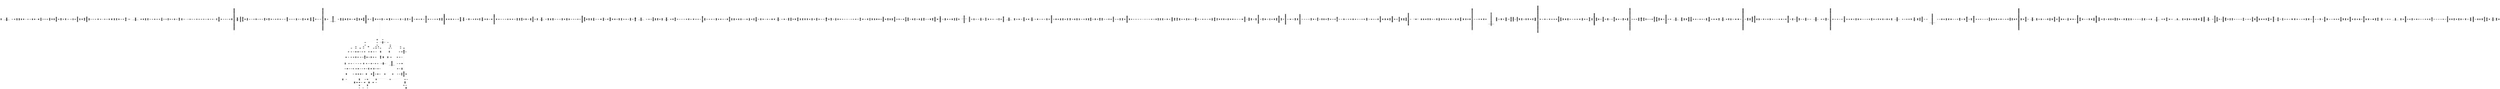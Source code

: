 digraph{
4482[label="0x1182:JUMPDEST
0x1183:PUSH1 0x0
0x1185:SLOAD
0x1186:PUSH1 0x1
0x1188:PUSH1 0xa0
0x118a:SHL
0x118b:SWAP1
0x118c:DIV
0x118d:PUSH1 0xff
0x118f:AND
0x1190:ISZERO
0x1191:PUSH2 0x11ac
0x1194:JUMPI"]
13851[label="0x361b:PUSH1 0x40
0x361d:MLOAD
0x361e:PUSH3 0x461bcd
0x3622:PUSH1 0xe5
0x3624:SHL
0x3625:DUP2
0x3626:MSTORE
0x3627:PUSH1 0x20
0x3629:PUSH1 0x4
0x362b:DUP3
0x362c:ADD
0x362d:MSTORE
0x362e:PUSH1 0x1d
0x3630:PUSH1 0x24
0x3632:DUP3
0x3633:ADD
0x3634:MSTORE
0x3635:PUSH32 0x45524331313535202d2042616c616e6365206d757374206265203e2030000000
0x3656:PUSH1 0x44
0x3658:DUP3
0x3659:ADD
0x365a:MSTORE
0x365b:PUSH1 0x64
0x365d:ADD
0x365e:PUSH2 0x6f5
0x3661:JUMP"]
17156[label="0x4304:JUMPDEST
0x4305:PUSH2 0x4320
0x4308:JUMPI"]
5796[label="0x16a4:JUMPDEST
0x16a5:PUSH1 0x2
0x16a7:DUP2
0x16a8:GT
0x16a9:ISZERO
0x16aa:PUSH2 0x16b5
0x16ad:JUMPI"]
10776[label="0x2a18:JUMPDEST
0x2a19:PUSH1 0x20
0x2a1b:MUL
0x2a1c:PUSH1 0x20
0x2a1e:ADD
0x2a1f:ADD
0x2a20:MLOAD
0x2a21:PUSH1 0x20
0x2a23:ADD
0x2a24:MLOAD
0x2a25:PUSH1 0x2
0x2a27:DUP2
0x2a28:GT
0x2a29:ISZERO
0x2a2a:PUSH2 0x2a35
0x2a2d:JUMPI"]
16330[label="0x3fca:JUMPDEST
0x3fcb:PUSH1 0x20
0x3fcd:MUL
0x3fce:PUSH1 0x20
0x3fd0:ADD
0x3fd1:ADD
0x3fd2:MLOAD
0x3fd3:PUSH1 0x20
0x3fd5:ADD
0x3fd6:MLOAD
0x3fd7:PUSH1 0x2
0x3fd9:DUP2
0x3fda:GT
0x3fdb:ISZERO
0x3fdc:PUSH2 0x3fe7
0x3fdf:JUMPI"]
17633[label="0x44e1:PUSH1 0x20
0x44e3:MUL
0x44e4:DUP3
0x44e5:ADD
0x44e6:SWAP2
0x44e7:SWAP1
0x44e8:PUSH1 0x0
0x44ea:MSTORE
0x44eb:PUSH1 0x20
0x44ed:PUSH1 0x0
0x44ef:SHA3
0x44f0:SWAP1"]
22716[label="0x58bc:JUMPDEST
0x58bd:PUSH1 0x0
0x58bf:PUSH1 0x0
0x58c1:NOT
0x58c2:DUP3
0x58c3:EQ
0x58c4:ISZERO
0x58c5:PUSH2 0x58d0
0x58c8:JUMPI"]
7275[label="0x1c6b:JUMPDEST
0x1c6c:GT"]
13352[label="0x3428:JUMPDEST
0x3429:EQ
0x342a:ISZERO
0x342b:PUSH2 0x349c
0x342e:JUMPI"]
5874[label="0x16f2:JUMPDEST
0x16f3:PUSH2 0x1727
0x16f6:JUMPI"]
9696[label="0x25e0:PUSH1 0x20
0x25e2:MUL
0x25e3:DUP3
0x25e4:ADD
0x25e5:SWAP2
0x25e6:SWAP1
0x25e7:PUSH1 0x0
0x25e9:MSTORE
0x25ea:PUSH1 0x20
0x25ec:PUSH1 0x0
0x25ee:SHA3
0x25ef:SWAP1"]
17202[label="0x4332:JUMPDEST
0x4333:DUP12
0x4334:PUSH1 0x40
0x4336:ADD
0x4337:MLOAD
0x4338:DUP1
0x4339:ISZERO
0x433a:PUSH2 0x434f
0x433d:JUMPI"]
23082[label="0x5a2a:INVALID"]
22928[label="0x5990:JUMPDEST
0x5991:DUP2
0x5992:MLOAD
0x5993:PUSH1 0x20
0x5995:PUSH2 0x59a0
0x5998:PUSH2 0x52fc
0x599b:DUP4
0x599c:PUSH2 0x52b7
0x599f:JUMP"]
20731[label="0x50fb:JUMPDEST
0x50fc:SWAP3
0x50fd:POP
0x50fe:PUSH1 0x80
0x5100:DUP7
0x5101:ADD
0x5102:MLOAD
0x5103:SWAP2
0x5104:POP
0x5105:DUP1
0x5106:DUP6
0x5107:DUP5
0x5108:SUB
0x5109:ADD
0x510a:PUSH1 0xa0
0x510c:DUP7
0x510d:ADD
0x510e:MSTORE
0x510f:PUSH2 0x5118
0x5112:DUP4
0x5113:DUP4
0x5114:PUSH2 0x5012
0x5117:JUMP"]
21494[label="0x53f6:JUMPDEST
0x53f7:DUP3
0x53f8:DUP7
0x53f9:ADD"]
23077[label="0x5a25:JUMPDEST
0x5a26:POP
0x5a27:DIV
0x5a28:SWAP1
0x5a29:JUMP"]
12930[label="0x3282:JUMPDEST
0x3283:DUP1
0x3284:ISZERO
0x3285:PUSH2 0x32ac
0x3288:JUMPI"]
22331[label="0x573b:JUMPDEST
0x573c:PUSH1 0x20
0x573e:DUP1
0x573f:DUP3
0x5740:MSTORE
0x5741:PUSH1 0x3
0x5743:SWAP1
0x5744:DUP3
0x5745:ADD
0x5746:MSTORE
0x5747:PUSH3 0x466565
0x574b:PUSH1 0xe8
0x574d:SHL
0x574e:PUSH1 0x40
0x5750:DUP3
0x5751:ADD
0x5752:MSTORE
0x5753:PUSH1 0x60
0x5755:ADD
0x5756:SWAP1
0x5757:JUMP"]
5860[label="0x16e4:POP
0x16e5:CALLER
0x16e6:PUSH1 0x1
0x16e8:PUSH1 0x1
0x16ea:PUSH1 0xa0
0x16ec:SHL
0x16ed:SUB
0x16ee:DUP4
0x16ef:AND
0x16f0:EQ
0x16f1:ISZERO"]
12913[label="0x3271:JUMPDEST
0x3272:PUSH1 0x20
0x3274:MUL
0x3275:PUSH1 0x20
0x3277:ADD
0x3278:ADD
0x3279:MLOAD
0x327a:PUSH1 0x80
0x327c:ADD
0x327d:MLOAD
0x327e:MLOAD
0x327f:PUSH1 0x1
0x3281:EQ"]
5813[label="0x16b5:JUMPDEST
0x16b6:DUP2
0x16b7:MSTORE
0x16b8:PUSH1 0x9
0x16ba:DUP3
0x16bb:ADD
0x16bc:SLOAD
0x16bd:PUSH1 0x20
0x16bf:DUP3
0x16c0:ADD
0x16c1:MSTORE
0x16c2:PUSH1 0xa
0x16c4:SWAP1
0x16c5:SWAP2
0x16c6:ADD
0x16c7:SLOAD
0x16c8:PUSH1 0x40
0x16ca:SWAP1
0x16cb:SWAP2
0x16cc:ADD
0x16cd:MSTORE
0x16ce:DUP1
0x16cf:MLOAD
0x16d0:SWAP1
0x16d1:SWAP2
0x16d2:POP
0x16d3:PUSH1 0x1
0x16d5:PUSH1 0x1
0x16d7:PUSH1 0xa0
0x16d9:SHL
0x16da:SUB
0x16db:AND
0x16dc:CALLER
0x16dd:EQ
0x16de:DUP1
0x16df:ISZERO
0x16e0:PUSH2 0x16f2
0x16e3:JUMPI"]
17184[label="0x4320:JUMPDEST
0x4321:DUP7
0x4322:PUSH2 0x432a
0x4325:DUP2
0x4326:PUSH2 0x58bc
0x4329:JUMP"]
18734[label="0x492e:JUMPDEST
0x492f:PUSH1 0x20
0x4931:MUL
0x4932:PUSH1 0x20
0x4934:ADD
0x4935:ADD
0x4936:MLOAD
0x4937:PUSH1 0x40
0x4939:ADD
0x493a:MLOAD
0x493b:PUSH1 0x0
0x493d:DUP2
0x493e:MLOAD
0x493f:DUP2
0x4940:LT
0x4941:PUSH2 0x494c
0x4944:JUMPI"]
17194[label="0x432a:JUMPDEST
0x432b:SWAP8
0x432c:POP
0x432d:POP
0x432e:PUSH2 0x4219
0x4331:JUMP"]
19561[label="0x4c69:JUMPDEST
0x4c6a:PUSH1 0x0
0x4c6c:SWAP2
0x4c6d:DUP3
0x4c6e:MSTORE
0x4c6f:PUSH1 0x20
0x4c71:SWAP1
0x4c72:SWAP2
0x4c73:SHA3
0x4c74:ADD
0x4c75:SSTORE
0x4c76:PUSH2 0x4ccd
0x4c79:JUMP"]
23083[label="0x5a2b:LOG2
0x5a2c:PUSH5 0x6970667358
0x5a32:INVALID"]
13369[label="0x3439:PUSH2 0x3440
0x343c:PUSH2 0x56c0
0x343f:JUMP"]
19679[label="0x4cdf:JUMPDEST
0x4ce0:POP
0x4ce1:POP
0x4ce2:POP
0x4ce3:POP
0x4ce4:POP
0x4ce5:POP
0x4ce6:POP
0x4ce7:POP
0x4ce8:POP
0x4ce9:POP
0x4cea:POP
0x4ceb:POP
0x4cec:JUMP"]
13922[label="0x3662:JUMPDEST
0x3663:DUP1
0x3664:PUSH2 0x366c
0x3667:DUP2
0x3668:PUSH2 0x58bc
0x366b:JUMP"]
17581[label="0x44ad:JUMPDEST
0x44ae:POP
0x44af:POP
0x44b0:POP
0x44b1:POP
0x44b2:POP
0x44b3:DUP2
0x44b4:MSTORE
0x44b5:PUSH1 0x20
0x44b7:ADD
0x44b8:PUSH1 0x3
0x44ba:DUP3
0x44bb:ADD
0x44bc:DUP1
0x44bd:SLOAD
0x44be:DUP1
0x44bf:PUSH1 0x20
0x44c1:MUL
0x44c2:PUSH1 0x20
0x44c4:ADD
0x44c5:PUSH1 0x40
0x44c7:MLOAD
0x44c8:SWAP1
0x44c9:DUP2
0x44ca:ADD
0x44cb:PUSH1 0x40
0x44cd:MSTORE
0x44ce:DUP1
0x44cf:SWAP3
0x44d0:SWAP2
0x44d1:SWAP1
0x44d2:DUP2
0x44d3:DUP2
0x44d4:MSTORE
0x44d5:PUSH1 0x20
0x44d7:ADD
0x44d8:DUP3
0x44d9:DUP1
0x44da:SLOAD
0x44db:DUP1
0x44dc:ISZERO
0x44dd:PUSH2 0x4505
0x44e0:JUMPI"]
18362[label="0x47ba:PUSH2 0x100
0x47bd:DUP1
0x47be:DUP4
0x47bf:SLOAD
0x47c0:DIV
0x47c1:MUL
0x47c2:DUP4
0x47c3:MSTORE
0x47c4:SWAP2
0x47c5:PUSH1 0x20
0x47c7:ADD
0x47c8:SWAP2
0x47c9:PUSH2 0x47f8
0x47cc:JUMP"]
13837[label="0x360d:JUMPDEST
0x360e:PUSH1 0x20
0x3610:MUL
0x3611:PUSH1 0x20
0x3613:ADD
0x3614:ADD
0x3615:MLOAD
0x3616:GT
0x3617:PUSH2 0x3662
0x361a:JUMPI"]
19578[label="0x4c7a:JUMPDEST
0x4c7b:PUSH1 0x0
0x4c7d:DUP10
0x4c7e:DUP2
0x4c7f:MSTORE
0x4c80:PUSH1 0xf
0x4c82:PUSH1 0x20
0x4c84:MSTORE
0x4c85:PUSH1 0x40
0x4c87:SWAP1
0x4c88:SHA3
0x4c89:DUP1
0x4c8a:SLOAD
0x4c8b:DUP6
0x4c8c:SWAP2
0x4c8d:SWAP1
0x4c8e:DUP10
0x4c8f:SWAP1
0x4c90:DUP2
0x4c91:LT
0x4c92:PUSH2 0x4c9d
0x4c95:JUMPI"]
9644[label="0x25ac:JUMPDEST
0x25ad:POP
0x25ae:POP
0x25af:POP
0x25b0:POP
0x25b1:POP
0x25b2:DUP2
0x25b3:MSTORE
0x25b4:PUSH1 0x20
0x25b6:ADD
0x25b7:PUSH1 0x2
0x25b9:DUP3
0x25ba:ADD
0x25bb:DUP1
0x25bc:SLOAD
0x25bd:DUP1
0x25be:PUSH1 0x20
0x25c0:MUL
0x25c1:PUSH1 0x20
0x25c3:ADD
0x25c4:PUSH1 0x40
0x25c6:MLOAD
0x25c7:SWAP1
0x25c8:DUP2
0x25c9:ADD
0x25ca:PUSH1 0x40
0x25cc:MSTORE
0x25cd:DUP1
0x25ce:SWAP3
0x25cf:SWAP2
0x25d0:SWAP1
0x25d1:DUP2
0x25d2:DUP2
0x25d3:MSTORE
0x25d4:PUSH1 0x20
0x25d6:ADD
0x25d7:DUP3
0x25d8:DUP1
0x25d9:SLOAD
0x25da:DUP1
0x25db:ISZERO
0x25dc:PUSH2 0x2604
0x25df:JUMPI"]
11665[label="0x2d91:JUMPDEST
0x2d92:PUSH1 0x20
0x2d94:MUL
0x2d95:PUSH1 0x20
0x2d97:ADD
0x2d98:ADD
0x2d99:MLOAD
0x2d9a:PUSH1 0x20
0x2d9c:ADD
0x2d9d:MLOAD
0x2d9e:PUSH1 0x2
0x2da0:DUP2
0x2da1:GT
0x2da2:ISZERO
0x2da3:PUSH2 0x2dae
0x2da6:JUMPI"]
23091[label="0x5a33:SLT
0x5a34:SHA3
0x5a35:INVALID"]
10826[label="0x2a4a:PUSH2 0x2a51
0x2a4d:PUSH2 0x56c0
0x2a50:JUMP"]
16361[label="0x3fe9:JUMPDEST
0x3fea:ISZERO
0x3feb:PUSH2 0x4202
0x3fee:JUMPI"]
21507[label="0x5403:DUP1
0x5404:CALLDATALOAD
0x5405:PUSH8 0xffffffffffffffff
0x540e:DUP1
0x540f:DUP3
0x5410:GT
0x5411:ISZERO
0x5412:PUSH2 0x541b
0x5415:JUMPI"]
10805[label="0x2a35:JUMPDEST
0x2a36:EQ
0x2a37:ISZERO
0x2a38:PUSH2 0x2cfb
0x2a3b:JUMPI"]
16359[label="0x3fe7:JUMPDEST
0x3fe8:EQ"]
18415[label="0x47ef:DUP3
0x47f0:SWAP1
0x47f1:SUB
0x47f2:PUSH1 0x1f
0x47f4:AND
0x47f5:DUP3
0x47f6:ADD
0x47f7:SWAP2"]
11687[label="0x2da7:PUSH2 0x2dae
0x2daa:PUSH2 0x4e03
0x2dad:JUMP"]
13468[label="0x349c:JUMPDEST
0x349d:PUSH1 0x2
0x349f:DUP5
0x34a0:DUP4
0x34a1:DUP2
0x34a2:MLOAD
0x34a3:DUP2
0x34a4:LT
0x34a5:PUSH2 0x34b0
0x34a8:JUMPI"]
22360[label="0x5758:JUMPDEST
0x5759:PUSH4 0x4e487b71
0x575e:PUSH1 0xe0
0x5760:SHL
0x5761:PUSH1 0x0
0x5763:MSTORE
0x5764:PUSH1 0x12
0x5766:PUSH1 0x4
0x5768:MSTORE
0x5769:PUSH1 0x24
0x576b:PUSH1 0x0
0x576d:REVERT"]
13376[label="0x3440:JUMPDEST
0x3441:PUSH1 0x20
0x3443:MUL
0x3444:PUSH1 0x20
0x3446:ADD
0x3447:ADD
0x3448:MLOAD
0x3449:PUSH1 0x40
0x344b:ADD
0x344c:MLOAD
0x344d:MLOAD
0x344e:PUSH1 0x1
0x3450:EQ
0x3451:PUSH2 0x349c
0x3454:JUMPI"]
22743[label="0x58d7:JUMPDEST
0x58d8:PUSH1 0x0
0x58da:DUP2
0x58db:PUSH1 0x0
0x58dd:NOT
0x58de:DIV
0x58df:DUP4
0x58e0:GT
0x58e1:DUP3
0x58e2:ISZERO
0x58e3:ISZERO
0x58e4:AND
0x58e5:ISZERO
0x58e6:PUSH2 0x58f1
0x58e9:JUMPI"]
10812[label="0x2a3c:PUSH1 0xb
0x2a3e:PUSH1 0x0
0x2a40:DUP4
0x2a41:DUP4
0x2a42:DUP2
0x2a43:MLOAD
0x2a44:DUP2
0x2a45:LT
0x2a46:PUSH2 0x2a51
0x2a49:JUMPI"]
16436[label="0x4034:PUSH2 0x403b
0x4037:PUSH2 0x56c0
0x403a:JUMP"]
22736[label="0x58d0:JUMPDEST
0x58d1:POP
0x58d2:PUSH1 0x1
0x58d4:ADD
0x58d5:SWAP1
0x58d6:JUMP"]
19167[label="0x4adf:JUMPDEST
0x4ae0:POP
0x4ae1:POP
0x4ae2:POP
0x4ae3:POP
0x4ae4:PUSH1 0x40
0x4ae6:MLOAD
0x4ae7:RETURNDATASIZE
0x4ae8:PUSH1 0x1f
0x4aea:NOT
0x4aeb:PUSH1 0x1f
0x4aed:DUP3
0x4aee:ADD
0x4aef:AND
0x4af0:DUP3
0x4af1:ADD
0x4af2:DUP1
0x4af3:PUSH1 0x40
0x4af5:MSTORE
0x4af6:POP
0x4af7:DUP2
0x4af8:ADD
0x4af9:SWAP1
0x4afa:PUSH2 0x4b03
0x4afd:SWAP2
0x4afe:SWAP1
0x4aff:PUSH2 0x5804
0x4b02:JUMP"]
23094[label="0x5a36:EXTCODECOPY
0x5a37:PUSH10 0x6ae9cf494cee8e9e5d00
0x5a42:ORIGIN
0x5a43:INVALID"]
13397[label="0x3455:PUSH1 0x40
0x3457:MLOAD
0x3458:PUSH3 0x461bcd
0x345c:PUSH1 0xe5
0x345e:SHL
0x345f:DUP2
0x3460:MSTORE
0x3461:PUSH1 0x20
0x3463:PUSH1 0x4
0x3465:DUP3
0x3466:ADD
0x3467:MSTORE
0x3468:PUSH1 0x18
0x346a:PUSH1 0x24
0x346c:DUP3
0x346d:ADD
0x346e:MSTORE
0x346f:PUSH32 0x455243373231202d204d697373696e6720746f6b656e49640000000000000000
0x3490:PUSH1 0x44
0x3492:DUP3
0x3493:ADD
0x3494:MSTORE
0x3495:PUSH1 0x64
0x3497:ADD
0x3498:PUSH2 0x6f5
0x349b:JUMP"]
19209[label="0x4b09:JUMPDEST
0x4b0a:DUP3
0x4b0b:DUP8
0x4b0c:DUP2
0x4b0d:MLOAD
0x4b0e:DUP2
0x4b0f:LT
0x4b10:PUSH2 0x4b1b
0x4b13:JUMPI"]
18381[label="0x47cd:JUMPDEST
0x47ce:DUP3
0x47cf:ADD
0x47d0:SWAP2
0x47d1:SWAP1
0x47d2:PUSH1 0x0
0x47d4:MSTORE
0x47d5:PUSH1 0x20
0x47d7:PUSH1 0x0
0x47d9:SHA3
0x47da:SWAP1"]
21531[label="0x541b:JUMPDEST
0x541c:SWAP1
0x541d:DUP9
0x541e:ADD
0x541f:SWAP1
0x5420:PUSH1 0xc0
0x5422:DUP3
0x5423:DUP12
0x5424:SUB
0x5425:PUSH1 0x1f
0x5427:NOT
0x5428:ADD
0x5429:DUP2
0x542a:SGT
0x542b:ISZERO
0x542c:PUSH2 0x5435
0x542f:JUMPI"]
18395[label="0x47db:JUMPDEST
0x47dc:DUP2
0x47dd:SLOAD
0x47de:DUP2
0x47df:MSTORE
0x47e0:SWAP1
0x47e1:PUSH1 0x1
0x47e3:ADD
0x47e4:SWAP1
0x47e5:PUSH1 0x20
0x47e7:ADD
0x47e8:DUP1
0x47e9:DUP4
0x47ea:GT
0x47eb:PUSH2 0x47db
0x47ee:JUMPI"]
7528[label="0x1d68:PUSH2 0x1d6f
0x1d6b:PUSH2 0x4e03
0x1d6e:JUMP"]
16367[label="0x3fef:DUP10
0x3ff0:ISZERO
0x3ff1:PUSH2 0x40fa
0x3ff4:JUMPI"]
12937[label="0x3289:POP
0x328a:DUP4
0x328b:DUP3
0x328c:DUP2
0x328d:MLOAD
0x328e:DUP2
0x328f:LT
0x3290:PUSH2 0x329b
0x3293:JUMPI"]
13940[label="0x3674:JUMPDEST
0x3675:DUP3
0x3676:ISZERO
0x3677:PUSH2 0x3785
0x367a:JUMPI"]
13932[label="0x366c:JUMPDEST
0x366d:SWAP2
0x366e:POP
0x366f:POP
0x3670:PUSH2 0x35b6
0x3673:JUMP"]
20760[label="0x5118:JUMPDEST
0x5119:SWAP3
0x511a:POP
0x511b:PUSH1 0xa0
0x511d:DUP7
0x511e:ADD
0x511f:MLOAD
0x5120:SWAP2
0x5121:POP
0x5122:DUP1
0x5123:DUP6
0x5124:DUP5
0x5125:SUB
0x5126:ADD
0x5127:PUSH1 0xc0
0x5129:DUP7
0x512a:ADD
0x512b:MSTORE
0x512c:POP
0x512d:PUSH2 0x5136
0x5130:DUP3
0x5131:DUP3
0x5132:PUSH2 0x504d
0x5135:JUMP"]
21526[label="0x5416:PUSH1 0x0
0x5418:DUP1
0x5419:DUP2
0x541a:REVERT"]
17225[label="0x4349:POP
0x434a:DUP11
0x434b:PUSH1 0x80
0x434d:ADD
0x434e:MLOAD"]
2199[label="0x897:JUMPDEST
0x898:DUP2
0x899:SLOAD
0x89a:DUP2
0x89b:MSTORE
0x89c:PUSH1 0x20
0x89e:ADD
0x89f:SWAP1
0x8a0:PUSH1 0x1
0x8a2:ADD
0x8a3:SWAP1
0x8a4:DUP1
0x8a5:DUP4
0x8a6:GT
0x8a7:PUSH2 0x897
0x8aa:JUMPI"]
7283[label="0x1c73:POP
0x1c74:PUSH1 0x1
0x1c76:SWAP2
0x1c77:PUSH1 0x0
0x1c79:SWAP2
0x1c7a:POP
0x1c7b:JUMP"]
19203[label="0x4b03:JUMPDEST
0x4b04:POP
0x4b05:PUSH2 0x4bd9
0x4b08:JUMP"]
2271[label="0x8df:PUSH1 0x20
0x8e1:MUL
0x8e2:DUP3
0x8e3:ADD
0x8e4:SWAP2
0x8e5:SWAP1
0x8e6:PUSH1 0x0
0x8e8:MSTORE
0x8e9:PUSH1 0x20
0x8eb:PUSH1 0x0
0x8ed:SHA3
0x8ee:SWAP1"]
12948[label="0x3294:PUSH2 0x329b
0x3297:PUSH2 0x56c0
0x329a:JUMP"]
16373[label="0x3ff5:PUSH1 0x3
0x3ff7:SLOAD
0x3ff8:DUP4
0x3ff9:MLOAD
0x3ffa:PUSH1 0x1
0x3ffc:PUSH1 0x1
0x3ffe:PUSH1 0xa0
0x4000:SHL
0x4001:SUB
0x4002:SWAP1
0x4003:SWAP2
0x4004:AND
0x4005:SWAP1
0x4006:PUSH4 0x3e104014
0x400b:SWAP1
0x400c:DUP6
0x400d:SWAP1
0x400e:DUP11
0x400f:SWAP1
0x4010:DUP2
0x4011:LT
0x4012:PUSH2 0x401d
0x4015:JUMPI"]
18764[label="0x494c:JUMPDEST
0x494d:PUSH1 0x20
0x494f:MUL
0x4950:PUSH1 0x20
0x4952:ADD
0x4953:ADD
0x4954:MLOAD
0x4955:DUP7
0x4956:DUP12
0x4957:DUP2
0x4958:MLOAD
0x4959:DUP2
0x495a:LT
0x495b:PUSH2 0x4966
0x495e:JUMPI"]
22762[label="0x58ea:PUSH2 0x58f1
0x58ed:PUSH2 0x5782
0x58f0:JUMP"]
23108[label="0x5a44:INVALID"]
23109[label="0x5a45:CALLVALUE
0x5a46:DUP1
0x5a47:INVALID"]
7292[label="0x1c7c:JUMPDEST
0x1c7d:POP
0x1c7e:POP
0x1c7f:PUSH1 0x8
0x1c81:SLOAD
0x1c82:PUSH1 0x0
0x1c84:SWAP2
0x1c85:JUMP"]
11765[label="0x2df5:PUSH2 0x2dfc
0x2df8:PUSH2 0x56c0
0x2dfb:JUMP"]
18783[label="0x495f:PUSH2 0x4966
0x4962:PUSH2 0x56c0
0x4965:JUMP"]
7302[label="0x1c86:JUMPDEST
0x1c87:PUSH1 0x0
0x1c89:PUSH2 0xa1d
0x1c8c:DUP3
0x1c8d:DUP5
0x1c8e:PUSH2 0x57c8
0x1c91:JUMP"]
11694[label="0x2dae:JUMPDEST
0x2daf:EQ
0x2db0:ISZERO
0x2db1:PUSH2 0x2e96
0x2db4:JUMPI"]
21557[label="0x5435:JUMPDEST
0x5436:PUSH2 0x543d
0x5439:PUSH2 0x522a
0x543c:JUMP"]
3616[label="0xe20:JUMPDEST
0xe21:CALLVALUE
0xe22:LT
0xe23:ISZERO
0xe24:PUSH2 0xe60
0xe27:JUMPI"]
16406[label="0x4016:PUSH2 0x401d
0x4019:PUSH2 0x56c0
0x401c:JUMP"]
17214[label="0x433e:POP
0x433f:DUP11
0x4340:PUSH1 0x60
0x4342:ADD
0x4343:MLOAD
0x4344:DUP1
0x4345:PUSH2 0x434f
0x4348:JUMPI"]
7699[label="0x1e13:PUSH1 0x1
0x1e15:PUSH1 0x20
0x1e17:DUP3
0x1e18:ADD
0x1e19:MSTORE"]
22382[label="0x576e:JUMPDEST
0x576f:PUSH1 0x0
0x5771:DUP3
0x5772:PUSH2 0x577d
0x5775:JUMPI"]
23112[label="0x5a48:INVALID"]
4524[label="0x11ac:JUMPDEST
0x11ad:DUP4
0x11ae:DUP4
0x11af:DUP4
0x11b0:PUSH1 0x0
0x11b2:DUP4
0x11b3:PUSH1 0x40
0x11b5:ADD
0x11b6:MLOAD
0x11b7:GT
0x11b8:DUP1
0x11b9:PUSH2 0x11c3
0x11bc:JUMPI"]
10833[label="0x2a51:JUMPDEST
0x2a52:PUSH1 0x20
0x2a54:SWAP1
0x2a55:DUP2
0x2a56:MUL
0x2a57:SWAP2
0x2a58:SWAP1
0x2a59:SWAP2
0x2a5a:ADD
0x2a5b:DUP2
0x2a5c:ADD
0x2a5d:MLOAD
0x2a5e:MLOAD
0x2a5f:PUSH1 0x1
0x2a61:PUSH1 0x1
0x2a63:PUSH1 0xa0
0x2a65:SHL
0x2a66:SUB
0x2a67:AND
0x2a68:DUP3
0x2a69:MSTORE
0x2a6a:DUP2
0x2a6b:ADD
0x2a6c:SWAP2
0x2a6d:SWAP1
0x2a6e:SWAP2
0x2a6f:MSTORE
0x2a70:PUSH1 0x40
0x2a72:ADD
0x2a73:PUSH1 0x0
0x2a75:SHA3
0x2a76:SLOAD
0x2a77:PUSH1 0xff
0x2a79:AND
0x2a7a:PUSH2 0x2ab2
0x2a7d:JUMPI"]
11701[label="0x2db5:DUP2
0x2db6:DUP2
0x2db7:DUP2
0x2db8:MLOAD
0x2db9:DUP2
0x2dba:LT
0x2dbb:PUSH2 0x2dc6
0x2dbe:JUMPI"]
13481[label="0x34a9:PUSH2 0x34b0
0x34ac:PUSH2 0x56c0
0x34af:JUMP"]
21552[label="0x5430:PUSH1 0x0
0x5432:DUP1
0x5433:DUP2
0x5434:REVERT"]
23113[label="0x5a49:CALL
0x5a4a:SWAP6
0x5a4b:INVALID"]
12972[label="0x32ac:JUMPDEST
0x32ad:DUP1
0x32ae:ISZERO
0x32af:PUSH2 0x32ef
0x32b2:JUMPI"]
12955[label="0x329b:JUMPDEST
0x329c:PUSH1 0x20
0x329e:MUL
0x329f:PUSH1 0x20
0x32a1:ADD
0x32a2:ADD
0x32a3:MLOAD
0x32a4:PUSH1 0x60
0x32a6:ADD
0x32a7:MLOAD
0x32a8:MLOAD
0x32a9:PUSH1 0x1
0x32ab:EQ"]
7314[label="0x1c92:JUMPDEST
0x1c93:PUSH1 0x0
0x1c95:DUP2
0x1c96:DUP2
0x1c97:MSTORE
0x1c98:PUSH1 0x10
0x1c9a:PUSH1 0x20
0x1c9c:SWAP1
0x1c9d:DUP2
0x1c9e:MSTORE
0x1c9f:PUSH1 0x40
0x1ca1:DUP1
0x1ca2:DUP4
0x1ca3:SHA3
0x1ca4:DUP2
0x1ca5:MLOAD
0x1ca6:PUSH2 0x1e0
0x1ca9:DUP2
0x1caa:ADD
0x1cab:DUP4
0x1cac:MSTORE
0x1cad:DUP2
0x1cae:SLOAD
0x1caf:PUSH1 0x1
0x1cb1:PUSH1 0x1
0x1cb3:PUSH1 0xa0
0x1cb5:SHL
0x1cb6:SUB
0x1cb7:DUP1
0x1cb8:DUP3
0x1cb9:AND
0x1cba:DUP4
0x1cbb:MSTORE
0x1cbc:PUSH1 0xff
0x1cbe:PUSH1 0x1
0x1cc0:PUSH1 0xa0
0x1cc2:SHL
0x1cc3:SWAP3
0x1cc4:DUP4
0x1cc5:SWAP1
0x1cc6:DIV
0x1cc7:DUP2
0x1cc8:AND
0x1cc9:ISZERO
0x1cca:ISZERO
0x1ccb:SWAP7
0x1ccc:DUP5
0x1ccd:ADD
0x1cce:SWAP7
0x1ccf:SWAP1
0x1cd0:SWAP7
0x1cd1:MSTORE
0x1cd2:PUSH1 0x1
0x1cd4:DUP5
0x1cd5:ADD
0x1cd6:SLOAD
0x1cd7:SWAP5
0x1cd8:DUP4
0x1cd9:ADD
0x1cda:SWAP5
0x1cdb:SWAP1
0x1cdc:SWAP5
0x1cdd:MSTORE
0x1cde:PUSH1 0x2
0x1ce0:DUP1
0x1ce1:DUP5
0x1ce2:ADD
0x1ce3:SLOAD
0x1ce4:PUSH1 0x60
0x1ce6:DUP5
0x1ce7:ADD
0x1ce8:MSTORE
0x1ce9:PUSH1 0x3
0x1ceb:DUP5
0x1cec:ADD
0x1ced:SLOAD
0x1cee:SWAP5
0x1cef:DUP6
0x1cf0:AND
0x1cf1:PUSH1 0x80
0x1cf3:DUP5
0x1cf4:ADD
0x1cf5:MSTORE
0x1cf6:SWAP4
0x1cf7:DIV
0x1cf8:DUP5
0x1cf9:AND
0x1cfa:ISZERO
0x1cfb:ISZERO
0x1cfc:PUSH1 0xa0
0x1cfe:DUP3
0x1cff:ADD
0x1d00:MSTORE
0x1d01:PUSH1 0x4
0x1d03:DUP3
0x1d04:ADD
0x1d05:SLOAD
0x1d06:PUSH1 0xc0
0x1d08:DUP3
0x1d09:ADD
0x1d0a:MSTORE
0x1d0b:PUSH1 0x5
0x1d0d:DUP3
0x1d0e:ADD
0x1d0f:SLOAD
0x1d10:PUSH1 0xe0
0x1d12:DUP3
0x1d13:ADD
0x1d14:MSTORE
0x1d15:PUSH1 0x6
0x1d17:DUP3
0x1d18:ADD
0x1d19:SLOAD
0x1d1a:PUSH2 0x100
0x1d1d:DUP1
0x1d1e:DUP4
0x1d1f:ADD
0x1d20:SWAP2
0x1d21:SWAP1
0x1d22:SWAP2
0x1d23:MSTORE
0x1d24:PUSH1 0x7
0x1d26:DUP4
0x1d27:ADD
0x1d28:SLOAD
0x1d29:PUSH2 0x120
0x1d2c:DUP4
0x1d2d:ADD
0x1d2e:MSTORE
0x1d2f:PUSH1 0x8
0x1d31:DUP4
0x1d32:ADD
0x1d33:SLOAD
0x1d34:DUP1
0x1d35:DUP7
0x1d36:AND
0x1d37:ISZERO
0x1d38:ISZERO
0x1d39:PUSH2 0x140
0x1d3c:DUP5
0x1d3d:ADD
0x1d3e:MSTORE
0x1d3f:SWAP1
0x1d40:DUP2
0x1d41:DIV
0x1d42:DUP6
0x1d43:AND
0x1d44:ISZERO
0x1d45:ISZERO
0x1d46:PUSH2 0x160
0x1d49:DUP4
0x1d4a:ADD
0x1d4b:MSTORE
0x1d4c:SWAP1
0x1d4d:SWAP4
0x1d4e:SWAP2
0x1d4f:SWAP3
0x1d50:PUSH2 0x180
0x1d53:DUP6
0x1d54:ADD
0x1d55:SWAP3
0x1d56:PUSH3 0x10000
0x1d5a:SWAP1
0x1d5b:SWAP3
0x1d5c:DIV
0x1d5d:SWAP1
0x1d5e:SWAP2
0x1d5f:AND
0x1d60:SWAP1
0x1d61:DUP2
0x1d62:GT
0x1d63:ISZERO
0x1d64:PUSH2 0x1d6f
0x1d67:JUMPI"]
10878[label="0x2a7e:PUSH1 0x40
0x2a80:MLOAD
0x2a81:PUSH3 0x461bcd
0x2a85:PUSH1 0xe5
0x2a87:SHL
0x2a88:DUP2
0x2a89:MSTORE
0x2a8a:PUSH1 0x20
0x2a8c:PUSH1 0x4
0x2a8e:DUP3
0x2a8f:ADD
0x2a90:MSTORE
0x2a91:PUSH1 0xa
0x2a93:PUSH1 0x24
0x2a95:DUP3
0x2a96:ADD
0x2a97:MSTORE
0x2a98:PUSH10 0x4552433230202d204b4f
0x2aa3:PUSH1 0xb0
0x2aa5:SHL
0x2aa6:PUSH1 0x44
0x2aa8:DUP3
0x2aa9:ADD
0x2aaa:MSTORE
0x2aab:PUSH1 0x64
0x2aad:ADD
0x2aae:PUSH2 0x6f5
0x2ab1:JUMP"]
2219[label="0x8ab:JUMPDEST
0x8ac:POP
0x8ad:POP
0x8ae:POP
0x8af:POP
0x8b0:POP
0x8b1:DUP2
0x8b2:MSTORE
0x8b3:PUSH1 0x20
0x8b5:ADD
0x8b6:PUSH1 0x2
0x8b8:DUP3
0x8b9:ADD
0x8ba:DUP1
0x8bb:SLOAD
0x8bc:DUP1
0x8bd:PUSH1 0x20
0x8bf:MUL
0x8c0:PUSH1 0x20
0x8c2:ADD
0x8c3:PUSH1 0x40
0x8c5:MLOAD
0x8c6:SWAP1
0x8c7:DUP2
0x8c8:ADD
0x8c9:PUSH1 0x40
0x8cb:MSTORE
0x8cc:DUP1
0x8cd:SWAP3
0x8ce:SWAP2
0x8cf:SWAP1
0x8d0:DUP2
0x8d1:DUP2
0x8d2:MSTORE
0x8d3:PUSH1 0x20
0x8d5:ADD
0x8d6:DUP3
0x8d7:DUP1
0x8d8:SLOAD
0x8d9:DUP1
0x8da:ISZERO
0x8db:PUSH2 0x903
0x8de:JUMPI"]
7706[label="0x1e1a:JUMPDEST
0x1e1b:PUSH1 0x0
0x1e1d:DUP5
0x1e1e:DUP2
0x1e1f:MSTORE
0x1e20:PUSH1 0xe
0x1e22:PUSH1 0x20
0x1e24:SWAP1
0x1e25:DUP2
0x1e26:MSTORE
0x1e27:PUSH1 0x40
0x1e29:DUP1
0x1e2a:DUP4
0x1e2b:SHA3
0x1e2c:DUP1
0x1e2d:SLOAD
0x1e2e:DUP3
0x1e2f:MLOAD
0x1e30:DUP2
0x1e31:DUP6
0x1e32:MUL
0x1e33:DUP2
0x1e34:ADD
0x1e35:DUP6
0x1e36:ADD
0x1e37:SWAP1
0x1e38:SWAP4
0x1e39:MSTORE
0x1e3a:DUP1
0x1e3b:DUP4
0x1e3c:MSTORE
0x1e3d:PUSH2 0x2062
0x1e40:SWAP5
0x1e41:DUP8
0x1e42:SWAP5
0x1e43:DUP5
0x1e44:ADD"]
14818[label="0x39e2:PUSH1 0x0
0x39e4:DUP8
0x39e5:DUP6
0x39e6:DUP2
0x39e7:MLOAD
0x39e8:DUP2
0x39e9:LT
0x39ea:PUSH2 0x39f5
0x39ed:JUMPI"]
8111[label="0x1faf:JUMPDEST
0x1fb0:POP
0x1fb1:POP
0x1fb2:POP
0x1fb3:POP
0x1fb4:POP
0x1fb5:DUP2
0x1fb6:MSTORE
0x1fb7:PUSH1 0x20
0x1fb9:ADD
0x1fba:PUSH1 0x4
0x1fbc:DUP3
0x1fbd:ADD
0x1fbe:DUP1
0x1fbf:SLOAD
0x1fc0:PUSH2 0x1fc8
0x1fc3:SWAP1
0x1fc4:PUSH2 0x56d6
0x1fc7:JUMP"]
11711[label="0x2dbf:PUSH2 0x2dc6
0x2dc2:PUSH2 0x56c0
0x2dc5:JUMP"]
23116[label="0x5a4c:JUMPDEST
0x5a4d:DUP4
0x5a4e:INVALID"]
8180[label="0x1ff4:JUMPDEST
0x1ff5:DUP1
0x1ff6:ISZERO
0x1ff7:PUSH2 0x2041
0x1ffa:JUMPI"]
17260[label="0x436c:JUMPDEST
0x436d:PUSH1 0x0
0x436f:DUP10
0x4370:DUP2
0x4371:MSTORE
0x4372:PUSH1 0xe
0x4374:PUSH1 0x20
0x4376:MSTORE
0x4377:PUSH1 0x40
0x4379:SWAP1
0x437a:SHA3"]
22834[label="0x5932:PUSH1 0x0
0x5934:DUP1
0x5935:REVERT"]
22769[label="0x58f1:JUMPDEST
0x58f2:POP
0x58f3:MUL
0x58f4:SWAP1
0x58f5:JUMP"]
18813[label="0x497d:PUSH2 0x4984
0x4980:PUSH2 0x56c0
0x4983:JUMP"]
19613[label="0x4c9d:JUMPDEST
0x4c9e:SWAP1
0x4c9f:PUSH1 0x0
0x4ca1:MSTORE
0x4ca2:PUSH1 0x20
0x4ca4:PUSH1 0x0
0x4ca6:SHA3
0x4ca7:SWAP1
0x4ca8:PUSH1 0x5
0x4caa:MUL
0x4cab:ADD
0x4cac:PUSH1 0x3
0x4cae:ADD
0x4caf:PUSH1 0x0
0x4cb1:DUP2
0x4cb2:SLOAD
0x4cb3:DUP2
0x4cb4:LT
0x4cb5:PUSH2 0x4cc0
0x4cb8:JUMPI"]
20790[label="0x5136:JUMPDEST
0x5137:SWAP6
0x5138:SWAP5
0x5139:POP
0x513a:POP
0x513b:POP
0x513c:POP
0x513d:POP
0x513e:JUMP"]
18790[label="0x4966:JUMPDEST
0x4967:PUSH1 0x20
0x4969:MUL
0x496a:PUSH1 0x20
0x496c:ADD
0x496d:ADD
0x496e:MLOAD
0x496f:PUSH1 0x60
0x4971:ADD
0x4972:MLOAD
0x4973:PUSH1 0x0
0x4975:DUP2
0x4976:MLOAD
0x4977:DUP2
0x4978:LT
0x4979:PUSH2 0x4984
0x497c:JUMPI"]
22424[label="0x5798:JUMPDEST
0x5799:PUSH1 0x0
0x579b:DUP3
0x579c:DUP3
0x579d:LT
0x579e:ISZERO
0x579f:PUSH2 0x57aa
0x57a2:JUMPI"]
4541[label="0x11bd:POP
0x11be:PUSH1 0x0
0x11c0:DUP3
0x11c1:MLOAD
0x11c2:GT"]
14476[label="0x388c:JUMPDEST
0x388d:DUP2
0x388e:PUSH2 0x3896
0x3891:DUP2
0x3892:PUSH2 0x58bc
0x3895:JUMP"]
22774[label="0x58f6:JUMPDEST
0x58f7:PUSH1 0x0
0x58f9:DUP3
0x58fa:PUSH1 0x1f
0x58fc:DUP4
0x58fd:ADD
0x58fe:SLT
0x58ff:PUSH2 0x5907
0x5902:JUMPI"]
7749[label="0x1e45:JUMPDEST
0x1e46:DUP3
0x1e47:DUP3
0x1e48:LT
0x1e49:ISZERO
0x1e4a:PUSH2 0x2059
0x1e4d:JUMPI"]
14830[label="0x39ee:PUSH2 0x39f5
0x39f1:PUSH2 0x56c0
0x39f4:JUMP"]
19641[label="0x4cb9:PUSH2 0x4cc0
0x4cbc:PUSH2 0x56c0
0x4cbf:JUMP"]
11718[label="0x2dc6:JUMPDEST
0x2dc7:PUSH1 0x20
0x2dc9:MUL
0x2dca:PUSH1 0x20
0x2dcc:ADD
0x2dcd:ADD
0x2dce:MLOAD
0x2dcf:PUSH1 0x0
0x2dd1:ADD
0x2dd2:MLOAD
0x2dd3:PUSH1 0x1
0x2dd5:PUSH1 0x1
0x2dd7:PUSH1 0xa0
0x2dd9:SHL
0x2dda:SUB
0x2ddb:AND
0x2ddc:PUSH4 0xb88d4fde
0x2de1:DUP5
0x2de2:PUSH1 0x0
0x2de4:ADD
0x2de5:MLOAD
0x2de6:DUP6
0x2de7:PUSH1 0x20
0x2de9:ADD
0x2dea:MLOAD
0x2deb:DUP6
0x2dec:DUP6
0x2ded:DUP2
0x2dee:MLOAD
0x2def:DUP2
0x2df0:LT
0x2df1:PUSH2 0x2dfc
0x2df4:JUMPI"]
17231[label="0x434f:JUMPDEST
0x4350:ISZERO
0x4351:PUSH2 0x4cdf
0x4354:JUMPI"]
21610[label="0x546a:PUSH1 0x0
0x546c:DUP1
0x546d:DUP2
0x546e:REVERT"]
22435[label="0x57a3:PUSH2 0x57aa
0x57a6:PUSH2 0x5782
0x57a9:JUMP"]
21591[label="0x5457:JUMPDEST
0x5458:DUP10
0x5459:DUP4
0x545a:ADD
0x545b:MSTORE
0x545c:PUSH1 0x60
0x545e:DUP1
0x545f:DUP7
0x5460:ADD
0x5461:CALLDATALOAD
0x5462:DUP6
0x5463:DUP2
0x5464:GT
0x5465:ISZERO
0x5466:PUSH2 0x546f
0x5469:JUMPI"]
22397[label="0x577d:JUMPDEST
0x577e:POP
0x577f:MOD
0x5780:SWAP1
0x5781:JUMP"]
22787[label="0x5903:PUSH1 0x0
0x5905:DUP1
0x5906:REVERT"]
16413[label="0x401d:JUMPDEST
0x401e:PUSH1 0x20
0x4020:MUL
0x4021:PUSH1 0x20
0x4023:ADD
0x4024:ADD
0x4025:MLOAD
0x4026:PUSH1 0x0
0x4028:ADD
0x4029:MLOAD
0x402a:DUP6
0x402b:DUP11
0x402c:DUP2
0x402d:MLOAD
0x402e:DUP2
0x402f:LT
0x4030:PUSH2 0x403b
0x4033:JUMPI"]
12979[label="0x32b3:POP
0x32b4:PUSH1 0x0
0x32b6:DUP5
0x32b7:DUP4
0x32b8:DUP2
0x32b9:MLOAD
0x32ba:DUP2
0x32bb:LT
0x32bc:PUSH2 0x32c7
0x32bf:JUMPI"]
22402[label="0x5782:JUMPDEST
0x5783:PUSH4 0x4e487b71
0x5788:PUSH1 0xe0
0x578a:SHL
0x578b:PUSH1 0x0
0x578d:MSTORE
0x578e:PUSH1 0x11
0x5790:PUSH1 0x4
0x5792:MSTORE
0x5793:PUSH1 0x24
0x5795:PUSH1 0x0
0x5797:REVERT"]
5879[label="0x16f7:PUSH1 0x40
0x16f9:MLOAD
0x16fa:PUSH3 0x461bcd
0x16fe:PUSH1 0xe5
0x1700:SHL
0x1701:DUP2
0x1702:MSTORE
0x1703:PUSH1 0x20
0x1705:PUSH1 0x4
0x1707:DUP3
0x1708:ADD
0x1709:MSTORE
0x170a:PUSH1 0x6
0x170c:PUSH1 0x24
0x170e:DUP3
0x170f:ADD
0x1710:MSTORE
0x1711:PUSH6 0x10a7bbb732b9
0x1718:PUSH1 0xd1
0x171a:SHL
0x171b:PUSH1 0x44
0x171d:DUP3
0x171e:ADD
0x171f:MSTORE
0x1720:PUSH1 0x64
0x1722:ADD
0x1723:PUSH2 0x6f5
0x1726:JUMP"]
8136[label="0x1fc8:JUMPDEST
0x1fc9:DUP1
0x1fca:PUSH1 0x1f
0x1fcc:ADD
0x1fcd:PUSH1 0x20
0x1fcf:DUP1
0x1fd0:SWAP2
0x1fd1:DIV
0x1fd2:MUL
0x1fd3:PUSH1 0x20
0x1fd5:ADD
0x1fd6:PUSH1 0x40
0x1fd8:MLOAD
0x1fd9:SWAP1
0x1fda:DUP2
0x1fdb:ADD
0x1fdc:PUSH1 0x40
0x1fde:MSTORE
0x1fdf:DUP1
0x1fe0:SWAP3
0x1fe1:SWAP2
0x1fe2:SWAP1
0x1fe3:DUP2
0x1fe4:DUP2
0x1fe5:MSTORE
0x1fe6:PUSH1 0x20
0x1fe8:ADD
0x1fe9:DUP3
0x1fea:DUP1
0x1feb:SLOAD
0x1fec:PUSH2 0x1ff4
0x1fef:SWAP1
0x1ff0:PUSH2 0x56d6
0x1ff3:JUMP"]
21565[label="0x543d:JUMPDEST
0x543e:PUSH2 0x5448
0x5441:DUP9
0x5442:DUP6
0x5443:ADD
0x5444:PUSH2 0x4f38
0x5447:JUMP"]
17237[label="0x4355:DUP10
0x4356:PUSH2 0x436c
0x4359:JUMPI"]
19220[label="0x4b14:PUSH2 0x4b1b
0x4b17:PUSH2 0x56c0
0x4b1a:JUMP"]
6103[label="0x17d7:JUMPDEST
0x17d8:PUSH1 0x2
0x17da:PUSH1 0x1
0x17dc:DUP2
0x17dd:DUP2
0x17de:SSTORE
0x17df:PUSH1 0x0
0x17e1:DUP4
0x17e2:DUP2
0x17e3:MSTORE
0x17e4:PUSH1 0x10
0x17e6:PUSH1 0x20
0x17e8:SWAP1
0x17e9:DUP2
0x17ea:MSTORE
0x17eb:PUSH1 0x40
0x17ed:DUP1
0x17ee:DUP4
0x17ef:SHA3
0x17f0:DUP2
0x17f1:MLOAD
0x17f2:PUSH2 0x1e0
0x17f5:DUP2
0x17f6:ADD
0x17f7:DUP4
0x17f8:MSTORE
0x17f9:DUP2
0x17fa:SLOAD
0x17fb:PUSH1 0x1
0x17fd:PUSH1 0x1
0x17ff:PUSH1 0xa0
0x1801:SHL
0x1802:SUB
0x1803:DUP1
0x1804:DUP3
0x1805:AND
0x1806:DUP4
0x1807:MSTORE
0x1808:PUSH1 0xff
0x180a:PUSH1 0x1
0x180c:PUSH1 0xa0
0x180e:SHL
0x180f:SWAP3
0x1810:DUP4
0x1811:SWAP1
0x1812:DIV
0x1813:DUP2
0x1814:AND
0x1815:ISZERO
0x1816:ISZERO
0x1817:SWAP7
0x1818:DUP5
0x1819:ADD
0x181a:SWAP7
0x181b:SWAP1
0x181c:SWAP7
0x181d:MSTORE
0x181e:SWAP7
0x181f:DUP4
0x1820:ADD
0x1821:SLOAD
0x1822:SWAP4
0x1823:DUP3
0x1824:ADD
0x1825:SWAP4
0x1826:SWAP1
0x1827:SWAP4
0x1828:MSTORE
0x1829:DUP2
0x182a:DUP8
0x182b:ADD
0x182c:SLOAD
0x182d:PUSH1 0x60
0x182f:DUP3
0x1830:ADD
0x1831:MSTORE
0x1832:PUSH1 0x3
0x1834:DUP3
0x1835:ADD
0x1836:SLOAD
0x1837:SWAP6
0x1838:DUP7
0x1839:AND
0x183a:PUSH1 0x80
0x183c:DUP3
0x183d:ADD
0x183e:MSTORE
0x183f:SWAP2
0x1840:SWAP1
0x1841:SWAP5
0x1842:DIV
0x1843:DUP3
0x1844:AND
0x1845:ISZERO
0x1846:ISZERO
0x1847:PUSH1 0xa0
0x1849:DUP3
0x184a:ADD
0x184b:MSTORE
0x184c:PUSH1 0x4
0x184e:DUP5
0x184f:ADD
0x1850:SLOAD
0x1851:PUSH1 0xc0
0x1853:DUP3
0x1854:ADD
0x1855:MSTORE
0x1856:PUSH1 0x5
0x1858:DUP5
0x1859:ADD
0x185a:SLOAD
0x185b:PUSH1 0xe0
0x185d:DUP3
0x185e:ADD
0x185f:MSTORE
0x1860:PUSH1 0x6
0x1862:DUP5
0x1863:ADD
0x1864:SLOAD
0x1865:PUSH2 0x100
0x1868:DUP1
0x1869:DUP4
0x186a:ADD
0x186b:SWAP2
0x186c:SWAP1
0x186d:SWAP2
0x186e:MSTORE
0x186f:PUSH1 0x7
0x1871:DUP6
0x1872:ADD
0x1873:SLOAD
0x1874:PUSH2 0x120
0x1877:DUP4
0x1878:ADD
0x1879:MSTORE
0x187a:PUSH1 0x8
0x187c:DUP6
0x187d:ADD
0x187e:SLOAD
0x187f:DUP1
0x1880:DUP5
0x1881:AND
0x1882:ISZERO
0x1883:ISZERO
0x1884:PUSH2 0x140
0x1887:DUP5
0x1888:ADD
0x1889:MSTORE
0x188a:SWAP1
0x188b:DUP2
0x188c:DIV
0x188d:DUP4
0x188e:AND
0x188f:ISZERO
0x1890:ISZERO
0x1891:PUSH2 0x160
0x1894:DUP4
0x1895:ADD
0x1896:MSTORE
0x1897:SWAP3
0x1898:SWAP5
0x1899:SWAP1
0x189a:SWAP4
0x189b:SWAP3
0x189c:PUSH2 0x180
0x189f:DUP6
0x18a0:ADD
0x18a1:SWAP3
0x18a2:PUSH3 0x10000
0x18a6:SWAP1
0x18a7:SWAP2
0x18a8:DIV
0x18a9:AND
0x18aa:SWAP1
0x18ab:DUP2
0x18ac:GT
0x18ad:ISZERO
0x18ae:PUSH2 0x18b9
0x18b1:JUMPI"]
14837[label="0x39f5:JUMPDEST
0x39f6:PUSH1 0x20
0x39f8:MUL
0x39f9:PUSH1 0x20
0x39fb:ADD
0x39fc:ADD
0x39fd:MLOAD
0x39fe:PUSH1 0x20
0x3a00:ADD
0x3a01:MLOAD
0x3a02:PUSH1 0x2
0x3a04:DUP2
0x3a05:GT
0x3a06:ISZERO
0x3a07:PUSH2 0x3a12
0x3a0a:JUMPI"]
4547[label="0x11c3:JUMPDEST
0x11c4:DUP1
0x11c5:ISZERO
0x11c6:PUSH2 0x11de
0x11c9:JUMPI"]
5927[label="0x1727:JUMPDEST
0x1728:PUSH1 0x0
0x172a:DUP4
0x172b:DUP2
0x172c:MSTORE
0x172d:PUSH1 0x10
0x172f:PUSH1 0x20
0x1731:MSTORE
0x1732:PUSH1 0x40
0x1734:DUP1
0x1735:DUP3
0x1736:SHA3
0x1737:PUSH1 0x3
0x1739:ADD
0x173a:DUP1
0x173b:SLOAD
0x173c:PUSH1 0x1
0x173e:PUSH1 0x1
0x1740:PUSH1 0xa0
0x1742:SHL
0x1743:SUB
0x1744:NOT
0x1745:AND
0x1746:PUSH1 0x1
0x1748:PUSH1 0x1
0x174a:PUSH1 0xa0
0x174c:SHL
0x174d:SUB
0x174e:DUP7
0x174f:AND
0x1750:SWAP1
0x1751:DUP2
0x1752:OR
0x1753:SWAP1
0x1754:SWAP2
0x1755:SSTORE
0x1756:SWAP1
0x1757:MLOAD
0x1758:SWAP1
0x1759:SWAP2
0x175a:DUP6
0x175b:SWAP2
0x175c:PUSH32 0x6ab84ca265343a9acd1372475058656eed302fede45a9ae2ed2c6254dee8e168
0x177d:SWAP2
0x177e:SWAP1
0x177f:LOG3
0x1780:POP
0x1781:POP
0x1782:POP
0x1783:JUMP"]
12992[label="0x32c0:PUSH2 0x32c7
0x32c3:PUSH2 0x56c0
0x32c6:JUMP"]
13947[label="0x367b:PUSH1 0x0
0x367d:DUP6
0x367e:DUP2
0x367f:MSTORE
0x3680:PUSH1 0xe
0x3682:PUSH1 0x20
0x3684:MSTORE
0x3685:PUSH1 0x40
0x3687:SWAP1
0x3688:SHA3
0x3689:DUP5
0x368a:MLOAD
0x368b:DUP6
0x368c:SWAP1
0x368d:DUP5
0x368e:SWAP1
0x368f:DUP2
0x3690:LT
0x3691:PUSH2 0x369c
0x3694:JUMPI"]
18424[label="0x47f8:JUMPDEST
0x47f9:POP
0x47fa:POP
0x47fb:POP
0x47fc:POP
0x47fd:POP
0x47fe:DUP2
0x47ff:MSTORE
0x4800:POP
0x4801:POP
0x4802:DUP2
0x4803:MSTORE
0x4804:PUSH1 0x20
0x4806:ADD
0x4807:SWAP1
0x4808:PUSH1 0x1
0x480a:ADD
0x480b:SWAP1
0x480c:PUSH2 0x45fc
0x480f:JUMP"]
17242[label="0x435a:PUSH1 0x0
0x435c:DUP10
0x435d:DUP2
0x435e:MSTORE
0x435f:PUSH1 0xf
0x4361:PUSH1 0x20
0x4363:MSTORE
0x4364:PUSH1 0x40
0x4366:SWAP1
0x4367:SHA3
0x4368:PUSH2 0x437b
0x436b:JUMP"]
17649[label="0x44f1:JUMPDEST
0x44f2:DUP2
0x44f3:SLOAD
0x44f4:DUP2
0x44f5:MSTORE
0x44f6:PUSH1 0x20
0x44f8:ADD
0x44f9:SWAP1
0x44fa:PUSH1 0x1
0x44fc:ADD
0x44fd:SWAP1
0x44fe:DUP1
0x44ff:DUP4
0x4500:GT
0x4501:PUSH2 0x44f1
0x4504:JUMPI"]
21576[label="0x5448:JUMPDEST
0x5449:DUP2
0x544a:MSTORE
0x544b:PUSH1 0x40
0x544d:PUSH2 0x5457
0x5450:DUP2
0x5451:DUP7
0x5452:ADD
0x5453:PUSH2 0x52a8
0x5456:JUMP"]
14859[label="0x3a0b:PUSH2 0x3a12
0x3a0e:PUSH2 0x4e03
0x3a11:JUMP"]
22791[label="0x5907:JUMPDEST
0x5908:DUP2
0x5909:MLOAD
0x590a:PUSH1 0x20
0x590c:PUSH2 0x5917
0x590f:PUSH2 0x52fc
0x5912:DUP4
0x5913:PUSH2 0x52b7
0x5916:JUMP"]
22807[label="0x5917:JUMPDEST
0x5918:DUP3
0x5919:DUP2
0x591a:MSTORE
0x591b:PUSH1 0x5
0x591d:SWAP3
0x591e:SWAP1
0x591f:SWAP3
0x5920:SHL
0x5921:DUP5
0x5922:ADD
0x5923:DUP2
0x5924:ADD
0x5925:SWAP2
0x5926:DUP2
0x5927:DUP2
0x5928:ADD
0x5929:SWAP1
0x592a:DUP7
0x592b:DUP5
0x592c:GT
0x592d:ISZERO
0x592e:PUSH2 0x5936
0x5931:JUMPI"]
9712[label="0x25f0:JUMPDEST
0x25f1:DUP2
0x25f2:SLOAD
0x25f3:DUP2
0x25f4:MSTORE
0x25f5:PUSH1 0x20
0x25f7:ADD
0x25f8:SWAP1
0x25f9:PUSH1 0x1
0x25fb:ADD
0x25fc:SWAP1
0x25fd:DUP1
0x25fe:DUP4
0x25ff:GT
0x2600:PUSH2 0x25f0
0x2603:JUMPI"]
9784[label="0x2638:PUSH1 0x20
0x263a:MUL
0x263b:DUP3
0x263c:ADD
0x263d:SWAP2
0x263e:SWAP1
0x263f:PUSH1 0x0
0x2641:MSTORE
0x2642:PUSH1 0x20
0x2644:PUSH1 0x0
0x2646:SHA3
0x2647:SWAP1"]
17275[label="0x437b:JUMPDEST
0x437c:DUP1
0x437d:SLOAD
0x437e:DUP1
0x437f:PUSH1 0x20
0x4381:MUL
0x4382:PUSH1 0x20
0x4384:ADD
0x4385:PUSH1 0x40
0x4387:MLOAD
0x4388:SWAP1
0x4389:DUP2
0x438a:ADD
0x438b:PUSH1 0x40
0x438d:MSTORE
0x438e:DUP1
0x438f:SWAP3
0x4390:SWAP2
0x4391:SWAP1
0x4392:DUP2
0x4393:DUP2
0x4394:MSTORE
0x4395:PUSH1 0x20
0x4397:ADD
0x4398:PUSH1 0x0
0x439a:SWAP1"]
18820[label="0x4984:JUMPDEST
0x4985:PUSH1 0x20
0x4987:SWAP1
0x4988:DUP2
0x4989:MUL
0x498a:SWAP2
0x498b:SWAP1
0x498c:SWAP2
0x498d:ADD
0x498e:ADD
0x498f:MLOAD
0x4990:PUSH1 0x40
0x4992:MLOAD
0x4993:PUSH1 0x1
0x4995:PUSH1 0x1
0x4997:PUSH1 0xe0
0x4999:SHL
0x499a:SUB
0x499b:NOT
0x499c:PUSH1 0xe0
0x499e:DUP7
0x499f:SWAP1
0x49a0:SHL
0x49a1:AND
0x49a2:DUP2
0x49a3:MSTORE
0x49a4:PUSH1 0x1
0x49a6:PUSH1 0x1
0x49a8:PUSH1 0xa0
0x49aa:SHL
0x49ab:SUB
0x49ac:SWAP1
0x49ad:SWAP4
0x49ae:AND
0x49af:PUSH1 0x4
0x49b1:DUP5
0x49b2:ADD
0x49b3:MSTORE
0x49b4:PUSH1 0x24
0x49b6:DUP4
0x49b7:ADD
0x49b8:SWAP2
0x49b9:SWAP1
0x49ba:SWAP2
0x49bb:MSTORE
0x49bc:PUSH1 0x44
0x49be:DUP3
0x49bf:ADD
0x49c0:MSTORE
0x49c1:PUSH1 0x64
0x49c3:ADD
0x49c4:PUSH1 0x0
0x49c6:PUSH1 0x40
0x49c8:MLOAD
0x49c9:DUP1
0x49ca:DUP4
0x49cb:SUB
0x49cc:DUP2
0x49cd:DUP7
0x49ce:GAS
0x49cf:STATICCALL
0x49d0:ISZERO
0x49d1:DUP1
0x49d2:ISZERO
0x49d3:PUSH2 0x49e0
0x49d6:JUMPI"]
4554[label="0x11ca:POP
0x11cb:PUSH1 0x0
0x11cd:DUP4
0x11ce:PUSH1 0xc0
0x11d0:ADD
0x11d1:MLOAD
0x11d2:GT
0x11d3:DUP1
0x11d4:PUSH2 0x11de
0x11d7:JUMPI"]
13973[label="0x3695:PUSH2 0x369c
0x3698:PUSH2 0x56c0
0x369b:JUMP"]
19227[label="0x4b1b:JUMPDEST
0x4b1c:PUSH1 0x20
0x4b1e:MUL
0x4b1f:PUSH1 0x20
0x4b21:ADD
0x4b22:ADD
0x4b23:MLOAD
0x4b24:PUSH1 0x0
0x4b26:ADD
0x4b27:MLOAD
0x4b28:PUSH1 0x1
0x4b2a:PUSH1 0x1
0x4b2c:PUSH1 0xa0
0x4b2e:SHL
0x4b2f:SUB
0x4b30:AND
0x4b31:PUSH4 0x23b872dd
0x4b36:DUP10
0x4b37:PUSH1 0x80
0x4b39:ADD
0x4b3a:MLOAD
0x4b3b:DUP4
0x4b3c:PUSH1 0x0
0x4b3e:ADD
0x4b3f:MLOAD
0x4b40:DUP10
0x4b41:DUP2
0x4b42:MLOAD
0x4b43:DUP2
0x4b44:LT
0x4b45:PUSH2 0x4b50
0x4b48:JUMPI"]
19648[label="0x4cc0:JUMPDEST
0x4cc1:PUSH1 0x0
0x4cc3:SWAP2
0x4cc4:DUP3
0x4cc5:MSTORE
0x4cc6:PUSH1 0x20
0x4cc8:SWAP1
0x4cc9:SWAP2
0x4cca:SHA3
0x4ccb:ADD
0x4ccc:SSTORE"]
19661[label="0x4ccd:JUMPDEST
0x4cce:DUP7
0x4ccf:PUSH2 0x4cd7
0x4cd2:DUP2
0x4cd3:PUSH2 0x58bc
0x4cd6:JUMP"]
20799[label="0x513f:JUMPDEST
0x5140:PUSH1 0x0
0x5142:DUP1
0x5143:PUSH1 0x40
0x5145:DUP4
0x5146:DUP6
0x5147:SUB
0x5148:SLT
0x5149:ISZERO
0x514a:PUSH2 0x5152
0x514d:JUMPI"]
20799 -> 20814
20799 -> 20818
13488[label="0x34b0:JUMPDEST
0x34b1:PUSH1 0x20
0x34b3:MUL
0x34b4:PUSH1 0x20
0x34b6:ADD
0x34b7:ADD
0x34b8:MLOAD
0x34b9:PUSH1 0x20
0x34bb:ADD
0x34bc:MLOAD
0x34bd:PUSH1 0x2
0x34bf:DUP2
0x34c0:GT
0x34c1:ISZERO
0x34c2:PUSH2 0x34cd
0x34c5:JUMPI"]
13022[label="0x32de:PUSH2 0x32e5
0x32e1:PUSH2 0x56c0
0x32e4:JUMP"]
18903[label="0x49d7:RETURNDATASIZE
0x49d8:PUSH1 0x0
0x49da:DUP1
0x49db:RETURNDATACOPY
0x49dc:RETURNDATASIZE
0x49dd:PUSH1 0x0
0x49df:REVERT"]
12999[label="0x32c7:JUMPDEST
0x32c8:PUSH1 0x20
0x32ca:MUL
0x32cb:PUSH1 0x20
0x32cd:ADD
0x32ce:ADD
0x32cf:MLOAD
0x32d0:PUSH1 0x60
0x32d2:ADD
0x32d3:MLOAD
0x32d4:PUSH1 0x0
0x32d6:DUP2
0x32d7:MLOAD
0x32d8:DUP2
0x32d9:LT
0x32da:PUSH2 0x32e5
0x32dd:JUMPI"]
18448[label="0x4810:JUMPDEST
0x4811:POP
0x4812:POP
0x4813:POP
0x4814:POP
0x4815:SWAP2
0x4816:POP
0x4817:PUSH1 0x0
0x4819:SWAP7
0x481a:POP"]
19273[label="0x4b49:PUSH2 0x4b50
0x4b4c:PUSH2 0x56c0
0x4b4f:JUMP"]
4568[label="0x11d8:POP
0x11d9:PUSH1 0x0
0x11db:DUP2
0x11dc:MLOAD
0x11dd:GT"]
13510[label="0x34c6:PUSH2 0x34cd
0x34c9:PUSH2 0x4e03
0x34cc:JUMP"]
8195[label="0x2003:PUSH2 0x100
0x2006:DUP1
0x2007:DUP4
0x2008:SLOAD
0x2009:DIV
0x200a:MUL
0x200b:DUP4
0x200c:MSTORE
0x200d:SWAP2
0x200e:PUSH1 0x20
0x2010:ADD
0x2011:SWAP2
0x2012:PUSH2 0x2041
0x2015:JUMP"]
16466[label="0x4052:PUSH2 0x4059
0x4055:PUSH2 0x56c0
0x4058:JUMP"]
17669[label="0x4505:JUMPDEST
0x4506:POP
0x4507:POP
0x4508:POP
0x4509:POP
0x450a:POP
0x450b:DUP2
0x450c:MSTORE
0x450d:PUSH1 0x20
0x450f:ADD
0x4510:PUSH1 0x4
0x4512:DUP3
0x4513:ADD
0x4514:DUP1
0x4515:SLOAD
0x4516:PUSH2 0x451e
0x4519:SWAP1
0x451a:PUSH2 0x56d6
0x451d:JUMP"]
16443[label="0x403b:JUMPDEST
0x403c:PUSH1 0x20
0x403e:MUL
0x403f:PUSH1 0x20
0x4041:ADD
0x4042:ADD
0x4043:MLOAD
0x4044:PUSH1 0x40
0x4046:ADD
0x4047:MLOAD
0x4048:PUSH1 0x0
0x404a:DUP2
0x404b:MLOAD
0x404c:DUP2
0x404d:LT
0x404e:PUSH2 0x4059
0x4051:JUMPI"]
17738[label="0x454a:JUMPDEST
0x454b:DUP1
0x454c:ISZERO
0x454d:PUSH2 0x4597
0x4550:JUMPI"]
9732[label="0x2604:JUMPDEST
0x2605:POP
0x2606:POP
0x2607:POP
0x2608:POP
0x2609:POP
0x260a:DUP2
0x260b:MSTORE
0x260c:PUSH1 0x20
0x260e:ADD
0x260f:PUSH1 0x3
0x2611:DUP3
0x2612:ADD
0x2613:DUP1
0x2614:SLOAD
0x2615:DUP1
0x2616:PUSH1 0x20
0x2618:MUL
0x2619:PUSH1 0x20
0x261b:ADD
0x261c:PUSH1 0x40
0x261e:MLOAD
0x261f:SWAP1
0x2620:DUP2
0x2621:ADD
0x2622:PUSH1 0x40
0x2624:MSTORE
0x2625:DUP1
0x2626:SWAP3
0x2627:SWAP2
0x2628:SWAP1
0x2629:DUP2
0x262a:DUP2
0x262b:MSTORE
0x262c:PUSH1 0x20
0x262e:ADD
0x262f:DUP3
0x2630:DUP1
0x2631:SLOAD
0x2632:DUP1
0x2633:ISZERO
0x2634:PUSH2 0x265c
0x2637:JUMPI"]
14897[label="0x3a31:PUSH2 0x3a38
0x3a34:PUSH2 0x56c0
0x3a37:JUMP"]
3731[label="0xe93:JUMPDEST
0xe94:SWAP1
0xe95:POP
0xe96:PUSH2 0xeaa
0xe99:PUSH2 0xea3
0xe9c:DUP6
0xe9d:PUSH1 0x0
0xe9f:PUSH2 0x234d
0xea2:JUMP"]
14866[label="0x3a12:JUMPDEST
0x3a13:EQ
0x3a14:ISZERO
0x3a15:PUSH2 0x3a24
0x3a18:JUMPI"]
21615[label="0x546f:JUMPDEST
0x5470:PUSH2 0x547d
0x5473:DUP16
0x5474:DUP13
0x5475:DUP4
0x5476:DUP11
0x5477:ADD
0x5478:ADD
0x5479:PUSH2 0x52db
0x547c:JUMP"]
4574[label="0x11de:JUMPDEST
0x11df:PUSH2 0x1216
0x11e2:JUMPI"]
7758[label="0x1e4e:PUSH1 0x0
0x1e50:DUP5
0x1e51:DUP2
0x1e52:MSTORE
0x1e53:PUSH1 0x20
0x1e55:SWAP1
0x1e56:DUP2
0x1e57:SWAP1
0x1e58:SHA3
0x1e59:PUSH1 0x40
0x1e5b:DUP1
0x1e5c:MLOAD
0x1e5d:PUSH1 0xc0
0x1e5f:DUP2
0x1e60:ADD
0x1e61:SWAP1
0x1e62:SWAP2
0x1e63:MSTORE
0x1e64:PUSH1 0x5
0x1e66:DUP6
0x1e67:MUL
0x1e68:SWAP1
0x1e69:SWAP2
0x1e6a:ADD
0x1e6b:DUP1
0x1e6c:SLOAD
0x1e6d:PUSH1 0x1
0x1e6f:PUSH1 0x1
0x1e71:PUSH1 0xa0
0x1e73:SHL
0x1e74:SUB
0x1e75:DUP2
0x1e76:AND
0x1e77:DUP4
0x1e78:MSTORE
0x1e79:SWAP2
0x1e7a:SWAP3
0x1e7b:SWAP1
0x1e7c:SWAP2
0x1e7d:SWAP1
0x1e7e:DUP4
0x1e7f:ADD
0x1e80:SWAP1
0x1e81:PUSH1 0x1
0x1e83:PUSH1 0xa0
0x1e85:SHL
0x1e86:SWAP1
0x1e87:DIV
0x1e88:PUSH1 0xff
0x1e8a:AND
0x1e8b:PUSH1 0x2
0x1e8d:DUP2
0x1e8e:GT
0x1e8f:ISZERO
0x1e90:PUSH2 0x1e9b
0x1e93:JUMPI"]
14873[label="0x3a19:PUSH1 0x1
0x3a1b:PUSH1 0x40
0x3a1d:DUP10
0x3a1e:ADD
0x3a1f:MSTORE
0x3a20:PUSH2 0x3b76
0x3a23:JUMP"]
22442[label="0x57aa:JUMPDEST
0x57ab:POP
0x57ac:SUB
0x57ad:SWAP1
0x57ae:JUMP"]
11795[label="0x2e13:PUSH2 0x2e1a
0x2e16:PUSH2 0x56c0
0x2e19:JUMP"]
19671[label="0x4cd7:JUMPDEST
0x4cd8:SWAP8
0x4cd9:POP
0x4cda:POP
0x4cdb:PUSH2 0x481b
0x4cde:JUMP"]
6020[label="0x1784:JUMPDEST
0x1785:PUSH1 0x2
0x1787:PUSH1 0x1
0x1789:SLOAD
0x178a:EQ
0x178b:ISZERO
0x178c:PUSH2 0x17d7
0x178f:JUMPI"]
11772[label="0x2dfc:JUMPDEST
0x2dfd:PUSH1 0x20
0x2dff:MUL
0x2e00:PUSH1 0x20
0x2e02:ADD
0x2e03:ADD
0x2e04:MLOAD
0x2e05:PUSH1 0x40
0x2e07:ADD
0x2e08:MLOAD
0x2e09:PUSH1 0x0
0x2e0b:DUP2
0x2e0c:MLOAD
0x2e0d:DUP2
0x2e0e:LT
0x2e0f:PUSH2 0x2e1a
0x2e12:JUMPI"]
19735[label="0x4d17:JUMPDEST
0x4d18:DUP3
0x4d19:DUP1
0x4d1a:SLOAD
0x4d1b:DUP3
0x4d1c:DUP3
0x4d1d:SSTORE
0x4d1e:SWAP1
0x4d1f:PUSH1 0x0
0x4d21:MSTORE
0x4d22:PUSH1 0x20
0x4d24:PUSH1 0x0
0x4d26:SHA3
0x4d27:SWAP1
0x4d28:DUP2
0x4d29:ADD
0x4d2a:SWAP3
0x4d2b:DUP3
0x4d2c:ISZERO
0x4d2d:PUSH2 0x4d52
0x4d30:JUMPI"]
13980[label="0x369c:JUMPDEST
0x369d:PUSH1 0x20
0x369f:SWAP1
0x36a0:DUP2
0x36a1:MUL
0x36a2:SWAP2
0x36a3:SWAP1
0x36a4:SWAP2
0x36a5:ADD
0x36a6:DUP2
0x36a7:ADD
0x36a8:MLOAD
0x36a9:DUP3
0x36aa:SLOAD
0x36ab:PUSH1 0x1
0x36ad:DUP2
0x36ae:ADD
0x36af:DUP5
0x36b0:SSTORE
0x36b1:PUSH1 0x0
0x36b3:SWAP4
0x36b4:DUP5
0x36b5:MSTORE
0x36b6:SWAP3
0x36b7:DUP3
0x36b8:SWAP1
0x36b9:SHA3
0x36ba:DUP2
0x36bb:MLOAD
0x36bc:PUSH1 0x5
0x36be:SWAP1
0x36bf:SWAP5
0x36c0:MUL
0x36c1:ADD
0x36c2:DUP1
0x36c3:SLOAD
0x36c4:PUSH1 0x1
0x36c6:PUSH1 0x1
0x36c8:PUSH1 0xa0
0x36ca:SHL
0x36cb:SUB
0x36cc:SWAP1
0x36cd:SWAP5
0x36ce:AND
0x36cf:PUSH1 0x1
0x36d1:PUSH1 0x1
0x36d3:PUSH1 0xa0
0x36d5:SHL
0x36d6:SUB
0x36d7:NOT
0x36d8:DUP6
0x36d9:AND
0x36da:DUP2
0x36db:OR
0x36dc:DUP3
0x36dd:SSTORE
0x36de:SWAP3
0x36df:DUP3
0x36e0:ADD
0x36e1:MLOAD
0x36e2:SWAP2
0x36e3:SWAP4
0x36e4:SWAP1
0x36e5:SWAP3
0x36e6:DUP4
0x36e7:SWAP2
0x36e8:PUSH1 0x1
0x36ea:PUSH1 0x1
0x36ec:PUSH1 0xa8
0x36ee:SHL
0x36ef:SUB
0x36f0:NOT
0x36f1:AND
0x36f2:OR
0x36f3:PUSH1 0x1
0x36f5:PUSH1 0xa0
0x36f7:SHL
0x36f8:DUP4
0x36f9:PUSH1 0x2
0x36fb:DUP2
0x36fc:GT
0x36fd:ISZERO
0x36fe:PUSH2 0x3709
0x3701:JUMPI"]
22447[label="0x57af:JUMPDEST
0x57b0:PUSH1 0x0
0x57b2:PUSH1 0x20
0x57b4:DUP3
0x57b5:DUP5
0x57b6:SUB
0x57b7:SLT
0x57b8:ISZERO
0x57b9:PUSH2 0x57c1
0x57bc:JUMPI"]
10930[label="0x2ab2:JUMPDEST
0x2ab3:DUP2
0x2ab4:DUP2
0x2ab5:DUP2
0x2ab6:MLOAD
0x2ab7:DUP2
0x2ab8:LT
0x2ab9:PUSH2 0x2ac4
0x2abc:JUMPI"]
14884[label="0x3a24:JUMPDEST
0x3a25:PUSH1 0x1
0x3a27:DUP8
0x3a28:DUP6
0x3a29:DUP2
0x3a2a:MLOAD
0x3a2b:DUP2
0x3a2c:LT
0x3a2d:PUSH2 0x3a38
0x3a30:JUMPI"]
18459[label="0x481b:JUMPDEST
0x481c:DUP3
0x481d:MLOAD
0x481e:DUP8
0x481f:LT
0x4820:ISZERO
0x4821:PUSH2 0x4cdf
0x4824:JUMPI"]
7828[label="0x1e94:PUSH2 0x1e9b
0x1e97:PUSH2 0x4e03
0x1e9a:JUMP"]
13517[label="0x34cd:JUMPDEST
0x34ce:EQ
0x34cf:ISZERO
0x34d0:PUSH2 0x3674
0x34d3:JUMPI"]
17694[label="0x451e:JUMPDEST
0x451f:DUP1
0x4520:PUSH1 0x1f
0x4522:ADD
0x4523:PUSH1 0x20
0x4525:DUP1
0x4526:SWAP2
0x4527:DIV
0x4528:MUL
0x4529:PUSH1 0x20
0x452b:ADD
0x452c:PUSH1 0x40
0x452e:MLOAD
0x452f:SWAP1
0x4530:DUP2
0x4531:ADD
0x4532:PUSH1 0x40
0x4534:MSTORE
0x4535:DUP1
0x4536:SWAP3
0x4537:SWAP2
0x4538:SWAP1
0x4539:DUP2
0x453a:DUP2
0x453b:MSTORE
0x453c:PUSH1 0x20
0x453e:ADD
0x453f:DUP3
0x4540:DUP1
0x4541:SLOAD
0x4542:PUSH2 0x454a
0x4545:SWAP1
0x4546:PUSH2 0x56d6
0x4549:JUMP"]
4579[label="0x11e3:PUSH1 0x40
0x11e5:MLOAD
0x11e6:PUSH3 0x461bcd
0x11ea:PUSH1 0xe5
0x11ec:SHL
0x11ed:DUP2
0x11ee:MSTORE
0x11ef:PUSH1 0x20
0x11f1:PUSH1 0x4
0x11f3:DUP3
0x11f4:ADD
0x11f5:MSTORE
0x11f6:PUSH1 0x9
0x11f8:PUSH1 0x24
0x11fa:DUP3
0x11fb:ADD
0x11fc:MSTORE
0x11fd:PUSH9 0x4e6f20617373657473
0x1207:PUSH1 0xb8
0x1209:SHL
0x120a:PUSH1 0x44
0x120c:DUP3
0x120d:ADD
0x120e:MSTORE
0x120f:PUSH1 0x64
0x1211:ADD
0x1212:PUSH2 0x6f5
0x1215:JUMP"]
14082[label="0x3702:PUSH2 0x3709
0x3705:PUSH2 0x4e03
0x3708:JUMP"]
19693[label="0x4ced:JUMPDEST
0x4cee:PUSH1 0xa
0x4cf0:SLOAD
0x4cf1:PUSH1 0x9
0x4cf3:SLOAD
0x4cf4:PUSH1 0x0
0x4cf6:SWAP2
0x4cf7:SWAP1
0x4cf8:PUSH2 0x4d01
0x4cfb:SWAP1
0x4cfc:DUP5
0x4cfd:PUSH2 0x58d7
0x4d00:JUMP"]
13039[label="0x32ef:JUMPDEST
0x32f0:PUSH2 0x3332
0x32f3:JUMPI"]
17307[label="0x439b:JUMPDEST
0x439c:DUP3
0x439d:DUP3
0x439e:LT
0x439f:ISZERO
0x43a0:PUSH2 0x45af
0x43a3:JUMPI"]
20836[label="0x5164:JUMPDEST
0x5165:DUP1
0x5166:SWAP2
0x5167:POP
0x5168:POP
0x5169:SWAP3
0x516a:POP
0x516b:SWAP3
0x516c:SWAP1
0x516d:POP
0x516e:JUMP"]
13029[label="0x32e5:JUMPDEST
0x32e6:PUSH1 0x20
0x32e8:MUL
0x32e9:PUSH1 0x20
0x32eb:ADD
0x32ec:ADD
0x32ed:MLOAD
0x32ee:GT"]
2287[label="0x8ef:JUMPDEST
0x8f0:DUP2
0x8f1:SLOAD
0x8f2:DUP2
0x8f3:MSTORE
0x8f4:PUSH1 0x20
0x8f6:ADD
0x8f7:SWAP1
0x8f8:PUSH1 0x1
0x8fa:ADD
0x8fb:SWAP1
0x8fc:DUP1
0x8fd:DUP4
0x8fe:GT
0x8ff:PUSH2 0x8ef
0x902:JUMPI"]
4655[label="0x122f:PUSH1 0x40
0x1231:MLOAD
0x1232:PUSH3 0x461bcd
0x1236:PUSH1 0xe5
0x1238:SHL
0x1239:DUP2
0x123a:MSTORE
0x123b:PUSH1 0x20
0x123d:PUSH1 0x4
0x123f:DUP3
0x1240:ADD
0x1241:MSTORE
0x1242:PUSH1 0x6
0x1244:PUSH1 0x24
0x1246:DUP3
0x1247:ADD
0x1248:MSTORE
0x1249:PUSH6 0x10985b9b9959
0x1250:PUSH1 0xd2
0x1252:SHL
0x1253:PUSH1 0x44
0x1255:DUP3
0x1256:ADD
0x1257:MSTORE
0x1258:PUSH1 0x64
0x125a:ADD
0x125b:PUSH2 0x6f5
0x125e:JUMP"]
13524[label="0x34d4:PUSH1 0x0
0x34d6:DUP5
0x34d7:DUP4
0x34d8:DUP2
0x34d9:MLOAD
0x34da:DUP2
0x34db:LT
0x34dc:PUSH2 0x34e7
0x34df:JUMPI"]
2359[label="0x937:PUSH1 0x20
0x939:MUL
0x93a:DUP3
0x93b:ADD
0x93c:SWAP2
0x93d:SWAP1
0x93e:PUSH1 0x0
0x940:MSTORE
0x941:PUSH1 0x20
0x943:PUSH1 0x0
0x945:SHA3
0x946:SWAP1"]
22461[label="0x57bd:PUSH1 0x0
0x57bf:DUP1
0x57c0:REVERT"]
16573[label="0x40bd:RETURNDATASIZE
0x40be:PUSH1 0x0
0x40c0:DUP1
0x40c1:RETURNDATACOPY
0x40c2:RETURNDATASIZE
0x40c3:PUSH1 0x0
0x40c5:REVERT"]
16473[label="0x4059:JUMPDEST
0x405a:PUSH1 0x20
0x405c:SWAP1
0x405d:DUP2
0x405e:MUL
0x405f:SWAP2
0x4060:SWAP1
0x4061:SWAP2
0x4062:ADD
0x4063:DUP2
0x4064:ADD
0x4065:MLOAD
0x4066:PUSH1 0x0
0x4068:DUP15
0x4069:DUP2
0x406a:MSTORE
0x406b:PUSH1 0x10
0x406d:SWAP1
0x406e:SWAP3
0x406f:MSTORE
0x4070:PUSH1 0x40
0x4072:SWAP2
0x4073:DUP3
0x4074:SWAP1
0x4075:SHA3
0x4076:PUSH1 0x1
0x4078:ADD
0x4079:SLOAD
0x407a:SWAP2
0x407b:MLOAD
0x407c:PUSH1 0x1
0x407e:PUSH1 0x1
0x4080:PUSH1 0xe0
0x4082:SHL
0x4083:SUB
0x4084:NOT
0x4085:PUSH1 0xe0
0x4087:DUP7
0x4088:SWAP1
0x4089:SHL
0x408a:AND
0x408b:DUP2
0x408c:MSTORE
0x408d:PUSH1 0x1
0x408f:PUSH1 0x1
0x4091:PUSH1 0xa0
0x4093:SHL
0x4094:SUB
0x4095:SWAP1
0x4096:SWAP4
0x4097:AND
0x4098:PUSH1 0x4
0x409a:DUP5
0x409b:ADD
0x409c:MSTORE
0x409d:PUSH1 0x24
0x409f:DUP4
0x40a0:ADD
0x40a1:MSTORE
0x40a2:PUSH1 0x44
0x40a4:DUP3
0x40a5:ADD
0x40a6:MSTORE
0x40a7:PUSH1 0x64
0x40a9:ADD
0x40aa:PUSH1 0x0
0x40ac:PUSH1 0x40
0x40ae:MLOAD
0x40af:DUP1
0x40b0:DUP4
0x40b1:SUB
0x40b2:DUP2
0x40b3:DUP7
0x40b4:GAS
0x40b5:STATICCALL
0x40b6:ISZERO
0x40b7:DUP1
0x40b8:ISZERO
0x40b9:PUSH2 0x40c6
0x40bc:JUMPI"]
21656[label="0x5498:JUMPDEST
0x5499:PUSH2 0x54a6
0x549c:DUP16
0x549d:DUP13
0x549e:DUP4
0x549f:DUP11
0x54a0:ADD
0x54a1:ADD
0x54a2:PUSH2 0x52db
0x54a5:JUMP"]
19713[label="0x4d01:JUMPDEST
0x4d02:PUSH2 0xfa5
0x4d05:SWAP2
0x4d06:SWAP1
0x4d07:PUSH2 0x5a16
0x4d0a:JUMP"]
10941[label="0x2abd:PUSH2 0x2ac4
0x2ac0:PUSH2 0x56c0
0x2ac3:JUMP"]
13536[label="0x34e0:PUSH2 0x34e7
0x34e3:PUSH2 0x56c0
0x34e6:JUMP"]
22838[label="0x5936:JUMPDEST
0x5937:DUP3
0x5938:DUP7
0x5939:ADD"]
13564[label="0x34fc:POP
0x34fd:PUSH1 0x0
0x34ff:DUP5
0x3500:DUP4
0x3501:DUP2
0x3502:MLOAD
0x3503:DUP2
0x3504:LT
0x3505:PUSH2 0x3510
0x3508:JUMPI"]
18469[label="0x4825:PUSH1 0x0
0x4827:DUP4
0x4828:DUP9
0x4829:DUP2
0x482a:MLOAD
0x482b:DUP2
0x482c:LT
0x482d:PUSH2 0x4838
0x4830:JUMPI"]
22842[label="0x593a:JUMPDEST
0x593b:DUP5
0x593c:DUP2
0x593d:LT
0x593e:ISZERO
0x593f:PUSH2 0x533b
0x5942:JUMPI"]
19303[label="0x4b67:PUSH2 0x4b6e
0x4b6a:PUSH2 0x56c0
0x4b6d:JUMP"]
21629[label="0x547d:JUMPDEST
0x547e:DUP4
0x547f:DUP6
0x5480:ADD
0x5481:MSTORE
0x5482:POP
0x5483:PUSH1 0x80
0x5485:SWAP2
0x5486:POP
0x5487:DUP2
0x5488:DUP7
0x5489:ADD
0x548a:CALLDATALOAD
0x548b:DUP6
0x548c:DUP2
0x548d:GT
0x548e:ISZERO
0x548f:PUSH2 0x5498
0x5492:JUMPI"]
19280[label="0x4b50:JUMPDEST
0x4b51:PUSH1 0x20
0x4b53:MUL
0x4b54:PUSH1 0x20
0x4b56:ADD
0x4b57:ADD
0x4b58:MLOAD
0x4b59:DUP5
0x4b5a:PUSH1 0x20
0x4b5c:ADD
0x4b5d:MLOAD
0x4b5e:DUP11
0x4b5f:DUP2
0x4b60:MLOAD
0x4b61:DUP2
0x4b62:LT
0x4b63:PUSH2 0x4b6e
0x4b66:JUMPI"]
3680[label="0xe60:JUMPDEST
0xe61:PUSH1 0x0
0xe63:DUP5
0xe64:DUP2
0xe65:MSTORE
0xe66:PUSH1 0x10
0xe68:PUSH1 0x20
0xe6a:MSTORE
0xe6b:PUSH1 0x40
0xe6d:SWAP1
0xe6e:SHA3
0xe6f:PUSH1 0x8
0xe71:ADD
0xe72:SLOAD
0xe73:PUSH2 0x100
0xe76:SWAP1
0xe77:DIV
0xe78:PUSH1 0xff
0xe7a:AND
0xe7b:ISZERO
0xe7c:PUSH2 0xe88
0xe7f:JUMPI"]
22465[label="0x57c1:JUMPDEST
0x57c2:POP
0x57c3:MLOAD
0x57c4:SWAP2
0x57c5:SWAP1
0x57c6:POP
0x57c7:JUMP"]
22865[label="0x5951:JUMPDEST
0x5952:PUSH1 0x0
0x5954:DUP1
0x5955:PUSH1 0x40
0x5957:DUP4
0x5958:DUP6
0x5959:SUB
0x595a:SLT
0x595b:ISZERO
0x595c:PUSH2 0x5964
0x595f:JUMPI"]
22484[label="0x57d4:PUSH2 0x57db
0x57d7:PUSH2 0x5782
0x57da:JUMP"]
11871[label="0x2e5f:JUMPDEST
0x2e60:PUSH1 0x0
0x2e62:PUSH1 0x40
0x2e64:MLOAD
0x2e65:DUP1
0x2e66:DUP4
0x2e67:SUB
0x2e68:DUP2
0x2e69:PUSH1 0x0
0x2e6b:DUP8
0x2e6c:DUP1
0x2e6d:EXTCODESIZE
0x2e6e:ISZERO
0x2e6f:DUP1
0x2e70:ISZERO
0x2e71:PUSH2 0x2e79
0x2e74:JUMPI"]
2307[label="0x903:JUMPDEST
0x904:POP
0x905:POP
0x906:POP
0x907:POP
0x908:POP
0x909:DUP2
0x90a:MSTORE
0x90b:PUSH1 0x20
0x90d:ADD
0x90e:PUSH1 0x3
0x910:DUP3
0x911:ADD
0x912:DUP1
0x913:SLOAD
0x914:DUP1
0x915:PUSH1 0x20
0x917:MUL
0x918:PUSH1 0x20
0x91a:ADD
0x91b:PUSH1 0x40
0x91d:MLOAD
0x91e:SWAP1
0x91f:DUP2
0x920:ADD
0x921:PUSH1 0x40
0x923:MSTORE
0x924:DUP1
0x925:SWAP3
0x926:SWAP2
0x927:SWAP1
0x928:DUP2
0x929:DUP2
0x92a:MSTORE
0x92b:PUSH1 0x20
0x92d:ADD
0x92e:DUP3
0x92f:DUP1
0x930:SLOAD
0x931:DUP1
0x932:ISZERO
0x933:PUSH2 0x95b
0x936:JUMPI"]
8187[label="0x1ffb:DUP1
0x1ffc:PUSH1 0x1f
0x1ffe:LT
0x1fff:PUSH2 0x2016
0x2002:JUMPI"]
11802[label="0x2e1a:JUMPDEST
0x2e1b:PUSH1 0x20
0x2e1d:MUL
0x2e1e:PUSH1 0x20
0x2e20:ADD
0x2e21:ADD
0x2e22:MLOAD
0x2e23:DUP7
0x2e24:DUP7
0x2e25:DUP2
0x2e26:MLOAD
0x2e27:DUP2
0x2e28:LT
0x2e29:PUSH2 0x2e34
0x2e2c:JUMPI"]
13044[label="0x32f4:PUSH1 0x40
0x32f6:MLOAD
0x32f7:PUSH3 0x461bcd
0x32fb:PUSH1 0xe5
0x32fd:SHL
0x32fe:DUP2
0x32ff:MSTORE
0x3300:PUSH1 0x20
0x3302:PUSH1 0x4
0x3304:DUP3
0x3305:ADD
0x3306:MSTORE
0x3307:PUSH1 0x14
0x3309:PUSH1 0x24
0x330b:DUP3
0x330c:ADD
0x330d:MSTORE
0x330e:PUSH20 0x4552433230202d20436865636b2076616c756573
0x3323:PUSH1 0x60
0x3325:SHL
0x3326:PUSH1 0x44
0x3328:DUP3
0x3329:ADD
0x332a:MSTORE
0x332b:PUSH1 0x64
0x332d:ADD
0x332e:PUSH2 0x6f5
0x3331:JUMP"]
20847[label="0x516f:JUMPDEST
0x5170:PUSH1 0x0
0x5172:DUP1
0x5173:PUSH1 0x40
0x5175:DUP4
0x5176:DUP6
0x5177:SUB
0x5178:SLT
0x5179:ISZERO
0x517a:PUSH2 0x5182
0x517d:JUMPI"]
20847 -> 20866
20847 -> 20862
10971[label="0x2adb:PUSH2 0x2ae2
0x2ade:PUSH2 0x56c0
0x2ae1:JUMP"]
14904[label="0x3a38:JUMPDEST
0x3a39:PUSH1 0x20
0x3a3b:MUL
0x3a3c:PUSH1 0x20
0x3a3e:ADD
0x3a3f:ADD
0x3a40:MLOAD
0x3a41:PUSH1 0x20
0x3a43:ADD
0x3a44:MLOAD
0x3a45:PUSH1 0x2
0x3a47:DUP2
0x3a48:GT
0x3a49:ISZERO
0x3a4a:PUSH2 0x3a55
0x3a4d:JUMPI"]
17753[label="0x4559:PUSH2 0x100
0x455c:DUP1
0x455d:DUP4
0x455e:SLOAD
0x455f:DIV
0x4560:MUL
0x4561:DUP4
0x4562:MSTORE
0x4563:SWAP2
0x4564:PUSH1 0x20
0x4566:ADD
0x4567:SWAP2
0x4568:PUSH2 0x4597
0x456b:JUMP"]
10948[label="0x2ac4:JUMPDEST
0x2ac5:PUSH1 0x20
0x2ac7:MUL
0x2ac8:PUSH1 0x20
0x2aca:ADD
0x2acb:ADD
0x2acc:MLOAD
0x2acd:PUSH1 0x60
0x2acf:ADD
0x2ad0:MLOAD
0x2ad1:PUSH1 0x0
0x2ad3:DUP2
0x2ad4:MLOAD
0x2ad5:DUP2
0x2ad6:LT
0x2ad7:PUSH2 0x2ae2
0x2ada:JUMPI"]
13119[label="0x333f:PUSH2 0x3346
0x3342:PUSH2 0x56c0
0x3345:JUMP"]
18481[label="0x4831:PUSH2 0x4838
0x4834:PUSH2 0x56c0
0x4837:JUMP"]
11821[label="0x2e2d:PUSH2 0x2e34
0x2e30:PUSH2 0x56c0
0x2e33:JUMP"]
13543[label="0x34e7:JUMPDEST
0x34e8:PUSH1 0x20
0x34ea:MUL
0x34eb:PUSH1 0x20
0x34ed:ADD
0x34ee:ADD
0x34ef:MLOAD
0x34f0:PUSH1 0x40
0x34f2:ADD
0x34f3:MLOAD
0x34f4:MLOAD
0x34f5:GT
0x34f6:DUP1
0x34f7:ISZERO
0x34f8:PUSH2 0x351f
0x34fb:JUMPI"]
22472[label="0x57c8:JUMPDEST
0x57c9:PUSH1 0x0
0x57cb:DUP3
0x57cc:NOT
0x57cd:DUP3
0x57ce:GT
0x57cf:ISZERO
0x57d0:PUSH2 0x57db
0x57d3:JUMPI"]
4630[label="0x1216:JUMPDEST
0x1217:CALLER
0x1218:PUSH1 0x0
0x121a:SWAP1
0x121b:DUP2
0x121c:MSTORE
0x121d:PUSH1 0xd
0x121f:PUSH1 0x20
0x1221:MSTORE
0x1222:PUSH1 0x40
0x1224:SWAP1
0x1225:SHA3
0x1226:SLOAD
0x1227:PUSH1 0xff
0x1229:AND
0x122a:ISZERO
0x122b:PUSH2 0x125f
0x122e:JUMPI"]
22851[label="0x5943:DUP1
0x5944:MLOAD
0x5945:DUP4
0x5946:MSTORE
0x5947:SWAP2
0x5948:DUP4
0x5949:ADD
0x594a:SWAP2
0x594b:DUP4
0x594c:ADD
0x594d:PUSH2 0x593a
0x5950:JUMP"]
14926[label="0x3a4e:PUSH2 0x3a55
0x3a51:PUSH2 0x4e03
0x3a54:JUMP"]
19761[label="0x4d31:SWAP2
0x4d32:PUSH1 0x20
0x4d34:MUL
0x4d35:DUP3
0x4d36:ADD"]
21651[label="0x5493:PUSH1 0x0
0x5495:DUP1
0x5496:DUP2
0x5497:REVERT"]
8248[label="0x2038:DUP3
0x2039:SWAP1
0x203a:SUB
0x203b:PUSH1 0x1f
0x203d:AND
0x203e:DUP3
0x203f:ADD
0x2040:SWAP2"]
3712[label="0xe80:PUSH2 0xe88
0xe83:DUP5
0xe84:PUSH2 0x1c92
0xe87:JUMP"]
17316[label="0x43a4:PUSH1 0x0
0x43a6:DUP5
0x43a7:DUP2
0x43a8:MSTORE
0x43a9:PUSH1 0x20
0x43ab:SWAP1
0x43ac:DUP2
0x43ad:SWAP1
0x43ae:SHA3
0x43af:PUSH1 0x40
0x43b1:DUP1
0x43b2:MLOAD
0x43b3:PUSH1 0xc0
0x43b5:DUP2
0x43b6:ADD
0x43b7:SWAP1
0x43b8:SWAP2
0x43b9:MSTORE
0x43ba:PUSH1 0x5
0x43bc:DUP6
0x43bd:MUL
0x43be:SWAP1
0x43bf:SWAP2
0x43c0:ADD
0x43c1:DUP1
0x43c2:SLOAD
0x43c3:PUSH1 0x1
0x43c5:PUSH1 0x1
0x43c7:PUSH1 0xa0
0x43c9:SHL
0x43ca:SUB
0x43cb:DUP2
0x43cc:AND
0x43cd:DUP4
0x43ce:MSTORE
0x43cf:SWAP2
0x43d0:SWAP3
0x43d1:SWAP1
0x43d2:SWAP2
0x43d3:SWAP1
0x43d4:DUP4
0x43d5:ADD
0x43d6:SWAP1
0x43d7:PUSH1 0x1
0x43d9:PUSH1 0xa0
0x43db:SHL
0x43dc:SWAP1
0x43dd:DIV
0x43de:PUSH1 0xff
0x43e0:AND
0x43e1:PUSH1 0x2
0x43e3:DUP2
0x43e4:GT
0x43e5:ISZERO
0x43e6:PUSH2 0x43f1
0x43e9:JUMPI"]
22622[label="0x585e:JUMPDEST
0x585f:PUSH1 0x1
0x5861:PUSH1 0x1
0x5863:PUSH1 0xa0
0x5865:SHL
0x5866:SUB
0x5867:DUP7
0x5868:DUP2
0x5869:AND
0x586a:DUP3
0x586b:MSTORE
0x586c:DUP6
0x586d:AND
0x586e:PUSH1 0x20
0x5870:DUP3
0x5871:ADD
0x5872:MSTORE
0x5873:PUSH1 0xa0
0x5875:PUSH1 0x40
0x5877:DUP3
0x5878:ADD
0x5879:DUP2
0x587a:SWAP1
0x587b:MSTORE
0x587c:PUSH1 0x0
0x587e:SWAP1
0x587f:PUSH2 0x588a
0x5882:SWAP1
0x5883:DUP4
0x5884:ADD
0x5885:DUP7
0x5886:PUSH2 0x5012
0x5889:JUMP"]
20862[label="0x517e:PUSH1 0x0
0x5180:DUP1
0x5181:REVERT"]
8214[label="0x2016:JUMPDEST
0x2017:DUP3
0x2018:ADD
0x2019:SWAP2
0x201a:SWAP1
0x201b:PUSH1 0x0
0x201d:MSTORE
0x201e:PUSH1 0x20
0x2020:PUSH1 0x0
0x2022:SHA3
0x2023:SWAP1"]
18488[label="0x4838:JUMPDEST
0x4839:PUSH1 0x20
0x483b:MUL
0x483c:PUSH1 0x20
0x483e:ADD
0x483f:ADD
0x4840:MLOAD
0x4841:PUSH1 0x20
0x4843:ADD
0x4844:MLOAD
0x4845:PUSH1 0x2
0x4847:DUP2
0x4848:GT
0x4849:ISZERO
0x484a:PUSH2 0x4855
0x484d:JUMPI"]
8228[label="0x2024:JUMPDEST
0x2025:DUP2
0x2026:SLOAD
0x2027:DUP2
0x2028:MSTORE
0x2029:SWAP1
0x202a:PUSH1 0x1
0x202c:ADD
0x202d:SWAP1
0x202e:PUSH1 0x20
0x2030:ADD
0x2031:DUP1
0x2032:DUP4
0x2033:GT
0x2034:PUSH2 0x2024
0x2037:JUMPI"]
4742[label="0x1286:JUMPDEST
0x1287:PUSH1 0x60
0x1289:DUP10
0x128a:ADD
0x128b:DUP2
0x128c:SWAP1
0x128d:MSTORE
0x128e:SWAP1
0x128f:ISZERO
0x1290:ISZERO
0x1291:PUSH1 0x20
0x1293:DUP10
0x1294:ADD
0x1295:MSTORE
0x1296:PUSH1 0x40
0x1298:DUP9
0x1299:ADD
0x129a:MLOAD
0x129b:PUSH2 0x12a3
0x129e:SWAP2
0x129f:PUSH2 0x1c86
0x12a2:JUMP"]
18510[label="0x484e:PUSH2 0x4855
0x4851:PUSH2 0x4e03
0x4854:JUMP"]
17386[label="0x43ea:PUSH2 0x43f1
0x43ed:PUSH2 0x4e03
0x43f0:JUMP"]
19370[label="0x4baa:RETURNDATASIZE
0x4bab:PUSH1 0x0
0x4bad:DUP1
0x4bae:RETURNDATACOPY
0x4baf:RETURNDATASIZE
0x4bb0:PUSH1 0x0
0x4bb2:REVERT"]
19310[label="0x4b6e:JUMPDEST
0x4b6f:PUSH1 0x20
0x4b71:MUL
0x4b72:PUSH1 0x20
0x4b74:ADD
0x4b75:ADD
0x4b76:MLOAD
0x4b77:PUSH1 0x40
0x4b79:MLOAD
0x4b7a:DUP5
0x4b7b:PUSH4 0xffffffff
0x4b80:AND
0x4b81:PUSH1 0xe0
0x4b83:SHL
0x4b84:DUP2
0x4b85:MSTORE
0x4b86:PUSH1 0x4
0x4b88:ADD
0x4b89:PUSH2 0x4b94
0x4b8c:SWAP4
0x4b8d:SWAP3
0x4b8e:SWAP2
0x4b8f:SWAP1
0x4b90:PUSH2 0x57e0
0x4b93:JUMP"]
11893[label="0x2e75:PUSH1 0x0
0x2e77:DUP1
0x2e78:REVERT"]
19723[label="0x4d0b:JUMPDEST
0x4d0c:PUSH1 0x0
0x4d0e:PUSH2 0xa1d
0x4d11:DUP3
0x4d12:DUP5
0x4d13:PUSH2 0x5798
0x4d16:JUMP"]
11828[label="0x2e34:JUMPDEST
0x2e35:PUSH1 0x20
0x2e37:MUL
0x2e38:PUSH1 0x20
0x2e3a:ADD
0x2e3b:ADD
0x2e3c:MLOAD
0x2e3d:PUSH1 0xa0
0x2e3f:ADD
0x2e40:MLOAD
0x2e41:PUSH1 0x40
0x2e43:MLOAD
0x2e44:DUP6
0x2e45:PUSH4 0xffffffff
0x2e4a:AND
0x2e4b:PUSH1 0xe0
0x2e4d:SHL
0x2e4e:DUP2
0x2e4f:MSTORE
0x2e50:PUSH1 0x4
0x2e52:ADD
0x2e53:PUSH2 0x2e5f
0x2e56:SWAP5
0x2e57:SWAP4
0x2e58:SWAP3
0x2e59:SWAP2
0x2e5a:SWAP1
0x2e5b:PUSH2 0x5821
0x2e5e:JUMP"]
22532[label="0x5804:JUMPDEST
0x5805:PUSH1 0x0
0x5807:PUSH1 0x20
0x5809:DUP3
0x580a:DUP5
0x580b:SUB
0x580c:SLT
0x580d:ISZERO
0x580e:PUSH2 0x5816
0x5811:JUMPI"]
13106[label="0x3332:JUMPDEST
0x3333:PUSH1 0x0
0x3335:DUP5
0x3336:DUP4
0x3337:DUP2
0x3338:MLOAD
0x3339:DUP2
0x333a:LT
0x333b:PUSH2 0x3346
0x333e:JUMPI"]
22491[label="0x57db:JUMPDEST
0x57dc:POP
0x57dd:ADD
0x57de:SWAP1
0x57df:JUMP"]
14949[label="0x3a65:PUSH1 0x1
0x3a67:PUSH1 0x60
0x3a69:DUP10
0x3a6a:ADD
0x3a6b:MSTORE
0x3a6c:DUP7
0x3a6d:MLOAD
0x3a6e:DUP8
0x3a6f:SWAP1
0x3a70:DUP6
0x3a71:SWAP1
0x3a72:DUP2
0x3a73:LT
0x3a74:PUSH2 0x3a7f
0x3a77:JUMPI"]
19348[label="0x4b94:JUMPDEST
0x4b95:PUSH1 0x20
0x4b97:PUSH1 0x40
0x4b99:MLOAD
0x4b9a:DUP1
0x4b9b:DUP4
0x4b9c:SUB
0x4b9d:DUP2
0x4b9e:PUSH1 0x0
0x4ba0:DUP8
0x4ba1:GAS
0x4ba2:CALL
0x4ba3:ISZERO
0x4ba4:DUP1
0x4ba5:ISZERO
0x4ba6:PUSH2 0x4bb3
0x4ba9:JUMPI"]
14933[label="0x3a55:JUMPDEST
0x3a56:EQ
0x3a57:ISZERO
0x3a58:PUSH2 0x3acd
0x3a5b:JUMPI"]
11005[label="0x2afd:DUP3
0x2afe:PUSH1 0x40
0x2b00:ADD
0x2b01:MLOAD
0x2b02:PUSH2 0x2bcb
0x2b05:JUMPI"]
20866[label="0x5182:JUMPDEST
0x5183:DUP3
0x5184:CALLDATALOAD
0x5185:SWAP2
0x5186:POP
0x5187:PUSH1 0x20
0x5189:DUP4
0x518a:ADD
0x518b:CALLDATALOAD
0x518c:PUSH2 0x5164
0x518f:DUP2
0x5190:PUSH2 0x4fc1
0x5193:JUMP"]
20866 -> 20417
22880[label="0x5960:PUSH1 0x0
0x5962:DUP1
0x5963:REVERT"]
10978[label="0x2ae2:JUMPDEST
0x2ae3:PUSH1 0x20
0x2ae5:SWAP1
0x2ae6:DUP2
0x2ae7:MUL
0x2ae8:SWAP2
0x2ae9:SWAP1
0x2aea:SWAP2
0x2aeb:ADD
0x2aec:ADD
0x2aed:MLOAD
0x2aee:PUSH1 0x80
0x2af0:DUP5
0x2af1:ADD
0x2af2:MSTORE
0x2af3:PUSH2 0x140
0x2af6:DUP5
0x2af7:ADD
0x2af8:MLOAD
0x2af9:PUSH2 0x2bcb
0x2afc:JUMPI"]
13577[label="0x3509:PUSH2 0x3510
0x350c:PUSH2 0x56c0
0x350f:JUMP"]
18912[label="0x49e0:JUMPDEST
0x49e1:POP
0x49e2:POP
0x49e3:POP
0x49e4:POP
0x49e5:PUSH1 0x40
0x49e7:MLOAD
0x49e8:RETURNDATASIZE
0x49e9:PUSH1 0x0
0x49eb:DUP3
0x49ec:RETURNDATACOPY
0x49ed:PUSH1 0x1f
0x49ef:RETURNDATASIZE
0x49f0:SWAP1
0x49f1:DUP2
0x49f2:ADD
0x49f3:PUSH1 0x1f
0x49f5:NOT
0x49f6:AND
0x49f7:DUP3
0x49f8:ADD
0x49f9:PUSH1 0x40
0x49fb:MSTORE
0x49fc:PUSH2 0x4a08
0x49ff:SWAP2
0x4a00:SWAP1
0x4a01:DUP2
0x4a02:ADD
0x4a03:SWAP1
0x4a04:PUSH2 0x5951
0x4a07:JUMP"]
6032[label="0x1790:PUSH1 0x40
0x1792:MLOAD
0x1793:PUSH3 0x461bcd
0x1797:PUSH1 0xe5
0x1799:SHL
0x179a:DUP2
0x179b:MSTORE
0x179c:PUSH1 0x20
0x179e:PUSH1 0x4
0x17a0:DUP3
0x17a1:ADD
0x17a2:MSTORE
0x17a3:PUSH1 0x1f
0x17a5:PUSH1 0x24
0x17a7:DUP3
0x17a8:ADD
0x17a9:MSTORE
0x17aa:PUSH32 0x5265656e7472616e637947756172643a207265656e7472616e742063616c6c00
0x17cb:PUSH1 0x44
0x17cd:DUP3
0x17ce:ADD
0x17cf:MSTORE
0x17d0:PUSH1 0x64
0x17d2:ADD
0x17d3:PUSH2 0x6f5
0x17d6:JUMP"]
18964[label="0x4a14:JUMPDEST
0x4a15:PUSH2 0x4864
0x4a18:JUMP"]
20884[label="0x5194:JUMPDEST
0x5195:PUSH1 0x0
0x5197:DUP1
0x5198:PUSH1 0x40
0x519a:DUP4
0x519b:DUP6
0x519c:SUB
0x519d:SLT
0x519e:ISZERO
0x519f:PUSH2 0x51a7
0x51a2:JUMPI"]
20884 -> 20903
20884 -> 20899
14940[label="0x3a5c:PUSH1 0x60
0x3a5e:DUP9
0x3a5f:ADD
0x3a60:MLOAD
0x3a61:PUSH2 0x3a92
0x3a64:JUMPI"]
21691[label="0x54bb:PUSH1 0x0
0x54bd:DUP1
0x54be:DUP2
0x54bf:REVERT"]
22496[label="0x57e0:JUMPDEST
0x57e1:PUSH1 0x1
0x57e3:PUSH1 0x1
0x57e5:PUSH1 0xa0
0x57e7:SHL
0x57e8:SUB
0x57e9:SWAP4
0x57ea:DUP5
0x57eb:AND
0x57ec:DUP2
0x57ed:MSTORE
0x57ee:SWAP2
0x57ef:SWAP1
0x57f0:SWAP3
0x57f1:AND
0x57f2:PUSH1 0x20
0x57f4:DUP3
0x57f5:ADD
0x57f6:MSTORE
0x57f7:PUSH1 0x40
0x57f9:DUP2
0x57fa:ADD
0x57fb:SWAP2
0x57fc:SWAP1
0x57fd:SWAP2
0x57fe:MSTORE
0x57ff:PUSH1 0x60
0x5801:ADD
0x5802:SWAP1
0x5803:JUMP"]
9800[label="0x2648:JUMPDEST
0x2649:DUP2
0x264a:SLOAD
0x264b:DUP2
0x264c:MSTORE
0x264d:PUSH1 0x20
0x264f:ADD
0x2650:SWAP1
0x2651:PUSH1 0x1
0x2653:ADD
0x2654:SWAP1
0x2655:DUP1
0x2656:DUP4
0x2657:GT
0x2658:PUSH2 0x2648
0x265b:JUMPI"]
21012[label="0x5214:JUMPDEST
0x5215:PUSH4 0x4e487b71
0x521a:PUSH1 0xe0
0x521c:SHL
0x521d:PUSH1 0x0
0x521f:MSTORE
0x5220:PUSH1 0x41
0x5222:PUSH1 0x4
0x5224:MSTORE
0x5225:PUSH1 0x24
0x5227:PUSH1 0x0
0x5229:REVERT"]
3754[label="0xeaa:JUMPDEST
0xeab:PUSH1 0x6
0xead:SLOAD
0xeae:SWAP1
0xeaf:SWAP2
0xeb0:POP
0xeb1:PUSH2 0xec3
0xeb4:SWAP1
0xeb5:PUSH1 0x1
0xeb7:PUSH1 0x1
0xeb9:PUSH1 0xa0
0xebb:SHL
0xebc:SUB
0xebd:AND
0xebe:DUP3
0xebf:PUSH2 0x3117
0xec2:JUMP"]
3720[label="0xe88:JUMPDEST
0xe89:PUSH2 0xe93
0xe8c:DUP5
0xe8d:PUSH1 0x1
0xe8f:PUSH2 0x234d
0xe92:JUMP"]
21670[label="0x54a6:JUMPDEST
0x54a7:DUP3
0x54a8:DUP6
0x54a9:ADD
0x54aa:MSTORE
0x54ab:POP
0x54ac:POP
0x54ad:PUSH1 0xa0
0x54af:DUP1
0x54b0:DUP7
0x54b1:ADD
0x54b2:CALLDATALOAD
0x54b3:DUP6
0x54b4:DUP2
0x54b5:GT
0x54b6:ISZERO
0x54b7:PUSH2 0x54c0
0x54ba:JUMPI"]
13241[label="0x33b9:PUSH1 0x40
0x33bb:MLOAD
0x33bc:PUSH3 0x461bcd
0x33c0:PUSH1 0xe5
0x33c2:SHL
0x33c3:DUP2
0x33c4:MSTORE
0x33c5:PUSH1 0x20
0x33c7:PUSH1 0x4
0x33c9:DUP3
0x33ca:ADD
0x33cb:MSTORE
0x33cc:PUSH1 0x14
0x33ce:PUSH1 0x24
0x33d0:DUP3
0x33d1:ADD
0x33d2:MSTORE
0x33d3:PUSH20 0x115490cdcc8c480b48109b1858dadb1a5cdd1959
0x33e8:PUSH1 0x62
0x33ea:SHL
0x33eb:PUSH1 0x44
0x33ed:DUP3
0x33ee:ADD
0x33ef:MSTORE
0x33f0:PUSH1 0x64
0x33f2:ADD
0x33f3:PUSH2 0x6f5
0x33f6:JUMP"]
4771[label="0x12a3:JUMPDEST
0x12a4:CALLVALUE
0x12a5:LT
0x12a6:ISZERO
0x12a7:PUSH2 0x12e4
0x12aa:JUMPI"]
18952[label="0x4a08:JUMPDEST
0x4a09:PUSH1 0x20
0x4a0b:DUP4
0x4a0c:ADD
0x4a0d:MSTORE
0x4a0e:DUP2
0x4a0f:MSTORE
0x4a10:PUSH1 0x1
0x4a12:SWAP5
0x4a13:POP"]
4703[label="0x125f:JUMPDEST
0x1260:PUSH1 0x7
0x1262:SLOAD
0x1263:PUSH1 0xff
0x1265:DUP1
0x1266:DUP3
0x1267:AND
0x1268:ISZERO
0x1269:ISZERO
0x126a:PUSH2 0x140
0x126d:DUP11
0x126e:ADD
0x126f:MSTORE
0x1270:PUSH2 0x100
0x1273:SWAP1
0x1274:SWAP2
0x1275:DIV
0x1276:AND
0x1277:ISZERO
0x1278:ISZERO
0x1279:PUSH2 0x160
0x127c:DUP9
0x127d:ADD
0x127e:MSTORE
0x127f:PUSH2 0x1286
0x1282:PUSH2 0x1b81
0x1285:JUMP"]
18517[label="0x4855:JUMPDEST
0x4856:EQ
0x4857:ISZERO
0x4858:PUSH2 0x4ccd
0x485b:JUMPI"]
3779[label="0xec3:JUMPDEST
0xec4:PUSH2 0xedf
0xec7:JUMPI"]
6339[label="0x18c3:PUSH2 0x18ca
0x18c6:PUSH2 0x4e03
0x18c9:JUMP"]
7845[label="0x1ea5:PUSH2 0x1eac
0x1ea8:PUSH2 0x4e03
0x1eab:JUMP"]
7835[label="0x1e9b:JUMPDEST
0x1e9c:PUSH1 0x2
0x1e9e:DUP2
0x1e9f:GT
0x1ea0:ISZERO
0x1ea1:PUSH2 0x1eac
0x1ea4:JUMPI"]
13584[label="0x3510:JUMPDEST
0x3511:PUSH1 0x20
0x3513:MUL
0x3514:PUSH1 0x20
0x3516:ADD
0x3517:ADD
0x3518:MLOAD
0x3519:PUSH1 0x60
0x351b:ADD
0x351c:MLOAD
0x351d:MLOAD
0x351e:GT"]
17745[label="0x4551:DUP1
0x4552:PUSH1 0x1f
0x4554:LT
0x4555:PUSH2 0x456c
0x4558:JUMPI"]
22884[label="0x5964:JUMPDEST
0x5965:DUP3
0x5966:MLOAD
0x5967:PUSH8 0xffffffffffffffff
0x5970:DUP1
0x5971:DUP3
0x5972:GT
0x5973:ISZERO
0x5974:PUSH2 0x597c
0x5977:JUMPI"]
18524[label="0x485c:PUSH1 0x0
0x485e:SWAP6
0x485f:POP
0x4860:PUSH1 0x0
0x4862:SWAP5
0x4863:POP"]
13599[label="0x351f:JUMPDEST
0x3520:DUP1
0x3521:ISZERO
0x3522:PUSH2 0x3566
0x3525:JUMPI"]
15049[label="0x3ac9:PUSH1 0x0
0x3acb:SWAP3
0x3acc:POP"]
8290[label="0x2062:JUMPDEST
0x2063:ISZERO
0x2064:ISZERO
0x2065:DUP3
0x2066:MSTORE
0x2067:PUSH1 0x0
0x2069:DUP6
0x206a:DUP2
0x206b:MSTORE
0x206c:PUSH1 0xf
0x206e:PUSH1 0x20
0x2070:SWAP1
0x2071:DUP2
0x2072:MSTORE
0x2073:PUSH1 0x40
0x2075:DUP1
0x2076:DUP4
0x2077:SHA3
0x2078:DUP1
0x2079:SLOAD
0x207a:DUP3
0x207b:MLOAD
0x207c:DUP2
0x207d:DUP6
0x207e:MUL
0x207f:DUP2
0x2080:ADD
0x2081:DUP6
0x2082:ADD
0x2083:SWAP1
0x2084:SWAP4
0x2085:MSTORE
0x2086:DUP1
0x2087:DUP4
0x2088:MSTORE
0x2089:SWAP5
0x208a:SWAP7
0x208b:POP
0x208c:PUSH2 0x22ae
0x208f:SWAP5
0x2090:DUP7
0x2091:SWAP5
0x2092:SWAP3
0x2093:SWAP4
0x2094:SWAP2
0x2095:SWAP3
0x2096:SWAP1
0x2097:SWAP2
0x2098:DUP5
0x2099:ADD"]
9820[label="0x265c:JUMPDEST
0x265d:POP
0x265e:POP
0x265f:POP
0x2660:POP
0x2661:POP
0x2662:DUP2
0x2663:MSTORE
0x2664:PUSH1 0x20
0x2666:ADD
0x2667:PUSH1 0x4
0x2669:DUP3
0x266a:ADD
0x266b:DUP1
0x266c:SLOAD
0x266d:PUSH2 0x2675
0x2670:SWAP1
0x2671:PUSH2 0x56d6
0x2674:JUMP"]
14968[label="0x3a78:PUSH2 0x3a7f
0x3a7b:PUSH2 0x56c0
0x3a7e:JUMP"]
3747[label="0xea3:JUMPDEST
0xea4:DUP3
0xea5:SWAP1
0xea6:PUSH2 0x1c86
0xea9:JUMP"]
9889[label="0x26a1:JUMPDEST
0x26a2:DUP1
0x26a3:ISZERO
0x26a4:PUSH2 0x26ee
0x26a7:JUMPI"]
13149[label="0x335d:PUSH2 0x3364
0x3360:PUSH2 0x56c0
0x3363:JUMP"]
13126[label="0x3346:JUMPDEST
0x3347:PUSH1 0x20
0x3349:MUL
0x334a:PUSH1 0x20
0x334c:ADD
0x334d:ADD
0x334e:MLOAD
0x334f:PUSH1 0x80
0x3351:ADD
0x3352:MLOAD
0x3353:PUSH1 0x0
0x3355:DUP2
0x3356:MLOAD
0x3357:DUP2
0x3358:LT
0x3359:PUSH2 0x3364
0x335c:JUMPI"]
17806[label="0x458e:DUP3
0x458f:SWAP1
0x4590:SUB
0x4591:PUSH1 0x1f
0x4593:AND
0x4594:DUP3
0x4595:ADD
0x4596:SWAP2"]
20899[label="0x51a3:PUSH1 0x0
0x51a5:DUP1
0x51a6:REVERT"]
18532[label="0x4864:JUMPDEST
0x4865:DUP2
0x4866:MLOAD
0x4867:DUP7
0x4868:LT
0x4869:DUP1
0x486a:ISZERO
0x486b:PUSH2 0x4872
0x486e:JUMPI"]
18546[label="0x4872:JUMPDEST
0x4873:ISZERO
0x4874:PUSH2 0x4a19
0x4877:JUMPI"]
22904[label="0x5978:PUSH1 0x0
0x597a:DUP1
0x597b:REVERT"]
17772[label="0x456c:JUMPDEST
0x456d:DUP3
0x456e:ADD
0x456f:SWAP2
0x4570:SWAP1
0x4571:PUSH1 0x0
0x4573:MSTORE
0x4574:PUSH1 0x20
0x4576:PUSH1 0x0
0x4578:SHA3
0x4579:SWAP1"]
7852[label="0x1eac:JUMPDEST
0x1ead:DUP2
0x1eae:MSTORE
0x1eaf:PUSH1 0x20
0x1eb1:ADD
0x1eb2:PUSH1 0x1
0x1eb4:DUP3
0x1eb5:ADD
0x1eb6:DUP1
0x1eb7:SLOAD
0x1eb8:DUP1
0x1eb9:PUSH1 0x20
0x1ebb:MUL
0x1ebc:PUSH1 0x20
0x1ebe:ADD
0x1ebf:PUSH1 0x40
0x1ec1:MLOAD
0x1ec2:SWAP1
0x1ec3:DUP2
0x1ec4:ADD
0x1ec5:PUSH1 0x40
0x1ec7:MSTORE
0x1ec8:DUP1
0x1ec9:SWAP3
0x1eca:SWAP2
0x1ecb:SWAP1
0x1ecc:DUP2
0x1ecd:DUP2
0x1ece:MSTORE
0x1ecf:PUSH1 0x20
0x1ed1:ADD
0x1ed2:DUP3
0x1ed3:DUP1
0x1ed4:SLOAD
0x1ed5:DUP1
0x1ed6:ISZERO
0x1ed7:PUSH2 0x1eff
0x1eda:JUMPI"]
17786[label="0x457a:JUMPDEST
0x457b:DUP2
0x457c:SLOAD
0x457d:DUP2
0x457e:MSTORE
0x457f:SWAP1
0x4580:PUSH1 0x1
0x4582:ADD
0x4583:SWAP1
0x4584:PUSH1 0x20
0x4586:ADD
0x4587:DUP1
0x4588:DUP4
0x4589:GT
0x458a:PUSH2 0x457a
0x458d:JUMPI"]
11026[label="0x2b12:JUMPDEST
0x2b13:PUSH1 0x60
0x2b15:DUP5
0x2b16:ADD
0x2b17:DUP2
0x2b18:SWAP1
0x2b19:MSTORE
0x2b1a:PUSH1 0x80
0x2b1c:DUP5
0x2b1d:ADD
0x2b1e:MLOAD
0x2b1f:PUSH2 0x2b27
0x2b22:SWAP2
0x2b23:PUSH2 0x4d0b
0x2b26:JUMP"]
11014[label="0x2b06:PUSH2 0x2b12
0x2b09:DUP4
0x2b0a:PUSH1 0x80
0x2b0c:ADD
0x2b0d:MLOAD
0x2b0e:PUSH2 0x4ced
0x2b11:JUMP"]
7899[label="0x1edb:PUSH1 0x20
0x1edd:MUL
0x1ede:DUP3
0x1edf:ADD
0x1ee0:SWAP2
0x1ee1:SWAP1
0x1ee2:PUSH1 0x0
0x1ee4:MSTORE
0x1ee5:PUSH1 0x20
0x1ee7:PUSH1 0x0
0x1ee9:SHA3
0x1eea:SWAP1"]
22908[label="0x597c:JUMPDEST
0x597d:DUP2
0x597e:DUP6
0x597f:ADD
0x5980:SWAP2
0x5981:POP
0x5982:DUP6
0x5983:PUSH1 0x1f
0x5985:DUP4
0x5986:ADD
0x5987:SLT
0x5988:PUSH2 0x5990
0x598b:JUMPI"]
18543[label="0x486f:POP
0x4870:DUP5
0x4871:ISZERO"]
22924[label="0x598c:PUSH1 0x0
0x598e:DUP1
0x598f:REVERT"]
13606[label="0x3526:POP
0x3527:DUP4
0x3528:DUP3
0x3529:DUP2
0x352a:MLOAD
0x352b:DUP2
0x352c:LT
0x352d:PUSH2 0x3538
0x3530:JUMPI"]
20903[label="0x51a7:JUMPDEST
0x51a8:DUP3
0x51a9:CALLDATALOAD
0x51aa:PUSH2 0x51b2
0x51ad:DUP2
0x51ae:PUSH2 0x4f23
0x51b1:JUMP"]
20903 -> 20259
20930[label="0x51c2:JUMPDEST
0x51c3:PUSH1 0x0
0x51c5:DUP1
0x51c6:PUSH1 0x0
0x51c8:DUP1
0x51c9:PUSH1 0x0
0x51cb:PUSH1 0xa0
0x51cd:DUP7
0x51ce:DUP9
0x51cf:SUB
0x51d0:SLT
0x51d1:ISZERO
0x51d2:PUSH2 0x51da
0x51d5:JUMPI"]
20930 -> 20954
20930 -> 20950
8257[label="0x2041:JUMPDEST
0x2042:POP
0x2043:POP
0x2044:POP
0x2045:POP
0x2046:POP
0x2047:DUP2
0x2048:MSTORE
0x2049:POP
0x204a:POP
0x204b:DUP2
0x204c:MSTORE
0x204d:PUSH1 0x20
0x204f:ADD
0x2050:SWAP1
0x2051:PUSH1 0x1
0x2053:ADD
0x2054:SWAP1
0x2055:PUSH2 0x1e45
0x2058:JUMP"]
19767[label="0x4d37:JUMPDEST
0x4d38:DUP3
0x4d39:DUP2
0x4d3a:GT
0x4d3b:ISZERO
0x4d3c:PUSH2 0x4d52
0x4d3f:JUMPI"]
2375[label="0x947:JUMPDEST
0x948:DUP2
0x949:SLOAD
0x94a:DUP2
0x94b:MSTORE
0x94c:PUSH1 0x20
0x94e:ADD
0x94f:SWAP1
0x950:PUSH1 0x1
0x952:ADD
0x953:SWAP1
0x954:DUP1
0x955:DUP4
0x956:GT
0x957:PUSH2 0x947
0x95a:JUMPI"]
9845[label="0x2675:JUMPDEST
0x2676:DUP1
0x2677:PUSH1 0x1f
0x2679:ADD
0x267a:PUSH1 0x20
0x267c:DUP1
0x267d:SWAP2
0x267e:DIV
0x267f:MUL
0x2680:PUSH1 0x20
0x2682:ADD
0x2683:PUSH1 0x40
0x2685:MLOAD
0x2686:SWAP1
0x2687:DUP2
0x2688:ADD
0x2689:PUSH1 0x40
0x268b:MSTORE
0x268c:DUP1
0x268d:SWAP3
0x268e:SWAP2
0x268f:SWAP1
0x2690:DUP2
0x2691:DUP2
0x2692:MSTORE
0x2693:PUSH1 0x20
0x2695:ADD
0x2696:DUP3
0x2697:DUP1
0x2698:SLOAD
0x2699:PUSH2 0x26a1
0x269c:SWAP1
0x269d:PUSH2 0x56d6
0x26a0:JUMP"]
11065[label="0x2b39:PUSH2 0x2b40
0x2b3c:PUSH2 0x56c0
0x2b3f:JUMP"]
14975[label="0x3a7f:JUMPDEST
0x3a80:PUSH1 0x20
0x3a82:MUL
0x3a83:PUSH1 0x20
0x3a85:ADD
0x3a86:ADD
0x3a87:MLOAD
0x3a88:PUSH1 0x0
0x3a8a:ADD
0x3a8b:MLOAD
0x3a8c:SWAP2
0x3a8d:POP
0x3a8e:PUSH2 0x3acd
0x3a91:JUMP"]
19794[label="0x4d52:JUMPDEST
0x4d53:POP
0x4d54:PUSH2 0x4d5e
0x4d57:SWAP3
0x4d58:SWAP2
0x4d59:POP
0x4d5a:PUSH2 0x4dd5
0x4d5d:JUMP"]
22971[label="0x59bb:PUSH1 0x0
0x59bd:DUP1
0x59be:REVERT"]
3822[label="0xeee:JUMPDEST
0xeef:PUSH2 0xef8
0xef2:SWAP1
0xef3:TIMESTAMP
0xef4:PUSH2 0x5798
0xef7:JUMP"]
13617[label="0x3531:PUSH2 0x3538
0x3534:PUSH2 0x56c0
0x3537:JUMP"]
20914[label="0x51b2:JUMPDEST
0x51b3:SWAP2
0x51b4:POP
0x51b5:PUSH1 0x20
0x51b7:DUP4
0x51b8:ADD
0x51b9:CALLDATALOAD
0x51ba:PUSH2 0x5164
0x51bd:DUP2
0x51be:PUSH2 0x4fc1
0x51c1:JUMP"]
21736[label="0x54e8:JUMPDEST
0x54e9:PUSH2 0x54f6
0x54ec:DUP15
0x54ed:DUP12
0x54ee:DUP7
0x54ef:DUP10
0x54f0:ADD
0x54f1:ADD
0x54f2:PUSH2 0x5346
0x54f5:JUMP"]
4779[label="0x12ab:PUSH1 0x40
0x12ad:MLOAD
0x12ae:PUSH3 0x461bcd
0x12b2:PUSH1 0xe5
0x12b4:SHL
0x12b5:DUP2
0x12b6:MSTORE
0x12b7:PUSH1 0x20
0x12b9:PUSH1 0x4
0x12bb:DUP3
0x12bc:ADD
0x12bd:MSTORE
0x12be:PUSH1 0xf
0x12c0:PUSH1 0x24
0x12c2:DUP3
0x12c3:ADD
0x12c4:MSTORE
0x12c5:PUSH15 0x135bdc99481dd95a481b9959591959
0x12d5:PUSH1 0x8a
0x12d7:SHL
0x12d8:PUSH1 0x44
0x12da:DUP3
0x12db:ADD
0x12dc:MSTORE
0x12dd:PUSH1 0x64
0x12df:ADD
0x12e0:PUSH2 0x6f5
0x12e3:JUMP"]
6322[label="0x18b2:PUSH2 0x18b9
0x18b5:PUSH2 0x4e03
0x18b8:JUMP"]
14994[label="0x3a92:JUMPDEST
0x3a93:DUP7
0x3a94:DUP5
0x3a95:DUP2
0x3a96:MLOAD
0x3a97:DUP2
0x3a98:LT
0x3a99:PUSH2 0x3aa4
0x3a9c:JUMPI"]
22546[label="0x5812:PUSH1 0x0
0x5814:DUP1
0x5815:REVERT"]
14121[label="0x3729:JUMPDEST
0x372a:POP
0x372b:PUSH1 0x60
0x372d:DUP3
0x372e:ADD
0x372f:MLOAD
0x3730:DUP1
0x3731:MLOAD
0x3732:PUSH2 0x3745
0x3735:SWAP2
0x3736:PUSH1 0x2
0x3738:DUP5
0x3739:ADD
0x373a:SWAP2
0x373b:PUSH1 0x20
0x373d:SWAP1
0x373e:SWAP2
0x373f:ADD
0x3740:SWAP1
0x3741:PUSH2 0x4d17
0x3744:JUMP"]
14089[label="0x3709:JUMPDEST
0x370a:MUL
0x370b:OR
0x370c:SWAP1
0x370d:SSTORE
0x370e:POP
0x370f:PUSH1 0x40
0x3711:DUP3
0x3712:ADD
0x3713:MLOAD
0x3714:DUP1
0x3715:MLOAD
0x3716:PUSH2 0x3729
0x3719:SWAP2
0x371a:PUSH1 0x1
0x371c:DUP5
0x371d:ADD
0x371e:SWAP2
0x371f:PUSH1 0x20
0x3721:SWAP1
0x3722:SWAP2
0x3723:ADD
0x3724:SWAP1
0x3725:PUSH2 0x4d17
0x3728:JUMP"]
18969[label="0x4a19:JUMPDEST
0x4a1a:PUSH1 0x0
0x4a1c:SWAP4
0x4a1d:POP
0x4a1e:PUSH1 0x0
0x4a20:SWAP6
0x4a21:POP"]
13173[label="0x3375:JUMPDEST
0x3376:PUSH1 0xc
0x3378:PUSH1 0x0
0x337a:DUP6
0x337b:DUP5
0x337c:DUP2
0x337d:MLOAD
0x337e:DUP2
0x337f:LT
0x3380:PUSH2 0x338b
0x3383:JUMPI"]
19379[label="0x4bb3:JUMPDEST
0x4bb4:POP
0x4bb5:POP
0x4bb6:POP
0x4bb7:POP
0x4bb8:PUSH1 0x40
0x4bba:MLOAD
0x4bbb:RETURNDATASIZE
0x4bbc:PUSH1 0x1f
0x4bbe:NOT
0x4bbf:PUSH1 0x1f
0x4bc1:DUP3
0x4bc2:ADD
0x4bc3:AND
0x4bc4:DUP3
0x4bc5:ADD
0x4bc6:DUP1
0x4bc7:PUSH1 0x40
0x4bc9:MSTORE
0x4bca:POP
0x4bcb:DUP2
0x4bcc:ADD
0x4bcd:SWAP1
0x4bce:PUSH2 0x4bd7
0x4bd1:SWAP2
0x4bd2:SWAP1
0x4bd3:PUSH2 0x5804
0x4bd6:JUMP"]
19776[label="0x4d40:DUP3
0x4d41:MLOAD
0x4d42:DUP3
0x4d43:SSTORE
0x4d44:SWAP2
0x4d45:PUSH1 0x20
0x4d47:ADD
0x4d48:SWAP2
0x4d49:SWAP1
0x4d4a:PUSH1 0x1
0x4d4c:ADD
0x4d4d:SWAP1
0x4d4e:PUSH2 0x4d37
0x4d51:JUMP"]
11047[label="0x2b27:JUMPDEST
0x2b28:PUSH1 0x80
0x2b2a:DUP5
0x2b2b:ADD
0x2b2c:MSTORE
0x2b2d:DUP2
0x2b2e:MLOAD
0x2b2f:DUP3
0x2b30:SWAP1
0x2b31:DUP3
0x2b32:SWAP1
0x2b33:DUP2
0x2b34:LT
0x2b35:PUSH2 0x2b40
0x2b38:JUMPI"]
13156[label="0x3364:JUMPDEST
0x3365:PUSH1 0x20
0x3367:MUL
0x3368:PUSH1 0x20
0x336a:ADD
0x336b:ADD
0x336c:DUP2
0x336d:DUP2
0x336e:MSTORE
0x336f:POP
0x3370:POP
0x3371:PUSH2 0x3674
0x3374:JUMP"]
19417[label="0x4bd9:JUMPDEST
0x4bda:PUSH2 0x4c09
0x4bdd:DUP2
0x4bde:PUSH1 0x20
0x4be0:ADD
0x4be1:MLOAD
0x4be2:DUP8
0x4be3:DUP2
0x4be4:MLOAD
0x4be5:DUP2
0x4be6:LT
0x4be7:PUSH2 0x4bf2
0x4bea:JUMPI"]
8346[label="0x209a:JUMPDEST
0x209b:DUP3
0x209c:DUP3
0x209d:LT
0x209e:ISZERO
0x209f:PUSH2 0x2059
0x20a2:JUMPI"]
21710[label="0x54ce:JUMPDEST
0x54cf:DUP5
0x54d0:DUP5
0x54d1:ADD
0x54d2:MSTORE
0x54d3:POP
0x54d4:SWAP3
0x54d5:DUP6
0x54d6:ADD
0x54d7:CALLDATALOAD
0x54d8:SWAP3
0x54d9:DUP5
0x54da:DUP5
0x54db:GT
0x54dc:ISZERO
0x54dd:PUSH2 0x54e8
0x54e0:JUMPI"]
8281[label="0x2059:JUMPDEST
0x205a:POP
0x205b:POP
0x205c:POP
0x205d:POP
0x205e:PUSH2 0x39a7
0x2061:JUMP"]
14149[label="0x3745:JUMPDEST
0x3746:POP
0x3747:PUSH1 0x80
0x3749:DUP3
0x374a:ADD
0x374b:MLOAD
0x374c:DUP1
0x374d:MLOAD
0x374e:PUSH2 0x3761
0x3751:SWAP2
0x3752:PUSH1 0x3
0x3754:DUP5
0x3755:ADD
0x3756:SWAP2
0x3757:PUSH1 0x20
0x3759:SWAP1
0x375a:SWAP2
0x375b:ADD
0x375c:SWAP1
0x375d:PUSH2 0x4d17
0x3760:JUMP"]
18552[label="0x4878:PUSH1 0x1
0x487a:DUP3
0x487b:DUP8
0x487c:DUP2
0x487d:MLOAD
0x487e:DUP2
0x487f:LT
0x4880:PUSH2 0x488b
0x4883:JUMPI"]
13188[label="0x3384:PUSH2 0x338b
0x3387:PUSH2 0x56c0
0x338a:JUMP"]
13648[label="0x3550:PUSH2 0x3557
0x3553:PUSH2 0x56c0
0x3556:JUMP"]
16582[label="0x40c6:JUMPDEST
0x40c7:POP
0x40c8:POP
0x40c9:POP
0x40ca:POP
0x40cb:PUSH1 0x40
0x40cd:MLOAD
0x40ce:RETURNDATASIZE
0x40cf:PUSH1 0x0
0x40d1:DUP3
0x40d2:RETURNDATACOPY
0x40d3:PUSH1 0x1f
0x40d5:RETURNDATASIZE
0x40d6:SWAP1
0x40d7:DUP2
0x40d8:ADD
0x40d9:PUSH1 0x1f
0x40db:NOT
0x40dc:AND
0x40dd:DUP3
0x40de:ADD
0x40df:PUSH1 0x40
0x40e1:MSTORE
0x40e2:PUSH2 0x40ee
0x40e5:SWAP2
0x40e6:SWAP1
0x40e7:DUP2
0x40e8:ADD
0x40e9:SWAP1
0x40ea:PUSH2 0x5951
0x40ed:JUMP"]
11897[label="0x2e79:JUMPDEST
0x2e7a:POP
0x2e7b:GAS
0x2e7c:CALL
0x2e7d:ISZERO
0x2e7e:DUP1
0x2e7f:ISZERO
0x2e80:PUSH2 0x2e8d
0x2e83:JUMPI"]
13624[label="0x3538:JUMPDEST
0x3539:PUSH1 0x20
0x353b:MUL
0x353c:PUSH1 0x20
0x353e:ADD
0x353f:ADD
0x3540:MLOAD
0x3541:PUSH1 0x60
0x3543:ADD
0x3544:MLOAD
0x3545:MLOAD
0x3546:DUP5
0x3547:DUP4
0x3548:DUP2
0x3549:MLOAD
0x354a:DUP2
0x354b:LT
0x354c:PUSH2 0x3557
0x354f:JUMPI"]
16698[label="0x413a:PUSH2 0x4141
0x413d:PUSH2 0x56c0
0x4140:JUMP"]
2395[label="0x95b:JUMPDEST
0x95c:POP
0x95d:POP
0x95e:POP
0x95f:POP
0x960:POP
0x961:DUP2
0x962:MSTORE
0x963:PUSH1 0x20
0x965:ADD
0x966:PUSH1 0x4
0x968:DUP3
0x969:ADD
0x96a:DUP1
0x96b:SLOAD
0x96c:PUSH2 0x974
0x96f:SWAP1
0x970:PUSH2 0x56d6
0x973:JUMP"]
11926[label="0x2e96:JUMPDEST
0x2e97:PUSH1 0x2
0x2e99:DUP3
0x2e9a:DUP3
0x2e9b:DUP2
0x2e9c:MLOAD
0x2e9d:DUP2
0x2e9e:LT
0x2e9f:PUSH2 0x2eaa
0x2ea2:JUMPI"]
17393[label="0x43f1:JUMPDEST
0x43f2:PUSH1 0x2
0x43f4:DUP2
0x43f5:GT
0x43f6:ISZERO
0x43f7:PUSH2 0x4402
0x43fa:JUMPI"]
2464[label="0x9a0:JUMPDEST
0x9a1:DUP1
0x9a2:ISZERO
0x9a3:PUSH2 0x9ed
0x9a6:JUMPI"]
17403[label="0x43fb:PUSH2 0x4402
0x43fe:PUSH2 0x4e03
0x4401:JUMP"]
18564[label="0x4884:PUSH2 0x488b
0x4887:PUSH2 0x56c0
0x488a:JUMP"]
19415[label="0x4bd7:JUMPDEST
0x4bd8:POP"]
19806[label="0x4d5e:JUMPDEST
0x4d5f:POP
0x4d60:SWAP1
0x4d61:JUMP"]
19848[label="0x4d88:PUSH1 0x0
0x4d8a:DUP6
0x4d8b:SSTORE
0x4d8c:PUSH2 0x4d52
0x4d8f:JUMP"]
22550[label="0x5816:JUMPDEST
0x5817:DUP2
0x5818:MLOAD
0x5819:PUSH2 0xa1d
0x581c:DUP2
0x581d:PUSH2 0x4fc1
0x5820:JUMP"]
22729[label="0x58c9:PUSH2 0x58d0
0x58cc:PUSH2 0x5782
0x58cf:JUMP"]
22944[label="0x59a0:JUMPDEST
0x59a1:DUP3
0x59a2:DUP2
0x59a3:MSTORE
0x59a4:PUSH1 0x5
0x59a6:SWAP3
0x59a7:SWAP1
0x59a8:SWAP3
0x59a9:SHL
0x59aa:DUP5
0x59ab:ADD
0x59ac:DUP2
0x59ad:ADD
0x59ae:SWAP2
0x59af:DUP2
0x59b0:DUP2
0x59b1:ADD
0x59b2:SWAP1
0x59b3:DUP10
0x59b4:DUP5
0x59b5:GT
0x59b6:ISZERO
0x59b7:PUSH2 0x59bf
0x59ba:JUMPI"]
11908[label="0x2e84:RETURNDATASIZE
0x2e85:PUSH1 0x0
0x2e87:DUP1
0x2e88:RETURNDATACOPY
0x2e89:RETURNDATASIZE
0x2e8a:PUSH1 0x0
0x2e8c:REVERT"]
15005[label="0x3a9d:PUSH2 0x3aa4
0x3aa0:PUSH2 0x56c0
0x3aa3:JUMP"]
18978[label="0x4a22:JUMPDEST
0x4a23:DUP1
0x4a24:PUSH1 0x20
0x4a26:ADD
0x4a27:MLOAD
0x4a28:MLOAD
0x4a29:DUP7
0x4a2a:LT
0x4a2b:ISZERO
0x4a2c:PUSH2 0x4c1d
0x4a2f:JUMPI"]
23014[label="0x59e6:JUMPDEST
0x59e7:SWAP2
0x59e8:DUP9
0x59e9:ADD
0x59ea:MLOAD
0x59eb:SWAP2
0x59ec:SWAP7
0x59ed:POP
0x59ee:SWAP1
0x59ef:SWAP4
0x59f0:POP
0x59f1:POP
0x59f2:POP
0x59f3:DUP1
0x59f4:DUP3
0x59f5:GT
0x59f6:ISZERO
0x59f7:PUSH2 0x59ff
0x59fa:JUMPI"]
3784[label="0xec8:PUSH1 0x40
0xeca:MLOAD
0xecb:PUSH3 0x461bcd
0xecf:PUSH1 0xe5
0xed1:SHL
0xed2:DUP2
0xed3:MSTORE
0xed4:PUSH1 0x4
0xed6:ADD
0xed7:PUSH2 0x6f5
0xeda:SWAP1
0xedb:PUSH2 0x573b
0xede:JUMP"]
9904[label="0x26b0:PUSH2 0x100
0x26b3:DUP1
0x26b4:DUP4
0x26b5:SLOAD
0x26b6:DIV
0x26b7:MUL
0x26b8:DUP4
0x26b9:MSTORE
0x26ba:SWAP2
0x26bb:PUSH1 0x20
0x26bd:ADD
0x26be:SWAP2
0x26bf:PUSH2 0x26ee
0x26c2:JUMP"]
17869[label="0x45cd:JUMPDEST
0x45ce:PUSH1 0x0
0x45d0:DUP10
0x45d1:DUP2
0x45d2:MSTORE
0x45d3:PUSH1 0xf
0x45d5:PUSH1 0x20
0x45d7:MSTORE
0x45d8:PUSH1 0x40
0x45da:SWAP1
0x45db:SHA3"]
16622[label="0x40ee:JUMPDEST
0x40ef:PUSH1 0x20
0x40f1:DUP4
0x40f2:ADD
0x40f3:MSTORE
0x40f4:DUP2
0x40f5:MSTORE
0x40f6:PUSH2 0x41fd
0x40f9:JUMP"]
21729[label="0x54e1:PUSH1 0x0
0x54e3:SWAP2
0x54e4:POP
0x54e5:DUP2
0x54e6:DUP3
0x54e7:REVERT"]
22561[label="0x5821:JUMPDEST
0x5822:PUSH1 0x1
0x5824:PUSH1 0x1
0x5826:PUSH1 0xa0
0x5828:SHL
0x5829:SUB
0x582a:DUP6
0x582b:DUP2
0x582c:AND
0x582d:DUP3
0x582e:MSTORE
0x582f:DUP5
0x5830:AND
0x5831:PUSH1 0x20
0x5833:DUP3
0x5834:ADD
0x5835:MSTORE
0x5836:PUSH1 0x40
0x5838:DUP2
0x5839:ADD
0x583a:DUP4
0x583b:SWAP1
0x583c:MSTORE
0x583d:PUSH1 0x80
0x583f:PUSH1 0x60
0x5841:DUP3
0x5842:ADD
0x5843:DUP2
0x5844:SWAP1
0x5845:MSTORE
0x5846:PUSH1 0x0
0x5848:SWAP1
0x5849:PUSH2 0x5854
0x584c:SWAP1
0x584d:DUP4
0x584e:ADD
0x584f:DUP5
0x5850:PUSH2 0x504d
0x5853:JUMP"]
20950[label="0x51d6:PUSH1 0x0
0x51d8:DUP1
0x51d9:REVERT"]
3807[label="0xedf:JUMPDEST
0xee0:PUSH1 0x1
0xee2:PUSH2 0xeee
0xee5:PUSH3 0x15180
0xee9:TIMESTAMP
0xeea:PUSH2 0x576e
0xeed:JUMP"]
11142[label="0x2b86:JUMPDEST
0x2b87:PUSH1 0x20
0x2b89:PUSH1 0x40
0x2b8b:MLOAD
0x2b8c:DUP1
0x2b8d:DUP4
0x2b8e:SUB
0x2b8f:DUP2
0x2b90:PUSH1 0x0
0x2b92:DUP8
0x2b93:GAS
0x2b94:CALL
0x2b95:ISZERO
0x2b96:DUP1
0x2b97:ISZERO
0x2b98:PUSH2 0x2ba5
0x2b9b:JUMPI"]
3968[label="0xf80:POP
0xf81:PUSH1 0x0
0xf83:DUP3
0xf84:DUP2
0xf85:MSTORE
0xf86:PUSH1 0xe
0xf88:PUSH1 0x20
0xf8a:MSTORE
0xf8b:PUSH1 0x40
0xf8d:SWAP1
0xf8e:SHA3
0xf8f:SLOAD
0xf90:PUSH2 0xfa5
0xf93:JUMP"]
18571[label="0x488b:JUMPDEST
0x488c:PUSH1 0x20
0x488e:MUL
0x488f:PUSH1 0x20
0x4891:ADD
0x4892:ADD
0x4893:MLOAD
0x4894:PUSH1 0x20
0x4896:ADD
0x4897:MLOAD
0x4898:PUSH1 0x2
0x489a:DUP2
0x489b:GT
0x489c:ISZERO
0x489d:PUSH2 0x48a8
0x48a0:JUMPI"]
17410[label="0x4402:JUMPDEST
0x4403:DUP2
0x4404:MSTORE
0x4405:PUSH1 0x20
0x4407:ADD
0x4408:PUSH1 0x1
0x440a:DUP3
0x440b:ADD
0x440c:DUP1
0x440d:SLOAD
0x440e:DUP1
0x440f:PUSH1 0x20
0x4411:MUL
0x4412:PUSH1 0x20
0x4414:ADD
0x4415:PUSH1 0x40
0x4417:MLOAD
0x4418:SWAP1
0x4419:DUP2
0x441a:ADD
0x441b:PUSH1 0x40
0x441d:MSTORE
0x441e:DUP1
0x441f:SWAP3
0x4420:SWAP2
0x4421:SWAP1
0x4422:DUP2
0x4423:DUP2
0x4424:MSTORE
0x4425:PUSH1 0x20
0x4427:ADD
0x4428:DUP3
0x4429:DUP1
0x442a:SLOAD
0x442b:DUP1
0x442c:ISZERO
0x442d:PUSH2 0x4455
0x4430:JUMPI"]
11917[label="0x2e8d:JUMPDEST
0x2e8e:POP
0x2e8f:POP
0x2e90:POP
0x2e91:POP
0x2e92:PUSH2 0x2fb0
0x2e95:JUMP"]
22612[label="0x5854:JUMPDEST
0x5855:SWAP7
0x5856:SWAP6
0x5857:POP
0x5858:POP
0x5859:POP
0x585a:POP
0x585b:POP
0x585c:POP
0x585d:JUMP"]
11939[label="0x2ea3:PUSH2 0x2eaa
0x2ea6:PUSH2 0x56c0
0x2ea9:JUMP"]
19810[label="0x4d62:JUMPDEST
0x4d63:DUP3
0x4d64:DUP1
0x4d65:SLOAD
0x4d66:PUSH2 0x4d6e
0x4d69:SWAP1
0x4d6a:PUSH2 0x56d6
0x4d6d:JUMP"]
2420[label="0x974:JUMPDEST
0x975:DUP1
0x976:PUSH1 0x1f
0x978:ADD
0x979:PUSH1 0x20
0x97b:DUP1
0x97c:SWAP2
0x97d:DIV
0x97e:MUL
0x97f:PUSH1 0x20
0x981:ADD
0x982:PUSH1 0x40
0x984:MLOAD
0x985:SWAP1
0x986:DUP2
0x987:ADD
0x988:PUSH1 0x40
0x98a:MSTORE
0x98b:DUP1
0x98c:SWAP3
0x98d:SWAP2
0x98e:SWAP1
0x98f:DUP2
0x990:DUP2
0x991:MSTORE
0x992:PUSH1 0x20
0x994:ADD
0x995:DUP3
0x996:DUP1
0x997:SLOAD
0x998:PUSH2 0x9a0
0x99b:SWAP1
0x99c:PUSH2 0x56d6
0x99f:JUMP"]
15012[label="0x3aa4:JUMPDEST
0x3aa5:PUSH1 0x20
0x3aa7:MUL
0x3aa8:PUSH1 0x20
0x3aaa:ADD
0x3aab:ADD
0x3aac:MLOAD
0x3aad:PUSH1 0x0
0x3aaf:ADD
0x3ab0:MLOAD
0x3ab1:PUSH1 0x1
0x3ab3:PUSH1 0x1
0x3ab5:PUSH1 0xa0
0x3ab7:SHL
0x3ab8:SUB
0x3ab9:AND
0x3aba:DUP3
0x3abb:PUSH1 0x1
0x3abd:PUSH1 0x1
0x3abf:PUSH1 0xa0
0x3ac1:SHL
0x3ac2:SUB
0x3ac3:AND
0x3ac4:EQ
0x3ac5:PUSH2 0x3acd
0x3ac8:JUMPI"]
18593[label="0x48a1:PUSH2 0x48a8
0x48a4:PUSH2 0x4e03
0x48a7:JUMP"]
17457[label="0x4431:PUSH1 0x20
0x4433:MUL
0x4434:DUP3
0x4435:ADD
0x4436:SWAP2
0x4437:SWAP1
0x4438:PUSH1 0x0
0x443a:MSTORE
0x443b:PUSH1 0x20
0x443d:PUSH1 0x0
0x443f:SHA3
0x4440:SWAP1"]
7915[label="0x1eeb:JUMPDEST
0x1eec:DUP2
0x1eed:SLOAD
0x1eee:DUP2
0x1eef:MSTORE
0x1ef0:PUSH1 0x20
0x1ef2:ADD
0x1ef3:SWAP1
0x1ef4:PUSH1 0x1
0x1ef6:ADD
0x1ef7:SWAP1
0x1ef8:DUP1
0x1ef9:DUP4
0x1efa:GT
0x1efb:PUSH2 0x1eeb
0x1efe:JUMPI"]
18992[label="0x4a30:DUP10
0x4a31:ISZERO
0x4a32:PUSH2 0x4b09
0x4a35:JUMPI"]
7987[label="0x1f33:PUSH1 0x20
0x1f35:MUL
0x1f36:DUP3
0x1f37:ADD
0x1f38:SWAP2
0x1f39:SWAP1
0x1f3a:PUSH1 0x0
0x1f3c:MSTORE
0x1f3d:PUSH1 0x20
0x1f3f:PUSH1 0x0
0x1f41:SHA3
0x1f42:SWAP1"]
17815[label="0x4597:JUMPDEST
0x4598:POP
0x4599:POP
0x459a:POP
0x459b:POP
0x459c:POP
0x459d:DUP2
0x459e:MSTORE
0x459f:POP
0x45a0:POP
0x45a1:DUP2
0x45a2:MSTORE
0x45a3:PUSH1 0x20
0x45a5:ADD
0x45a6:SWAP1
0x45a7:PUSH1 0x1
0x45a9:ADD
0x45aa:SWAP1
0x45ab:PUSH2 0x439b
0x45ae:JUMP"]
14177[label="0x3761:JUMPDEST
0x3762:POP
0x3763:PUSH1 0xa0
0x3765:DUP3
0x3766:ADD
0x3767:MLOAD
0x3768:DUP1
0x3769:MLOAD
0x376a:PUSH2 0x377d
0x376d:SWAP2
0x376e:PUSH1 0x4
0x3770:DUP5
0x3771:ADD
0x3772:SWAP2
0x3773:PUSH1 0x20
0x3775:SWAP1
0x3776:SWAP2
0x3777:ADD
0x3778:SWAP1
0x3779:PUSH2 0x4d62
0x377c:JUMP"]
13746[label="0x35b2:JUMPDEST
0x35b3:POP
0x35b4:PUSH1 0x0"]
8442[label="0x20fa:PUSH2 0x2101
0x20fd:PUSH2 0x4e03
0x2100:JUMP"]
13655[label="0x3557:JUMPDEST
0x3558:PUSH1 0x20
0x355a:MUL
0x355b:PUSH1 0x20
0x355d:ADD
0x355e:ADD
0x355f:MLOAD
0x3560:PUSH1 0x40
0x3562:ADD
0x3563:MLOAD
0x3564:MLOAD
0x3565:EQ"]
20954[label="0x51da:JUMPDEST
0x51db:DUP6
0x51dc:CALLDATALOAD
0x51dd:PUSH2 0x51e5
0x51e0:DUP2
0x51e1:PUSH2 0x4fc1
0x51e4:JUMP"]
20954 -> 20417
19822[label="0x4d6e:JUMPDEST
0x4d6f:SWAP1
0x4d70:PUSH1 0x0
0x4d72:MSTORE
0x4d73:PUSH1 0x20
0x4d75:PUSH1 0x0
0x4d77:SHA3
0x4d78:SWAP1
0x4d79:PUSH1 0x1f
0x4d7b:ADD
0x4d7c:PUSH1 0x20
0x4d7e:SWAP1
0x4d7f:DIV
0x4d80:DUP2
0x4d81:ADD
0x4d82:SWAP3
0x4d83:DUP3
0x4d84:PUSH2 0x4d90
0x4d87:JUMPI"]
21771[label="0x550b:JUMPDEST
0x550c:PUSH1 0x0
0x550e:DUP1
0x550f:PUSH1 0x0
0x5511:DUP1
0x5512:DUP5
0x5513:DUP7
0x5514:SUB
0x5515:PUSH2 0x240
0x5518:DUP2
0x5519:SLT
0x551a:ISZERO
0x551b:PUSH2 0x5523
0x551e:JUMPI"]
21771 -> 21795
21771 -> 21791
21807[label="0x552f:PUSH1 0x0
0x5531:DUP1
0x5532:REVERT"]
13195[label="0x338b:JUMPDEST
0x338c:PUSH1 0x20
0x338e:SWAP1
0x338f:DUP2
0x3390:MUL
0x3391:SWAP2
0x3392:SWAP1
0x3393:SWAP2
0x3394:ADD
0x3395:DUP2
0x3396:ADD
0x3397:MLOAD
0x3398:MLOAD
0x3399:PUSH1 0x1
0x339b:PUSH1 0x1
0x339d:PUSH1 0xa0
0x339f:SHL
0x33a0:SUB
0x33a1:AND
0x33a2:DUP3
0x33a3:MSTORE
0x33a4:DUP2
0x33a5:ADD
0x33a6:SWAP2
0x33a7:SWAP1
0x33a8:SWAP2
0x33a9:MSTORE
0x33aa:PUSH1 0x40
0x33ac:ADD
0x33ad:PUSH1 0x0
0x33af:SHA3
0x33b0:SLOAD
0x33b1:PUSH1 0xff
0x33b3:AND
0x33b4:ISZERO
0x33b5:PUSH2 0x33f7
0x33b8:JUMPI"]
11164[label="0x2b9c:RETURNDATASIZE
0x2b9d:PUSH1 0x0
0x2b9f:DUP1
0x2ba0:RETURNDATACOPY
0x2ba1:RETURNDATASIZE
0x2ba2:PUSH1 0x0
0x2ba4:REVERT"]
11072[label="0x2b40:JUMPDEST
0x2b41:PUSH1 0x20
0x2b43:SWAP1
0x2b44:DUP2
0x2b45:MUL
0x2b46:SWAP2
0x2b47:SWAP1
0x2b48:SWAP2
0x2b49:ADD
0x2b4a:ADD
0x2b4b:MLOAD
0x2b4c:MLOAD
0x2b4d:DUP4
0x2b4e:MLOAD
0x2b4f:PUSH1 0x6
0x2b51:SLOAD
0x2b52:PUSH1 0x60
0x2b54:DUP7
0x2b55:ADD
0x2b56:MLOAD
0x2b57:PUSH1 0x40
0x2b59:MLOAD
0x2b5a:PUSH4 0x23b872dd
0x2b5f:PUSH1 0xe0
0x2b61:SHL
0x2b62:DUP2
0x2b63:MSTORE
0x2b64:PUSH1 0x1
0x2b66:PUSH1 0x1
0x2b68:PUSH1 0xa0
0x2b6a:SHL
0x2b6b:SUB
0x2b6c:SWAP5
0x2b6d:DUP6
0x2b6e:AND
0x2b6f:SWAP5
0x2b70:PUSH4 0x23b872dd
0x2b75:SWAP5
0x2b76:PUSH2 0x2b86
0x2b79:SWAP5
0x2b7a:SWAP1
0x2b7b:SWAP4
0x2b7c:SWAP2
0x2b7d:AND
0x2b7e:SWAP2
0x2b7f:PUSH1 0x4
0x2b81:ADD
0x2b82:PUSH2 0x57e0
0x2b85:JUMP"]
13670[label="0x3566:JUMPDEST
0x3567:PUSH2 0x35b2
0x356a:JUMPI"]
20965[label="0x51e5:JUMPDEST
0x51e6:SWAP5
0x51e7:POP
0x51e8:PUSH1 0x20
0x51ea:DUP7
0x51eb:ADD
0x51ec:CALLDATALOAD
0x51ed:SWAP4
0x51ee:POP
0x51ef:PUSH1 0x40
0x51f1:DUP7
0x51f2:ADD
0x51f3:CALLDATALOAD
0x51f4:PUSH2 0x51fc
0x51f7:DUP2
0x51f8:PUSH2 0x4fc1
0x51fb:JUMP"]
18998[label="0x4a36:DUP3
0x4a37:DUP8
0x4a38:DUP2
0x4a39:MLOAD
0x4a3a:DUP2
0x4a3b:LT
0x4a3c:PUSH2 0x4a47
0x4a3f:JUMPI"]
19477[label="0x4c15:JUMPDEST
0x4c16:SWAP7
0x4c17:POP
0x4c18:POP
0x4c19:PUSH2 0x4a22
0x4c1c:JUMP"]
17851[label="0x45bb:PUSH1 0x0
0x45bd:DUP10
0x45be:DUP2
0x45bf:MSTORE
0x45c0:PUSH1 0xe
0x45c2:PUSH1 0x20
0x45c4:MSTORE
0x45c5:PUSH1 0x40
0x45c7:SWAP1
0x45c8:SHA3
0x45c9:PUSH2 0x45dc
0x45cc:JUMP"]
21750[label="0x54f6:JUMPDEST
0x54f7:SWAP1
0x54f8:DUP4
0x54f9:ADD
0x54fa:MSTORE
0x54fb:POP
0x54fc:DUP7
0x54fd:MSTORE
0x54fe:POP
0x54ff:POP
0x5500:POP
0x5501:SWAP2
0x5502:DUP4
0x5503:ADD
0x5504:SWAP2
0x5505:DUP4
0x5506:ADD
0x5507:PUSH2 0x53fa
0x550a:JUMP"]
623[label="0x26f:JUMPDEST
0x270:PUSH1 0x1
0x272:PUSH1 0x1
0x274:PUSH1 0xa0
0x276:SHL
0x277:SUB
0x278:AND
0x279:PUSH1 0x0
0x27b:SWAP1
0x27c:DUP2
0x27d:MSTORE
0x27e:PUSH1 0xb
0x280:PUSH1 0x20
0x282:MSTORE
0x283:PUSH1 0x40
0x285:SWAP1
0x286:SHA3
0x287:SLOAD
0x288:PUSH1 0xff
0x28a:AND
0x28b:SWAP1
0x28c:JUMP"]
17839[label="0x45af:JUMPDEST
0x45b0:POP
0x45b1:POP
0x45b2:POP
0x45b3:POP
0x45b4:SWAP3
0x45b5:POP
0x45b6:DUP10
0x45b7:PUSH2 0x45cd
0x45ba:JUMPI"]
3832[label="0xef8:JUMPDEST
0xef9:PUSH1 0x0
0xefb:DUP7
0xefc:DUP2
0xefd:MSTORE
0xefe:PUSH1 0x10
0xf00:PUSH1 0x20
0xf02:MSTORE
0xf03:PUSH1 0x40
0xf05:SWAP1
0xf06:DUP2
0xf07:SWAP1
0xf08:SHA3
0xf09:PUSH1 0x3
0xf0b:ADD
0xf0c:SLOAD
0xf0d:SWAP1
0xf0e:MLOAD
0xf0f:PUSH1 0x1
0xf11:PUSH1 0x1
0xf13:PUSH1 0xa0
0xf15:SHL
0xf16:SUB
0xf17:SWAP1
0xf18:SWAP2
0xf19:AND
0xf1a:SWAP1
0xf1b:PUSH32 0x8873f53f40d4865bac9c1e8998aef3351bb1ef3db1a6923ab09621cf1a6659a9
0xf3c:SWAP1
0xf3d:PUSH2 0xf65
0xf40:SWAP1
0xf41:DUP10
0xf42:SWAP1
0xf43:CALLER
0xf44:SWAP1
0xf45:DUP11
0xf46:SWAP1
0xf47:SWAP3
0xf48:DUP4
0xf49:MSTORE
0xf4a:PUSH1 0x1
0xf4c:PUSH1 0x1
0xf4e:PUSH1 0xa0
0xf50:SHL
0xf51:SUB
0xf52:SWAP2
0xf53:DUP3
0xf54:AND
0xf55:PUSH1 0x20
0xf57:DUP5
0xf58:ADD
0xf59:MSTORE
0xf5a:AND
0xf5b:PUSH1 0x40
0xf5d:DUP3
0xf5e:ADD
0xf5f:MSTORE
0xf60:PUSH1 0x60
0xf62:ADD
0xf63:SWAP1
0xf64:JUMP"]
7935[label="0x1eff:JUMPDEST
0x1f00:POP
0x1f01:POP
0x1f02:POP
0x1f03:POP
0x1f04:POP
0x1f05:DUP2
0x1f06:MSTORE
0x1f07:PUSH1 0x20
0x1f09:ADD
0x1f0a:PUSH1 0x2
0x1f0c:DUP3
0x1f0d:ADD
0x1f0e:DUP1
0x1f0f:SLOAD
0x1f10:DUP1
0x1f11:PUSH1 0x20
0x1f13:MUL
0x1f14:PUSH1 0x20
0x1f16:ADD
0x1f17:PUSH1 0x40
0x1f19:MLOAD
0x1f1a:SWAP1
0x1f1b:DUP2
0x1f1c:ADD
0x1f1d:PUSH1 0x40
0x1f1f:MSTORE
0x1f20:DUP1
0x1f21:SWAP3
0x1f22:SWAP2
0x1f23:SWAP1
0x1f24:DUP2
0x1f25:DUP2
0x1f26:MSTORE
0x1f27:PUSH1 0x20
0x1f29:ADD
0x1f2a:DUP3
0x1f2b:DUP1
0x1f2c:SLOAD
0x1f2d:DUP1
0x1f2e:ISZERO
0x1f2f:PUSH2 0x1f57
0x1f32:JUMPI"]
18600[label="0x48a8:JUMPDEST
0x48a9:EQ
0x48aa:DUP1
0x48ab:PUSH2 0x48e2
0x48ae:JUMPI"]
608[label="0x260:JUMPDEST
0x261:POP
0x262:PUSH2 0x217
0x265:PUSH2 0x26f
0x268:CALLDATASIZE
0x269:PUSH1 0x4
0x26b:PUSH2 0x4fa4
0x26e:JUMP"]
608 -> 20388
2479[label="0x9af:PUSH2 0x100
0x9b2:DUP1
0x9b3:DUP4
0x9b4:SLOAD
0x9b5:DIV
0x9b6:MUL
0x9b7:DUP4
0x9b8:MSTORE
0x9b9:SWAP2
0x9ba:PUSH1 0x20
0x9bc:ADD
0x9bd:SWAP2
0x9be:PUSH2 0x9ed
0x9c1:JUMP"]
19008[label="0x4a40:PUSH2 0x4a47
0x4a43:PUSH2 0x56c0
0x4a46:JUMP"]
19435[label="0x4beb:PUSH2 0x4bf2
0x4bee:PUSH2 0x56c0
0x4bf1:JUMP"]
20988[label="0x51fc:JUMPDEST
0x51fd:SWAP5
0x51fe:SWAP8
0x51ff:SWAP4
0x5200:SWAP7
0x5201:POP
0x5202:SWAP4
0x5203:SWAP5
0x5204:PUSH1 0x60
0x5206:DUP2
0x5207:ADD
0x5208:CALLDATALOAD
0x5209:SWAP5
0x520a:POP
0x520b:PUSH1 0x80
0x520d:ADD
0x520e:CALLDATALOAD
0x520f:SWAP3
0x5210:SWAP2
0x5211:POP
0x5212:POP
0x5213:JUMP"]
7545[label="0x1d79:PUSH2 0x1d80
0x1d7c:PUSH2 0x4e03
0x1d7f:JUMP"]
16634[label="0x40fa:JUMPDEST
0x40fb:PUSH1 0x3
0x40fd:SLOAD
0x40fe:DUP4
0x40ff:MLOAD
0x4100:PUSH1 0x1
0x4102:PUSH1 0x1
0x4104:PUSH1 0xa0
0x4106:SHL
0x4107:SUB
0x4108:SWAP1
0x4109:SWAP2
0x410a:AND
0x410b:SWAP1
0x410c:PUSH4 0x3e104014
0x4111:SWAP1
0x4112:DUP6
0x4113:SWAP1
0x4114:DUP11
0x4115:SWAP1
0x4116:DUP2
0x4117:LT
0x4118:PUSH2 0x4123
0x411b:JUMPI"]
18607[label="0x48af:POP
0x48b0:PUSH1 0x2
0x48b2:DUP3
0x48b3:DUP8
0x48b4:DUP2
0x48b5:MLOAD
0x48b6:DUP2
0x48b7:LT
0x48b8:PUSH2 0x48c3
0x48bb:JUMPI"]
7535[label="0x1d6f:JUMPDEST
0x1d70:PUSH1 0x2
0x1d72:DUP2
0x1d73:GT
0x1d74:ISZERO
0x1d75:PUSH2 0x1d80
0x1d78:JUMPI"]
9896[label="0x26a8:DUP1
0x26a9:PUSH1 0x1f
0x26ab:LT
0x26ac:PUSH2 0x26c3
0x26af:JUMPI"]
19925[label="0x4dd5:JUMPDEST"]
22975[label="0x59bf:JUMPDEST
0x59c0:SWAP5
0x59c1:DUP3
0x59c2:ADD
0x59c3:SWAP5"]
3941[label="0xf65:JUMPDEST
0xf66:PUSH1 0x40
0xf68:MLOAD
0xf69:DUP1
0xf6a:SWAP2
0xf6b:SUB
0xf6c:SWAP1
0xf6d:LOG4
0xf6e:POP
0xf6f:POP
0xf70:PUSH1 0x1
0xf72:DUP1
0xf73:SSTORE
0xf74:POP
0xf75:POP
0xf76:JUMP"]
22980[label="0x59c4:JUMPDEST
0x59c5:DUP4
0x59c6:DUP7
0x59c7:LT
0x59c8:ISZERO
0x59c9:PUSH2 0x59e6
0x59cc:JUMPI"]
7627[label="0x1dcb:JUMPDEST
0x1dcc:PUSH1 0x40
0x1dce:DUP1
0x1dcf:MLOAD
0x1dd0:PUSH1 0xa0
0x1dd2:DUP2
0x1dd3:ADD
0x1dd4:DUP3
0x1dd5:MSTORE
0x1dd6:PUSH1 0x0
0x1dd8:PUSH1 0x20
0x1dda:DUP3
0x1ddb:ADD
0x1ddc:DUP2
0x1ddd:SWAP1
0x1dde:MSTORE
0x1ddf:DUP2
0x1de0:DUP4
0x1de1:ADD
0x1de2:DUP2
0x1de3:SWAP1
0x1de4:MSTORE
0x1de5:PUSH1 0x60
0x1de7:DUP3
0x1de8:ADD
0x1de9:DUP2
0x1dea:SWAP1
0x1deb:MSTORE
0x1dec:PUSH1 0x80
0x1dee:DUP3
0x1def:ADD
0x1df0:MSTORE
0x1df1:PUSH1 0x1
0x1df3:DUP1
0x1df4:DUP5
0x1df5:MSTORE
0x1df6:DUP2
0x1df7:MSTORE
0x1df8:SWAP1
0x1df9:DUP4
0x1dfa:ADD
0x1dfb:MLOAD
0x1dfc:ISZERO
0x1dfd:PUSH2 0x1e08
0x1e00:JUMPI"]
13675[label="0x356b:PUSH1 0x40
0x356d:MLOAD
0x356e:PUSH3 0x461bcd
0x3572:PUSH1 0xe5
0x3574:SHL
0x3575:DUP2
0x3576:MSTORE
0x3577:PUSH1 0x20
0x3579:PUSH1 0x4
0x357b:DUP3
0x357c:ADD
0x357d:MSTORE
0x357e:PUSH1 0x19
0x3580:PUSH1 0x24
0x3582:DUP3
0x3583:ADD
0x3584:MSTORE
0x3585:PUSH32 0x45524331313535202d204d697373696e6720746f6b656e496400000000000000
0x35a6:PUSH1 0x44
0x35a8:DUP3
0x35a9:ADD
0x35aa:MSTORE
0x35ab:PUSH1 0x64
0x35ad:ADD
0x35ae:PUSH2 0x6f5
0x35b1:JUMP"]
21791[label="0x551f:PUSH1 0x0
0x5521:DUP1
0x5522:REVERT"]
11946[label="0x2eaa:JUMPDEST
0x2eab:PUSH1 0x20
0x2ead:MUL
0x2eae:PUSH1 0x20
0x2eb0:ADD
0x2eb1:ADD
0x2eb2:MLOAD
0x2eb3:PUSH1 0x20
0x2eb5:ADD
0x2eb6:MLOAD
0x2eb7:PUSH1 0x2
0x2eb9:DUP2
0x2eba:GT
0x2ebb:ISZERO
0x2ebc:PUSH2 0x2ec7
0x2ebf:JUMPI"]
14205[label="0x377d:JUMPDEST
0x377e:POP
0x377f:POP
0x3780:POP
0x3781:PUSH2 0x388c
0x3784:JUMP"]
13789[label="0x35dd:PUSH1 0x0
0x35df:DUP5
0x35e0:DUP4
0x35e1:DUP2
0x35e2:MLOAD
0x35e3:DUP2
0x35e4:LT
0x35e5:PUSH2 0x35f0
0x35e8:JUMPI"]
18620[label="0x48bc:PUSH2 0x48c3
0x48bf:PUSH2 0x56c0
0x48c2:JUMP"]
19015[label="0x4a47:JUMPDEST
0x4a48:PUSH1 0x20
0x4a4a:MUL
0x4a4b:PUSH1 0x20
0x4a4d:ADD
0x4a4e:ADD
0x4a4f:MLOAD
0x4a50:PUSH1 0x0
0x4a52:ADD
0x4a53:MLOAD
0x4a54:PUSH1 0x1
0x4a56:PUSH1 0x1
0x4a58:PUSH1 0xa0
0x4a5a:SHL
0x4a5b:SUB
0x4a5c:AND
0x4a5d:PUSH4 0x23b872dd
0x4a62:DUP10
0x4a63:PUSH1 0x0
0x4a65:ADD
0x4a66:MLOAD
0x4a67:DUP4
0x4a68:PUSH1 0x0
0x4a6a:ADD
0x4a6b:MLOAD
0x4a6c:DUP10
0x4a6d:DUP2
0x4a6e:MLOAD
0x4a6f:DUP2
0x4a70:LT
0x4a71:PUSH2 0x4a7c
0x4a74:JUMPI"]
9957[label="0x26e5:DUP3
0x26e6:SWAP1
0x26e7:SUB
0x26e8:PUSH1 0x1f
0x26ea:AND
0x26eb:DUP3
0x26ec:ADD
0x26ed:SWAP2"]
13750[label="0x35b6:JUMPDEST
0x35b7:DUP4
0x35b8:DUP3
0x35b9:DUP2
0x35ba:MLOAD
0x35bb:DUP2
0x35bc:LT
0x35bd:PUSH2 0x35c8
0x35c0:JUMPI"]
4861[label="0x12fd:PUSH1 0x40
0x12ff:MLOAD
0x1300:PUSH3 0x461bcd
0x1304:PUSH1 0xe5
0x1306:SHL
0x1307:DUP2
0x1308:MSTORE
0x1309:PUSH1 0x20
0x130b:PUSH1 0x4
0x130d:DUP3
0x130e:ADD
0x130f:MSTORE
0x1310:PUSH1 0xb
0x1312:PUSH1 0x24
0x1314:DUP3
0x1315:ADD
0x1316:MSTORE
0x1317:PUSH11 0x36b0b5b2b91eba30b5b2b9
0x1323:PUSH1 0xa9
0x1325:SHL
0x1326:PUSH1 0x44
0x1328:DUP3
0x1329:ADD
0x132a:MSTORE
0x132b:PUSH1 0x64
0x132d:ADD
0x132e:PUSH2 0x6f5
0x1331:JUMP"]
11968[label="0x2ec0:PUSH2 0x2ec7
0x2ec3:PUSH2 0x4e03
0x2ec6:JUMP"]
15053[label="0x3acd:JUMPDEST
0x3ace:PUSH1 0x2
0x3ad0:DUP8
0x3ad1:DUP6
0x3ad2:DUP2
0x3ad3:MLOAD
0x3ad4:DUP2
0x3ad5:LT
0x3ad6:PUSH2 0x3ae1
0x3ad9:JUMPI"]
16668[label="0x411c:PUSH2 0x4123
0x411f:PUSH2 0x56c0
0x4122:JUMP"]
19485[label="0x4c1d:JUMPDEST
0x4c1e:DUP10
0x4c1f:ISZERO
0x4c20:PUSH2 0x4c7a
0x4c23:JUMPI"]
19061[label="0x4a75:PUSH2 0x4a7c
0x4a78:PUSH2 0x56c0
0x4a7b:JUMP"]
19442[label="0x4bf2:JUMPDEST
0x4bf3:PUSH1 0x20
0x4bf5:MUL
0x4bf6:PUSH1 0x20
0x4bf8:ADD
0x4bf9:ADD
0x4bfa:MLOAD
0x4bfb:DUP6
0x4bfc:PUSH2 0x1c86
0x4bff:SWAP1
0x4c00:SWAP2
0x4c01:SWAP1
0x4c02:PUSH4 0xffffffff
0x4c07:AND
0x4c08:JUMP"]
7688[label="0x1e08:JUMPDEST
0x1e09:PUSH1 0xc0
0x1e0b:DUP4
0x1e0c:ADD
0x1e0d:MLOAD
0x1e0e:ISZERO
0x1e0f:PUSH2 0x1e1a
0x1e12:JUMPI"]
7552[label="0x1d80:JUMPDEST
0x1d81:DUP2
0x1d82:MSTORE
0x1d83:PUSH1 0x20
0x1d85:ADD
0x1d86:PUSH1 0x9
0x1d88:DUP3
0x1d89:ADD
0x1d8a:SLOAD
0x1d8b:DUP2
0x1d8c:MSTORE
0x1d8d:PUSH1 0x20
0x1d8f:ADD
0x1d90:PUSH1 0xa
0x1d92:DUP3
0x1d93:ADD
0x1d94:SLOAD
0x1d95:DUP2
0x1d96:MSTORE
0x1d97:POP
0x1d98:POP
0x1d99:SWAP1
0x1d9a:POP
0x1d9b:PUSH2 0x1dcb
0x1d9e:PUSH1 0x40
0x1da0:DUP1
0x1da1:MLOAD
0x1da2:PUSH1 0xa0
0x1da4:DUP2
0x1da5:ADD
0x1da6:DUP3
0x1da7:MSTORE
0x1da8:PUSH1 0x0
0x1daa:DUP1
0x1dab:DUP3
0x1dac:MSTORE
0x1dad:PUSH1 0x20
0x1daf:DUP3
0x1db0:ADD
0x1db1:DUP2
0x1db2:SWAP1
0x1db3:MSTORE
0x1db4:SWAP2
0x1db5:DUP2
0x1db6:ADD
0x1db7:DUP3
0x1db8:SWAP1
0x1db9:MSTORE
0x1dba:PUSH1 0x60
0x1dbc:DUP2
0x1dbd:ADD
0x1dbe:DUP3
0x1dbf:SWAP1
0x1dc0:MSTORE
0x1dc1:PUSH1 0x80
0x1dc3:DUP2
0x1dc4:ADD
0x1dc5:SWAP2
0x1dc6:SWAP1
0x1dc7:SWAP2
0x1dc8:MSTORE
0x1dc9:SWAP1
0x1dca:JUMP"]
15066[label="0x3ada:PUSH2 0x3ae1
0x3add:PUSH2 0x56c0
0x3ae0:JUMP"]
9923[label="0x26c3:JUMPDEST
0x26c4:DUP3
0x26c5:ADD
0x26c6:SWAP2
0x26c7:SWAP1
0x26c8:PUSH1 0x0
0x26ca:MSTORE
0x26cb:PUSH1 0x20
0x26cd:PUSH1 0x0
0x26cf:SHA3
0x26d0:SWAP1"]
19465[label="0x4c09:JUMPDEST
0x4c0a:SWAP4
0x4c0b:POP
0x4c0c:DUP6
0x4c0d:PUSH2 0x4c15
0x4c10:DUP2
0x4c11:PUSH2 0x58bc
0x4c14:JUMP"]
22684[label="0x589c:JUMPDEST
0x589d:SWAP1
0x589e:POP
0x589f:DUP3
0x58a0:DUP2
0x58a1:SUB
0x58a2:PUSH1 0x80
0x58a4:DUP5
0x58a5:ADD
0x58a6:MSTORE
0x58a7:PUSH2 0x58b0
0x58aa:DUP2
0x58ab:DUP6
0x58ac:PUSH2 0x504d
0x58af:JUMP"]
9937[label="0x26d1:JUMPDEST
0x26d2:DUP2
0x26d3:SLOAD
0x26d4:DUP2
0x26d5:MSTORE
0x26d6:SWAP1
0x26d7:PUSH1 0x1
0x26d9:ADD
0x26da:SWAP1
0x26db:PUSH1 0x20
0x26dd:ADD
0x26de:DUP1
0x26df:DUP4
0x26e0:GT
0x26e1:PUSH2 0x26d1
0x26e4:JUMPI"]
22989[label="0x59cd:DUP6
0x59ce:MLOAD
0x59cf:PUSH2 0x59d7
0x59d2:DUP2
0x59d3:PUSH2 0x4f23
0x59d6:JUMP"]
17473[label="0x4441:JUMPDEST
0x4442:DUP2
0x4443:SLOAD
0x4444:DUP2
0x4445:MSTORE
0x4446:PUSH1 0x20
0x4448:ADD
0x4449:SWAP1
0x444a:PUSH1 0x1
0x444c:ADD
0x444d:SWAP1
0x444e:DUP1
0x444f:DUP4
0x4450:GT
0x4451:PUSH2 0x4441
0x4454:JUMPI"]
21034[label="0x522a:JUMPDEST
0x522b:PUSH1 0x40
0x522d:MLOAD
0x522e:PUSH1 0xc0
0x5230:DUP2
0x5231:ADD
0x5232:PUSH8 0xffffffffffffffff
0x523b:DUP2
0x523c:GT
0x523d:DUP3
0x523e:DUP3
0x523f:LT
0x5240:OR
0x5241:ISZERO
0x5242:PUSH2 0x524d
0x5245:JUMPI"]
7681[label="0x1e01:PUSH1 0x1
0x1e03:PUSH1 0x20
0x1e05:DUP4
0x1e06:ADD
0x1e07:MSTORE"]
17545[label="0x4489:PUSH1 0x20
0x448b:MUL
0x448c:DUP3
0x448d:ADD
0x448e:SWAP2
0x448f:SWAP1
0x4490:PUSH1 0x0
0x4492:MSTORE
0x4493:PUSH1 0x20
0x4495:PUSH1 0x0
0x4497:SHA3
0x4498:SWAP1"]
18627[label="0x48c3:JUMPDEST
0x48c4:PUSH1 0x20
0x48c6:MUL
0x48c7:PUSH1 0x20
0x48c9:ADD
0x48ca:ADD
0x48cb:MLOAD
0x48cc:PUSH1 0x20
0x48ce:ADD
0x48cf:MLOAD
0x48d0:PUSH1 0x2
0x48d2:DUP2
0x48d3:GT
0x48d4:ISZERO
0x48d5:PUSH2 0x48e0
0x48d8:JUMPI"]
19865[label="0x4d99:DUP1
0x4d9a:MLOAD
0x4d9b:PUSH1 0xff
0x4d9d:NOT
0x4d9e:AND
0x4d9f:DUP4
0x4da0:DUP1
0x4da1:ADD
0x4da2:OR
0x4da3:DUP6
0x4da4:SSTORE
0x4da5:PUSH2 0x4d52
0x4da8:JUMP"]
18649[label="0x48d9:PUSH2 0x48e0
0x48dc:PUSH2 0x4e03
0x48df:JUMP"]
19856[label="0x4d90:JUMPDEST
0x4d91:DUP3
0x4d92:PUSH1 0x1f
0x4d94:LT
0x4d95:PUSH2 0x4da9
0x4d98:JUMPI"]
22999[label="0x59d7:JUMPDEST
0x59d8:DUP3
0x59d9:MSTORE
0x59da:SWAP5
0x59db:DUP3
0x59dc:ADD
0x59dd:SWAP5
0x59de:SWAP1
0x59df:DUP3
0x59e0:ADD
0x59e1:SWAP1
0x59e2:PUSH2 0x59c4
0x59e5:JUMP"]
15073[label="0x3ae1:JUMPDEST
0x3ae2:PUSH1 0x20
0x3ae4:MUL
0x3ae5:PUSH1 0x20
0x3ae7:ADD
0x3ae8:ADD
0x3ae9:MLOAD
0x3aea:PUSH1 0x20
0x3aec:ADD
0x3aed:MLOAD
0x3aee:PUSH1 0x2
0x3af0:DUP2
0x3af1:GT
0x3af2:ISZERO
0x3af3:PUSH2 0x3afe
0x3af6:JUMPI"]
17884[label="0x45dc:JUMPDEST
0x45dd:DUP1
0x45de:SLOAD
0x45df:DUP1
0x45e0:PUSH1 0x20
0x45e2:MUL
0x45e3:PUSH1 0x20
0x45e5:ADD
0x45e6:PUSH1 0x40
0x45e8:MLOAD
0x45e9:SWAP1
0x45ea:DUP2
0x45eb:ADD
0x45ec:PUSH1 0x40
0x45ee:MSTORE
0x45ef:DUP1
0x45f0:SWAP3
0x45f1:SWAP2
0x45f2:SWAP1
0x45f3:DUP2
0x45f4:DUP2
0x45f5:MSTORE
0x45f6:PUSH1 0x20
0x45f8:ADD
0x45f9:PUSH1 0x0
0x45fb:SWAP1"]
12046[label="0x2f0e:PUSH2 0x2f15
0x2f11:PUSH2 0x56c0
0x2f14:JUMP"]
22666[label="0x588a:JUMPDEST
0x588b:DUP3
0x588c:DUP2
0x588d:SUB
0x588e:PUSH1 0x60
0x5890:DUP5
0x5891:ADD
0x5892:MSTORE
0x5893:PUSH2 0x589c
0x5896:DUP2
0x5897:DUP7
0x5898:PUSH2 0x5012
0x589b:JUMP"]
11975[label="0x2ec7:JUMPDEST
0x2ec8:EQ
0x2ec9:ISZERO
0x2eca:PUSH2 0x2fb0
0x2ecd:JUMPI"]
14213[label="0x3785:JUMPDEST
0x3786:PUSH1 0x0
0x3788:DUP6
0x3789:DUP2
0x378a:MSTORE
0x378b:PUSH1 0xf
0x378d:PUSH1 0x20
0x378f:MSTORE
0x3790:PUSH1 0x40
0x3792:SWAP1
0x3793:SHA3
0x3794:DUP5
0x3795:MLOAD
0x3796:DUP6
0x3797:SWAP1
0x3798:DUP5
0x3799:SWAP1
0x379a:DUP2
0x379b:LT
0x379c:PUSH2 0x37a7
0x379f:JUMPI"]
4836[label="0x12e4:JUMPDEST
0x12e5:CALLER
0x12e6:DUP1
0x12e7:DUP9
0x12e8:MSTORE
0x12e9:PUSH1 0x80
0x12eb:DUP9
0x12ec:ADD
0x12ed:MLOAD
0x12ee:PUSH1 0x1
0x12f0:PUSH1 0x1
0x12f2:PUSH1 0xa0
0x12f4:SHL
0x12f5:SUB
0x12f6:AND
0x12f7:EQ
0x12f8:ISZERO
0x12f9:PUSH2 0x1332
0x12fc:JUMPI"]
13316[label="0x3404:PUSH2 0x340b
0x3407:PUSH2 0x56c0
0x340a:JUMP"]
653[label="0x28d:JUMPDEST
0x28e:PUSH2 0x1db
0x291:PUSH2 0x29b
0x294:CALLDATASIZE
0x295:PUSH1 0x4
0x297:PUSH2 0x513f
0x29a:JUMP"]
653 -> 20799
15095[label="0x3af7:PUSH2 0x3afe
0x3afa:PUSH2 0x4e03
0x3afd:JUMP"]
23052[label="0x5a0c:JUMPDEST
0x5a0d:SWAP2
0x5a0e:POP
0x5a0f:POP
0x5a10:SWAP3
0x5a11:POP
0x5a12:SWAP3
0x5a13:SWAP1
0x5a14:POP
0x5a15:JUMP"]
11982[label="0x2ece:DUP2
0x2ecf:DUP2
0x2ed0:DUP2
0x2ed1:MLOAD
0x2ed2:DUP2
0x2ed3:LT
0x2ed4:PUSH2 0x2edf
0x2ed7:JUMPI"]
17493[label="0x4455:JUMPDEST
0x4456:POP
0x4457:POP
0x4458:POP
0x4459:POP
0x445a:POP
0x445b:DUP2
0x445c:MSTORE
0x445d:PUSH1 0x20
0x445f:ADD
0x4460:PUSH1 0x2
0x4462:DUP3
0x4463:ADD
0x4464:DUP1
0x4465:SLOAD
0x4466:DUP1
0x4467:PUSH1 0x20
0x4469:MUL
0x446a:PUSH1 0x20
0x446c:ADD
0x446d:PUSH1 0x40
0x446f:MLOAD
0x4470:SWAP1
0x4471:DUP2
0x4472:ADD
0x4473:PUSH1 0x40
0x4475:MSTORE
0x4476:DUP1
0x4477:SWAP3
0x4478:SWAP2
0x4479:SWAP1
0x447a:DUP2
0x447b:DUP2
0x447c:MSTORE
0x447d:PUSH1 0x20
0x447f:ADD
0x4480:DUP3
0x4481:DUP1
0x4482:SLOAD
0x4483:DUP1
0x4484:ISZERO
0x4485:PUSH2 0x44ad
0x4488:JUMPI"]
19606[label="0x4c96:PUSH2 0x4c9d
0x4c99:PUSH2 0x56c0
0x4c9c:JUMP"]
2471[label="0x9a7:DUP1
0x9a8:PUSH1 0x1f
0x9aa:LT
0x9ab:PUSH2 0x9c2
0x9ae:JUMPI"]
17561[label="0x4499:JUMPDEST
0x449a:DUP2
0x449b:SLOAD
0x449c:DUP2
0x449d:MSTORE
0x449e:PUSH1 0x20
0x44a0:ADD
0x44a1:SWAP1
0x44a2:PUSH1 0x1
0x44a4:ADD
0x44a5:SWAP1
0x44a6:DUP1
0x44a7:DUP4
0x44a8:GT
0x44a9:PUSH2 0x4499
0x44ac:JUMPI"]
16675[label="0x4123:JUMPDEST
0x4124:PUSH1 0x20
0x4126:MUL
0x4127:PUSH1 0x20
0x4129:ADD
0x412a:ADD
0x412b:MLOAD
0x412c:PUSH1 0x0
0x412e:ADD
0x412f:MLOAD
0x4130:DUP6
0x4131:DUP11
0x4132:DUP2
0x4133:MLOAD
0x4134:DUP2
0x4135:LT
0x4136:PUSH2 0x4141
0x4139:JUMPI"]
19896[label="0x4db8:SWAP2
0x4db9:DUP3
0x4dba:ADD
0x4dbb:DUP3
0x4dbc:DUP2
0x4dbd:GT
0x4dbe:ISZERO
0x4dbf:PUSH2 0x4d52
0x4dc2:JUMPI"]
8355[label="0x20a3:PUSH1 0x0
0x20a5:DUP5
0x20a6:DUP2
0x20a7:MSTORE
0x20a8:PUSH1 0x20
0x20aa:SWAP1
0x20ab:DUP2
0x20ac:SWAP1
0x20ad:SHA3
0x20ae:PUSH1 0x40
0x20b0:DUP1
0x20b1:MLOAD
0x20b2:PUSH1 0xc0
0x20b4:DUP2
0x20b5:ADD
0x20b6:SWAP1
0x20b7:SWAP2
0x20b8:MSTORE
0x20b9:PUSH1 0x5
0x20bb:DUP6
0x20bc:MUL
0x20bd:SWAP1
0x20be:SWAP2
0x20bf:ADD
0x20c0:DUP1
0x20c1:SLOAD
0x20c2:PUSH1 0x1
0x20c4:PUSH1 0x1
0x20c6:PUSH1 0xa0
0x20c8:SHL
0x20c9:SUB
0x20ca:DUP2
0x20cb:AND
0x20cc:DUP4
0x20cd:MSTORE
0x20ce:SWAP2
0x20cf:SWAP3
0x20d0:SWAP1
0x20d1:SWAP2
0x20d2:SWAP1
0x20d3:DUP4
0x20d4:ADD
0x20d5:SWAP1
0x20d6:PUSH1 0x1
0x20d8:PUSH1 0xa0
0x20da:SHL
0x20db:SWAP1
0x20dc:DIV
0x20dd:PUSH1 0xff
0x20df:AND
0x20e0:PUSH1 0x2
0x20e2:DUP2
0x20e3:GT
0x20e4:ISZERO
0x20e5:PUSH2 0x20f0
0x20e8:JUMPI"]
19881[label="0x4da9:JUMPDEST
0x4daa:DUP3
0x4dab:DUP1
0x4dac:ADD
0x4dad:PUSH1 0x1
0x4daf:ADD
0x4db0:DUP6
0x4db1:SSTORE
0x4db2:DUP3
0x4db3:ISZERO
0x4db4:PUSH2 0x4d52
0x4db7:JUMPI"]
2532[label="0x9e4:DUP3
0x9e5:SWAP1
0x9e6:SUB
0x9e7:PUSH1 0x1f
0x9e9:AND
0x9ea:DUP3
0x9eb:ADD
0x9ec:SWAP2"]
11992[label="0x2ed8:PUSH2 0x2edf
0x2edb:PUSH2 0x56c0
0x2ede:JUMP"]
18658[label="0x48e2:JUMPDEST
0x48e3:ISZERO
0x48e4:PUSH2 0x4a14
0x48e7:JUMPI"]
21062[label="0x5246:PUSH2 0x524d
0x5249:PUSH2 0x5214
0x524c:JUMP"]
21795[label="0x5523:JUMPDEST
0x5524:PUSH2 0x1e0
0x5527:DUP1
0x5528:DUP3
0x5529:SLT
0x552a:ISZERO
0x552b:PUSH2 0x5533
0x552e:JUMPI"]
21795 -> 21811
21795 -> 21807
13761[label="0x35c1:PUSH2 0x35c8
0x35c4:PUSH2 0x56c0
0x35c7:JUMP"]
18656[label="0x48e0:JUMPDEST
0x48e1:EQ"]
19091[label="0x4a93:PUSH2 0x4a9a
0x4a96:PUSH2 0x56c0
0x4a99:JUMP"]
23035[label="0x59fb:PUSH1 0x0
0x59fd:DUP1
0x59fe:REVERT"]
8425[label="0x20e9:PUSH2 0x20f0
0x20ec:PUSH2 0x4e03
0x20ef:JUMP"]
10117[label="0x2785:JUMPDEST
0x2786:DUP3
0x2787:DUP3
0x2788:LT
0x2789:ISZERO
0x278a:PUSH2 0x2999
0x278d:JUMPI"]
18727[label="0x4927:PUSH2 0x492e
0x492a:PUSH2 0x56c0
0x492d:JUMP"]
2498[label="0x9c2:JUMPDEST
0x9c3:DUP3
0x9c4:ADD
0x9c5:SWAP2
0x9c6:SWAP1
0x9c7:PUSH1 0x0
0x9c9:MSTORE
0x9ca:PUSH1 0x20
0x9cc:PUSH1 0x0
0x9ce:SHA3
0x9cf:SWAP1"]
19068[label="0x4a7c:JUMPDEST
0x4a7d:PUSH1 0x20
0x4a7f:MUL
0x4a80:PUSH1 0x20
0x4a82:ADD
0x4a83:ADD
0x4a84:MLOAD
0x4a85:DUP5
0x4a86:PUSH1 0x20
0x4a88:ADD
0x4a89:MLOAD
0x4a8a:DUP11
0x4a8b:DUP2
0x4a8c:MLOAD
0x4a8d:DUP2
0x4a8e:LT
0x4a8f:PUSH2 0x4a9a
0x4a92:JUMPI"]
2512[label="0x9d0:JUMPDEST
0x9d1:DUP2
0x9d2:SLOAD
0x9d3:DUP2
0x9d4:MSTORE
0x9d5:SWAP1
0x9d6:PUSH1 0x1
0x9d8:ADD
0x9d9:SWAP1
0x9da:PUSH1 0x20
0x9dc:ADD
0x9dd:DUP1
0x9de:DUP4
0x9df:GT
0x9e0:PUSH2 0x9d0
0x9e3:JUMPI"]
15118[label="0x3b0e:PUSH1 0x1
0x3b10:PUSH1 0x80
0x3b12:DUP10
0x3b13:ADD
0x3b14:MSTORE
0x3b15:DUP7
0x3b16:MLOAD
0x3b17:DUP8
0x3b18:SWAP1
0x3b19:DUP6
0x3b1a:SWAP1
0x3b1b:DUP2
0x3b1c:LT
0x3b1d:PUSH2 0x3b28
0x3b20:JUMPI"]
12076[label="0x2f2c:PUSH2 0x2f33
0x2f2f:PUSH2 0x56c0
0x2f32:JUMP"]
13303[label="0x33f7:JUMPDEST
0x33f8:PUSH1 0x1
0x33fa:DUP5
0x33fb:DUP4
0x33fc:DUP2
0x33fd:MLOAD
0x33fe:DUP2
0x33ff:LT
0x3400:PUSH2 0x340b
0x3403:JUMPI"]
15102[label="0x3afe:JUMPDEST
0x3aff:EQ
0x3b00:ISZERO
0x3b01:PUSH2 0x3b76
0x3b04:JUMPI"]
41[label="0x29:DUP1
0x2a:PUSH4 0xc688407d
0x2f:EQ
0x30:PUSH2 0x48d
0x33:JUMPI"]
41 -> 52
41 -> 1165
11999[label="0x2edf:JUMPDEST
0x2ee0:PUSH1 0x20
0x2ee2:MUL
0x2ee3:PUSH1 0x20
0x2ee5:ADD
0x2ee6:ADD
0x2ee7:MLOAD
0x2ee8:PUSH1 0x0
0x2eea:ADD
0x2eeb:MLOAD
0x2eec:PUSH1 0x1
0x2eee:PUSH1 0x1
0x2ef0:PUSH1 0xa0
0x2ef2:SHL
0x2ef3:SUB
0x2ef4:AND
0x2ef5:PUSH4 0x2eb2c2d6
0x2efa:DUP5
0x2efb:PUSH1 0x0
0x2efd:ADD
0x2efe:MLOAD
0x2eff:DUP6
0x2f00:PUSH1 0x20
0x2f02:ADD
0x2f03:MLOAD
0x2f04:DUP6
0x2f05:DUP6
0x2f06:DUP2
0x2f07:MLOAD
0x2f08:DUP2
0x2f09:LT
0x2f0a:PUSH2 0x2f15
0x2f0d:JUMPI"]
19492[label="0x4c24:PUSH1 0x0
0x4c26:DUP10
0x4c27:DUP2
0x4c28:MSTORE
0x4c29:PUSH1 0xe
0x4c2b:PUSH1 0x20
0x4c2d:MSTORE
0x4c2e:PUSH1 0x40
0x4c30:SWAP1
0x4c31:SHA3
0x4c32:DUP1
0x4c33:SLOAD
0x4c34:DUP6
0x4c35:SWAP2
0x4c36:SWAP1
0x4c37:DUP10
0x4c38:SWAP1
0x4c39:DUP2
0x4c3a:LT
0x4c3b:PUSH2 0x4c46
0x4c3e:JUMPI"]
18664[label="0x48e8:PUSH1 0x3
0x48ea:SLOAD
0x48eb:DUP3
0x48ec:MLOAD
0x48ed:PUSH1 0x1
0x48ef:PUSH1 0x1
0x48f1:PUSH1 0xa0
0x48f3:SHL
0x48f4:SUB
0x48f5:SWAP1
0x48f6:SWAP2
0x48f7:AND
0x48f8:SWAP1
0x48f9:PUSH4 0x3e104014
0x48fe:SWAP1
0x48ff:DUP5
0x4900:SWAP1
0x4901:DUP10
0x4902:SWAP1
0x4903:DUP2
0x4904:LT
0x4905:PUSH2 0x4910
0x4908:JUMPI"]
13768[label="0x35c8:JUMPDEST
0x35c9:PUSH1 0x20
0x35cb:MUL
0x35cc:PUSH1 0x20
0x35ce:ADD
0x35cf:ADD
0x35d0:MLOAD
0x35d1:PUSH1 0x60
0x35d3:ADD
0x35d4:MLOAD
0x35d5:MLOAD
0x35d6:DUP2
0x35d7:LT
0x35d8:ISZERO
0x35d9:PUSH2 0x3674
0x35dc:JUMPI"]
15109[label="0x3b05:PUSH1 0x80
0x3b07:DUP9
0x3b08:ADD
0x3b09:MLOAD
0x3b0a:PUSH2 0x3b3b
0x3b0d:JUMPI"]
17916[label="0x45fc:JUMPDEST
0x45fd:DUP3
0x45fe:DUP3
0x45ff:LT
0x4600:ISZERO
0x4601:PUSH2 0x4810
0x4604:JUMPI"]
8003[label="0x1f43:JUMPDEST
0x1f44:DUP2
0x1f45:SLOAD
0x1f46:DUP2
0x1f47:MSTORE
0x1f48:PUSH1 0x20
0x1f4a:ADD
0x1f4b:SWAP1
0x1f4c:PUSH1 0x1
0x1f4e:ADD
0x1f4f:SWAP1
0x1f50:DUP1
0x1f51:DUP4
0x1f52:GT
0x1f53:PUSH2 0x1f43
0x1f56:JUMPI"]
21811[label="0x5533:JUMPDEST
0x5534:PUSH2 0x553b
0x5537:PUSH2 0x5253
0x553a:JUMP"]
21811 -> 21075
8075[label="0x1f8b:PUSH1 0x20
0x1f8d:MUL
0x1f8e:DUP3
0x1f8f:ADD
0x1f90:SWAP2
0x1f91:SWAP1
0x1f92:PUSH1 0x0
0x1f94:MSTORE
0x1f95:PUSH1 0x20
0x1f97:PUSH1 0x0
0x1f99:SHA3
0x1f9a:SWAP1"]
18697[label="0x4909:PUSH2 0x4910
0x490c:PUSH2 0x56c0
0x490f:JUMP"]
19519[label="0x4c3f:PUSH2 0x4c46
0x4c42:PUSH2 0x56c0
0x4c45:JUMP"]
21844[label="0x5554:JUMPDEST
0x5555:PUSH1 0x20
0x5557:DUP4
0x5558:ADD
0x5559:MSTORE
0x555a:PUSH1 0x40
0x555c:DUP8
0x555d:ADD
0x555e:CALLDATALOAD
0x555f:PUSH1 0x40
0x5561:DUP4
0x5562:ADD
0x5563:MSTORE
0x5564:PUSH1 0x60
0x5566:DUP8
0x5567:ADD
0x5568:CALLDATALOAD
0x5569:PUSH1 0x60
0x556b:DUP4
0x556c:ADD
0x556d:MSTORE
0x556e:PUSH2 0x5579
0x5571:PUSH1 0x80
0x5573:DUP9
0x5574:ADD
0x5575:PUSH2 0x4f38
0x5578:JUMP"]
19993[label="0x4e19:JUMPDEST
0x4e1a:PUSH1 0x3
0x4e1c:DUP2
0x4e1d:LT
0x4e1e:PUSH2 0x1a89
0x4e21:JUMPI"]
14240[label="0x37a0:PUSH2 0x37a7
0x37a3:PUSH2 0x56c0
0x37a6:JUMP"]
13359[label="0x342f:DUP4
0x3430:DUP3
0x3431:DUP2
0x3432:MLOAD
0x3433:DUP2
0x3434:LT
0x3435:PUSH2 0x3440
0x3438:JUMPI"]
4932[label="0x1344:PUSH2 0x1350
0x1347:TIMESTAMP
0x1348:PUSH3 0x93a80
0x134c:PUSH2 0x1c86
0x134f:JUMP"]
16728[label="0x4158:PUSH2 0x415f
0x415b:PUSH2 0x56c0
0x415e:JUMP"]
21819[label="0x553b:JUMPDEST
0x553c:SWAP2
0x553d:POP
0x553e:PUSH2 0x5546
0x5541:DUP8
0x5542:PUSH2 0x4f38
0x5545:JUMP"]
9966[label="0x26ee:JUMPDEST
0x26ef:POP
0x26f0:POP
0x26f1:POP
0x26f2:POP
0x26f3:POP
0x26f4:DUP2
0x26f5:MSTORE
0x26f6:POP
0x26f7:POP
0x26f8:DUP2
0x26f9:MSTORE
0x26fa:PUSH1 0x20
0x26fc:ADD
0x26fd:SWAP1
0x26fe:PUSH1 0x1
0x2700:ADD
0x2701:SWAP1
0x2702:PUSH2 0x24f2
0x2705:JUMP"]
11173[label="0x2ba5:JUMPDEST
0x2ba6:POP
0x2ba7:POP
0x2ba8:POP
0x2ba9:POP
0x2baa:PUSH1 0x40
0x2bac:MLOAD
0x2bad:RETURNDATASIZE
0x2bae:PUSH1 0x1f
0x2bb0:NOT
0x2bb1:PUSH1 0x1f
0x2bb3:DUP3
0x2bb4:ADD
0x2bb5:AND
0x2bb6:DUP3
0x2bb7:ADD
0x2bb8:DUP1
0x2bb9:PUSH1 0x40
0x2bbb:MSTORE
0x2bbc:POP
0x2bbd:DUP2
0x2bbe:ADD
0x2bbf:SWAP1
0x2bc0:PUSH2 0x2bc9
0x2bc3:SWAP2
0x2bc4:SWAP1
0x2bc5:PUSH2 0x5804
0x2bc8:JUMP"]
16705[label="0x4141:JUMPDEST
0x4142:PUSH1 0x20
0x4144:MUL
0x4145:PUSH1 0x20
0x4147:ADD
0x4148:ADD
0x4149:MLOAD
0x414a:PUSH1 0x40
0x414c:ADD
0x414d:MLOAD
0x414e:PUSH1 0x0
0x4150:DUP2
0x4151:MLOAD
0x4152:DUP2
0x4153:LT
0x4154:PUSH2 0x415f
0x4157:JUMPI"]
11211[label="0x2bcb:JUMPDEST
0x2bcc:PUSH1 0x0
0x2bce:DUP3
0x2bcf:DUP3
0x2bd0:DUP2
0x2bd1:MLOAD
0x2bd2:DUP2
0x2bd3:LT
0x2bd4:PUSH2 0x2bdf
0x2bd7:JUMPI"]
22704[label="0x58b0:JUMPDEST
0x58b1:SWAP9
0x58b2:SWAP8
0x58b3:POP
0x58b4:POP
0x58b5:POP
0x58b6:POP
0x58b7:POP
0x58b8:POP
0x58b9:POP
0x58ba:POP
0x58bb:JUMP"]
12507[label="0x30db:JUMPDEST
0x30dc:PUSH2 0x30ed
0x30df:DUP4
0x30e0:PUSH1 0x20
0x30e2:ADD
0x30e3:MLOAD
0x30e4:DUP5
0x30e5:PUSH1 0xc0
0x30e7:ADD
0x30e8:MLOAD
0x30e9:PUSH2 0x3117
0x30ec:JUMP"]
3959[label="0xf77:JUMPDEST
0xf78:PUSH1 0x0
0xf7a:DUP2
0xf7b:ISZERO
0xf7c:PUSH2 0xf94
0xf7f:JUMPI"]
19907[label="0x4dc3:DUP3
0x4dc4:MLOAD
0x4dc5:DUP3
0x4dc6:SSTORE
0x4dc7:SWAP2
0x4dc8:PUSH1 0x20
0x4dca:ADD
0x4dcb:SWAP2
0x4dcc:SWAP1
0x4dcd:PUSH1 0x1
0x4dcf:ADD
0x4dd0:SWAP1
0x4dd1:PUSH2 0x4d37
0x4dd4:JUMP"]
23039[label="0x59ff:JUMPDEST
0x5a00:POP
0x5a01:PUSH2 0x5a0c
0x5a04:DUP6
0x5a05:DUP3
0x5a06:DUP7
0x5a07:ADD
0x5a08:PUSH2 0x58f6
0x5a0b:JUMP"]
21830[label="0x5546:JUMPDEST
0x5547:DUP3
0x5548:MSTORE
0x5549:PUSH2 0x5554
0x554c:PUSH1 0x20
0x554e:DUP9
0x554f:ADD
0x5550:PUSH2 0x4fcf
0x5553:JUMP"]
23062[label="0x5a16:JUMPDEST
0x5a17:PUSH1 0x0
0x5a19:DUP3
0x5a1a:PUSH2 0x5a25
0x5a1d:JUMPI"]
30[label="0x1e:DUP1
0x1f:PUSH4 0xc688407d
0x24:GT
0x25:PUSH2 0x6f
0x28:JUMPI"]
30 -> 41
30 -> 111
15174[label="0x3b46:PUSH2 0x3b4d
0x3b49:PUSH2 0x56c0
0x3b4c:JUMP"]
15137[label="0x3b21:PUSH2 0x3b28
0x3b24:PUSH2 0x56c0
0x3b27:JUMP"]
13[label="0xd:PUSH1 0x0
0xf:CALLDATALOAD
0x10:PUSH1 0xe0
0x12:SHR
0x13:DUP1
0x14:PUSH4 0x715018a6
0x19:GT
0x1a:PUSH2 0xb6
0x1d:JUMPI"]
13 -> 182
13 -> 30
19158[label="0x4ad6:RETURNDATASIZE
0x4ad7:PUSH1 0x0
0x4ad9:DUP1
0x4ada:RETURNDATACOPY
0x4adb:RETURNDATASIZE
0x4adc:PUSH1 0x0
0x4ade:REVERT"]
8023[label="0x1f57:JUMPDEST
0x1f58:POP
0x1f59:POP
0x1f5a:POP
0x1f5b:POP
0x1f5c:POP
0x1f5d:DUP2
0x1f5e:MSTORE
0x1f5f:PUSH1 0x20
0x1f61:ADD
0x1f62:PUSH1 0x3
0x1f64:DUP3
0x1f65:ADD
0x1f66:DUP1
0x1f67:SLOAD
0x1f68:DUP1
0x1f69:PUSH1 0x20
0x1f6b:MUL
0x1f6c:PUSH1 0x20
0x1f6e:ADD
0x1f6f:PUSH1 0x40
0x1f71:MLOAD
0x1f72:SWAP1
0x1f73:DUP2
0x1f74:ADD
0x1f75:PUSH1 0x40
0x1f77:MSTORE
0x1f78:DUP1
0x1f79:SWAP3
0x1f7a:SWAP2
0x1f7b:SWAP1
0x1f7c:DUP2
0x1f7d:DUP2
0x1f7e:MSTORE
0x1f7f:PUSH1 0x20
0x1f81:ADD
0x1f82:DUP3
0x1f83:DUP1
0x1f84:SLOAD
0x1f85:DUP1
0x1f86:ISZERO
0x1f87:PUSH2 0x1faf
0x1f8a:JUMPI"]
11209[label="0x2bc9:JUMPDEST
0x2bca:POP"]
19098[label="0x4a9a:JUMPDEST
0x4a9b:PUSH1 0x20
0x4a9d:MUL
0x4a9e:PUSH1 0x20
0x4aa0:ADD
0x4aa1:ADD
0x4aa2:MLOAD
0x4aa3:PUSH1 0x40
0x4aa5:MLOAD
0x4aa6:DUP5
0x4aa7:PUSH4 0xffffffff
0x4aac:AND
0x4aad:PUSH1 0xe0
0x4aaf:SHL
0x4ab0:DUP2
0x4ab1:MSTORE
0x4ab2:PUSH1 0x4
0x4ab4:ADD
0x4ab5:PUSH2 0x4ac0
0x4ab8:SWAP4
0x4ab9:SWAP3
0x4aba:SWAP2
0x4abb:SWAP1
0x4abc:PUSH2 0x57e0
0x4abf:JUMP"]
8091[label="0x1f9b:JUMPDEST
0x1f9c:DUP2
0x1f9d:SLOAD
0x1f9e:DUP2
0x1f9f:MSTORE
0x1fa0:PUSH1 0x20
0x1fa2:ADD
0x1fa3:SWAP1
0x1fa4:PUSH1 0x1
0x1fa6:ADD
0x1fa7:SWAP1
0x1fa8:DUP1
0x1fa9:DUP4
0x1faa:GT
0x1fab:PUSH2 0x1f9b
0x1fae:JUMPI"]
23070[label="0x5a1e:PUSH2 0x5a25
0x5a21:PUSH2 0x5758
0x5a24:JUMP"]
13323[label="0x340b:JUMPDEST
0x340c:PUSH1 0x20
0x340e:MUL
0x340f:PUSH1 0x20
0x3411:ADD
0x3412:ADD
0x3413:MLOAD
0x3414:PUSH1 0x20
0x3416:ADD
0x3417:MLOAD
0x3418:PUSH1 0x2
0x341a:DUP2
0x341b:GT
0x341c:ISZERO
0x341d:PUSH2 0x3428
0x3420:JUMPI"]
0[label="0x0:PUSH1 0x80
0x2:PUSH1 0x40
0x4:MSTORE
0x5:PUSH1 0x4
0x7:CALLDATASIZE
0x8:LT
0x9:PUSH2 0x144
0xc:JUMPI"]
0 -> 324
0 -> 13
9990[label="0x2706:JUMPDEST
0x2707:POP
0x2708:POP
0x2709:DUP7
0x270a:MLOAD
0x270b:PUSH1 0x1
0x270d:PUSH1 0x1
0x270f:PUSH1 0xa0
0x2711:SHL
0x2712:SUB
0x2713:SWAP1
0x2714:DUP2
0x2715:AND
0x2716:DUP8
0x2717:MSTORE
0x2718:PUSH1 0x80
0x271a:DUP9
0x271b:ADD
0x271c:MLOAD
0x271d:AND
0x271e:PUSH1 0x20
0x2720:DUP1
0x2721:DUP9
0x2722:ADD
0x2723:SWAP2
0x2724:SWAP1
0x2725:SWAP2
0x2726:MSTORE
0x2727:DUP8
0x2728:ADD
0x2729:MLOAD
0x272a:ISZERO
0x272b:ISZERO
0x272c:PUSH1 0x40
0x272e:DUP1
0x272f:DUP9
0x2730:ADD
0x2731:SWAP2
0x2732:SWAP1
0x2733:SWAP2
0x2734:MSTORE
0x2735:DUP8
0x2736:ADD
0x2737:MLOAD
0x2738:PUSH1 0xe0
0x273a:DUP8
0x273b:ADD
0x273c:MSTORE
0x273d:POP
0x273e:POP
0x273f:PUSH1 0x60
0x2741:DUP6
0x2742:ADD
0x2743:MLOAD
0x2744:PUSH2 0x100
0x2747:DUP6
0x2748:ADD
0x2749:MSTORE
0x274a:PUSH2 0x1a0
0x274d:DUP6
0x274e:ADD
0x274f:MLOAD
0x2750:PUSH2 0x120
0x2753:DUP6
0x2754:ADD
0x2755:MSTORE
0x2756:SWAP2
0x2757:POP
0x2758:PUSH2 0x29e9
0x275b:JUMP"]
13801[label="0x35e9:PUSH2 0x35f0
0x35ec:PUSH2 0x56c0
0x35ef:JUMP"]
19136[label="0x4ac0:JUMPDEST
0x4ac1:PUSH1 0x20
0x4ac3:PUSH1 0x40
0x4ac5:MLOAD
0x4ac6:DUP1
0x4ac7:DUP4
0x4ac8:SUB
0x4ac9:DUP2
0x4aca:PUSH1 0x0
0x4acc:DUP8
0x4acd:GAS
0x4ace:CALL
0x4acf:ISZERO
0x4ad0:DUP1
0x4ad1:ISZERO
0x4ad2:PUSH2 0x4adf
0x4ad5:JUMPI"]
21069[label="0x524d:JUMPDEST
0x524e:PUSH1 0x40
0x5250:MSTORE
0x5251:SWAP1
0x5252:JUMP"]
21075[label="0x5253:JUMPDEST
0x5254:PUSH1 0x40
0x5256:MLOAD
0x5257:PUSH2 0x1e0
0x525a:DUP2
0x525b:ADD
0x525c:PUSH8 0xffffffffffffffff
0x5265:DUP2
0x5266:GT
0x5267:DUP3
0x5268:DUP3
0x5269:LT
0x526a:OR
0x526b:ISZERO
0x526c:PUSH2 0x524d
0x526f:JUMPI"]
21075 -> 21069
21075 -> 21104
21881[label="0x5579:JUMPDEST
0x557a:PUSH1 0x80
0x557c:DUP4
0x557d:ADD
0x557e:MSTORE
0x557f:PUSH2 0x558a
0x5582:PUSH1 0xa0
0x5584:DUP9
0x5585:ADD
0x5586:PUSH2 0x4fcf
0x5589:JUMP"]
13345[label="0x3421:PUSH2 0x3428
0x3424:PUSH2 0x4e03
0x3427:JUMP"]
2541[label="0x9ed:JUMPDEST
0x9ee:POP
0x9ef:POP
0x9f0:POP
0x9f1:POP
0x9f2:POP
0x9f3:DUP2
0x9f4:MSTORE
0x9f5:POP
0x9f6:POP
0x9f7:SWAP1
0x9f8:POP
0x9f9:PUSH2 0xa1d
0x9fc:JUMP"]
19926[label="0x4dd6:JUMPDEST
0x4dd7:DUP1
0x4dd8:DUP3
0x4dd9:GT
0x4dda:ISZERO
0x4ddb:PUSH2 0x4d5e
0x4dde:JUMPI"]
21104[label="0x5270:PUSH2 0x524d
0x5273:PUSH2 0x5214
0x5276:JUMP"]
21104 -> 21012
4914[label="0x1332:JUMPDEST
0x1333:TIMESTAMP
0x1334:PUSH2 0x100
0x1337:DUP9
0x1338:ADD
0x1339:MSTORE
0x133a:PUSH2 0x120
0x133d:DUP8
0x133e:ADD
0x133f:MLOAD
0x1340:PUSH2 0x135b
0x1343:JUMPI"]
19526[label="0x4c46:JUMPDEST
0x4c47:SWAP1
0x4c48:PUSH1 0x0
0x4c4a:MSTORE
0x4c4b:PUSH1 0x20
0x4c4d:PUSH1 0x0
0x4c4f:SHA3
0x4c50:SWAP1
0x4c51:PUSH1 0x5
0x4c53:MUL
0x4c54:ADD
0x4c55:PUSH1 0x3
0x4c57:ADD
0x4c58:PUSH1 0x0
0x4c5a:DUP2
0x4c5b:SLOAD
0x4c5c:DUP2
0x4c5d:LT
0x4c5e:PUSH2 0x4c69
0x4c61:JUMPI"]
17925[label="0x4605:PUSH1 0x0
0x4607:DUP5
0x4608:DUP2
0x4609:MSTORE
0x460a:PUSH1 0x20
0x460c:SWAP1
0x460d:DUP2
0x460e:SWAP1
0x460f:SHA3
0x4610:PUSH1 0x40
0x4612:DUP1
0x4613:MLOAD
0x4614:PUSH1 0xc0
0x4616:DUP2
0x4617:ADD
0x4618:SWAP1
0x4619:SWAP2
0x461a:MSTORE
0x461b:PUSH1 0x5
0x461d:DUP6
0x461e:MUL
0x461f:SWAP1
0x4620:SWAP2
0x4621:ADD
0x4622:DUP1
0x4623:SLOAD
0x4624:PUSH1 0x1
0x4626:PUSH1 0x1
0x4628:PUSH1 0xa0
0x462a:SHL
0x462b:SUB
0x462c:DUP2
0x462d:AND
0x462e:DUP4
0x462f:MSTORE
0x4630:SWAP2
0x4631:SWAP3
0x4632:SWAP1
0x4633:SWAP2
0x4634:SWAP1
0x4635:DUP4
0x4636:ADD
0x4637:SWAP1
0x4638:PUSH1 0x1
0x463a:PUSH1 0xa0
0x463c:SHL
0x463d:SWAP1
0x463e:DIV
0x463f:PUSH1 0xff
0x4641:AND
0x4642:PUSH1 0x2
0x4644:DUP2
0x4645:GT
0x4646:ISZERO
0x4647:PUSH2 0x4652
0x464a:JUMPI"]
18704[label="0x4910:JUMPDEST
0x4911:PUSH1 0x20
0x4913:MUL
0x4914:PUSH1 0x20
0x4916:ADD
0x4917:ADD
0x4918:MLOAD
0x4919:PUSH1 0x0
0x491b:ADD
0x491c:MLOAD
0x491d:DUP5
0x491e:DUP10
0x491f:DUP2
0x4920:MLOAD
0x4921:DUP2
0x4922:LT
0x4923:PUSH2 0x492e
0x4926:JUMPI"]
4005[label="0xfa5:JUMPDEST
0xfa6:SWAP3
0xfa7:SWAP2
0xfa8:POP
0xfa9:POP
0xfaa:JUMP"]
14247[label="0x37a7:JUMPDEST
0x37a8:PUSH1 0x20
0x37aa:SWAP1
0x37ab:DUP2
0x37ac:MUL
0x37ad:SWAP2
0x37ae:SWAP1
0x37af:SWAP2
0x37b0:ADD
0x37b1:DUP2
0x37b2:ADD
0x37b3:MLOAD
0x37b4:DUP3
0x37b5:SLOAD
0x37b6:PUSH1 0x1
0x37b8:DUP2
0x37b9:ADD
0x37ba:DUP5
0x37bb:SSTORE
0x37bc:PUSH1 0x0
0x37be:SWAP4
0x37bf:DUP5
0x37c0:MSTORE
0x37c1:SWAP3
0x37c2:DUP3
0x37c3:SWAP1
0x37c4:SHA3
0x37c5:DUP2
0x37c6:MLOAD
0x37c7:PUSH1 0x5
0x37c9:SWAP1
0x37ca:SWAP5
0x37cb:MUL
0x37cc:ADD
0x37cd:DUP1
0x37ce:SLOAD
0x37cf:PUSH1 0x1
0x37d1:PUSH1 0x1
0x37d3:PUSH1 0xa0
0x37d5:SHL
0x37d6:SUB
0x37d7:SWAP1
0x37d8:SWAP5
0x37d9:AND
0x37da:PUSH1 0x1
0x37dc:PUSH1 0x1
0x37de:PUSH1 0xa0
0x37e0:SHL
0x37e1:SUB
0x37e2:NOT
0x37e3:DUP6
0x37e4:AND
0x37e5:DUP2
0x37e6:OR
0x37e7:DUP3
0x37e8:SSTORE
0x37e9:SWAP3
0x37ea:DUP3
0x37eb:ADD
0x37ec:MLOAD
0x37ed:SWAP2
0x37ee:SWAP4
0x37ef:SWAP1
0x37f0:SWAP3
0x37f1:DUP4
0x37f2:SWAP2
0x37f3:PUSH1 0x1
0x37f5:PUSH1 0x1
0x37f7:PUSH1 0xa8
0x37f9:SHL
0x37fa:SUB
0x37fb:NOT
0x37fc:AND
0x37fd:OR
0x37fe:PUSH1 0x1
0x3800:PUSH1 0xa0
0x3802:SHL
0x3803:DUP4
0x3804:PUSH1 0x2
0x3806:DUP2
0x3807:GT
0x3808:ISZERO
0x3809:PUSH2 0x3814
0x380c:JUMPI"]
559[label="0x22f:PUSH1 0x0
0x231:DUP1
0x232:REVERT"]
13830[label="0x3606:PUSH2 0x360d
0x3609:PUSH2 0x56c0
0x360c:JUMP"]
16836[label="0x41c4:RETURNDATASIZE
0x41c5:PUSH1 0x0
0x41c7:DUP1
0x41c8:RETURNDATACOPY
0x41c9:RETURNDATASIZE
0x41ca:PUSH1 0x0
0x41cc:REVERT"]
19554[label="0x4c62:PUSH2 0x4c69
0x4c65:PUSH2 0x56c0
0x4c68:JUMP"]
13808[label="0x35f0:JUMPDEST
0x35f1:PUSH1 0x20
0x35f3:MUL
0x35f4:PUSH1 0x20
0x35f6:ADD
0x35f7:ADD
0x35f8:MLOAD
0x35f9:PUSH1 0x60
0x35fb:ADD
0x35fc:MLOAD
0x35fd:DUP3
0x35fe:DUP2
0x35ff:MLOAD
0x3600:DUP2
0x3601:LT
0x3602:PUSH2 0x360d
0x3605:JUMPI"]
15144[label="0x3b28:JUMPDEST
0x3b29:PUSH1 0x20
0x3b2b:MUL
0x3b2c:PUSH1 0x20
0x3b2e:ADD
0x3b2f:ADD
0x3b30:MLOAD
0x3b31:PUSH1 0x0
0x3b33:ADD
0x3b34:MLOAD
0x3b35:SWAP1
0x3b36:POP
0x3b37:PUSH2 0x3b76
0x3b3a:JUMP"]
16735[label="0x415f:JUMPDEST
0x4160:PUSH1 0x20
0x4162:SWAP1
0x4163:DUP2
0x4164:MUL
0x4165:SWAP2
0x4166:SWAP1
0x4167:SWAP2
0x4168:ADD
0x4169:DUP2
0x416a:ADD
0x416b:MLOAD
0x416c:PUSH1 0x0
0x416e:DUP15
0x416f:DUP2
0x4170:MSTORE
0x4171:PUSH1 0x10
0x4173:SWAP1
0x4174:SWAP3
0x4175:MSTORE
0x4176:PUSH1 0x40
0x4178:SWAP2
0x4179:DUP3
0x417a:SWAP1
0x417b:SHA3
0x417c:PUSH1 0x4
0x417e:SWAP1
0x417f:DUP2
0x4180:ADD
0x4181:SLOAD
0x4182:SWAP3
0x4183:MLOAD
0x4184:PUSH1 0x1
0x4186:PUSH1 0x1
0x4188:PUSH1 0xe0
0x418a:SHL
0x418b:SUB
0x418c:NOT
0x418d:PUSH1 0xe0
0x418f:DUP8
0x4190:SWAP1
0x4191:SHL
0x4192:AND
0x4193:DUP2
0x4194:MSTORE
0x4195:PUSH1 0x1
0x4197:PUSH1 0x1
0x4199:PUSH1 0xa0
0x419b:SHL
0x419c:SUB
0x419d:SWAP1
0x419e:SWAP5
0x419f:AND
0x41a0:SWAP1
0x41a1:DUP5
0x41a2:ADD
0x41a3:MSTORE
0x41a4:PUSH1 0x24
0x41a6:DUP4
0x41a7:ADD
0x41a8:MSTORE
0x41a9:PUSH1 0x44
0x41ab:DUP3
0x41ac:ADD
0x41ad:MSTORE
0x41ae:PUSH1 0x64
0x41b0:ADD
0x41b1:PUSH1 0x0
0x41b3:PUSH1 0x40
0x41b5:MLOAD
0x41b6:DUP1
0x41b7:DUP4
0x41b8:SUB
0x41b9:DUP2
0x41ba:DUP7
0x41bb:GAS
0x41bc:STATICCALL
0x41bd:ISZERO
0x41be:DUP1
0x41bf:ISZERO
0x41c0:PUSH2 0x41cd
0x41c3:JUMPI"]
14349[label="0x380d:PUSH2 0x3814
0x3810:PUSH2 0x4e03
0x3813:JUMP"]
18757[label="0x4945:PUSH2 0x494c
0x4948:PUSH2 0x56c0
0x494b:JUMP"]
22047[label="0x561f:PUSH1 0x0
0x5621:DUP1
0x5622:REVERT"]
17995[label="0x464b:PUSH2 0x4652
0x464e:PUSH2 0x4e03
0x4651:JUMP"]
12053[label="0x2f15:JUMPDEST
0x2f16:PUSH1 0x20
0x2f18:MUL
0x2f19:PUSH1 0x20
0x2f1b:ADD
0x2f1c:ADD
0x2f1d:MLOAD
0x2f1e:PUSH1 0x40
0x2f20:ADD
0x2f21:MLOAD
0x2f22:DUP7
0x2f23:DUP7
0x2f24:DUP2
0x2f25:MLOAD
0x2f26:DUP2
0x2f27:LT
0x2f28:PUSH2 0x2f33
0x2f2b:JUMPI"]
15163[label="0x3b3b:JUMPDEST
0x3b3c:DUP7
0x3b3d:DUP5
0x3b3e:DUP2
0x3b3f:MLOAD
0x3b40:DUP2
0x3b41:LT
0x3b42:PUSH2 0x3b4d
0x3b45:JUMPI"]
16916[label="0x4214:JUMPDEST
0x4215:PUSH1 0x0
0x4217:SWAP7
0x4218:POP"]
1294[label="0x50e:JUMPDEST
0x50f:POP
0x510:PUSH2 0x1db
0x513:PUSH2 0x51d
0x516:CALLDATASIZE
0x517:PUSH1 0x4
0x519:PUSH2 0x5194
0x51c:JUMP"]
1294 -> 20884
1709[label="0x6ad:JUMPDEST
0x6ae:DUP2
0x6af:MSTORE
0x6b0:PUSH1 0x9
0x6b2:DUP3
0x6b3:ADD
0x6b4:SLOAD
0x6b5:PUSH1 0x20
0x6b7:DUP3
0x6b8:ADD
0x6b9:MSTORE
0x6ba:PUSH1 0xa
0x6bc:SWAP1
0x6bd:SWAP2
0x6be:ADD
0x6bf:SLOAD
0x6c0:PUSH1 0x40
0x6c2:SWAP1
0x6c3:SWAP2
0x6c4:ADD
0x6c5:MSTORE
0x6c6:SWAP3
0x6c7:SWAP2
0x6c8:POP
0x6c9:POP
0x6ca:JUMP"]
924[label="0x39c:JUMPDEST
0x39d:CALLVALUE
0x39e:DUP1
0x39f:ISZERO
0x3a0:PUSH2 0x3a8
0x3a3:JUMPI"]
924 -> 932
924 -> 936
1309[label="0x51d:JUMPDEST
0x51e:PUSH2 0x1a94
0x521:JUMP"]
1739[label="0x6cb:JUMPDEST
0x6cc:PUSH1 0x0
0x6ce:SLOAD
0x6cf:PUSH1 0x1
0x6d1:PUSH1 0x1
0x6d3:PUSH1 0xa0
0x6d5:SHL
0x6d6:SUB
0x6d7:AND
0x6d8:CALLER
0x6d9:EQ
0x6da:PUSH2 0x6fe
0x6dd:JUMPI"]
74[label="0x4a:DUP1
0x4b:PUSH4 0xe272b892
0x50:EQ
0x51:PUSH2 0x4e2
0x54:JUMPI"]
74 -> 1250
74 -> 85
3988[label="0xf94:JUMPDEST
0xf95:POP
0xf96:PUSH1 0x0
0xf98:DUP3
0xf99:DUP2
0xf9a:MSTORE
0xf9b:PUSH1 0xf
0xf9d:PUSH1 0x20
0xf9f:MSTORE
0xfa0:PUSH1 0x40
0xfa2:SWAP1
0xfa3:SHA3
0xfa4:SLOAD"]
4944[label="0x1350:JUMPDEST
0x1351:PUSH2 0x120
0x1354:DUP9
0x1355:ADD
0x1356:MSTORE
0x1357:PUSH2 0x1387
0x135a:JUMP"]
2557[label="0x9fd:JUMPDEST
0x9fe:PUSH1 0x0
0xa00:DUP5
0xa01:DUP2
0xa02:MSTORE
0xa03:PUSH1 0xf
0xa05:PUSH1 0x20
0xa07:MSTORE
0xa08:PUSH1 0x40
0xa0a:SWAP1
0xa0b:SHA3
0xa0c:DUP1
0xa0d:SLOAD
0xa0e:DUP4
0xa0f:SWAP1
0xa10:DUP2
0xa11:LT
0xa12:PUSH2 0x7f9
0xa15:JUMPI"]
5382[label="0x1506:JUMPDEST
0x1507:PUSH2 0x1510
0x150a:SWAP1
0x150b:TIMESTAMP
0x150c:PUSH2 0x5798
0x150f:JUMP"]
6780[label="0x1a7c:JUMPDEST
0x1a7d:DUP1
0x1a7e:PUSH2 0x1a8c
0x1a81:JUMPI"]
8845[label="0x228d:DUP3
0x228e:SWAP1
0x228f:SUB
0x2290:PUSH1 0x1f
0x2292:AND
0x2293:DUP3
0x2294:ADD
0x2295:SWAP2"]
10076[label="0x275c:JUMPDEST
0x275d:PUSH1 0x0
0x275f:DUP8
0x2760:DUP2
0x2761:MSTORE
0x2762:PUSH1 0xf
0x2764:PUSH1 0x20
0x2766:SWAP1
0x2767:DUP2
0x2768:MSTORE
0x2769:PUSH1 0x40
0x276b:DUP1
0x276c:DUP4
0x276d:SHA3
0x276e:DUP1
0x276f:SLOAD
0x2770:DUP3
0x2771:MLOAD
0x2772:DUP2
0x2773:DUP6
0x2774:MUL
0x2775:DUP2
0x2776:ADD
0x2777:DUP6
0x2778:ADD
0x2779:SWAP1
0x277a:SWAP4
0x277b:MSTORE
0x277c:DUP1
0x277d:DUP4
0x277e:MSTORE
0x277f:SWAP2
0x2780:SWAP4
0x2781:SWAP1
0x2782:SWAP3
0x2783:DUP5
0x2784:ADD"]
12106[label="0x2f4a:PUSH2 0x2f51
0x2f4d:PUSH2 0x56c0
0x2f50:JUMP"]
1341[label="0x53d:JUMPDEST
0x53e:PUSH2 0x1ae9
0x541:JUMP"]
20329[label="0x4f69:JUMPDEST
0x4f6a:SWAP4
0x4f6b:POP
0x4f6c:PUSH1 0x20
0x4f6e:DUP6
0x4f6f:ADD
0x4f70:CALLDATALOAD
0x4f71:PUSH2 0x4f79
0x4f74:DUP2
0x4f75:PUSH2 0x4f23
0x4f78:JUMP"]
21145[label="0x5299:PUSH2 0x52a0
0x529c:PUSH2 0x5214
0x529f:JUMP"]
12501[label="0x30d5:JUMPDEST
0x30d6:PUSH1 0xc0
0x30d8:DUP5
0x30d9:ADD
0x30da:MSTORE"]
19935[label="0x4ddf:PUSH1 0x0
0x4de1:DUP2
0x4de2:SSTORE
0x4de3:PUSH1 0x1
0x4de5:ADD
0x4de6:PUSH2 0x4dd6
0x4de9:JUMP"]
156[label="0x9c:DUP1
0x9d:PUSH4 0x98aac216
0xa2:EQ
0xa3:PUSH2 0x44a
0xa6:JUMPI"]
156 -> 1098
156 -> 167
915[label="0x393:JUMPDEST
0x394:POP
0x395:PUSH2 0x1db
0x398:PUSH2 0x10f9
0x39b:JUMP"]
915 -> 4345
932[label="0x3a4:PUSH1 0x0
0x3a6:DUP1
0x3a7:REVERT"]
20345[label="0x4f79:JUMPDEST
0x4f7a:SWAP3
0x4f7b:POP
0x4f7c:PUSH1 0x40
0x4f7e:DUP6
0x4f7f:ADD
0x4f80:CALLDATALOAD
0x4f81:PUSH2 0x4f89
0x4f84:DUP2
0x4f85:PUSH2 0x4f23
0x4f88:JUMP"]
389[label="0x185:JUMPDEST
0x186:CALLVALUE
0x187:DUP1
0x188:ISZERO
0x189:PUSH2 0x191
0x18c:JUMPI"]
389 -> 401
389 -> 397
8432[label="0x20f0:JUMPDEST
0x20f1:PUSH1 0x2
0x20f3:DUP2
0x20f4:GT
0x20f5:ISZERO
0x20f6:PUSH2 0x2101
0x20f9:JUMPI"]
1074[label="0x432:PUSH1 0x0
0x434:DUP1
0x435:REVERT"]
19946[label="0x4dea:JUMPDEST
0x4deb:PUSH1 0x0
0x4ded:PUSH1 0x20
0x4def:DUP3
0x4df0:DUP5
0x4df1:SUB
0x4df2:SLT
0x4df3:ISZERO
0x4df4:PUSH2 0x4dfc
0x4df7:JUMPI"]
19946 -> 19964
19946 -> 19960
1314[label="0x522:JUMPDEST
0x523:CALLVALUE
0x524:DUP1
0x525:ISZERO
0x526:PUSH2 0x52e
0x529:JUMPI"]
1314 -> 1326
1314 -> 1322
11224[label="0x2bd8:PUSH2 0x2bdf
0x2bdb:PUSH2 0x56c0
0x2bde:JUMP"]
15218[label="0x3b72:PUSH1 0x0
0x3b74:SWAP3
0x3b75:POP"]
4992[label="0x1380:JUMPDEST
0x1381:PUSH2 0x120
0x1384:DUP9
0x1385:ADD
0x1386:MSTORE"]
11252[label="0x2bf4:POP
0x2bf5:PUSH1 0x7
0x2bf7:SLOAD
0x2bf8:PUSH2 0x100
0x2bfb:SWAP1
0x2bfc:DIV
0x2bfd:PUSH1 0xff
0x2bff:AND"]
21111[label="0x5277:JUMPDEST
0x5278:PUSH1 0x40
0x527a:MLOAD
0x527b:PUSH1 0x1f
0x527d:DUP3
0x527e:ADD
0x527f:PUSH1 0x1f
0x5281:NOT
0x5282:AND
0x5283:DUP2
0x5284:ADD
0x5285:PUSH8 0xffffffffffffffff
0x528e:DUP2
0x528f:GT
0x5290:DUP3
0x5291:DUP3
0x5292:LT
0x5293:OR
0x5294:ISZERO
0x5295:PUSH2 0x52a0
0x5298:JUMPI"]
416[label="0x1a0:JUMPDEST
0x1a1:PUSH2 0x542
0x1a4:JUMP"]
5369[label="0x14f9:JUMPDEST
0x14fa:PUSH2 0x1506
0x14fd:PUSH3 0x15180
0x1501:TIMESTAMP
0x1502:PUSH2 0x576e
0x1505:JUMP"]
8901[label="0x22c5:POP
0x22c6:DUP2
0x22c7:PUSH1 0x40
0x22c9:ADD
0x22ca:MLOAD"]
21171[label="0x52b3:PUSH1 0x0
0x52b5:DUP1
0x52b6:REVERT"]
21696[label="0x54c0:JUMPDEST
0x54c1:PUSH2 0x54ce
0x54c4:DUP16
0x54c5:DUP13
0x54c6:DUP4
0x54c7:DUP11
0x54c8:ADD
0x54c9:ADD
0x54ca:PUSH2 0x52db
0x54cd:JUMP"]
5435[label="0x153b:JUMPDEST
0x153c:PUSH1 0x80
0x153e:DUP13
0x153f:ADD
0x1540:MLOAD
0x1541:PUSH1 0x40
0x1543:DUP1
0x1544:MLOAD
0x1545:SWAP3
0x1546:DUP4
0x1547:MSTORE
0x1548:PUSH1 0x1
0x154a:PUSH1 0x1
0x154c:PUSH1 0xa0
0x154e:SHL
0x154f:SUB
0x1550:SWAP2
0x1551:DUP3
0x1552:AND
0x1553:PUSH1 0x20
0x1555:DUP5
0x1556:ADD
0x1557:MSTORE
0x1558:SWAP1
0x1559:DUP11
0x155a:AND
0x155b:SWAP1
0x155c:DUP3
0x155d:ADD
0x155e:MSTORE
0x155f:PUSH1 0x60
0x1561:ADD
0x1562:PUSH1 0x40
0x1564:MLOAD
0x1565:DUP1
0x1566:SWAP2
0x1567:SUB
0x1568:SWAP1
0x1569:LOG4
0x156a:PUSH2 0x1577
0x156d:PUSH1 0x2
0x156f:DUP1
0x1570:SLOAD
0x1571:PUSH1 0x1
0x1573:ADD
0x1574:SWAP1
0x1575:SSTORE
0x1576:JUMP"]
4955[label="0x135b:JUMPDEST
0x135c:PUSH2 0x120
0x135f:DUP8
0x1360:ADD
0x1361:MLOAD
0x1362:PUSH2 0x136e
0x1365:SWAP1
0x1366:PUSH3 0x15180
0x136a:PUSH2 0x31ca
0x136d:JUMP"]
6823[label="0x1aa7:PUSH1 0x40
0x1aa9:MLOAD
0x1aaa:PUSH3 0x461bcd
0x1aae:PUSH1 0xe5
0x1ab0:SHL
0x1ab1:DUP2
0x1ab2:MSTORE
0x1ab3:PUSH1 0x4
0x1ab5:ADD
0x1ab6:PUSH2 0x6f5
0x1ab9:SWAP1
0x1aba:PUSH2 0x568b
0x1abd:JUMP"]
6793[label="0x1a89:JUMPDEST
0x1a8a:POP
0x1a8b:JUMP"]
19960[label="0x4df8:PUSH1 0x0
0x4dfa:DUP1
0x4dfb:REVERT"]
20361[label="0x4f89:JUMPDEST
0x4f8a:SWAP2
0x4f8b:POP
0x4f8c:PUSH1 0x60
0x4f8e:DUP6
0x4f8f:ADD
0x4f90:CALLDATALOAD
0x4f91:PUSH2 0x4f99
0x4f94:DUP2
0x4f95:PUSH2 0x4f23
0x4f98:JUMP"]
12083[label="0x2f33:JUMPDEST
0x2f34:PUSH1 0x20
0x2f36:MUL
0x2f37:PUSH1 0x20
0x2f39:ADD
0x2f3a:ADD
0x2f3b:MLOAD
0x2f3c:PUSH1 0x60
0x2f3e:ADD
0x2f3f:MLOAD
0x2f40:DUP8
0x2f41:DUP8
0x2f42:DUP2
0x2f43:MLOAD
0x2f44:DUP2
0x2f45:LT
0x2f46:PUSH2 0x2f51
0x2f49:JUMPI"]
401[label="0x191:JUMPDEST
0x192:POP
0x193:PUSH2 0x1a5
0x196:PUSH2 0x1a0
0x199:CALLDATASIZE
0x19a:PUSH1 0x4
0x19c:PUSH2 0x4dea
0x19f:JUMP"]
401 -> 19946
21898[label="0x558a:JUMPDEST
0x558b:PUSH1 0xa0
0x558d:DUP4
0x558e:ADD
0x558f:MSTORE
0x5590:PUSH1 0xc0
0x5592:DUP8
0x5593:ADD
0x5594:CALLDATALOAD
0x5595:PUSH1 0xc0
0x5597:DUP4
0x5598:ADD
0x5599:MSTORE
0x559a:PUSH1 0xe0
0x559c:DUP8
0x559d:ADD
0x559e:CALLDATALOAD
0x559f:PUSH1 0xe0
0x55a1:DUP4
0x55a2:ADD
0x55a3:MSTORE
0x55a4:PUSH2 0x100
0x55a7:DUP1
0x55a8:DUP9
0x55a9:ADD
0x55aa:CALLDATALOAD
0x55ab:DUP2
0x55ac:DUP5
0x55ad:ADD
0x55ae:MSTORE
0x55af:POP
0x55b0:PUSH2 0x120
0x55b3:DUP1
0x55b4:DUP9
0x55b5:ADD
0x55b6:CALLDATALOAD
0x55b7:DUP2
0x55b8:DUP5
0x55b9:ADD
0x55ba:MSTORE
0x55bb:POP
0x55bc:PUSH2 0x140
0x55bf:PUSH2 0x55c9
0x55c2:DUP2
0x55c3:DUP10
0x55c4:ADD
0x55c5:PUSH2 0x4fcf
0x55c8:JUMP"]
421[label="0x1a5:JUMPDEST
0x1a6:PUSH1 0x40
0x1a8:MLOAD
0x1a9:PUSH2 0x1b2
0x1ac:SWAP2
0x1ad:SWAP1
0x1ae:PUSH2 0x4e44
0x1b1:JUMP"]
6796[label="0x1a8c:JUMPDEST
0x1a8d:PUSH2 0x1a89
0x1a90:PUSH2 0x3942
0x1a93:JUMP"]
8449[label="0x2101:JUMPDEST
0x2102:DUP2
0x2103:MSTORE
0x2104:PUSH1 0x20
0x2106:ADD
0x2107:PUSH1 0x1
0x2109:DUP3
0x210a:ADD
0x210b:DUP1
0x210c:SLOAD
0x210d:DUP1
0x210e:PUSH1 0x20
0x2110:MUL
0x2111:PUSH1 0x20
0x2113:ADD
0x2114:PUSH1 0x40
0x2116:MLOAD
0x2117:SWAP1
0x2118:DUP2
0x2119:ADD
0x211a:PUSH1 0x40
0x211c:MSTORE
0x211d:DUP1
0x211e:SWAP3
0x211f:SWAP2
0x2120:SWAP1
0x2121:DUP2
0x2122:DUP2
0x2123:MSTORE
0x2124:PUSH1 0x20
0x2126:ADD
0x2127:DUP3
0x2128:DUP1
0x2129:SLOAD
0x212a:DUP1
0x212b:ISZERO
0x212c:PUSH2 0x2154
0x212f:JUMPI"]
11231[label="0x2bdf:JUMPDEST
0x2be0:PUSH1 0x20
0x2be2:MUL
0x2be3:PUSH1 0x20
0x2be5:ADD
0x2be6:ADD
0x2be7:MLOAD
0x2be8:PUSH1 0x80
0x2bea:ADD
0x2beb:MLOAD
0x2bec:MLOAD
0x2bed:GT
0x2bee:DUP1
0x2bef:ISZERO
0x2bf0:PUSH2 0x2c00
0x2bf3:JUMPI"]
1326[label="0x52e:JUMPDEST
0x52f:POP
0x530:PUSH2 0x1db
0x533:PUSH2 0x53d
0x536:CALLDATASIZE
0x537:PUSH1 0x4
0x539:PUSH2 0x4fa4
0x53c:JUMP"]
1326 -> 20388
12157[label="0x2f7d:JUMPDEST
0x2f7e:PUSH1 0x0
0x2f80:PUSH1 0x40
0x2f82:MLOAD
0x2f83:DUP1
0x2f84:DUP4
0x2f85:SUB
0x2f86:DUP2
0x2f87:PUSH1 0x0
0x2f89:DUP8
0x2f8a:DUP1
0x2f8b:EXTCODESIZE
0x2f8c:ISZERO
0x2f8d:DUP1
0x2f8e:ISZERO
0x2f8f:PUSH2 0x2f97
0x2f92:JUMPI"]
15181[label="0x3b4d:JUMPDEST
0x3b4e:PUSH1 0x20
0x3b50:MUL
0x3b51:PUSH1 0x20
0x3b53:ADD
0x3b54:ADD
0x3b55:MLOAD
0x3b56:PUSH1 0x0
0x3b58:ADD
0x3b59:MLOAD
0x3b5a:PUSH1 0x1
0x3b5c:PUSH1 0x1
0x3b5e:PUSH1 0xa0
0x3b60:SHL
0x3b61:SUB
0x3b62:AND
0x3b63:DUP2
0x3b64:PUSH1 0x1
0x3b66:PUSH1 0x1
0x3b68:PUSH1 0xa0
0x3b6a:SHL
0x3b6b:SUB
0x3b6c:AND
0x3b6d:EQ
0x3b6e:PUSH2 0x3b76
0x3b71:JUMPI"]
936[label="0x3a8:JUMPDEST
0x3a9:POP
0x3aa:PUSH1 0x3
0x3ac:SLOAD
0x3ad:PUSH1 0x4
0x3af:SLOAD
0x3b0:PUSH1 0x5
0x3b2:SLOAD
0x3b3:PUSH1 0x6
0x3b5:SLOAD
0x3b6:PUSH2 0x3cf
0x3b9:SWAP4
0x3ba:PUSH1 0x1
0x3bc:PUSH1 0x1
0x3be:PUSH1 0xa0
0x3c0:SHL
0x3c1:SUB
0x3c2:SWAP1
0x3c3:DUP2
0x3c4:AND
0x3c5:SWAP4
0x3c6:DUP2
0x3c7:AND
0x3c8:SWAP3
0x3c9:DUP2
0x3ca:AND
0x3cb:SWAP2
0x3cc:AND
0x3cd:DUP5
0x3ce:JUMP"]
936 -> 975
1346[label="0x542:JUMPDEST
0x543:PUSH2 0x5c0
0x546:PUSH1 0x40
0x548:DUP1
0x549:MLOAD
0x54a:PUSH2 0x1e0
0x54d:DUP2
0x54e:ADD
0x54f:DUP3
0x550:MSTORE
0x551:PUSH1 0x0
0x553:DUP1
0x554:DUP3
0x555:MSTORE
0x556:PUSH1 0x20
0x558:DUP3
0x559:ADD
0x55a:DUP2
0x55b:SWAP1
0x55c:MSTORE
0x55d:SWAP2
0x55e:DUP2
0x55f:ADD
0x560:DUP3
0x561:SWAP1
0x562:MSTORE
0x563:PUSH1 0x60
0x565:DUP2
0x566:ADD
0x567:DUP3
0x568:SWAP1
0x569:MSTORE
0x56a:PUSH1 0x80
0x56c:DUP2
0x56d:ADD
0x56e:DUP3
0x56f:SWAP1
0x570:MSTORE
0x571:PUSH1 0xa0
0x573:DUP2
0x574:ADD
0x575:DUP3
0x576:SWAP1
0x577:MSTORE
0x578:PUSH1 0xc0
0x57a:DUP2
0x57b:ADD
0x57c:DUP3
0x57d:SWAP1
0x57e:MSTORE
0x57f:PUSH1 0xe0
0x581:DUP2
0x582:ADD
0x583:DUP3
0x584:SWAP1
0x585:MSTORE
0x586:PUSH2 0x100
0x589:DUP2
0x58a:ADD
0x58b:DUP3
0x58c:SWAP1
0x58d:MSTORE
0x58e:PUSH2 0x120
0x591:DUP2
0x592:ADD
0x593:DUP3
0x594:SWAP1
0x595:MSTORE
0x596:PUSH2 0x140
0x599:DUP2
0x59a:ADD
0x59b:DUP3
0x59c:SWAP1
0x59d:MSTORE
0x59e:PUSH2 0x160
0x5a1:DUP2
0x5a2:ADD
0x5a3:DUP3
0x5a4:SWAP1
0x5a5:MSTORE
0x5a6:SWAP1
0x5a7:PUSH2 0x180
0x5aa:DUP3
0x5ab:ADD
0x5ac:SWAP1
0x5ad:DUP2
0x5ae:MSTORE
0x5af:PUSH1 0x20
0x5b1:ADD
0x5b2:PUSH1 0x0
0x5b4:DUP2
0x5b5:MSTORE
0x5b6:PUSH1 0x20
0x5b8:ADD
0x5b9:PUSH1 0x0
0x5bb:DUP2
0x5bc:MSTORE
0x5bd:POP
0x5be:SWAP1
0x5bf:JUMP"]
2582[label="0xa16:PUSH2 0x7f9
0xa19:PUSH2 0x56c0
0xa1c:JUMP"]
451[label="0x1c3:PUSH1 0x0
0x1c5:DUP1
0x1c6:REVERT"]
1026[label="0x402:JUMPDEST
0x403:CALLVALUE
0x404:DUP1
0x405:ISZERO
0x406:PUSH2 0x40e
0x409:JUMPI"]
1026 -> 1038
1026 -> 1034
5392[label="0x1510:JUMPDEST
0x1511:CALLER
0x1512:PUSH32 0x8873f53f40d4865bac9c1e8998aef3351bb1ef3db1a6923ab09621cf1a6659a9
0x1533:PUSH2 0x153b
0x1536:PUSH1 0x2
0x1538:SLOAD
0x1539:SWAP1
0x153a:JUMP"]
4974[label="0x136e:JUMPDEST
0x136f:PUSH2 0x120
0x1372:DUP9
0x1373:ADD
0x1374:DUP2
0x1375:SWAP1
0x1376:MSTORE
0x1377:PUSH2 0x1380
0x137a:SWAP1
0x137b:TIMESTAMP
0x137c:PUSH2 0x1c86
0x137f:JUMP"]
8496[label="0x2130:PUSH1 0x20
0x2132:MUL
0x2133:DUP3
0x2134:ADD
0x2135:SWAP2
0x2136:SWAP1
0x2137:PUSH1 0x0
0x2139:MSTORE
0x213a:PUSH1 0x20
0x213c:PUSH1 0x0
0x213e:SHA3
0x213f:SWAP1"]
15240[label="0x3b88:JUMPDEST
0x3b89:DUP8
0x3b8a:PUSH1 0x60
0x3b8c:ADD
0x3b8d:MLOAD
0x3b8e:DUP1
0x3b8f:ISZERO
0x3b90:PUSH2 0x3b9a
0x3b93:JUMPI"]
4011[label="0xfab:JUMPDEST
0xfac:PUSH1 0x0
0xfae:SLOAD
0xfaf:PUSH1 0x1
0xfb1:PUSH1 0x1
0xfb3:PUSH1 0xa0
0xfb5:SHL
0xfb6:SUB
0xfb7:AND
0xfb8:CALLER
0xfb9:EQ
0xfba:PUSH2 0xfd5
0xfbd:JUMPI"]
6804[label="0x1a94:JUMPDEST
0x1a95:PUSH1 0x0
0x1a97:SLOAD
0x1a98:PUSH1 0x1
0x1a9a:PUSH1 0x1
0x1a9c:PUSH1 0xa0
0x1a9e:SHL
0x1a9f:SUB
0x1aa0:AND
0x1aa1:CALLER
0x1aa2:EQ
0x1aa3:PUSH2 0x1abe
0x1aa6:JUMPI"]
15606[label="0x3cf6:POP
0x3cf7:DUP11
0x3cf8:PUSH1 0x80
0x3cfa:ADD
0x3cfb:MLOAD"]
2112[label="0x840:PUSH2 0x847
0x843:PUSH2 0x4e03
0x846:JUMP"]
4030[label="0xfbe:PUSH1 0x40
0xfc0:MLOAD
0xfc1:PUSH3 0x461bcd
0xfc5:PUSH1 0xe5
0xfc7:SHL
0xfc8:DUP2
0xfc9:MSTORE
0xfca:PUSH1 0x4
0xfcc:ADD
0xfcd:PUSH2 0x6f5
0xfd0:SWAP1
0xfd1:PUSH2 0x568b
0xfd4:JUMP"]
52[label="0x34:DUP1
0x35:PUSH4 0xcf14e557
0x3a:EQ
0x3b:PUSH2 0x4a2
0x3e:JUMPI"]
52 -> 63
52 -> 1186
975[label="0x3cf:JUMPDEST
0x3d0:PUSH1 0x40
0x3d2:DUP1
0x3d3:MLOAD
0x3d4:PUSH1 0x1
0x3d6:PUSH1 0x1
0x3d8:PUSH1 0xa0
0x3da:SHL
0x3db:SUB
0x3dc:SWAP6
0x3dd:DUP7
0x3de:AND
0x3df:DUP2
0x3e0:MSTORE
0x3e1:SWAP4
0x3e2:DUP6
0x3e3:AND
0x3e4:PUSH1 0x20
0x3e6:DUP6
0x3e7:ADD
0x3e8:MSTORE
0x3e9:SWAP2
0x3ea:DUP5
0x3eb:AND
0x3ec:SWAP2
0x3ed:DUP4
0x3ee:ADD
0x3ef:SWAP2
0x3f0:SWAP1
0x3f1:SWAP2
0x3f2:MSTORE
0x3f3:SWAP1
0x3f4:SWAP2
0x3f5:AND
0x3f6:PUSH1 0x60
0x3f8:DUP3
0x3f9:ADD
0x3fa:MSTORE
0x3fb:PUSH1 0x80
0x3fd:ADD
0x3fe:PUSH2 0x1b2
0x401:JUMP"]
975 -> 434
8854[label="0x2296:JUMPDEST
0x2297:POP
0x2298:POP
0x2299:POP
0x229a:POP
0x229b:POP
0x229c:DUP2
0x229d:MSTORE
0x229e:POP
0x229f:POP
0x22a0:DUP2
0x22a1:MSTORE
0x22a2:PUSH1 0x20
0x22a4:ADD
0x22a5:SWAP1
0x22a6:PUSH1 0x1
0x22a8:ADD
0x22a9:SWAP1
0x22aa:PUSH2 0x209a
0x22ad:JUMP"]
19964[label="0x4dfc:JUMPDEST
0x4dfd:POP
0x4dfe:CALLDATALOAD
0x4dff:SWAP2
0x4e00:SWAP1
0x4e01:POP
0x4e02:JUMP"]
20002[label="0x4e22:PUSH4 0x4e487b71
0x4e27:PUSH1 0xe0
0x4e29:SHL
0x4e2a:PUSH1 0x0
0x4e2c:MSTORE
0x4e2d:PUSH1 0x21
0x4e2f:PUSH1 0x4
0x4e31:MSTORE
0x4e32:PUSH1 0x24
0x4e34:PUSH1 0x0
0x4e36:REVERT"]
20377[label="0x4f99:JUMPDEST
0x4f9a:SWAP4
0x4f9b:SWAP7
0x4f9c:SWAP3
0x4f9d:SWAP6
0x4f9e:POP
0x4f9f:SWAP1
0x4fa0:SWAP4
0x4fa1:POP
0x4fa2:POP
0x4fa3:JUMP"]
12567[label="0x3117:JUMPDEST
0x3118:PUSH1 0x0
0x311a:PUSH1 0x1
0x311c:DUP3
0x311d:ISZERO
0x311e:PUSH2 0xa1d
0x3121:JUMPI"]
6329[label="0x18b9:JUMPDEST
0x18ba:PUSH1 0x2
0x18bc:DUP2
0x18bd:GT
0x18be:ISZERO
0x18bf:PUSH2 0x18ca
0x18c2:JUMPI"]
6908[label="0x1afc:PUSH1 0x40
0x1afe:MLOAD
0x1aff:PUSH3 0x461bcd
0x1b03:PUSH1 0xe5
0x1b05:SHL
0x1b06:DUP2
0x1b07:MSTORE
0x1b08:PUSH1 0x4
0x1b0a:ADD
0x1b0b:PUSH2 0x6f5
0x1b0e:SWAP1
0x1b0f:PUSH2 0x568b
0x1b12:JUMP"]
12525[label="0x30ed:JUMPDEST
0x30ee:PUSH2 0x3109
0x30f1:JUMPI"]
4115[label="0x1013:PUSH1 0x40
0x1015:MLOAD
0x1016:PUSH3 0x461bcd
0x101a:PUSH1 0xe5
0x101c:SHL
0x101d:DUP2
0x101e:MSTORE
0x101f:PUSH1 0x4
0x1021:ADD
0x1022:PUSH2 0x6f5
0x1025:SWAP1
0x1026:PUSH2 0x568b
0x1029:JUMP"]
21961[label="0x55c9:JUMPDEST
0x55ca:SWAP1
0x55cb:DUP4
0x55cc:ADD
0x55cd:MSTORE
0x55ce:PUSH2 0x160
0x55d1:PUSH2 0x55db
0x55d4:DUP9
0x55d5:DUP3
0x55d6:ADD
0x55d7:PUSH2 0x4fcf
0x55da:JUMP"]
434[label="0x1b2:JUMPDEST
0x1b3:PUSH1 0x40
0x1b5:MLOAD
0x1b6:DUP1
0x1b7:SWAP2
0x1b8:SUB
0x1b9:SWAP1
0x1ba:RETURN"]
3098[label="0xc1a:PUSH1 0x40
0xc1c:MLOAD
0xc1d:PUSH3 0x461bcd
0xc21:PUSH1 0xe5
0xc23:SHL
0xc24:DUP2
0xc25:MSTORE
0xc26:PUSH1 0x20
0xc28:PUSH1 0x4
0xc2a:DUP3
0xc2b:ADD
0xc2c:MSTORE
0xc2d:PUSH1 0x5
0xc2f:PUSH1 0x24
0xc31:DUP3
0xc32:ADD
0xc33:MSTORE
0xc34:PUSH5 0x10a7b832b7
0xc3a:PUSH1 0xd9
0xc3c:SHL
0xc3d:PUSH1 0x44
0xc3f:DUP3
0xc40:ADD
0xc41:MSTORE
0xc42:PUSH1 0x64
0xc44:ADD
0xc45:PUSH2 0x6f5
0xc48:JUMP"]
19971[label="0x4e03:JUMPDEST
0x4e04:PUSH4 0x4e487b71
0x4e09:PUSH1 0xe0
0x4e0b:SHL
0x4e0c:PUSH1 0x0
0x4e0e:MSTORE
0x4e0f:PUSH1 0x21
0x4e11:PUSH1 0x4
0x4e13:MSTORE
0x4e14:PUSH1 0x24
0x4e16:PUSH1 0x0
0x4e18:REVERT"]
3067[label="0xbfb:JUMPDEST
0xbfc:PUSH1 0x0
0xbfe:DUP3
0xbff:PUSH2 0x180
0xc02:ADD
0xc03:MLOAD
0xc04:PUSH1 0x2
0xc06:DUP2
0xc07:GT
0xc08:ISZERO
0xc09:PUSH2 0xc14
0xc0c:JUMPI"]
5495[label="0x1577:JUMPDEST
0x1578:POP
0x1579:POP
0x157a:POP
0x157b:POP
0x157c:POP
0x157d:POP
0x157e:POP
0x157f:JUMP"]
15641[label="0x3d19:JUMPDEST
0x3d1a:PUSH1 0x0
0x3d1c:DUP10
0x3d1d:DUP2
0x3d1e:MSTORE
0x3d1f:PUSH1 0xf
0x3d21:PUSH1 0x20
0x3d23:MSTORE
0x3d24:PUSH1 0x40
0x3d26:SWAP1
0x3d27:SHA3"]
1472[label="0x5c0:JUMPDEST
0x5c1:PUSH1 0x0
0x5c3:DUP3
0x5c4:DUP2
0x5c5:MSTORE
0x5c6:PUSH1 0x10
0x5c8:PUSH1 0x20
0x5ca:SWAP1
0x5cb:DUP2
0x5cc:MSTORE
0x5cd:PUSH1 0x40
0x5cf:SWAP2
0x5d0:DUP3
0x5d1:SWAP1
0x5d2:SHA3
0x5d3:DUP3
0x5d4:MLOAD
0x5d5:PUSH2 0x1e0
0x5d8:DUP2
0x5d9:ADD
0x5da:DUP5
0x5db:MSTORE
0x5dc:DUP2
0x5dd:SLOAD
0x5de:PUSH1 0x1
0x5e0:PUSH1 0x1
0x5e2:PUSH1 0xa0
0x5e4:SHL
0x5e5:SUB
0x5e6:DUP1
0x5e7:DUP3
0x5e8:AND
0x5e9:DUP4
0x5ea:MSTORE
0x5eb:PUSH1 0xff
0x5ed:PUSH1 0x1
0x5ef:PUSH1 0xa0
0x5f1:SHL
0x5f2:SWAP3
0x5f3:DUP4
0x5f4:SWAP1
0x5f5:DIV
0x5f6:DUP2
0x5f7:AND
0x5f8:ISZERO
0x5f9:ISZERO
0x5fa:SWAP6
0x5fb:DUP5
0x5fc:ADD
0x5fd:SWAP6
0x5fe:SWAP1
0x5ff:SWAP6
0x600:MSTORE
0x601:PUSH1 0x1
0x603:DUP5
0x604:ADD
0x605:SLOAD
0x606:SWAP6
0x607:DUP4
0x608:ADD
0x609:SWAP6
0x60a:SWAP1
0x60b:SWAP6
0x60c:MSTORE
0x60d:PUSH1 0x2
0x60f:DUP1
0x610:DUP5
0x611:ADD
0x612:SLOAD
0x613:PUSH1 0x60
0x615:DUP5
0x616:ADD
0x617:MSTORE
0x618:PUSH1 0x3
0x61a:DUP5
0x61b:ADD
0x61c:SLOAD
0x61d:SWAP6
0x61e:DUP7
0x61f:AND
0x620:PUSH1 0x80
0x622:DUP5
0x623:ADD
0x624:MSTORE
0x625:SWAP5
0x626:DIV
0x627:DUP4
0x628:AND
0x629:ISZERO
0x62a:ISZERO
0x62b:PUSH1 0xa0
0x62d:DUP3
0x62e:ADD
0x62f:MSTORE
0x630:PUSH1 0x4
0x632:DUP3
0x633:ADD
0x634:SLOAD
0x635:PUSH1 0xc0
0x637:DUP3
0x638:ADD
0x639:MSTORE
0x63a:PUSH1 0x5
0x63c:DUP3
0x63d:ADD
0x63e:SLOAD
0x63f:PUSH1 0xe0
0x641:DUP3
0x642:ADD
0x643:MSTORE
0x644:PUSH1 0x6
0x646:DUP3
0x647:ADD
0x648:SLOAD
0x649:PUSH2 0x100
0x64c:DUP1
0x64d:DUP4
0x64e:ADD
0x64f:SWAP2
0x650:SWAP1
0x651:SWAP2
0x652:MSTORE
0x653:PUSH1 0x7
0x655:DUP4
0x656:ADD
0x657:SLOAD
0x658:PUSH2 0x120
0x65b:DUP4
0x65c:ADD
0x65d:MSTORE
0x65e:PUSH1 0x8
0x660:DUP4
0x661:ADD
0x662:SLOAD
0x663:DUP1
0x664:DUP6
0x665:AND
0x666:ISZERO
0x667:ISZERO
0x668:PUSH2 0x140
0x66b:DUP5
0x66c:ADD
0x66d:MSTORE
0x66e:SWAP1
0x66f:DUP2
0x670:DIV
0x671:DUP5
0x672:AND
0x673:ISZERO
0x674:ISZERO
0x675:PUSH2 0x160
0x678:DUP4
0x679:ADD
0x67a:MSTORE
0x67b:SWAP1
0x67c:SWAP4
0x67d:SWAP2
0x67e:SWAP3
0x67f:PUSH2 0x180
0x682:DUP6
0x683:ADD
0x684:SWAP3
0x685:PUSH3 0x10000
0x689:SWAP1
0x68a:SWAP3
0x68b:DIV
0x68c:AND
0x68d:SWAP1
0x68e:DUP2
0x68f:GT
0x690:ISZERO
0x691:PUSH2 0x69c
0x694:JUMPI"]
5270[label="0x1496:PUSH2 0x149d
0x1499:PUSH2 0x4e03
0x149c:JUMP"]
6457[label="0x1939:PUSH2 0x1940
0x193c:PUSH2 0x4e03
0x193f:JUMP"]
21152[label="0x52a0:JUMPDEST
0x52a1:PUSH1 0x40
0x52a3:MSTORE
0x52a4:SWAP2
0x52a5:SWAP1
0x52a6:POP
0x52a7:JUMP"]
21160[label="0x52a8:JUMPDEST
0x52a9:DUP1
0x52aa:CALLDATALOAD
0x52ab:PUSH1 0x3
0x52ad:DUP2
0x52ae:LT
0x52af:PUSH2 0x4f43
0x52b2:JUMPI"]
85[label="0x55:DUP1
0x56:PUSH4 0xe3882720
0x5b:EQ
0x5c:PUSH2 0x502
0x5f:JUMPI"]
85 -> 1282
85 -> 96
443[label="0x1bb:JUMPDEST
0x1bc:CALLVALUE
0x1bd:DUP1
0x1be:ISZERO
0x1bf:PUSH2 0x1c7
0x1c2:JUMPI"]
443 -> 451
443 -> 455
8878[label="0x22ae:JUMPDEST
0x22af:ISZERO
0x22b0:DUP1
0x22b1:ISZERO
0x22b2:DUP5
0x22b3:MSTORE
0x22b4:SWAP1
0x22b5:SWAP2
0x22b6:POP
0x22b7:PUSH2 0x22fd
0x22ba:JUMPI"]
1781[label="0x6f5:JUMPDEST
0x6f6:PUSH1 0x40
0x6f8:MLOAD
0x6f9:DUP1
0x6fa:SWAP2
0x6fb:SUB
0x6fc:SWAP1
0x6fd:REVERT"]
5523[label="0x1593:PUSH1 0x40
0x1595:MLOAD
0x1596:PUSH3 0x461bcd
0x159a:PUSH1 0xe5
0x159c:SHL
0x159d:DUP2
0x159e:MSTORE
0x159f:PUSH1 0x4
0x15a1:ADD
0x15a2:PUSH2 0x6f5
0x15a5:SWAP1
0x15a6:PUSH2 0x568b
0x15a9:JUMP"]
5523 -> 22155
1790[label="0x6fe:JUMPDEST
0x6ff:PUSH1 0x3
0x701:DUP1
0x702:SLOAD
0x703:PUSH1 0x1
0x705:PUSH1 0x1
0x707:PUSH1 0xa0
0x709:SHL
0x70a:SUB
0x70b:DUP7
0x70c:DUP2
0x70d:AND
0x70e:PUSH1 0x1
0x710:PUSH1 0x1
0x712:PUSH1 0xa0
0x714:SHL
0x715:SUB
0x716:NOT
0x717:SWAP3
0x718:DUP4
0x719:AND
0x71a:DUP2
0x71b:OR
0x71c:SWAP1
0x71d:SWAP4
0x71e:SSTORE
0x71f:PUSH1 0x4
0x721:DUP1
0x722:SLOAD
0x723:DUP8
0x724:DUP4
0x725:AND
0x726:SWAP1
0x727:DUP5
0x728:AND
0x729:DUP2
0x72a:OR
0x72b:SWAP1
0x72c:SWAP2
0x72d:SSTORE
0x72e:PUSH1 0x5
0x730:DUP1
0x731:SLOAD
0x732:DUP8
0x733:DUP5
0x734:AND
0x735:SWAP1
0x736:DUP6
0x737:AND
0x738:DUP2
0x739:OR
0x73a:SWAP1
0x73b:SWAP2
0x73c:SSTORE
0x73d:PUSH1 0x6
0x73f:DUP1
0x740:SLOAD
0x741:SWAP4
0x742:DUP8
0x743:AND
0x744:SWAP4
0x745:SWAP1
0x746:SWAP5
0x747:AND
0x748:DUP4
0x749:OR
0x74a:SWAP1
0x74b:SWAP4
0x74c:SSTORE
0x74d:PUSH1 0x40
0x74f:DUP1
0x750:MLOAD
0x751:SWAP5
0x752:DUP6
0x753:MSTORE
0x754:PUSH1 0x20
0x756:DUP6
0x757:ADD
0x758:SWAP2
0x759:SWAP1
0x75a:SWAP2
0x75b:MSTORE
0x75c:DUP4
0x75d:ADD
0x75e:SWAP2
0x75f:SWAP1
0x760:SWAP2
0x761:MSTORE
0x762:PUSH1 0x60
0x764:DUP3
0x765:ADD
0x766:MSTORE
0x767:PUSH32 0xc5cb77844c2821bc73301c138b37ba68eac05d5ce3db478bb17e2efe818d3806
0x788:SWAP1
0x789:PUSH1 0x80
0x78b:ADD
0x78c:PUSH1 0x40
0x78e:MLOAD
0x78f:DUP1
0x790:SWAP2
0x791:SUB
0x792:SWAP1
0x793:LOG1
0x794:POP
0x795:POP
0x796:POP
0x797:POP
0x798:JUMP"]
12113[label="0x2f51:JUMPDEST
0x2f52:PUSH1 0x20
0x2f54:MUL
0x2f55:PUSH1 0x20
0x2f57:ADD
0x2f58:ADD
0x2f59:MLOAD
0x2f5a:PUSH1 0xa0
0x2f5c:ADD
0x2f5d:MLOAD
0x2f5e:PUSH1 0x40
0x2f60:MLOAD
0x2f61:DUP7
0x2f62:PUSH4 0xffffffff
0x2f67:AND
0x2f68:PUSH1 0xe0
0x2f6a:SHL
0x2f6b:DUP2
0x2f6c:MSTORE
0x2f6d:PUSH1 0x4
0x2f6f:ADD
0x2f70:PUSH2 0x2f7d
0x2f73:SWAP6
0x2f74:SWAP5
0x2f75:SWAP4
0x2f76:SWAP3
0x2f77:SWAP2
0x2f78:SWAP1
0x2f79:PUSH2 0x585e
0x2f7c:JUMP"]
20388[label="0x4fa4:JUMPDEST
0x4fa5:PUSH1 0x0
0x4fa7:PUSH1 0x20
0x4fa9:DUP3
0x4faa:DUP5
0x4fab:SUB
0x4fac:SLT
0x4fad:ISZERO
0x4fae:PUSH2 0x4fb6
0x4fb1:JUMPI"]
20388 -> 20402
20388 -> 20406
11264[label="0x2c00:JUMPDEST
0x2c01:ISZERO
0x2c02:PUSH2 0x2c59
0x2c05:JUMPI"]
12530[label="0x30f2:PUSH1 0x40
0x30f4:MLOAD
0x30f5:PUSH3 0x461bcd
0x30f9:PUSH1 0xe5
0x30fb:SHL
0x30fc:DUP2
0x30fd:MSTORE
0x30fe:PUSH1 0x4
0x3100:ADD
0x3101:PUSH2 0x6f5
0x3104:SWAP1
0x3105:PUSH2 0x573b
0x3108:JUMP"]
2589[label="0xa1d:JUMPDEST
0xa1e:SWAP4
0xa1f:SWAP3
0xa20:POP
0xa21:POP
0xa22:POP
0xa23:JUMP"]
6391[label="0x18f7:PUSH1 0x40
0x18f9:MLOAD
0x18fa:PUSH3 0x461bcd
0x18fe:PUSH1 0xe5
0x1900:SHL
0x1901:DUP2
0x1902:MSTORE
0x1903:PUSH1 0x20
0x1905:PUSH1 0x4
0x1907:DUP3
0x1908:ADD
0x1909:MSTORE
0x190a:PUSH1 0x6
0x190c:PUSH1 0x24
0x190e:DUP3
0x190f:ADD
0x1910:MSTORE
0x1911:PUSH6 0x10a7bbb732b9
0x1918:PUSH1 0xd1
0x191a:SHL
0x191b:PUSH1 0x44
0x191d:DUP3
0x191e:ADD
0x191f:MSTORE
0x1920:PUSH1 0x64
0x1922:ADD
0x1923:PUSH2 0x6f5
0x1926:JUMP"]
15612[label="0x3cfc:JUMPDEST
0x3cfd:ISZERO
0x3cfe:PUSH2 0x4332
0x3d01:JUMPI"]
6346[label="0x18ca:JUMPDEST
0x18cb:DUP2
0x18cc:MSTORE
0x18cd:PUSH1 0x9
0x18cf:DUP3
0x18d0:ADD
0x18d1:SLOAD
0x18d2:PUSH1 0x20
0x18d4:DUP3
0x18d5:ADD
0x18d6:MSTORE
0x18d7:PUSH1 0xa
0x18d9:SWAP1
0x18da:SWAP2
0x18db:ADD
0x18dc:SLOAD
0x18dd:PUSH1 0x40
0x18df:SWAP1
0x18e0:SWAP2
0x18e1:ADD
0x18e2:MSTORE
0x18e3:DUP1
0x18e4:MLOAD
0x18e5:SWAP1
0x18e6:SWAP2
0x18e7:POP
0x18e8:PUSH1 0x1
0x18ea:PUSH1 0x1
0x18ec:PUSH1 0xa0
0x18ee:SHL
0x18ef:SUB
0x18f0:AND
0x18f1:CALLER
0x18f2:EQ
0x18f3:PUSH2 0x1927
0x18f6:JUMPI"]
6846[label="0x1abe:JUMPDEST
0x1abf:PUSH1 0x1
0x1ac1:PUSH1 0x1
0x1ac3:PUSH1 0xa0
0x1ac5:SHL
0x1ac6:SUB
0x1ac7:SWAP2
0x1ac8:SWAP1
0x1ac9:SWAP2
0x1aca:AND
0x1acb:PUSH1 0x0
0x1acd:SWAP1
0x1ace:DUP2
0x1acf:MSTORE
0x1ad0:PUSH1 0xc
0x1ad2:PUSH1 0x20
0x1ad4:MSTORE
0x1ad5:PUSH1 0x40
0x1ad7:SWAP1
0x1ad8:SHA3
0x1ad9:DUP1
0x1ada:SLOAD
0x1adb:PUSH1 0xff
0x1add:NOT
0x1ade:AND
0x1adf:SWAP2
0x1ae0:ISZERO
0x1ae1:ISZERO
0x1ae2:SWAP2
0x1ae3:SWAP1
0x1ae4:SWAP2
0x1ae5:OR
0x1ae6:SWAP1
0x1ae7:SSTORE
0x1ae8:JUMP"]
12179[label="0x2f93:PUSH1 0x0
0x2f95:DUP1
0x2f96:REVERT"]
4053[label="0xfd5:JUMPDEST
0xfd6:PUSH1 0x1
0xfd8:PUSH1 0x1
0xfda:PUSH1 0xa0
0xfdc:SHL
0xfdd:SUB
0xfde:SWAP2
0xfdf:SWAP1
0xfe0:SWAP2
0xfe1:AND
0xfe2:PUSH1 0x0
0xfe4:SWAP1
0xfe5:DUP2
0xfe6:MSTORE
0xfe7:PUSH1 0xb
0xfe9:PUSH1 0x20
0xfeb:MSTORE
0xfec:PUSH1 0x40
0xfee:SWAP1
0xfef:SHA3
0xff0:DUP1
0xff1:SLOAD
0xff2:PUSH1 0xff
0xff4:NOT
0xff5:AND
0xff6:SWAP2
0xff7:ISZERO
0xff8:ISZERO
0xff9:SWAP2
0xffa:SWAP1
0xffb:SWAP2
0xffc:OR
0xffd:SWAP1
0xffe:SSTORE
0xfff:JUMP"]
6889[label="0x1ae9:JUMPDEST
0x1aea:PUSH1 0x0
0x1aec:SLOAD
0x1aed:PUSH1 0x1
0x1aef:PUSH1 0x1
0x1af1:PUSH1 0xa0
0x1af3:SHL
0x1af4:SUB
0x1af5:AND
0x1af6:CALLER
0x1af7:EQ
0x1af8:PUSH2 0x1b13
0x1afb:JUMPI"]
10459[label="0x28db:JUMPDEST
0x28dc:DUP2
0x28dd:SLOAD
0x28de:DUP2
0x28df:MSTORE
0x28e0:PUSH1 0x20
0x28e2:ADD
0x28e3:SWAP1
0x28e4:PUSH1 0x1
0x28e6:ADD
0x28e7:SWAP1
0x28e8:DUP1
0x28e9:DUP4
0x28ea:GT
0x28eb:PUSH2 0x28db
0x28ee:JUMPI"]
470[label="0x1d6:JUMPDEST
0x1d7:PUSH2 0x6cb
0x1da:JUMP"]
2596[label="0xa24:JUMPDEST
0xa25:PUSH1 0x0
0xa27:SLOAD
0xa28:PUSH1 0x1
0xa2a:PUSH1 0xa0
0xa2c:SHL
0xa2d:SWAP1
0xa2e:DIV
0xa2f:PUSH1 0xff
0xa31:AND
0xa32:ISZERO
0xa33:PUSH2 0xa4e
0xa36:JUMPI"]
4096[label="0x1000:JUMPDEST
0x1001:PUSH1 0x0
0x1003:SLOAD
0x1004:PUSH1 0x1
0x1006:PUSH1 0x1
0x1008:PUSH1 0xa0
0x100a:SHL
0x100b:SUB
0x100c:AND
0x100d:CALLER
0x100e:EQ
0x100f:PUSH2 0x102a
0x1012:JUMPI"]
9258[label="0x242a:JUMPDEST
0x242b:PUSH1 0x2
0x242d:DUP2
0x242e:GT
0x242f:ISZERO
0x2430:PUSH2 0x243b
0x2433:JUMPI"]
12553[label="0x3109:JUMPDEST
0x310a:POP
0x310b:POP
0x310c:PUSH1 0xa0
0x310e:ADD
0x310f:MLOAD
0x3110:SWAP5
0x3111:SWAP4
0x3112:POP
0x3113:POP
0x3114:POP
0x3115:POP
0x3116:JUMP"]
12617[label="0x3149:PUSH1 0x40
0x314b:MLOAD
0x314c:SWAP2
0x314d:POP
0x314e:PUSH1 0x1f
0x3150:NOT
0x3151:PUSH1 0x3f
0x3153:RETURNDATASIZE
0x3154:ADD
0x3155:AND
0x3156:DUP3
0x3157:ADD
0x3158:PUSH1 0x40
0x315a:MSTORE
0x315b:RETURNDATASIZE
0x315c:DUP3
0x315d:MSTORE
0x315e:RETURNDATASIZE
0x315f:PUSH1 0x0
0x3161:PUSH1 0x20
0x3163:DUP5
0x3164:ADD
0x3165:RETURNDATACOPY
0x3166:PUSH2 0x316f
0x3169:JUMP"]
4999[label="0x1387:JUMPDEST
0x1388:PUSH1 0x0
0x138a:PUSH2 0x180
0x138d:DUP9
0x138e:ADD
0x138f:DUP2
0x1390:SWAP1
0x1391:MSTORE
0x1392:POP
0x1393:PUSH1 0x0
0x1395:PUSH2 0x1a0
0x1398:DUP9
0x1399:ADD
0x139a:DUP2
0x139b:SWAP1
0x139c:MSTORE
0x139d:PUSH2 0x1c0
0x13a0:DUP9
0x13a1:ADD
0x13a2:DUP2
0x13a3:SWAP1
0x13a4:MSTORE
0x13a5:PUSH1 0x2
0x13a7:DUP1
0x13a8:SLOAD
0x13a9:DUP3
0x13aa:MSTORE
0x13ab:PUSH1 0x10
0x13ad:PUSH1 0x20
0x13af:SWAP1
0x13b0:DUP2
0x13b1:MSTORE
0x13b2:PUSH1 0x40
0x13b4:SWAP3
0x13b5:DUP4
0x13b6:SWAP1
0x13b7:SHA3
0x13b8:DUP11
0x13b9:MLOAD
0x13ba:DUP2
0x13bb:SLOAD
0x13bc:SWAP3
0x13bd:DUP13
0x13be:ADD
0x13bf:MLOAD
0x13c0:ISZERO
0x13c1:ISZERO
0x13c2:PUSH1 0x1
0x13c4:PUSH1 0xa0
0x13c6:SHL
0x13c7:SWAP1
0x13c8:DUP2
0x13c9:MUL
0x13ca:PUSH1 0x1
0x13cc:PUSH1 0x1
0x13ce:PUSH1 0xa8
0x13d0:SHL
0x13d1:SUB
0x13d2:NOT
0x13d3:SWAP5
0x13d4:DUP6
0x13d5:AND
0x13d6:PUSH1 0x1
0x13d8:PUSH1 0x1
0x13da:PUSH1 0xa0
0x13dc:SHL
0x13dd:SUB
0x13de:SWAP4
0x13df:DUP5
0x13e0:AND
0x13e1:OR
0x13e2:OR
0x13e3:DUP4
0x13e4:SSTORE
0x13e5:SWAP5
0x13e6:DUP13
0x13e7:ADD
0x13e8:MLOAD
0x13e9:PUSH1 0x1
0x13eb:DUP4
0x13ec:ADD
0x13ed:SSTORE
0x13ee:PUSH1 0x60
0x13f0:DUP13
0x13f1:ADD
0x13f2:MLOAD
0x13f3:DUP3
0x13f4:DUP6
0x13f5:ADD
0x13f6:SSTORE
0x13f7:PUSH1 0x80
0x13f9:DUP13
0x13fa:ADD
0x13fb:MLOAD
0x13fc:PUSH1 0x3
0x13fe:DUP4
0x13ff:ADD
0x1400:DUP1
0x1401:SLOAD
0x1402:PUSH1 0xa0
0x1404:DUP16
0x1405:ADD
0x1406:MLOAD
0x1407:ISZERO
0x1408:ISZERO
0x1409:SWAP1
0x140a:SWAP8
0x140b:MUL
0x140c:SWAP7
0x140d:SWAP1
0x140e:SWAP5
0x140f:AND
0x1410:SWAP2
0x1411:AND
0x1412:OR
0x1413:SWAP4
0x1414:SWAP1
0x1415:SWAP4
0x1416:OR
0x1417:SWAP1
0x1418:SSTORE
0x1419:PUSH1 0xc0
0x141b:DUP10
0x141c:ADD
0x141d:MLOAD
0x141e:PUSH1 0x4
0x1420:DUP4
0x1421:ADD
0x1422:SSTORE
0x1423:PUSH1 0xe0
0x1425:DUP10
0x1426:ADD
0x1427:MLOAD
0x1428:PUSH1 0x5
0x142a:DUP4
0x142b:ADD
0x142c:SSTORE
0x142d:PUSH2 0x100
0x1430:DUP1
0x1431:DUP11
0x1432:ADD
0x1433:MLOAD
0x1434:PUSH1 0x6
0x1436:DUP5
0x1437:ADD
0x1438:SSTORE
0x1439:PUSH2 0x120
0x143c:DUP11
0x143d:ADD
0x143e:MLOAD
0x143f:PUSH1 0x7
0x1441:DUP5
0x1442:ADD
0x1443:SSTORE
0x1444:PUSH2 0x140
0x1447:DUP11
0x1448:ADD
0x1449:MLOAD
0x144a:PUSH1 0x8
0x144c:DUP5
0x144d:ADD
0x144e:DUP1
0x144f:SLOAD
0x1450:PUSH2 0x160
0x1453:DUP14
0x1454:ADD
0x1455:MLOAD
0x1456:ISZERO
0x1457:ISZERO
0x1458:SWAP1
0x1459:SWAP4
0x145a:MUL
0x145b:PUSH2 0xff00
0x145e:NOT
0x145f:SWAP3
0x1460:ISZERO
0x1461:ISZERO
0x1462:SWAP3
0x1463:SWAP1
0x1464:SWAP3
0x1465:AND
0x1466:PUSH2 0xffff
0x1469:NOT
0x146a:SWAP1
0x146b:SWAP4
0x146c:AND
0x146d:SWAP3
0x146e:SWAP1
0x146f:SWAP3
0x1470:OR
0x1471:OR
0x1472:DUP1
0x1473:DUP3
0x1474:SSTORE
0x1475:PUSH2 0x180
0x1478:DUP12
0x1479:ADD
0x147a:MLOAD
0x147b:DUP12
0x147c:SWAP5
0x147d:SWAP4
0x147e:SWAP1
0x147f:SWAP3
0x1480:SWAP2
0x1481:PUSH3 0xff0000
0x1485:NOT
0x1486:AND
0x1487:SWAP1
0x1488:PUSH3 0x10000
0x148c:SWAP1
0x148d:DUP5
0x148e:SWAP1
0x148f:DUP2
0x1490:GT
0x1491:ISZERO
0x1492:PUSH2 0x149d
0x1495:JUMPI"]
18002[label="0x4652:JUMPDEST
0x4653:PUSH1 0x2
0x4655:DUP2
0x4656:GT
0x4657:ISZERO
0x4658:PUSH2 0x4663
0x465b:JUMPI"]
18012[label="0x465c:PUSH2 0x4663
0x465f:PUSH2 0x4e03
0x4662:JUMP"]
21211[label="0x52db:JUMPDEST
0x52dc:PUSH1 0x0
0x52de:DUP3
0x52df:PUSH1 0x1f
0x52e1:DUP4
0x52e2:ADD
0x52e3:SLT
0x52e4:PUSH2 0x52ec
0x52e7:JUMPI"]
15618[label="0x3d02:DUP10
0x3d03:PUSH2 0x3d19
0x3d06:JUMPI"]
11270[label="0x2c06:PUSH2 0x2c53
0x2c09:DUP3
0x2c0a:DUP3
0x2c0b:DUP2
0x2c0c:MLOAD
0x2c0d:DUP2
0x2c0e:LT
0x2c0f:PUSH2 0x2c1a
0x2c12:JUMPI"]
15222[label="0x3b76:JUMPDEST
0x3b77:DUP4
0x3b78:PUSH2 0x3b80
0x3b7b:DUP2
0x3b7c:PUSH2 0x58bc
0x3b7f:JUMP"]
145[label="0x91:DUP1
0x92:PUSH4 0x933e9a83
0x97:EQ
0x98:PUSH2 0x42a
0x9b:JUMPI"]
145 -> 1066
145 -> 156
9458[label="0x24f2:JUMPDEST
0x24f3:DUP3
0x24f4:DUP3
0x24f5:LT
0x24f6:ISZERO
0x24f7:PUSH2 0x2706
0x24fa:JUMPI"]
583[label="0x247:JUMPDEST
0x248:PUSH1 0x40
0x24a:MLOAD
0x24b:PUSH2 0x1b2
0x24e:SWAP2
0x24f:SWAP1
0x250:PUSH2 0x509a
0x253:JUMP"]
20427[label="0x4fcb:PUSH1 0x0
0x4fcd:DUP1
0x4fce:REVERT"]
1945[label="0x799:JUMPDEST
0x79a:PUSH2 0x7d3
0x79d:PUSH1 0x40
0x79f:DUP1
0x7a0:MLOAD
0x7a1:PUSH1 0xc0
0x7a3:DUP2
0x7a4:ADD
0x7a5:SWAP1
0x7a6:SWAP2
0x7a7:MSTORE
0x7a8:PUSH1 0x0
0x7aa:DUP1
0x7ab:DUP3
0x7ac:MSTORE
0x7ad:PUSH1 0x20
0x7af:DUP3
0x7b0:ADD
0x7b1:SWAP1
0x7b2:DUP2
0x7b3:MSTORE
0x7b4:PUSH1 0x20
0x7b6:ADD
0x7b7:PUSH1 0x60
0x7b9:DUP2
0x7ba:MSTORE
0x7bb:PUSH1 0x20
0x7bd:ADD
0x7be:PUSH1 0x60
0x7c0:DUP2
0x7c1:MSTORE
0x7c2:PUSH1 0x20
0x7c4:ADD
0x7c5:PUSH1 0x60
0x7c7:DUP2
0x7c8:MSTORE
0x7c9:PUSH1 0x20
0x7cb:ADD
0x7cc:PUSH1 0x60
0x7ce:DUP2
0x7cf:MSTORE
0x7d0:POP
0x7d1:SWAP1
0x7d2:JUMP"]
20036[label="0x4e44:JUMPDEST
0x4e45:DUP2
0x4e46:MLOAD
0x4e47:PUSH1 0x1
0x4e49:PUSH1 0x1
0x4e4b:PUSH1 0xa0
0x4e4d:SHL
0x4e4e:SUB
0x4e4f:AND
0x4e50:DUP2
0x4e51:MSTORE
0x4e52:PUSH2 0x1e0
0x4e55:DUP2
0x4e56:ADD
0x4e57:PUSH1 0x20
0x4e59:DUP4
0x4e5a:ADD
0x4e5b:MLOAD
0x4e5c:PUSH2 0x4e69
0x4e5f:PUSH1 0x20
0x4e61:DUP5
0x4e62:ADD
0x4e63:DUP3
0x4e64:ISZERO
0x4e65:ISZERO
0x4e66:SWAP1
0x4e67:MSTORE
0x4e68:JUMP"]
2615[label="0xa37:PUSH1 0x40
0xa39:MLOAD
0xa3a:PUSH3 0x461bcd
0xa3e:PUSH1 0xe5
0xa40:SHL
0xa41:DUP2
0xa42:MSTORE
0xa43:PUSH1 0x4
0xa45:ADD
0xa46:PUSH2 0x6f5
0xa49:SWAP1
0xa4a:PUSH2 0x5711
0xa4d:JUMP"]
15623[label="0x3d07:PUSH1 0x0
0x3d09:DUP10
0x3d0a:DUP2
0x3d0b:MSTORE
0x3d0c:PUSH1 0xe
0x3d0e:PUSH1 0x20
0x3d10:MSTORE
0x3d11:PUSH1 0x40
0x3d13:SWAP1
0x3d14:SHA3
0x3d15:PUSH2 0x3d28
0x3d18:JUMP"]
16030[label="0x3e9e:JUMPDEST
0x3e9f:DUP2
0x3ea0:SLOAD
0x3ea1:DUP2
0x3ea2:MSTORE
0x3ea3:PUSH1 0x20
0x3ea5:ADD
0x3ea6:SWAP1
0x3ea7:PUSH1 0x1
0x3ea9:ADD
0x3eaa:SWAP1
0x3eab:DUP1
0x3eac:DUP4
0x3ead:GT
0x3eae:PUSH2 0x3e9e
0x3eb1:JUMPI"]
5318[label="0x14c6:JUMPDEST
0x14c7:DUP8
0x14c8:PUSH1 0x1
0x14ca:PUSH2 0x31d6
0x14cd:JUMP"]
11283[label="0x2c13:PUSH2 0x2c1a
0x2c16:PUSH2 0x56c0
0x2c19:JUMP"]
15232[label="0x3b80:JUMPDEST
0x3b81:SWAP5
0x3b82:POP
0x3b83:POP
0x3b84:PUSH2 0x39d8
0x3b87:JUMP"]
1034[label="0x40a:PUSH1 0x0
0x40c:DUP1
0x40d:REVERT"]
8891[label="0x22bb:DUP2
0x22bc:PUSH1 0x20
0x22be:ADD
0x22bf:MLOAD
0x22c0:DUP1
0x22c1:PUSH2 0x22cb
0x22c4:JUMPI"]
21175[label="0x52b7:JUMPDEST
0x52b8:PUSH1 0x0
0x52ba:PUSH8 0xffffffffffffffff
0x52c3:DUP3
0x52c4:GT
0x52c5:ISZERO
0x52c6:PUSH2 0x52d1
0x52c9:JUMPI"]
10479[label="0x28ef:JUMPDEST
0x28f0:POP
0x28f1:POP
0x28f2:POP
0x28f3:POP
0x28f4:POP
0x28f5:DUP2
0x28f6:MSTORE
0x28f7:PUSH1 0x20
0x28f9:ADD
0x28fa:PUSH1 0x4
0x28fc:DUP3
0x28fd:ADD
0x28fe:DUP1
0x28ff:SLOAD
0x2900:PUSH2 0x2908
0x2903:SWAP1
0x2904:PUSH2 0x56d6
0x2907:JUMP"]
9407[label="0x24bf:JUMPDEST
0x24c0:PUSH1 0x60
0x24c2:PUSH1 0x0
0x24c4:DUP6
0x24c5:ISZERO
0x24c6:PUSH2 0x275c
0x24c9:JUMPI"]
10548[label="0x2934:JUMPDEST
0x2935:DUP1
0x2936:ISZERO
0x2937:PUSH2 0x2981
0x293a:JUMPI"]
12578[label="0x3122:PUSH1 0x40
0x3124:MLOAD
0x3125:PUSH1 0x1
0x3127:PUSH1 0x1
0x3129:PUSH1 0xa0
0x312b:SHL
0x312c:SUB
0x312d:DUP6
0x312e:AND
0x312f:SWAP1
0x3130:DUP5
0x3131:SWAP1
0x3132:PUSH1 0x0
0x3134:DUP2
0x3135:DUP2
0x3136:DUP2
0x3137:DUP6
0x3138:DUP8
0x3139:GAS
0x313a:CALL
0x313b:SWAP3
0x313c:POP
0x313d:POP
0x313e:POP
0x313f:RETURNDATASIZE
0x3140:DUP1
0x3141:PUSH1 0x0
0x3143:DUP2
0x3144:EQ
0x3145:PUSH2 0x316a
0x3148:JUMPI"]
8512[label="0x2140:JUMPDEST
0x2141:DUP2
0x2142:SLOAD
0x2143:DUP2
0x2144:MSTORE
0x2145:PUSH1 0x20
0x2147:ADD
0x2148:SWAP1
0x2149:PUSH1 0x1
0x214b:ADD
0x214c:SWAP1
0x214d:DUP1
0x214e:DUP4
0x214f:GT
0x2150:PUSH2 0x2140
0x2153:JUMPI"]
9275[label="0x243b:JUMPDEST
0x243c:DUP2
0x243d:MSTORE
0x243e:PUSH1 0x20
0x2440:ADD
0x2441:PUSH1 0x9
0x2443:DUP3
0x2444:ADD
0x2445:SLOAD
0x2446:DUP2
0x2447:MSTORE
0x2448:PUSH1 0x20
0x244a:ADD
0x244b:PUSH1 0xa
0x244d:DUP3
0x244e:ADD
0x244f:SLOAD
0x2450:DUP2
0x2451:MSTORE
0x2452:POP
0x2453:POP
0x2454:SWAP1
0x2455:POP
0x2456:PUSH2 0x24bf
0x2459:PUSH1 0x40
0x245b:MLOAD
0x245c:DUP1
0x245d:PUSH2 0x140
0x2460:ADD
0x2461:PUSH1 0x40
0x2463:MSTORE
0x2464:DUP1
0x2465:PUSH1 0x0
0x2467:PUSH1 0x1
0x2469:PUSH1 0x1
0x246b:PUSH1 0xa0
0x246d:SHL
0x246e:SUB
0x246f:AND
0x2470:DUP2
0x2471:MSTORE
0x2472:PUSH1 0x20
0x2474:ADD
0x2475:PUSH1 0x0
0x2477:PUSH1 0x1
0x2479:PUSH1 0x1
0x247b:PUSH1 0xa0
0x247d:SHL
0x247e:SUB
0x247f:AND
0x2480:DUP2
0x2481:MSTORE
0x2482:PUSH1 0x20
0x2484:ADD
0x2485:PUSH1 0x0
0x2487:ISZERO
0x2488:ISZERO
0x2489:DUP2
0x248a:MSTORE
0x248b:PUSH1 0x20
0x248d:ADD
0x248e:PUSH1 0x0
0x2490:DUP2
0x2491:MSTORE
0x2492:PUSH1 0x20
0x2494:ADD
0x2495:PUSH1 0x0
0x2497:DUP2
0x2498:MSTORE
0x2499:PUSH1 0x20
0x249b:ADD
0x249c:PUSH1 0x0
0x249e:DUP2
0x249f:MSTORE
0x24a0:PUSH1 0x20
0x24a2:ADD
0x24a3:PUSH1 0x0
0x24a5:DUP2
0x24a6:MSTORE
0x24a7:PUSH1 0x20
0x24a9:ADD
0x24aa:PUSH1 0x0
0x24ac:DUP2
0x24ad:MSTORE
0x24ae:PUSH1 0x20
0x24b0:ADD
0x24b1:PUSH1 0x0
0x24b3:DUP2
0x24b4:MSTORE
0x24b5:PUSH1 0x20
0x24b7:ADD
0x24b8:PUSH1 0x0
0x24ba:DUP2
0x24bb:MSTORE
0x24bc:POP
0x24bd:SWAP1
0x24be:JUMP"]
15656[label="0x3d28:JUMPDEST
0x3d29:DUP1
0x3d2a:SLOAD
0x3d2b:DUP1
0x3d2c:PUSH1 0x20
0x3d2e:MUL
0x3d2f:PUSH1 0x20
0x3d31:ADD
0x3d32:PUSH1 0x40
0x3d34:MLOAD
0x3d35:SWAP1
0x3d36:DUP2
0x3d37:ADD
0x3d38:PUSH1 0x40
0x3d3a:MSTORE
0x3d3b:DUP1
0x3d3c:SWAP3
0x3d3d:SWAP2
0x3d3e:SWAP1
0x3d3f:DUP2
0x3d40:DUP2
0x3d41:MSTORE
0x3d42:PUSH1 0x20
0x3d44:ADD
0x3d45:PUSH1 0x0
0x3d47:SWAP1"]
8584[label="0x2188:PUSH1 0x20
0x218a:MUL
0x218b:DUP3
0x218c:ADD
0x218d:SWAP2
0x218e:SWAP1
0x218f:PUSH1 0x0
0x2191:MSTORE
0x2192:PUSH1 0x20
0x2194:PUSH1 0x0
0x2196:SHA3
0x2197:SWAP1"]
15495[label="0x3c87:PUSH2 0x3c8e
0x3c8a:PUSH2 0x4e03
0x3c8d:JUMP"]
18019[label="0x4663:JUMPDEST
0x4664:DUP2
0x4665:MSTORE
0x4666:PUSH1 0x20
0x4668:ADD
0x4669:PUSH1 0x1
0x466b:DUP3
0x466c:ADD
0x466d:DUP1
0x466e:SLOAD
0x466f:DUP1
0x4670:PUSH1 0x20
0x4672:MUL
0x4673:PUSH1 0x20
0x4675:ADD
0x4676:PUSH1 0x40
0x4678:MLOAD
0x4679:SWAP1
0x467a:DUP2
0x467b:ADD
0x467c:PUSH1 0x40
0x467e:MSTORE
0x467f:DUP1
0x4680:SWAP3
0x4681:SWAP2
0x4682:SWAP1
0x4683:DUP2
0x4684:DUP2
0x4685:MSTORE
0x4686:PUSH1 0x20
0x4688:ADD
0x4689:DUP3
0x468a:DUP1
0x468b:SLOAD
0x468c:DUP1
0x468d:ISZERO
0x468e:PUSH2 0x46b6
0x4691:JUMPI"]
455[label="0x1c7:JUMPDEST
0x1c8:POP
0x1c9:PUSH2 0x1db
0x1cc:PUSH2 0x1d6
0x1cf:CALLDATASIZE
0x1d0:PUSH1 0x4
0x1d2:PUSH2 0x4f48
0x1d5:JUMP"]
455 -> 20296
20023[label="0x4e37:JUMPDEST
0x4e38:PUSH2 0x4e40
0x4e3b:DUP2
0x4e3c:PUSH2 0x4e19
0x4e3f:JUMP"]
20120[label="0x4e98:JUMPDEST
0x4e99:POP
0x4e9a:PUSH1 0xa0
0x4e9c:DUP4
0x4e9d:ADD
0x4e9e:MLOAD
0x4e9f:PUSH2 0x4eac
0x4ea2:PUSH1 0xa0
0x4ea4:DUP5
0x4ea5:ADD
0x4ea6:DUP3
0x4ea7:ISZERO
0x4ea8:ISZERO
0x4ea9:SWAP1
0x4eaa:MSTORE
0x4eab:JUMP"]
475[label="0x1db:JUMPDEST
0x1dc:STOP"]
20406[label="0x4fb6:JUMPDEST
0x4fb7:DUP2
0x4fb8:CALLDATALOAD
0x4fb9:PUSH2 0xa1d
0x4fbc:DUP2
0x4fbd:PUSH2 0x4f23
0x4fc0:JUMP"]
20406 -> 20259
21194[label="0x52ca:PUSH2 0x52d1
0x52cd:PUSH2 0x5214
0x52d0:JUMP"]
9418[label="0x24ca:PUSH1 0x0
0x24cc:DUP8
0x24cd:DUP2
0x24ce:MSTORE
0x24cf:PUSH1 0xe
0x24d1:PUSH1 0x20
0x24d3:SWAP1
0x24d4:DUP2
0x24d5:MSTORE
0x24d6:PUSH1 0x40
0x24d8:DUP1
0x24d9:DUP4
0x24da:SHA3
0x24db:DUP1
0x24dc:SLOAD
0x24dd:DUP3
0x24de:MLOAD
0x24df:DUP2
0x24e0:DUP6
0x24e1:MUL
0x24e2:DUP2
0x24e3:ADD
0x24e4:DUP6
0x24e5:ADD
0x24e6:SWAP1
0x24e7:SWAP4
0x24e8:MSTORE
0x24e9:DUP1
0x24ea:DUP4
0x24eb:MSTORE
0x24ec:SWAP2
0x24ed:SWAP4
0x24ee:SWAP1
0x24ef:SWAP3
0x24f0:DUP5
0x24f1:ADD"]
18066[label="0x4692:PUSH1 0x20
0x4694:MUL
0x4695:DUP3
0x4696:ADD
0x4697:SWAP2
0x4698:SWAP1
0x4699:PUSH1 0x0
0x469b:MSTORE
0x469c:PUSH1 0x20
0x469e:PUSH1 0x0
0x46a0:SHA3
0x46a1:SWAP1"]
20567[label="0x5057:JUMPDEST
0x5058:DUP2
0x5059:DUP2
0x505a:LT
0x505b:ISZERO
0x505c:PUSH2 0x5073
0x505f:JUMPI"]
11313[label="0x2c31:PUSH2 0x2c38
0x2c34:PUSH2 0x56c0
0x2c37:JUMP"]
11290[label="0x2c1a:JUMPDEST
0x2c1b:PUSH1 0x20
0x2c1d:MUL
0x2c1e:PUSH1 0x20
0x2c20:ADD
0x2c21:ADD
0x2c22:MLOAD
0x2c23:PUSH1 0x80
0x2c25:ADD
0x2c26:MLOAD
0x2c27:PUSH1 0x0
0x2c29:DUP2
0x2c2a:MLOAD
0x2c2b:DUP2
0x2c2c:LT
0x2c2d:PUSH2 0x2c38
0x2c30:JUMPI"]
477[label="0x1dd:JUMPDEST
0x1de:CALLVALUE
0x1df:DUP1
0x1e0:ISZERO
0x1e1:PUSH2 0x1e9
0x1e4:JUMPI"]
477 -> 489
477 -> 485
107[label="0x6b:PUSH1 0x0
0x6d:DUP1
0x6e:REVERT"]
2638[label="0xa4e:JUMPDEST
0xa4f:PUSH1 0x2
0xa51:PUSH1 0x1
0xa53:SLOAD
0xa54:EQ
0xa55:ISZERO
0xa56:PUSH2 0xaa1
0xa59:JUMPI"]
16050[label="0x3eb2:JUMPDEST
0x3eb3:POP
0x3eb4:POP
0x3eb5:POP
0x3eb6:POP
0x3eb7:POP
0x3eb8:DUP2
0x3eb9:MSTORE
0x3eba:PUSH1 0x20
0x3ebc:ADD
0x3ebd:PUSH1 0x4
0x3ebf:DUP3
0x3ec0:ADD
0x3ec1:DUP1
0x3ec2:SLOAD
0x3ec3:PUSH2 0x3ecb
0x3ec6:SWAP1
0x3ec7:PUSH2 0x56d6
0x3eca:JUMP"]
2721[label="0xaa1:JUMPDEST
0xaa2:PUSH1 0x2
0xaa4:PUSH1 0x1
0xaa6:DUP2
0xaa7:DUP2
0xaa8:SSTORE
0xaa9:PUSH1 0x0
0xaab:DUP5
0xaac:DUP2
0xaad:MSTORE
0xaae:PUSH1 0x10
0xab0:PUSH1 0x20
0xab2:SWAP1
0xab3:DUP2
0xab4:MSTORE
0xab5:PUSH1 0x40
0xab7:DUP1
0xab8:DUP4
0xab9:SHA3
0xaba:DUP2
0xabb:MLOAD
0xabc:PUSH2 0x1e0
0xabf:DUP2
0xac0:ADD
0xac1:DUP4
0xac2:MSTORE
0xac3:DUP2
0xac4:SLOAD
0xac5:PUSH1 0x1
0xac7:PUSH1 0x1
0xac9:PUSH1 0xa0
0xacb:SHL
0xacc:SUB
0xacd:DUP1
0xace:DUP3
0xacf:AND
0xad0:DUP4
0xad1:MSTORE
0xad2:PUSH1 0xff
0xad4:PUSH1 0x1
0xad6:PUSH1 0xa0
0xad8:SHL
0xad9:SWAP3
0xada:DUP4
0xadb:SWAP1
0xadc:DIV
0xadd:DUP2
0xade:AND
0xadf:ISZERO
0xae0:ISZERO
0xae1:SWAP7
0xae2:DUP5
0xae3:ADD
0xae4:SWAP7
0xae5:SWAP1
0xae6:SWAP7
0xae7:MSTORE
0xae8:SWAP7
0xae9:DUP4
0xaea:ADD
0xaeb:SLOAD
0xaec:SWAP4
0xaed:DUP3
0xaee:ADD
0xaef:SWAP4
0xaf0:SWAP1
0xaf1:SWAP4
0xaf2:MSTORE
0xaf3:DUP2
0xaf4:DUP8
0xaf5:ADD
0xaf6:SLOAD
0xaf7:PUSH1 0x60
0xaf9:DUP3
0xafa:ADD
0xafb:MSTORE
0xafc:PUSH1 0x3
0xafe:DUP3
0xaff:ADD
0xb00:SLOAD
0xb01:SWAP6
0xb02:DUP7
0xb03:AND
0xb04:PUSH1 0x80
0xb06:DUP3
0xb07:ADD
0xb08:MSTORE
0xb09:SWAP2
0xb0a:SWAP1
0xb0b:SWAP5
0xb0c:DIV
0xb0d:DUP3
0xb0e:AND
0xb0f:ISZERO
0xb10:ISZERO
0xb11:PUSH1 0xa0
0xb13:DUP3
0xb14:ADD
0xb15:MSTORE
0xb16:PUSH1 0x4
0xb18:DUP5
0xb19:ADD
0xb1a:SLOAD
0xb1b:PUSH1 0xc0
0xb1d:DUP3
0xb1e:ADD
0xb1f:MSTORE
0xb20:PUSH1 0x5
0xb22:DUP5
0xb23:ADD
0xb24:SLOAD
0xb25:PUSH1 0xe0
0xb27:DUP3
0xb28:ADD
0xb29:MSTORE
0xb2a:PUSH1 0x6
0xb2c:DUP5
0xb2d:ADD
0xb2e:SLOAD
0xb2f:PUSH2 0x100
0xb32:DUP1
0xb33:DUP4
0xb34:ADD
0xb35:SWAP2
0xb36:SWAP1
0xb37:SWAP2
0xb38:MSTORE
0xb39:PUSH1 0x7
0xb3b:DUP6
0xb3c:ADD
0xb3d:SLOAD
0xb3e:PUSH2 0x120
0xb41:DUP4
0xb42:ADD
0xb43:MSTORE
0xb44:PUSH1 0x8
0xb46:DUP6
0xb47:ADD
0xb48:SLOAD
0xb49:DUP1
0xb4a:DUP5
0xb4b:AND
0xb4c:ISZERO
0xb4d:ISZERO
0xb4e:PUSH2 0x140
0xb51:DUP5
0xb52:ADD
0xb53:MSTORE
0xb54:SWAP1
0xb55:DUP2
0xb56:DIV
0xb57:DUP4
0xb58:AND
0xb59:ISZERO
0xb5a:ISZERO
0xb5b:PUSH2 0x160
0xb5e:DUP4
0xb5f:ADD
0xb60:MSTORE
0xb61:SWAP3
0xb62:SWAP5
0xb63:SWAP1
0xb64:SWAP4
0xb65:SWAP3
0xb66:PUSH2 0x180
0xb69:DUP6
0xb6a:ADD
0xb6b:SWAP3
0xb6c:PUSH3 0x10000
0xb70:SWAP1
0xb71:SWAP2
0xb72:DIV
0xb73:AND
0xb74:SWAP1
0xb75:DUP2
0xb76:GT
0xb77:ISZERO
0xb78:PUSH2 0xb83
0xb7b:JUMPI"]
8925[label="0x22dd:POP
0x22de:DUP1
0x22df:PUSH1 0x80
0x22e1:ADD
0x22e2:MLOAD"]
15252[label="0x3b94:POP
0x3b95:DUP8
0x3b96:PUSH1 0x80
0x3b98:ADD
0x3b99:MLOAD"]
16119[label="0x3ef7:JUMPDEST
0x3ef8:DUP1
0x3ef9:ISZERO
0x3efa:PUSH2 0x3f44
0x3efd:JUMPI"]
20417[label="0x4fc1:JUMPDEST
0x4fc2:DUP1
0x4fc3:ISZERO
0x4fc4:ISZERO
0x4fc5:DUP2
0x4fc6:EQ
0x4fc7:PUSH2 0x1a89
0x4fca:JUMPI"]
20417 -> 20427
20417 -> 6793
14356[label="0x3814:JUMPDEST
0x3815:MUL
0x3816:OR
0x3817:SWAP1
0x3818:SSTORE
0x3819:POP
0x381a:PUSH1 0x40
0x381c:DUP3
0x381d:ADD
0x381e:MLOAD
0x381f:DUP1
0x3820:MLOAD
0x3821:PUSH2 0x3834
0x3824:SWAP2
0x3825:PUSH1 0x1
0x3827:DUP5
0x3828:ADD
0x3829:SWAP2
0x382a:PUSH1 0x20
0x382c:SWAP1
0x382d:SWAP2
0x382e:ADD
0x382f:SWAP1
0x3830:PUSH2 0x4d17
0x3833:JUMP"]
16845[label="0x41cd:JUMPDEST
0x41ce:POP
0x41cf:POP
0x41d0:POP
0x41d1:POP
0x41d2:PUSH1 0x40
0x41d4:MLOAD
0x41d5:RETURNDATASIZE
0x41d6:PUSH1 0x0
0x41d8:DUP3
0x41d9:RETURNDATACOPY
0x41da:PUSH1 0x1f
0x41dc:RETURNDATASIZE
0x41dd:SWAP1
0x41de:DUP2
0x41df:ADD
0x41e0:PUSH1 0x1f
0x41e2:NOT
0x41e3:AND
0x41e4:DUP3
0x41e5:ADD
0x41e6:PUSH1 0x40
0x41e8:MSTORE
0x41e9:PUSH2 0x41f5
0x41ec:SWAP2
0x41ed:SWAP1
0x41ee:DUP2
0x41ef:ADD
0x41f0:SWAP1
0x41f1:PUSH2 0x5951
0x41f4:JUMP"]
21249[label="0x5301:JUMPDEST
0x5302:DUP3
0x5303:DUP2
0x5304:MSTORE
0x5305:PUSH1 0x5
0x5307:SWAP3
0x5308:SWAP1
0x5309:SWAP3
0x530a:SHL
0x530b:DUP5
0x530c:ADD
0x530d:DUP2
0x530e:ADD
0x530f:SWAP2
0x5310:DUP2
0x5311:DUP2
0x5312:ADD
0x5313:SWAP1
0x5314:DUP7
0x5315:DUP5
0x5316:GT
0x5317:ISZERO
0x5318:PUSH2 0x5320
0x531b:JUMPI"]
96[label="0x60:DUP1
0x61:PUSH4 0xf2fde38b
0x66:EQ
0x67:PUSH2 0x522
0x6a:JUMPI"]
96 -> 107
96 -> 1314
3167[label="0xc5f:POP
0xc60:PUSH1 0x80
0xc62:DUP3
0xc63:ADD
0xc64:MLOAD
0xc65:PUSH1 0x1
0xc67:PUSH1 0x1
0xc69:PUSH1 0xa0
0xc6b:SHL
0xc6c:SUB
0xc6d:AND
0xc6e:ISZERO"]
20032[label="0x4e40:JUMPDEST
0x4e41:SWAP1
0x4e42:MSTORE
0x4e43:JUMP"]
3092[label="0xc14:JUMPDEST
0xc15:EQ
0xc16:PUSH2 0xc49
0xc19:JUMPI"]
21201[label="0x52d1:JUMPDEST
0x52d2:POP
0x52d3:PUSH1 0x5
0x52d5:SHL
0x52d6:PUSH1 0x20
0x52d8:ADD
0x52d9:SWAP1
0x52da:JUMP"]
8532[label="0x2154:JUMPDEST
0x2155:POP
0x2156:POP
0x2157:POP
0x2158:POP
0x2159:POP
0x215a:DUP2
0x215b:MSTORE
0x215c:PUSH1 0x20
0x215e:ADD
0x215f:PUSH1 0x2
0x2161:DUP3
0x2162:ADD
0x2163:DUP1
0x2164:SLOAD
0x2165:DUP1
0x2166:PUSH1 0x20
0x2168:MUL
0x2169:PUSH1 0x20
0x216b:ADD
0x216c:PUSH1 0x40
0x216e:MLOAD
0x216f:SWAP1
0x2170:DUP2
0x2171:ADD
0x2172:PUSH1 0x40
0x2174:MSTORE
0x2175:DUP1
0x2176:SWAP3
0x2177:SWAP2
0x2178:SWAP1
0x2179:DUP2
0x217a:DUP2
0x217b:MSTORE
0x217c:PUSH1 0x20
0x217e:ADD
0x217f:DUP3
0x2180:DUP1
0x2181:SLOAD
0x2182:DUP1
0x2183:ISZERO
0x2184:PUSH2 0x21ac
0x2187:JUMPI"]
10504[label="0x2908:JUMPDEST
0x2909:DUP1
0x290a:PUSH1 0x1f
0x290c:ADD
0x290d:PUSH1 0x20
0x290f:DUP1
0x2910:SWAP2
0x2911:DIV
0x2912:MUL
0x2913:PUSH1 0x20
0x2915:ADD
0x2916:PUSH1 0x40
0x2918:MLOAD
0x2919:SWAP1
0x291a:DUP2
0x291b:ADD
0x291c:PUSH1 0x40
0x291e:MSTORE
0x291f:DUP1
0x2920:SWAP3
0x2921:SWAP2
0x2922:SWAP1
0x2923:DUP2
0x2924:DUP2
0x2925:MSTORE
0x2926:PUSH1 0x20
0x2928:ADD
0x2929:DUP3
0x292a:DUP1
0x292b:SLOAD
0x292c:PUSH2 0x2934
0x292f:SWAP1
0x2930:PUSH2 0x56d6
0x2933:JUMP"]
14388[label="0x3834:JUMPDEST
0x3835:POP
0x3836:PUSH1 0x60
0x3838:DUP3
0x3839:ADD
0x383a:MLOAD
0x383b:DUP1
0x383c:MLOAD
0x383d:PUSH2 0x3850
0x3840:SWAP2
0x3841:PUSH1 0x2
0x3843:DUP5
0x3844:ADD
0x3845:SWAP2
0x3846:PUSH1 0x20
0x3848:SWAP1
0x3849:SWAP2
0x384a:ADD
0x384b:SWAP1
0x384c:PUSH2 0x4d17
0x384f:JUMP"]
21979[label="0x55db:JUMPDEST
0x55dc:SWAP1
0x55dd:DUP4
0x55de:ADD
0x55df:MSTORE
0x55e0:PUSH2 0x180
0x55e3:PUSH2 0x55ed
0x55e6:DUP9
0x55e7:DUP3
0x55e8:ADD
0x55e9:PUSH2 0x52a8
0x55ec:JUMP"]
8907[label="0x22cb:JUMPDEST
0x22cc:DUP1
0x22cd:ISZERO
0x22ce:PUSH2 0x22e3
0x22d1:JUMPI"]
20140[label="0x4eac:JUMPDEST
0x4ead:POP
0x4eae:PUSH1 0xc0
0x4eb0:DUP4
0x4eb1:DUP2
0x4eb2:ADD
0x4eb3:MLOAD
0x4eb4:SWAP1
0x4eb5:DUP4
0x4eb6:ADD
0x4eb7:MSTORE
0x4eb8:PUSH1 0xe0
0x4eba:DUP1
0x4ebb:DUP5
0x4ebc:ADD
0x4ebd:MLOAD
0x4ebe:SWAP1
0x4ebf:DUP4
0x4ec0:ADD
0x4ec1:MSTORE
0x4ec2:PUSH2 0x100
0x4ec5:DUP1
0x4ec6:DUP5
0x4ec7:ADD
0x4ec8:MLOAD
0x4ec9:SWAP1
0x4eca:DUP4
0x4ecb:ADD
0x4ecc:MSTORE
0x4ecd:PUSH2 0x120
0x4ed0:DUP1
0x4ed1:DUP5
0x4ed2:ADD
0x4ed3:MLOAD
0x4ed4:SWAP1
0x4ed5:DUP4
0x4ed6:ADD
0x4ed7:MSTORE
0x4ed8:PUSH2 0x140
0x4edb:DUP1
0x4edc:DUP5
0x4edd:ADD
0x4ede:MLOAD
0x4edf:ISZERO
0x4ee0:ISZERO
0x4ee1:SWAP1
0x4ee2:DUP4
0x4ee3:ADD
0x4ee4:MSTORE
0x4ee5:PUSH2 0x160
0x4ee8:DUP1
0x4ee9:DUP5
0x4eea:ADD
0x4eeb:MLOAD
0x4eec:ISZERO
0x4eed:ISZERO
0x4eee:SWAP1
0x4eef:DUP4
0x4ef0:ADD
0x4ef1:MSTORE
0x4ef2:PUSH2 0x180
0x4ef5:DUP1
0x4ef6:DUP5
0x4ef7:ADD
0x4ef8:MLOAD
0x4ef9:PUSH2 0x4f04
0x4efc:DUP3
0x4efd:DUP6
0x4efe:ADD
0x4eff:DUP3
0x4f00:PUSH2 0x4e37
0x4f03:JUMP"]
15258[label="0x3b9a:JUMPDEST
0x3b9b:ISZERO
0x3b9c:PUSH2 0x3ba4
0x3b9f:JUMPI"]
16885[label="0x41f5:JUMPDEST
0x41f6:PUSH1 0x20
0x41f8:DUP4
0x41f9:ADD
0x41fa:MSTORE
0x41fb:DUP2
0x41fc:MSTORE"]
485[label="0x1e5:PUSH1 0x0
0x1e7:DUP1
0x1e8:REVERT"]
2650[label="0xa5a:PUSH1 0x40
0xa5c:MLOAD
0xa5d:PUSH3 0x461bcd
0xa61:PUSH1 0xe5
0xa63:SHL
0xa64:DUP2
0xa65:MSTORE
0xa66:PUSH1 0x20
0xa68:PUSH1 0x4
0xa6a:DUP3
0xa6b:ADD
0xa6c:MSTORE
0xa6d:PUSH1 0x1f
0xa6f:PUSH1 0x24
0xa71:DUP3
0xa72:ADD
0xa73:MSTORE
0xa74:PUSH32 0x5265656e7472616e637947756172643a207265656e7472616e742063616c6c00
0xa95:PUSH1 0x44
0xa97:DUP3
0xa98:ADD
0xa99:MSTORE
0xa9a:PUSH1 0x64
0xa9c:ADD
0xa9d:PUSH2 0x6f5
0xaa0:JUMP"]
6470[label="0x1946:PUSH1 0x40
0x1948:MLOAD
0x1949:PUSH3 0x461bcd
0x194d:PUSH1 0xe5
0x194f:SHL
0x1950:DUP2
0x1951:MSTORE
0x1952:PUSH1 0x20
0x1954:PUSH1 0x4
0x1956:DUP3
0x1957:ADD
0x1958:MSTORE
0x1959:PUSH1 0x5
0x195b:PUSH1 0x24
0x195d:DUP3
0x195e:ADD
0x195f:MSTORE
0x1960:PUSH5 0x10a7b832b7
0x1966:PUSH1 0xd9
0x1968:SHL
0x1969:PUSH1 0x44
0x196b:DUP3
0x196c:ADD
0x196d:MSTORE
0x196e:PUSH1 0x64
0x1970:ADD
0x1971:PUSH2 0x6f5
0x1974:JUMP"]
3145[label="0xc49:JUMPDEST
0xc4a:PUSH1 0x80
0xc4c:DUP3
0xc4d:ADD
0xc4e:MLOAD
0xc4f:PUSH1 0x1
0xc51:PUSH1 0x1
0xc53:PUSH1 0xa0
0xc55:SHL
0xc56:SUB
0xc57:AND
0xc58:CALLER
0xc59:EQ
0xc5a:DUP1
0xc5b:PUSH2 0xc6f
0xc5e:JUMPI"]
6439[label="0x1927:JUMPDEST
0x1928:PUSH1 0x0
0x192a:DUP2
0x192b:PUSH2 0x180
0x192e:ADD
0x192f:MLOAD
0x1930:PUSH1 0x2
0x1932:DUP2
0x1933:GT
0x1934:ISZERO
0x1935:PUSH2 0x1940
0x1938:JUMPI"]
16075[label="0x3ecb:JUMPDEST
0x3ecc:DUP1
0x3ecd:PUSH1 0x1f
0x3ecf:ADD
0x3ed0:PUSH1 0x20
0x3ed2:DUP1
0x3ed3:SWAP2
0x3ed4:DIV
0x3ed5:MUL
0x3ed6:PUSH1 0x20
0x3ed8:ADD
0x3ed9:PUSH1 0x40
0x3edb:MLOAD
0x3edc:SWAP1
0x3edd:DUP2
0x3ede:ADD
0x3edf:PUSH1 0x40
0x3ee1:MSTORE
0x3ee2:DUP1
0x3ee3:SWAP3
0x3ee4:SWAP2
0x3ee5:SWAP1
0x3ee6:DUP2
0x3ee7:DUP2
0x3ee8:MSTORE
0x3ee9:PUSH1 0x20
0x3eeb:ADD
0x3eec:DUP3
0x3eed:DUP1
0x3eee:SLOAD
0x3eef:PUSH2 0x3ef7
0x3ef2:SWAP1
0x3ef3:PUSH2 0x56d6
0x3ef6:JUMP"]
20073[label="0x4e69:JUMPDEST
0x4e6a:POP
0x4e6b:PUSH1 0x40
0x4e6d:DUP4
0x4e6e:ADD
0x4e6f:MLOAD
0x4e70:PUSH1 0x40
0x4e72:DUP4
0x4e73:ADD
0x4e74:MSTORE
0x4e75:PUSH1 0x60
0x4e77:DUP4
0x4e78:ADD
0x4e79:MLOAD
0x4e7a:PUSH1 0x60
0x4e7c:DUP4
0x4e7d:ADD
0x4e7e:MSTORE
0x4e7f:PUSH1 0x80
0x4e81:DUP4
0x4e82:ADD
0x4e83:MLOAD
0x4e84:PUSH2 0x4e98
0x4e87:PUSH1 0x80
0x4e89:DUP5
0x4e8a:ADD
0x4e8b:DUP3
0x4e8c:PUSH1 0x1
0x4e8e:PUSH1 0x1
0x4e90:PUSH1 0xa0
0x4e92:SHL
0x4e93:SUB
0x4e94:AND
0x4e95:SWAP1
0x4e96:MSTORE
0x4e97:JUMP"]
5504[label="0x1580:JUMPDEST
0x1581:PUSH1 0x0
0x1583:SLOAD
0x1584:PUSH1 0x1
0x1586:PUSH1 0x1
0x1588:PUSH1 0xa0
0x158a:SHL
0x158b:SUB
0x158c:AND
0x158d:CALLER
0x158e:EQ
0x158f:PUSH2 0x15aa
0x1592:JUMPI"]
5504 -> 5546
5504 -> 5523
8914[label="0x22d2:POP
0x22d3:DUP1
0x22d4:PUSH1 0x60
0x22d6:ADD
0x22d7:MLOAD
0x22d8:DUP1
0x22d9:PUSH2 0x22e3
0x22dc:JUMPI"]
15688[label="0x3d48:JUMPDEST
0x3d49:DUP3
0x3d4a:DUP3
0x3d4b:LT
0x3d4c:ISZERO
0x3d4d:PUSH2 0x3f5c
0x3d50:JUMPI"]
15264[label="0x3ba0:PUSH1 0x0
0x3ba2:SWAP3
0x3ba3:POP"]
20431[label="0x4fcf:JUMPDEST
0x4fd0:DUP1
0x4fd1:CALLDATALOAD
0x4fd2:PUSH2 0x4f43
0x4fd5:DUP2
0x4fd6:PUSH2 0x4fc1
0x4fd9:JUMP"]
20459[label="0x4feb:PUSH1 0x0
0x4fed:DUP1
0x4fee:REVERT"]
596[label="0x254:JUMPDEST
0x255:CALLVALUE
0x256:DUP1
0x257:ISZERO
0x258:PUSH2 0x260
0x25b:JUMPI"]
596 -> 608
596 -> 604
11347[label="0x2c53:JUMPDEST
0x2c54:PUSH1 0x80
0x2c56:DUP5
0x2c57:ADD
0x2c58:MSTORE"]
21224[label="0x52e8:PUSH1 0x0
0x52ea:DUP1
0x52eb:REVERT"]
11320[label="0x2c38:JUMPDEST
0x2c39:PUSH1 0x20
0x2c3b:MUL
0x2c3c:PUSH1 0x20
0x2c3e:ADD
0x2c3f:ADD
0x2c40:MLOAD
0x2c41:DUP5
0x2c42:PUSH1 0x80
0x2c44:ADD
0x2c45:MLOAD
0x2c46:PUSH2 0x4d0b
0x2c49:SWAP1
0x2c4a:SWAP2
0x2c4b:SWAP1
0x2c4c:PUSH4 0xffffffff
0x2c51:AND
0x2c52:JUMP"]
21997[label="0x55ed:JUMPDEST
0x55ee:SWAP1
0x55ef:DUP4
0x55f0:ADD
0x55f1:MSTORE
0x55f2:PUSH2 0x1a0
0x55f5:DUP8
0x55f6:DUP2
0x55f7:ADD
0x55f8:CALLDATALOAD
0x55f9:SWAP1
0x55fa:DUP4
0x55fb:ADD
0x55fc:MSTORE
0x55fd:PUSH2 0x1c0
0x5600:DUP1
0x5601:DUP9
0x5602:ADD
0x5603:CALLDATALOAD
0x5604:SWAP1
0x5605:DUP4
0x5606:ADD
0x5607:MSTORE
0x5608:SWAP1
0x5609:SWAP5
0x560a:POP
0x560b:DUP6
0x560c:ADD
0x560d:CALLDATALOAD
0x560e:PUSH8 0xffffffffffffffff
0x5617:DUP1
0x5618:DUP3
0x5619:GT
0x561a:ISZERO
0x561b:PUSH2 0x5623
0x561e:JUMPI"]
20442[label="0x4fda:JUMPDEST
0x4fdb:PUSH1 0x0
0x4fdd:DUP1
0x4fde:PUSH1 0x0
0x4fe0:PUSH1 0x60
0x4fe2:DUP5
0x4fe3:DUP7
0x4fe4:SUB
0x4fe5:SLT
0x4fe6:ISZERO
0x4fe7:PUSH2 0x4fef
0x4fea:JUMPI"]
20442 -> 20459
20442 -> 20463
8957[label="0x22fd:JUMPDEST
0x22fe:DUP1
0x22ff:MLOAD
0x2300:ISZERO
0x2301:PUSH2 0x2347
0x2304:JUMPI"]
12183[label="0x2f97:JUMPDEST
0x2f98:POP
0x2f99:GAS
0x2f9a:CALL
0x2f9b:ISZERO
0x2f9c:DUP1
0x2f9d:ISZERO
0x2f9e:PUSH2 0x2fab
0x2fa1:JUMPI"]
489[label="0x1e9:JUMPDEST
0x1ea:POP
0x1eb:PUSH2 0x217
0x1ee:PUSH2 0x1f8
0x1f1:CALLDATASIZE
0x1f2:PUSH1 0x4
0x1f4:PUSH2 0x4fa4
0x1f7:JUMP"]
489 -> 20388
7114[label="0x1bca:RETURNDATASIZE
0x1bcb:PUSH1 0x0
0x1bcd:DUP1
0x1bce:RETURNDATACOPY
0x1bcf:RETURNDATASIZE
0x1bd0:PUSH1 0x0
0x1bd2:REVERT"]
11442[label="0x2cb2:JUMPDEST
0x2cb3:PUSH1 0x20
0x2cb5:PUSH1 0x40
0x2cb7:MLOAD
0x2cb8:DUP1
0x2cb9:DUP4
0x2cba:SUB
0x2cbb:DUP2
0x2cbc:PUSH1 0x0
0x2cbe:DUP8
0x2cbf:GAS
0x2cc0:CALL
0x2cc1:ISZERO
0x2cc2:DUP1
0x2cc3:ISZERO
0x2cc4:PUSH2 0x2cd1
0x2cc7:JUMPI"]
4149[label="0x1035:PUSH1 0x40
0x1037:MLOAD
0x1038:PUSH3 0x461bcd
0x103c:PUSH1 0xe5
0x103e:SHL
0x103f:DUP2
0x1040:MSTORE
0x1041:PUSH1 0x20
0x1043:PUSH1 0x4
0x1045:DUP3
0x1046:ADD
0x1047:MSTORE
0x1048:PUSH1 0x10
0x104a:PUSH1 0x24
0x104c:DUP3
0x104d:ADD
0x104e:MSTORE
0x104f:PUSH16 0x4d757374206265203e3d20313030303
0x1060:PUSH1 0x84
0x1062:SHL
0x1063:PUSH1 0x44
0x1065:DUP3
0x1066:ADD
0x1067:MSTORE
0x1068:PUSH1 0x64
0x106a:ADD
0x106b:PUSH2 0x6f5
0x106e:JUMP"]
12208[label="0x2fb0:JUMPDEST
0x2fb1:DUP1
0x2fb2:PUSH2 0x2fba
0x2fb5:DUP2
0x2fb6:PUSH2 0x58bc
0x2fb9:JUMP"]
15268[label="0x3ba4:JUMPDEST
0x3ba5:POP
0x3ba6:SWAP6
0x3ba7:SWAP7
0x3ba8:SWAP1
0x3ba9:SWAP6
0x3baa:POP
0x3bab:SWAP4
0x3bac:POP
0x3bad:POP
0x3bae:POP
0x3baf:POP
0x3bb0:JUMP"]
10563[label="0x2943:PUSH2 0x100
0x2946:DUP1
0x2947:DUP4
0x2948:SLOAD
0x2949:DIV
0x294a:MUL
0x294b:DUP4
0x294c:MSTORE
0x294d:SWAP2
0x294e:PUSH1 0x20
0x2950:ADD
0x2951:SWAP2
0x2952:PUSH2 0x2981
0x2955:JUMP"]
5789[label="0x169d:PUSH2 0x16a4
0x16a0:PUSH2 0x4e03
0x16a3:JUMP"]
12194[label="0x2fa2:RETURNDATASIZE
0x2fa3:PUSH1 0x0
0x2fa5:DUP1
0x2fa6:RETURNDATACOPY
0x2fa7:RETURNDATASIZE
0x2fa8:PUSH1 0x0
0x2faa:REVERT"]
21228[label="0x52ec:JUMPDEST
0x52ed:DUP2
0x52ee:CALLDATALOAD
0x52ef:PUSH1 0x20
0x52f1:PUSH2 0x5301
0x52f4:PUSH2 0x52fc
0x52f7:DUP4
0x52f8:PUSH2 0x52b7
0x52fb:JUMP"]
134[label="0x86:DUP1
0x87:PUSH4 0x8da5cb5b
0x8c:EQ
0x8d:PUSH2 0x402
0x90:JUMPI"]
134 -> 1026
134 -> 145
21244[label="0x52fc:JUMPDEST
0x52fd:PUSH2 0x5277
0x5300:JUMP"]
15281[label="0x3bb1:JUMPDEST
0x3bb2:PUSH1 0x0
0x3bb4:DUP2
0x3bb5:DUP2
0x3bb6:MSTORE
0x3bb7:PUSH1 0x10
0x3bb9:PUSH1 0x20
0x3bbb:SWAP1
0x3bbc:DUP2
0x3bbd:MSTORE
0x3bbe:PUSH1 0x40
0x3bc0:DUP1
0x3bc1:DUP4
0x3bc2:SHA3
0x3bc3:DUP2
0x3bc4:MLOAD
0x3bc5:PUSH2 0x1e0
0x3bc8:DUP2
0x3bc9:ADD
0x3bca:DUP4
0x3bcb:MSTORE
0x3bcc:DUP2
0x3bcd:SLOAD
0x3bce:PUSH1 0x1
0x3bd0:PUSH1 0x1
0x3bd2:PUSH1 0xa0
0x3bd4:SHL
0x3bd5:SUB
0x3bd6:DUP1
0x3bd7:DUP3
0x3bd8:AND
0x3bd9:DUP4
0x3bda:MSTORE
0x3bdb:PUSH1 0xff
0x3bdd:PUSH1 0x1
0x3bdf:PUSH1 0xa0
0x3be1:SHL
0x3be2:SWAP3
0x3be3:DUP4
0x3be4:SWAP1
0x3be5:DIV
0x3be6:DUP2
0x3be7:AND
0x3be8:ISZERO
0x3be9:ISZERO
0x3bea:SWAP7
0x3beb:DUP5
0x3bec:ADD
0x3bed:SWAP7
0x3bee:SWAP1
0x3bef:SWAP7
0x3bf0:MSTORE
0x3bf1:PUSH1 0x1
0x3bf3:DUP5
0x3bf4:ADD
0x3bf5:SLOAD
0x3bf6:SWAP5
0x3bf7:DUP4
0x3bf8:ADD
0x3bf9:SWAP5
0x3bfa:SWAP1
0x3bfb:SWAP5
0x3bfc:MSTORE
0x3bfd:PUSH1 0x2
0x3bff:DUP1
0x3c00:DUP5
0x3c01:ADD
0x3c02:SLOAD
0x3c03:PUSH1 0x60
0x3c05:DUP5
0x3c06:ADD
0x3c07:MSTORE
0x3c08:PUSH1 0x3
0x3c0a:DUP5
0x3c0b:ADD
0x3c0c:SLOAD
0x3c0d:SWAP5
0x3c0e:DUP6
0x3c0f:AND
0x3c10:PUSH1 0x80
0x3c12:DUP5
0x3c13:ADD
0x3c14:MSTORE
0x3c15:SWAP4
0x3c16:DIV
0x3c17:DUP5
0x3c18:AND
0x3c19:ISZERO
0x3c1a:ISZERO
0x3c1b:PUSH1 0xa0
0x3c1d:DUP3
0x3c1e:ADD
0x3c1f:MSTORE
0x3c20:PUSH1 0x4
0x3c22:DUP3
0x3c23:ADD
0x3c24:SLOAD
0x3c25:PUSH1 0xc0
0x3c27:DUP3
0x3c28:ADD
0x3c29:MSTORE
0x3c2a:PUSH1 0x5
0x3c2c:DUP3
0x3c2d:ADD
0x3c2e:SLOAD
0x3c2f:PUSH1 0xe0
0x3c31:DUP3
0x3c32:ADD
0x3c33:MSTORE
0x3c34:PUSH1 0x6
0x3c36:DUP3
0x3c37:ADD
0x3c38:SLOAD
0x3c39:PUSH2 0x100
0x3c3c:DUP1
0x3c3d:DUP4
0x3c3e:ADD
0x3c3f:SWAP2
0x3c40:SWAP1
0x3c41:SWAP2
0x3c42:MSTORE
0x3c43:PUSH1 0x7
0x3c45:DUP4
0x3c46:ADD
0x3c47:SLOAD
0x3c48:PUSH2 0x120
0x3c4b:DUP4
0x3c4c:ADD
0x3c4d:MSTORE
0x3c4e:PUSH1 0x8
0x3c50:DUP4
0x3c51:ADD
0x3c52:SLOAD
0x3c53:DUP1
0x3c54:DUP7
0x3c55:AND
0x3c56:ISZERO
0x3c57:ISZERO
0x3c58:PUSH2 0x140
0x3c5b:DUP5
0x3c5c:ADD
0x3c5d:MSTORE
0x3c5e:SWAP1
0x3c5f:DUP2
0x3c60:DIV
0x3c61:DUP6
0x3c62:AND
0x3c63:ISZERO
0x3c64:ISZERO
0x3c65:PUSH2 0x160
0x3c68:DUP4
0x3c69:ADD
0x3c6a:MSTORE
0x3c6b:SWAP1
0x3c6c:SWAP4
0x3c6d:SWAP2
0x3c6e:SWAP3
0x3c6f:PUSH2 0x180
0x3c72:DUP6
0x3c73:ADD
0x3c74:SWAP3
0x3c75:PUSH3 0x10000
0x3c79:SWAP1
0x3c7a:SWAP3
0x3c7b:DIV
0x3c7c:SWAP1
0x3c7d:SWAP2
0x3c7e:AND
0x3c7f:SWAP1
0x3c80:DUP2
0x3c81:GT
0x3c82:ISZERO
0x3c83:PUSH2 0x3c8e
0x3c86:JUMPI"]
111[label="0x6f:JUMPDEST
0x70:DUP1
0x71:PUSH4 0x715018a6
0x76:EQ
0x77:PUSH2 0x387
0x7a:JUMPI"]
111 -> 123
111 -> 903
604[label="0x25c:PUSH1 0x0
0x25e:DUP1
0x25f:REVERT"]
8931[label="0x22e3:JUMPDEST
0x22e4:PUSH2 0x22f0
0x22e7:JUMPI"]
14416[label="0x3850:JUMPDEST
0x3851:POP
0x3852:PUSH1 0x80
0x3854:DUP3
0x3855:ADD
0x3856:MLOAD
0x3857:DUP1
0x3858:MLOAD
0x3859:PUSH2 0x386c
0x385c:SWAP2
0x385d:PUSH1 0x3
0x385f:DUP5
0x3860:ADD
0x3861:SWAP2
0x3862:PUSH1 0x20
0x3864:SWAP1
0x3865:SWAP2
0x3866:ADD
0x3867:SWAP1
0x3868:PUSH2 0x4d17
0x386b:JUMP"]
18082[label="0x46a2:JUMPDEST
0x46a3:DUP2
0x46a4:SLOAD
0x46a5:DUP2
0x46a6:MSTORE
0x46a7:PUSH1 0x20
0x46a9:ADD
0x46aa:SWAP1
0x46ab:PUSH1 0x1
0x46ad:ADD
0x46ae:SWAP1
0x46af:DUP1
0x46b0:DUP4
0x46b1:GT
0x46b2:PUSH2 0x46a2
0x46b5:JUMPI"]
15962[label="0x3e5a:JUMPDEST
0x3e5b:POP
0x3e5c:POP
0x3e5d:POP
0x3e5e:POP
0x3e5f:POP
0x3e60:DUP2
0x3e61:MSTORE
0x3e62:PUSH1 0x20
0x3e64:ADD
0x3e65:PUSH1 0x3
0x3e67:DUP3
0x3e68:ADD
0x3e69:DUP1
0x3e6a:SLOAD
0x3e6b:DUP1
0x3e6c:PUSH1 0x20
0x3e6e:MUL
0x3e6f:PUSH1 0x20
0x3e71:ADD
0x3e72:PUSH1 0x40
0x3e74:MLOAD
0x3e75:SWAP1
0x3e76:DUP2
0x3e77:ADD
0x3e78:PUSH1 0x40
0x3e7a:MSTORE
0x3e7b:DUP1
0x3e7c:SWAP3
0x3e7d:SWAP2
0x3e7e:SWAP1
0x3e7f:DUP2
0x3e80:DUP2
0x3e81:MSTORE
0x3e82:PUSH1 0x20
0x3e84:ADD
0x3e85:DUP3
0x3e86:DUP1
0x3e87:SLOAD
0x3e88:DUP1
0x3e89:ISZERO
0x3e8a:PUSH2 0x3eb2
0x3e8d:JUMPI"]
10126[label="0x278e:PUSH1 0x0
0x2790:DUP5
0x2791:DUP2
0x2792:MSTORE
0x2793:PUSH1 0x20
0x2795:SWAP1
0x2796:DUP2
0x2797:SWAP1
0x2798:SHA3
0x2799:PUSH1 0x40
0x279b:DUP1
0x279c:MLOAD
0x279d:PUSH1 0xc0
0x279f:DUP2
0x27a0:ADD
0x27a1:SWAP1
0x27a2:SWAP2
0x27a3:MSTORE
0x27a4:PUSH1 0x5
0x27a6:DUP6
0x27a7:MUL
0x27a8:SWAP1
0x27a9:SWAP2
0x27aa:ADD
0x27ab:DUP1
0x27ac:SLOAD
0x27ad:PUSH1 0x1
0x27af:PUSH1 0x1
0x27b1:PUSH1 0xa0
0x27b3:SHL
0x27b4:SUB
0x27b5:DUP2
0x27b6:AND
0x27b7:DUP4
0x27b8:MSTORE
0x27b9:SWAP2
0x27ba:SWAP3
0x27bb:SWAP1
0x27bc:SWAP2
0x27bd:SWAP1
0x27be:DUP4
0x27bf:ADD
0x27c0:SWAP1
0x27c1:PUSH1 0x1
0x27c3:PUSH1 0xa0
0x27c5:SHL
0x27c6:SWAP1
0x27c7:DIV
0x27c8:PUSH1 0xff
0x27ca:AND
0x27cb:PUSH1 0x2
0x27cd:DUP2
0x27ce:GT
0x27cf:ISZERO
0x27d0:PUSH2 0x27db
0x27d3:JUMPI"]
18154[label="0x46ea:PUSH1 0x20
0x46ec:MUL
0x46ed:DUP3
0x46ee:ADD
0x46ef:SWAP2
0x46f0:SWAP1
0x46f1:PUSH1 0x0
0x46f3:MSTORE
0x46f4:PUSH1 0x20
0x46f6:PUSH1 0x0
0x46f8:SHA3
0x46f9:SWAP1"]
16134[label="0x3f06:PUSH2 0x100
0x3f09:DUP1
0x3f0a:DUP4
0x3f0b:SLOAD
0x3f0c:DIV
0x3f0d:MUL
0x3f0e:DUP4
0x3f0f:MSTORE
0x3f10:SWAP2
0x3f11:PUSH1 0x20
0x3f13:ADD
0x3f14:SWAP2
0x3f15:PUSH2 0x3f44
0x3f18:JUMP"]
1038[label="0x40e:JUMPDEST
0x40f:POP
0x410:PUSH1 0x0
0x412:SLOAD
0x413:PUSH1 0x40
0x415:MLOAD
0x416:PUSH1 0x1
0x418:PUSH1 0x1
0x41a:PUSH1 0xa0
0x41c:SHL
0x41d:SUB
0x41e:SWAP1
0x41f:SWAP2
0x420:AND
0x421:DUP2
0x422:MSTORE
0x423:PUSH1 0x20
0x425:ADD
0x426:PUSH2 0x1b2
0x429:JUMP"]
1038 -> 434
1093[label="0x445:JUMPDEST
0x446:PUSH2 0x112f
0x449:JUMP"]
6931[label="0x1b13:JUMPDEST
0x1b14:PUSH1 0x1
0x1b16:PUSH1 0x1
0x1b18:PUSH1 0xa0
0x1b1a:SHL
0x1b1b:SUB
0x1b1c:DUP2
0x1b1d:AND
0x1b1e:PUSH2 0x1b78
0x1b21:JUMPI"]
12203[label="0x2fab:JUMPDEST
0x2fac:POP
0x2fad:POP
0x2fae:POP
0x2faf:POP"]
4138[label="0x102a:JUMPDEST
0x102b:PUSH2 0x2710
0x102e:DUP2
0x102f:LT
0x1030:ISZERO
0x1031:PUSH2 0x106f
0x1034:JUMPI"]
12226[label="0x2fc2:JUMPDEST
0x2fc3:PUSH1 0x0
0x2fc5:PUSH1 0x60
0x2fc7:DUP5
0x2fc8:ADD
0x2fc9:MSTORE
0x2fca:PUSH2 0x140
0x2fcd:DUP5
0x2fce:ADD
0x2fcf:MLOAD
0x2fd0:PUSH2 0x3084
0x2fd3:JUMPI"]
8936[label="0x22e8:PUSH1 0x0
0x22ea:DUP3
0x22eb:MSTORE
0x22ec:PUSH2 0x22fd
0x22ef:JUMP"]
680[label="0x2a8:PUSH1 0x0
0x2aa:DUP1
0x2ab:REVERT"]
1066[label="0x42a:JUMPDEST
0x42b:CALLVALUE
0x42c:DUP1
0x42d:ISZERO
0x42e:PUSH2 0x436
0x431:JUMPI"]
1066 -> 1074
1066 -> 1078
667[label="0x29b:JUMPDEST
0x29c:PUSH2 0xa24
0x29f:JUMP"]
5546[label="0x15aa:JUMPDEST
0x15ab:PUSH1 0x7
0x15ad:DUP1
0x15ae:SLOAD
0x15af:PUSH2 0xff00
0x15b2:NOT
0x15b3:DUP2
0x15b4:AND
0x15b5:PUSH2 0x100
0x15b8:SWAP2
0x15b9:DUP3
0x15ba:SWAP1
0x15bb:DIV
0x15bc:PUSH1 0xff
0x15be:AND
0x15bf:ISZERO
0x15c0:SWAP1
0x15c1:SWAP2
0x15c2:MUL
0x15c3:OR
0x15c4:SWAP1
0x15c5:SSTORE
0x15c6:JUMP"]
10196[label="0x27d4:PUSH2 0x27db
0x27d7:PUSH2 0x4e03
0x27da:JUMP"]
8965[label="0x2305:DUP1
0x2306:PUSH1 0x20
0x2308:ADD
0x2309:MLOAD
0x230a:DUP1
0x230b:PUSH2 0x2315
0x230e:JUMPI"]
11353[label="0x2c59:JUMPDEST
0x2c5a:DUP2
0x2c5b:DUP2
0x2c5c:DUP2
0x2c5d:MLOAD
0x2c5e:DUP2
0x2c5f:LT
0x2c60:PUSH2 0x2c6b
0x2c63:JUMPI"]
16893[label="0x41fd:JUMPDEST
0x41fe:PUSH1 0x1
0x4200:SWAP5
0x4201:POP"]
123[label="0x7b:DUP1
0x7c:PUSH4 0x8cb72900
0x81:EQ
0x82:PUSH2 0x39c
0x85:JUMPI"]
123 -> 134
123 -> 924
8944[label="0x22f0:JUMPDEST
0x22f1:PUSH2 0x22fd
0x22f4:DUP3
0x22f5:DUP3
0x22f6:PUSH1 0x1
0x22f8:DUP8
0x22f9:PUSH2 0x3bb1
0x22fc:JUMP"]
15697[label="0x3d51:PUSH1 0x0
0x3d53:DUP5
0x3d54:DUP2
0x3d55:MSTORE
0x3d56:PUSH1 0x20
0x3d58:SWAP1
0x3d59:DUP2
0x3d5a:SWAP1
0x3d5b:SHA3
0x3d5c:PUSH1 0x40
0x3d5e:DUP1
0x3d5f:MLOAD
0x3d60:PUSH1 0xc0
0x3d62:DUP2
0x3d63:ADD
0x3d64:SWAP1
0x3d65:SWAP2
0x3d66:MSTORE
0x3d67:PUSH1 0x5
0x3d69:DUP6
0x3d6a:MUL
0x3d6b:SWAP1
0x3d6c:SWAP2
0x3d6d:ADD
0x3d6e:DUP1
0x3d6f:SLOAD
0x3d70:PUSH1 0x1
0x3d72:PUSH1 0x1
0x3d74:PUSH1 0xa0
0x3d76:SHL
0x3d77:SUB
0x3d78:DUP2
0x3d79:AND
0x3d7a:DUP4
0x3d7b:MSTORE
0x3d7c:SWAP2
0x3d7d:SWAP3
0x3d7e:SWAP1
0x3d7f:SWAP2
0x3d80:SWAP1
0x3d81:DUP4
0x3d82:ADD
0x3d83:SWAP1
0x3d84:PUSH1 0x1
0x3d86:PUSH1 0xa0
0x3d88:SHL
0x3d89:SWAP1
0x3d8a:DIV
0x3d8b:PUSH1 0xff
0x3d8d:AND
0x3d8e:PUSH1 0x2
0x3d90:DUP2
0x3d91:GT
0x3d92:ISZERO
0x3d93:PUSH2 0x3d9e
0x3d96:JUMPI"]
12650[label="0x316a:JUMPDEST
0x316b:PUSH1 0x60
0x316d:SWAP2
0x316e:POP"]
20463[label="0x4fef:JUMPDEST
0x4ff0:DUP4
0x4ff1:CALLDATALOAD
0x4ff2:SWAP3
0x4ff3:POP
0x4ff4:PUSH1 0x20
0x4ff6:DUP5
0x4ff7:ADD
0x4ff8:CALLDATALOAD
0x4ff9:PUSH2 0x5001
0x4ffc:DUP2
0x4ffd:PUSH2 0x4fc1
0x5000:JUMP"]
20463 -> 20417
20481[label="0x5001:JUMPDEST
0x5002:SWAP3
0x5003:SWAP6
0x5004:SWAP3
0x5005:SWAP5
0x5006:POP
0x5007:POP
0x5008:POP
0x5009:PUSH1 0x40
0x500b:SWAP2
0x500c:SWAP1
0x500d:SWAP2
0x500e:ADD
0x500f:CALLDATALOAD
0x5010:SWAP1
0x5011:JUMP"]
21276[label="0x531c:PUSH1 0x0
0x531e:DUP1
0x531f:REVERT"]
18102[label="0x46b6:JUMPDEST
0x46b7:POP
0x46b8:POP
0x46b9:POP
0x46ba:POP
0x46bb:POP
0x46bc:DUP2
0x46bd:MSTORE
0x46be:PUSH1 0x20
0x46c0:ADD
0x46c1:PUSH1 0x2
0x46c3:DUP3
0x46c4:ADD
0x46c5:DUP1
0x46c6:SLOAD
0x46c7:DUP1
0x46c8:PUSH1 0x20
0x46ca:MUL
0x46cb:PUSH1 0x20
0x46cd:ADD
0x46ce:PUSH1 0x40
0x46d0:MLOAD
0x46d1:SWAP1
0x46d2:DUP2
0x46d3:ADD
0x46d4:PUSH1 0x40
0x46d6:MSTORE
0x46d7:DUP1
0x46d8:SWAP3
0x46d9:SWAP2
0x46da:SWAP1
0x46db:DUP2
0x46dc:DUP2
0x46dd:MSTORE
0x46de:PUSH1 0x20
0x46e0:ADD
0x46e1:DUP3
0x46e2:DUP1
0x46e3:SLOAD
0x46e4:DUP1
0x46e5:ISZERO
0x46e6:PUSH2 0x470e
0x46e9:JUMPI"]
20498[label="0x5012:JUMPDEST
0x5013:PUSH1 0x0
0x5015:DUP2
0x5016:MLOAD
0x5017:DUP1
0x5018:DUP5
0x5019:MSTORE
0x501a:PUSH1 0x20
0x501c:DUP1
0x501d:DUP6
0x501e:ADD
0x501f:SWAP5
0x5020:POP
0x5021:DUP1
0x5022:DUP5
0x5023:ADD
0x5024:PUSH1 0x0"]
2940[label="0xb7c:PUSH2 0xb83
0xb7f:PUSH2 0x4e03
0xb82:JUMP"]
8975[label="0x230f:POP
0x2310:DUP1
0x2311:PUSH1 0x40
0x2313:ADD
0x2314:MLOAD"]
672[label="0x2a0:JUMPDEST
0x2a1:CALLVALUE
0x2a2:DUP1
0x2a3:ISZERO
0x2a4:PUSH2 0x2ac
0x2a7:JUMPI"]
672 -> 680
672 -> 684
20669[label="0x50bd:JUMPDEST
0x50be:DUP1
0x50bf:PUSH1 0x40
0x50c1:DUP5
0x50c2:ADD
0x50c3:MSTORE
0x50c4:POP
0x50c5:PUSH1 0x40
0x50c7:DUP4
0x50c8:ADD
0x50c9:MLOAD
0x50ca:PUSH1 0xc0
0x50cc:PUSH1 0x60
0x50ce:DUP5
0x50cf:ADD
0x50d0:MSTORE
0x50d1:PUSH2 0x50dd
0x50d4:PUSH1 0xe0
0x50d6:DUP5
0x50d7:ADD
0x50d8:DUP3
0x50d9:PUSH2 0x5012
0x50dc:JUMP"]
11364[label="0x2c64:PUSH2 0x2c6b
0x2c67:PUSH2 0x56c0
0x2c6a:JUMP"]
15767[label="0x3d97:PUSH2 0x3d9e
0x3d9a:PUSH2 0x4e03
0x3d9d:JUMP"]
6946[label="0x1b22:PUSH1 0x40
0x1b24:MLOAD
0x1b25:PUSH3 0x461bcd
0x1b29:PUSH1 0xe5
0x1b2b:SHL
0x1b2c:DUP2
0x1b2d:MSTORE
0x1b2e:PUSH1 0x20
0x1b30:PUSH1 0x4
0x1b32:DUP3
0x1b33:ADD
0x1b34:MSTORE
0x1b35:PUSH1 0x26
0x1b37:PUSH1 0x24
0x1b39:DUP3
0x1b3a:ADD
0x1b3b:MSTORE
0x1b3c:PUSH32 0x4f776e61626c653a206e6577206f776e657220697320746865207a65726f2061
0x1b5d:PUSH1 0x44
0x1b5f:DUP3
0x1b60:ADD
0x1b61:MSTORE
0x1b62:PUSH6 0x646472657373
0x1b69:PUSH1 0xd0
0x1b6b:SHL
0x1b6c:PUSH1 0x64
0x1b6e:DUP3
0x1b6f:ADD
0x1b70:MSTORE
0x1b71:PUSH1 0x84
0x1b73:ADD
0x1b74:PUSH2 0x6f5
0x1b77:JUMP"]
4345[label="0x10f9:JUMPDEST
0x10fa:PUSH1 0x0
0x10fc:SLOAD
0x10fd:PUSH1 0x1
0x10ff:PUSH1 0x1
0x1101:PUSH1 0xa0
0x1103:SHL
0x1104:SUB
0x1105:AND
0x1106:CALLER
0x1107:EQ
0x1108:PUSH2 0x1123
0x110b:JUMPI"]
4345 -> 4387
4345 -> 4364
16898[label="0x4202:JUMPDEST
0x4203:DUP7
0x4204:PUSH2 0x420c
0x4207:DUP2
0x4208:PUSH2 0x58bc
0x420b:JUMP"]
12218[label="0x2fba:JUMPDEST
0x2fbb:SWAP2
0x2fbc:POP
0x2fbd:POP
0x2fbe:PUSH2 0x29f4
0x2fc1:JUMP"]
14444[label="0x386c:JUMPDEST
0x386d:POP
0x386e:PUSH1 0xa0
0x3870:DUP3
0x3871:ADD
0x3872:MLOAD
0x3873:DUP1
0x3874:MLOAD
0x3875:PUSH2 0x3888
0x3878:SWAP2
0x3879:PUSH1 0x4
0x387b:DUP5
0x387c:ADD
0x387d:SWAP2
0x387e:PUSH1 0x20
0x3880:SWAP1
0x3881:SWAP2
0x3882:ADD
0x3883:SWAP1
0x3884:PUSH2 0x4d62
0x3887:JUMP"]
699[label="0x2bb:JUMPDEST
0x2bc:PUSH2 0xf77
0x2bf:JUMP"]
5575[label="0x15c7:JUMPDEST
0x15c8:PUSH1 0x0
0x15ca:DUP3
0x15cb:DUP2
0x15cc:MSTORE
0x15cd:PUSH1 0x10
0x15cf:PUSH1 0x20
0x15d1:SWAP1
0x15d2:DUP2
0x15d3:MSTORE
0x15d4:PUSH1 0x40
0x15d6:DUP1
0x15d7:DUP4
0x15d8:SHA3
0x15d9:DUP2
0x15da:MLOAD
0x15db:PUSH2 0x1e0
0x15de:DUP2
0x15df:ADD
0x15e0:DUP4
0x15e1:MSTORE
0x15e2:DUP2
0x15e3:SLOAD
0x15e4:PUSH1 0x1
0x15e6:PUSH1 0x1
0x15e8:PUSH1 0xa0
0x15ea:SHL
0x15eb:SUB
0x15ec:DUP1
0x15ed:DUP3
0x15ee:AND
0x15ef:DUP4
0x15f0:MSTORE
0x15f1:PUSH1 0xff
0x15f3:PUSH1 0x1
0x15f5:PUSH1 0xa0
0x15f7:SHL
0x15f8:SWAP3
0x15f9:DUP4
0x15fa:SWAP1
0x15fb:DIV
0x15fc:DUP2
0x15fd:AND
0x15fe:ISZERO
0x15ff:ISZERO
0x1600:SWAP7
0x1601:DUP5
0x1602:ADD
0x1603:SWAP7
0x1604:SWAP1
0x1605:SWAP7
0x1606:MSTORE
0x1607:PUSH1 0x1
0x1609:DUP5
0x160a:ADD
0x160b:SLOAD
0x160c:SWAP5
0x160d:DUP4
0x160e:ADD
0x160f:SWAP5
0x1610:SWAP1
0x1611:SWAP5
0x1612:MSTORE
0x1613:PUSH1 0x2
0x1615:DUP1
0x1616:DUP5
0x1617:ADD
0x1618:SLOAD
0x1619:PUSH1 0x60
0x161b:DUP5
0x161c:ADD
0x161d:MSTORE
0x161e:PUSH1 0x3
0x1620:DUP5
0x1621:ADD
0x1622:SLOAD
0x1623:SWAP5
0x1624:DUP6
0x1625:AND
0x1626:PUSH1 0x80
0x1628:DUP5
0x1629:ADD
0x162a:MSTORE
0x162b:SWAP4
0x162c:DIV
0x162d:DUP5
0x162e:AND
0x162f:ISZERO
0x1630:ISZERO
0x1631:PUSH1 0xa0
0x1633:DUP3
0x1634:ADD
0x1635:MSTORE
0x1636:PUSH1 0x4
0x1638:DUP3
0x1639:ADD
0x163a:SLOAD
0x163b:PUSH1 0xc0
0x163d:DUP3
0x163e:ADD
0x163f:MSTORE
0x1640:PUSH1 0x5
0x1642:DUP3
0x1643:ADD
0x1644:SLOAD
0x1645:PUSH1 0xe0
0x1647:DUP3
0x1648:ADD
0x1649:MSTORE
0x164a:PUSH1 0x6
0x164c:DUP3
0x164d:ADD
0x164e:SLOAD
0x164f:PUSH2 0x100
0x1652:DUP1
0x1653:DUP4
0x1654:ADD
0x1655:SWAP2
0x1656:SWAP1
0x1657:SWAP2
0x1658:MSTORE
0x1659:PUSH1 0x7
0x165b:DUP4
0x165c:ADD
0x165d:SLOAD
0x165e:PUSH2 0x120
0x1661:DUP4
0x1662:ADD
0x1663:MSTORE
0x1664:PUSH1 0x8
0x1666:DUP4
0x1667:ADD
0x1668:SLOAD
0x1669:DUP1
0x166a:DUP7
0x166b:AND
0x166c:ISZERO
0x166d:ISZERO
0x166e:PUSH2 0x140
0x1671:DUP5
0x1672:ADD
0x1673:MSTORE
0x1674:SWAP1
0x1675:DUP2
0x1676:DIV
0x1677:DUP6
0x1678:AND
0x1679:ISZERO
0x167a:ISZERO
0x167b:PUSH2 0x160
0x167e:DUP4
0x167f:ADD
0x1680:MSTORE
0x1681:SWAP1
0x1682:SWAP4
0x1683:SWAP2
0x1684:SWAP3
0x1685:PUSH2 0x180
0x1688:DUP6
0x1689:ADD
0x168a:SWAP3
0x168b:PUSH3 0x10000
0x168f:SWAP1
0x1690:SWAP3
0x1691:DIV
0x1692:SWAP1
0x1693:SWAP2
0x1694:AND
0x1695:SWAP1
0x1696:DUP2
0x1697:GT
0x1698:ISZERO
0x1699:PUSH2 0x16a4
0x169c:JUMPI"]
6608[label="0x19d0:JUMPDEST
0x19d1:PUSH2 0x19da
0x19d4:SWAP1
0x19d5:TIMESTAMP
0x19d6:PUSH2 0x5798
0x19d9:JUMP"]
63[label="0x3f:DUP1
0x40:PUSH4 0xdc788a24
0x45:EQ
0x46:PUSH2 0x4c2
0x49:JUMPI"]
63 -> 1218
63 -> 74
6464[label="0x1940:JUMPDEST
0x1941:EQ
0x1942:PUSH2 0x1975
0x1945:JUMPI"]
16908[label="0x420c:JUMPDEST
0x420d:SWAP8
0x420e:POP
0x420f:POP
0x4210:PUSH2 0x3f6b
0x4213:JUMP"]
3183[label="0xc6f:JUMPDEST
0xc70:PUSH2 0xcc9
0xc73:JUMPI"]
10555[label="0x293b:DUP1
0x293c:PUSH1 0x1f
0x293e:LT
0x293f:PUSH2 0x2956
0x2942:JUMPI"]
11371[label="0x2c6b:JUMPDEST
0x2c6c:PUSH1 0x20
0x2c6e:MUL
0x2c6f:PUSH1 0x20
0x2c71:ADD
0x2c72:ADD
0x2c73:MLOAD
0x2c74:PUSH1 0x0
0x2c76:ADD
0x2c77:MLOAD
0x2c78:PUSH1 0x1
0x2c7a:PUSH1 0x1
0x2c7c:PUSH1 0xa0
0x2c7e:SHL
0x2c7f:SUB
0x2c80:AND
0x2c81:PUSH4 0x23b872dd
0x2c86:DUP5
0x2c87:PUSH1 0x0
0x2c89:ADD
0x2c8a:MLOAD
0x2c8b:DUP6
0x2c8c:PUSH1 0x20
0x2c8e:ADD
0x2c8f:MLOAD
0x2c90:DUP7
0x2c91:PUSH1 0x80
0x2c93:ADD
0x2c94:MLOAD
0x2c95:PUSH1 0x40
0x2c97:MLOAD
0x2c98:DUP5
0x2c99:PUSH4 0xffffffff
0x2c9e:AND
0x2c9f:PUSH1 0xe0
0x2ca1:SHL
0x2ca2:DUP2
0x2ca3:MSTORE
0x2ca4:PUSH1 0x4
0x2ca6:ADD
0x2ca7:PUSH2 0x2cb2
0x2caa:SWAP4
0x2cab:SWAP3
0x2cac:SWAP2
0x2cad:SWAP1
0x2cae:PUSH2 0x57e0
0x2cb1:JUMP"]
12244[label="0x2fd4:DUP3
0x2fd5:PUSH1 0x40
0x2fd7:ADD
0x2fd8:MLOAD
0x2fd9:ISZERO
0x2fda:PUSH2 0x301c
0x2fdd:JUMPI"]
684[label="0x2ac:JUMPDEST
0x2ad:POP
0x2ae:PUSH2 0x2c0
0x2b1:PUSH2 0x2bb
0x2b4:CALLDATASIZE
0x2b5:PUSH1 0x4
0x2b7:PUSH2 0x516f
0x2ba:JUMP"]
684 -> 20847
20518[label="0x5026:JUMPDEST
0x5027:DUP4
0x5028:DUP2
0x5029:LT
0x502a:ISZERO
0x502b:PUSH2 0x5042
0x502e:JUMPI"]
704[label="0x2c0:JUMPDEST
0x2c1:PUSH1 0x40
0x2c3:MLOAD
0x2c4:SWAP1
0x2c5:DUP2
0x2c6:MSTORE
0x2c7:PUSH1 0x20
0x2c9:ADD
0x2ca:PUSH2 0x1b2
0x2cd:JUMP"]
563[label="0x233:JUMPDEST
0x234:POP
0x235:PUSH2 0x247
0x238:PUSH2 0x242
0x23b:CALLDATASIZE
0x23c:PUSH1 0x4
0x23e:PUSH2 0x4fda
0x241:JUMP"]
563 -> 20442
7032[label="0x1b78:JUMPDEST
0x1b79:PUSH2 0x1a89
0x1b7c:DUP2
0x1b7d:PUSH2 0x317a
0x1b80:JUMP"]
8600[label="0x2198:JUMPDEST
0x2199:DUP2
0x219a:SLOAD
0x219b:DUP2
0x219c:MSTORE
0x219d:PUSH1 0x20
0x219f:ADD
0x21a0:SWAP1
0x21a1:PUSH1 0x1
0x21a3:ADD
0x21a4:SWAP1
0x21a5:DUP1
0x21a6:DUP4
0x21a7:GT
0x21a8:PUSH2 0x2198
0x21ab:JUMPI"]
8672[label="0x21e0:PUSH1 0x20
0x21e2:MUL
0x21e3:DUP3
0x21e4:ADD
0x21e5:SWAP2
0x21e6:SWAP1
0x21e7:PUSH1 0x0
0x21e9:MSTORE
0x21ea:PUSH1 0x20
0x21ec:PUSH1 0x0
0x21ee:SHA3
0x21ef:SWAP1"]
11464[label="0x2cc8:RETURNDATASIZE
0x2cc9:PUSH1 0x0
0x2ccb:DUP1
0x2ccc:RETURNDATACOPY
0x2ccd:RETURNDATASIZE
0x2cce:PUSH1 0x0
0x2cd0:REVERT"]
22082[label="0x5642:PUSH1 0x0
0x5644:DUP1
0x5645:REVERT"]
1685[label="0x695:PUSH2 0x69c
0x698:PUSH2 0x4e03
0x69b:JUMP"]
8999[label="0x2327:POP
0x2328:DUP2
0x2329:PUSH1 0x80
0x232b:ADD
0x232c:MLOAD"]
10616[label="0x2978:DUP3
0x2979:SWAP1
0x297a:SUB
0x297b:PUSH1 0x1f
0x297d:AND
0x297e:DUP3
0x297f:ADD
0x2980:SWAP2"]
718[label="0x2ce:JUMPDEST
0x2cf:CALLVALUE
0x2d0:DUP1
0x2d1:ISZERO
0x2d2:PUSH2 0x2da
0x2d5:JUMPI"]
718 -> 726
718 -> 730
6517[label="0x1975:JUMPDEST
0x1976:PUSH1 0x0
0x1978:PUSH2 0x1992
0x197b:DUP3
0x197c:PUSH1 0x60
0x197e:ADD
0x197f:MLOAD
0x1980:DUP4
0x1981:PUSH1 0x40
0x1983:ADD
0x1984:MLOAD
0x1985:PUSH2 0x1c86
0x1988:SWAP1
0x1989:SWAP2
0x198a:SWAP1
0x198b:PUSH4 0xffffffff
0x1990:AND
0x1991:JUMP"]
12254[label="0x2fde:PUSH1 0xe0
0x2fe0:DUP4
0x2fe1:ADD
0x2fe2:MLOAD
0x2fe3:ISZERO
0x2fe4:PUSH2 0x3017
0x2fe7:JUMPI"]
1078[label="0x436:JUMPDEST
0x437:POP
0x438:PUSH2 0x1db
0x43b:PUSH2 0x445
0x43e:CALLDATASIZE
0x43f:PUSH1 0x4
0x441:PUSH2 0x4fa4
0x444:JUMP"]
1078 -> 20388
16126[label="0x3efe:DUP1
0x3eff:PUSH1 0x1f
0x3f01:LT
0x3f02:PUSH2 0x3f19
0x3f05:JUMPI"]
1098[label="0x44a:JUMPDEST
0x44b:PUSH2 0x1db
0x44e:PUSH2 0x458
0x451:CALLDATASIZE
0x452:PUSH1 0x4
0x454:PUSH2 0x550b
0x457:JUMP"]
1098 -> 21771
12655[label="0x316f:JUMPDEST
0x3170:POP
0x3171:SWAP1
0x3172:SWAP6
0x3173:SWAP5
0x3174:POP
0x3175:POP
0x3176:POP
0x3177:POP
0x3178:POP
0x3179:JUMP"]
22051[label="0x5623:JUMPDEST
0x5624:PUSH2 0x562f
0x5627:DUP9
0x5628:DUP4
0x5629:DUP10
0x562a:ADD
0x562b:PUSH2 0x53b6
0x562e:JUMP"]
16921[label="0x4219:JUMPDEST
0x421a:DUP1
0x421b:PUSH1 0x20
0x421d:ADD
0x421e:MLOAD
0x421f:MLOAD
0x4220:DUP8
0x4221:LT
0x4222:ISZERO
0x4223:PUSH2 0x4332
0x4226:JUMPI"]
21280[label="0x5320:JUMPDEST
0x5321:DUP3
0x5322:DUP7
0x5323:ADD"]
10582[label="0x2956:JUMPDEST
0x2957:DUP3
0x2958:ADD
0x2959:SWAP2
0x295a:SWAP1
0x295b:PUSH1 0x0
0x295d:MSTORE
0x295e:PUSH1 0x20
0x2960:PUSH1 0x0
0x2962:SHA3
0x2963:SWAP1"]
21284[label="0x5324:JUMPDEST
0x5325:DUP5
0x5326:DUP2
0x5327:LT
0x5328:ISZERO
0x5329:PUSH2 0x533b
0x532c:JUMPI"]
1125[label="0x465:PUSH1 0x0
0x467:DUP1
0x468:REVERT"]
10596[label="0x2964:JUMPDEST
0x2965:DUP2
0x2966:SLOAD
0x2967:DUP2
0x2968:MSTORE
0x2969:SWAP1
0x296a:PUSH1 0x1
0x296c:ADD
0x296d:SWAP1
0x296e:PUSH1 0x20
0x2970:ADD
0x2971:DUP1
0x2972:DUP4
0x2973:GT
0x2974:PUSH2 0x2964
0x2977:JUMPI"]
3188[label="0xc74:PUSH1 0x40
0xc76:MLOAD
0xc77:PUSH3 0x461bcd
0xc7b:PUSH1 0xe5
0xc7d:SHL
0xc7e:DUP2
0xc7f:MSTORE
0xc80:PUSH1 0x20
0xc82:PUSH1 0x4
0xc84:DUP3
0xc85:ADD
0xc86:MSTORE
0xc87:PUSH1 0x25
0xc89:PUSH1 0x24
0xc8b:DUP3
0xc8c:ADD
0xc8d:MSTORE
0xc8e:PUSH32 0x596f75277265206e6f742074686520696e746572657374656420636f756e7465
0xcaf:PUSH1 0x44
0xcb1:DUP3
0xcb2:ADD
0xcb3:MSTORE
0xcb4:PUSH5 0x1c9c185c9d
0xcba:PUSH1 0xda
0xcbc:SHL
0xcbd:PUSH1 0x64
0xcbf:DUP3
0xcc0:ADD
0xcc1:MSTORE
0xcc2:PUSH1 0x84
0xcc4:ADD
0xcc5:PUSH2 0x6f5
0xcc8:JUMP"]
8981[label="0x2315:JUMPDEST
0x2316:DUP1
0x2317:ISZERO
0x2318:PUSH2 0x232d
0x231b:JUMPI"]
14472[label="0x3888:JUMPDEST
0x3889:POP
0x388a:POP
0x388b:POP"]
16187[label="0x3f3b:DUP3
0x3f3c:SWAP1
0x3f3d:SUB
0x3f3e:PUSH1 0x1f
0x3f40:AND
0x3f41:DUP3
0x3f42:ADD
0x3f43:SWAP2"]
726[label="0x2d6:PUSH1 0x0
0x2d8:DUP1
0x2d9:REVERT"]
12746[label="0x31ca:JUMPDEST
0x31cb:PUSH1 0x0
0x31cd:PUSH2 0xa1d
0x31d0:DUP3
0x31d1:DUP5
0x31d2:PUSH2 0x58d7
0x31d5:JUMP"]
21307[label="0x533b:JUMPDEST
0x533c:POP
0x533d:SWAP7
0x533e:SWAP6
0x533f:POP
0x5340:POP
0x5341:POP
0x5342:POP
0x5343:POP
0x5344:POP
0x5345:JUMP"]
3308[label="0xcec:PUSH1 0x40
0xcee:MLOAD
0xcef:PUSH3 0x461bcd
0xcf3:PUSH1 0xe5
0xcf5:SHL
0xcf6:DUP2
0xcf7:MSTORE
0xcf8:PUSH1 0x20
0xcfa:PUSH1 0x4
0xcfc:DUP3
0xcfd:ADD
0xcfe:MSTORE
0xcff:PUSH1 0xb
0xd01:PUSH1 0x24
0xd03:DUP3
0xd04:ADD
0xd05:MSTORE
0xd06:PUSH11 0x36b0b5b2b91eba30b5b2b9
0xd12:PUSH1 0xa9
0xd14:SHL
0xd15:PUSH1 0x44
0xd17:DUP3
0xd18:ADD
0xd19:MSTORE
0xd1a:PUSH1 0x64
0xd1c:ADD
0xd1d:PUSH2 0x6f5
0xd20:JUMP"]
12666[label="0x317a:JUMPDEST
0x317b:PUSH1 0x0
0x317d:DUP1
0x317e:SLOAD
0x317f:PUSH1 0x1
0x3181:PUSH1 0x1
0x3183:PUSH1 0xa0
0x3185:SHL
0x3186:SUB
0x3187:DUP4
0x3188:DUP2
0x3189:AND
0x318a:PUSH1 0x1
0x318c:PUSH1 0x1
0x318e:PUSH1 0xa0
0x3190:SHL
0x3191:SUB
0x3192:NOT
0x3193:DUP4
0x3194:AND
0x3195:DUP2
0x3196:OR
0x3197:DUP5
0x3198:SSTORE
0x3199:PUSH1 0x40
0x319b:MLOAD
0x319c:SWAP2
0x319d:SWAP1
0x319e:SWAP3
0x319f:AND
0x31a0:SWAP3
0x31a1:DUP4
0x31a2:SWAP2
0x31a3:PUSH32 0x8be0079c531659141344cd1fd0a4f28419497f9722a3daafe3b4186f6b6457e0
0x31c4:SWAP2
0x31c5:SWAP1
0x31c6:LOG3
0x31c7:POP
0x31c8:POP
0x31c9:JUMP"]
22063[label="0x562f:JUMPDEST
0x5630:SWAP5
0x5631:POP
0x5632:PUSH2 0x200
0x5635:DUP8
0x5636:ADD
0x5637:CALLDATALOAD
0x5638:SWAP2
0x5639:POP
0x563a:DUP1
0x563b:DUP3
0x563c:GT
0x563d:ISZERO
0x563e:PUSH2 0x5646
0x5641:JUMPI"]
3273[label="0xcc9:JUMPDEST
0xcca:DUP2
0xccb:PUSH1 0x80
0xccd:ADD
0xcce:MLOAD
0xccf:PUSH1 0x1
0xcd1:PUSH1 0x1
0xcd3:PUSH1 0xa0
0xcd5:SHL
0xcd6:SUB
0xcd7:AND
0xcd8:DUP3
0xcd9:PUSH1 0x0
0xcdb:ADD
0xcdc:MLOAD
0xcdd:PUSH1 0x1
0xcdf:PUSH1 0x1
0xce1:PUSH1 0xa0
0xce3:SHL
0xce4:SUB
0xce5:AND
0xce6:EQ
0xce7:ISZERO
0xce8:PUSH2 0xd21
0xceb:JUMPI"]
8620[label="0x21ac:JUMPDEST
0x21ad:POP
0x21ae:POP
0x21af:POP
0x21b0:POP
0x21b1:POP
0x21b2:DUP2
0x21b3:MSTORE
0x21b4:PUSH1 0x20
0x21b6:ADD
0x21b7:PUSH1 0x3
0x21b9:DUP3
0x21ba:ADD
0x21bb:DUP1
0x21bc:SLOAD
0x21bd:DUP1
0x21be:PUSH1 0x20
0x21c0:MUL
0x21c1:PUSH1 0x20
0x21c3:ADD
0x21c4:PUSH1 0x40
0x21c6:MLOAD
0x21c7:SWAP1
0x21c8:DUP2
0x21c9:ADD
0x21ca:PUSH1 0x40
0x21cc:MSTORE
0x21cd:DUP1
0x21ce:SWAP3
0x21cf:SWAP2
0x21d0:SWAP1
0x21d1:DUP2
0x21d2:DUP2
0x21d3:MSTORE
0x21d4:PUSH1 0x20
0x21d6:ADD
0x21d7:DUP3
0x21d8:DUP1
0x21d9:SLOAD
0x21da:DUP1
0x21db:ISZERO
0x21dc:PUSH2 0x2204
0x21df:JUMPI"]
5806[label="0x16ae:PUSH2 0x16b5
0x16b1:PUSH2 0x4e03
0x16b4:JUMP"]
16935[label="0x4227:DUP10
0x4228:ISZERO
0x4229:PUSH2 0x4278
0x422c:JUMPI"]
4207[label="0x106f:JUMPDEST
0x1070:PUSH1 0x7
0x1072:DUP1
0x1073:SLOAD
0x1074:PUSH1 0x8
0x1076:DUP7
0x1077:SWAP1
0x1078:SSTORE
0x1079:DUP5
0x107a:ISZERO
0x107b:ISZERO
0x107c:PUSH2 0x100
0x107f:DUP2
0x1080:MUL
0x1081:PUSH2 0xff00
0x1084:NOT
0x1085:DUP10
0x1086:ISZERO
0x1087:ISZERO
0x1088:SWAP1
0x1089:DUP2
0x108a:AND
0x108b:PUSH2 0xffff
0x108e:NOT
0x108f:SWAP1
0x1090:SWAP5
0x1091:AND
0x1092:SWAP4
0x1093:SWAP1
0x1094:SWAP4
0x1095:OR
0x1096:OR
0x1097:SWAP1
0x1098:SWAP3
0x1099:SSTORE
0x109a:PUSH1 0x9
0x109c:DUP5
0x109d:SWAP1
0x109e:SSTORE
0x109f:PUSH1 0xa
0x10a1:DUP4
0x10a2:SWAP1
0x10a3:SSTORE
0x10a4:PUSH1 0x40
0x10a6:DUP1
0x10a7:MLOAD
0x10a8:SWAP2
0x10a9:DUP3
0x10aa:MSTORE
0x10ab:PUSH1 0x20
0x10ad:DUP3
0x10ae:ADD
0x10af:DUP8
0x10b0:SWAP1
0x10b1:MSTORE
0x10b2:DUP2
0x10b3:ADD
0x10b4:SWAP2
0x10b5:SWAP1
0x10b6:SWAP2
0x10b7:MSTORE
0x10b8:PUSH1 0x60
0x10ba:DUP2
0x10bb:ADD
0x10bc:DUP4
0x10bd:SWAP1
0x10be:MSTORE
0x10bf:PUSH1 0x80
0x10c1:DUP2
0x10c2:ADD
0x10c3:DUP3
0x10c4:SWAP1
0x10c5:MSTORE
0x10c6:PUSH32 0x55571d671d5bf0796b89825316f71d9e49f112498c6426cc82c004f105a0b7e5
0x10e7:SWAP1
0x10e8:PUSH1 0xa0
0x10ea:ADD
0x10eb:PUSH1 0x40
0x10ed:MLOAD
0x10ee:DUP1
0x10ef:SWAP2
0x10f0:SUB
0x10f1:SWAP1
0x10f2:LOG1
0x10f3:POP
0x10f4:POP
0x10f5:POP
0x10f6:POP
0x10f7:POP
0x10f8:JUMP"]
20259[label="0x4f23:JUMPDEST
0x4f24:PUSH1 0x1
0x4f26:PUSH1 0x1
0x4f28:PUSH1 0xa0
0x4f2a:SHL
0x4f2b:SUB
0x4f2c:DUP2
0x4f2d:AND
0x4f2e:DUP2
0x4f2f:EQ
0x4f30:PUSH2 0x1a89
0x4f33:JUMPI"]
20259 -> 20276
20259 -> 6793
578[label="0x242:JUMPDEST
0x243:PUSH2 0x799
0x246:JUMP"]
835[label="0x343:JUMPDEST
0x344:PUSH2 0xfab
0x347:JUMP"]
16153[label="0x3f19:JUMPDEST
0x3f1a:DUP3
0x3f1b:ADD
0x3f1c:SWAP2
0x3f1d:SWAP1
0x3f1e:PUSH1 0x0
0x3f20:MSTORE
0x3f21:PUSH1 0x20
0x3f23:PUSH1 0x0
0x3f25:SHA3
0x3f26:SWAP1"]
1117[label="0x45d:JUMPDEST
0x45e:CALLVALUE
0x45f:DUP1
0x460:ISZERO
0x461:PUSH2 0x469
0x464:JUMPI"]
1117 -> 1129
1117 -> 1125
8988[label="0x231c:POP
0x231d:DUP2
0x231e:PUSH1 0x60
0x2320:ADD
0x2321:MLOAD
0x2322:DUP1
0x2323:PUSH2 0x232d
0x2326:JUMPI"]
16167[label="0x3f27:JUMPDEST
0x3f28:DUP2
0x3f29:SLOAD
0x3f2a:DUP2
0x3f2b:MSTORE
0x3f2c:SWAP1
0x3f2d:PUSH1 0x1
0x3f2f:ADD
0x3f30:SWAP1
0x3f31:PUSH1 0x20
0x3f33:ADD
0x3f34:DUP1
0x3f35:DUP4
0x3f36:GT
0x3f37:PUSH2 0x3f27
0x3f3a:JUMPI"]
21293[label="0x532d:DUP1
0x532e:CALLDATALOAD
0x532f:DUP4
0x5330:MSTORE
0x5331:SWAP2
0x5332:DUP4
0x5333:ADD
0x5334:SWAP2
0x5335:DUP4
0x5336:ADD
0x5337:PUSH2 0x5324
0x533a:JUMP"]
22099[label="0x5653:JUMPDEST
0x5654:SWAP3
0x5655:POP
0x5656:POP
0x5657:PUSH2 0x5663
0x565a:PUSH2 0x220
0x565d:DUP7
0x565e:ADD
0x565f:PUSH2 0x4f38
0x5662:JUMP"]
1112[label="0x458:JUMPDEST
0x459:PUSH2 0x1182
0x45c:JUMP"]
12758[label="0x31d6:JUMPDEST
0x31d7:PUSH1 0x0
0x31d9:DUP1"]
9031[label="0x2347:JUMPDEST
0x2348:POP
0x2349:POP
0x234a:POP
0x234b:POP
0x234c:JUMP"]
12264[label="0x2fe8:PUSH2 0x3011
0x2feb:DUP4
0x2fec:PUSH2 0x120
0x2fef:ADD
0x2ff0:MLOAD
0x2ff1:PUSH2 0x300b
0x2ff4:DUP6
0x2ff5:PUSH1 0xe0
0x2ff7:ADD
0x2ff8:MLOAD
0x2ff9:DUP7
0x2ffa:PUSH1 0xc0
0x2ffc:ADD
0x2ffd:MLOAD
0x2ffe:PUSH2 0x1c86
0x3001:SWAP1
0x3002:SWAP2
0x3003:SWAP1
0x3004:PUSH4 0xffffffff
0x3009:AND
0x300a:JUMP"]
4364[label="0x110c:PUSH1 0x40
0x110e:MLOAD
0x110f:PUSH3 0x461bcd
0x1113:PUSH1 0xe5
0x1115:SHL
0x1116:DUP2
0x1117:MSTORE
0x1118:PUSH1 0x4
0x111a:ADD
0x111b:PUSH2 0x6f5
0x111e:SWAP1
0x111f:PUSH2 0x568b
0x1122:JUMP"]
4364 -> 22155
12299[label="0x300b:JUMPDEST
0x300c:SWAP1
0x300d:PUSH2 0x4d0b
0x3010:JUMP"]
16941[label="0x422d:PUSH2 0x4261
0x4230:DUP2
0x4231:PUSH1 0x20
0x4233:ADD
0x4234:MLOAD
0x4235:DUP9
0x4236:DUP2
0x4237:MLOAD
0x4238:DUP2
0x4239:LT
0x423a:PUSH2 0x4245
0x423d:JUMPI"]
6546[label="0x1992:JUMPDEST
0x1993:PUSH1 0x0
0x1995:DUP5
0x1996:DUP2
0x1997:MSTORE
0x1998:PUSH1 0x10
0x199a:PUSH1 0x20
0x199c:MSTORE
0x199d:PUSH1 0x40
0x199f:SWAP1
0x19a0:SHA3
0x19a1:TIMESTAMP
0x19a2:PUSH1 0x7
0x19a4:DUP3
0x19a5:ADD
0x19a6:SSTORE
0x19a7:PUSH1 0x8
0x19a9:ADD
0x19aa:DUP1
0x19ab:SLOAD
0x19ac:SWAP2
0x19ad:SWAP3
0x19ae:POP
0x19af:PUSH1 0x2
0x19b1:SWAP2
0x19b2:PUSH3 0xff0000
0x19b6:NOT
0x19b7:AND
0x19b8:PUSH3 0x10000
0x19bc:DUP4
0x19bd:MUL
0x19be:OR
0x19bf:SWAP1
0x19c0:SSTORE
0x19c1:POP
0x19c2:PUSH1 0x2
0x19c4:PUSH2 0x19d0
0x19c7:PUSH3 0x15180
0x19cb:TIMESTAMP
0x19cc:PUSH2 0x576e
0x19cf:JUMP"]
10213[label="0x27e5:PUSH2 0x27ec
0x27e8:PUSH2 0x4e03
0x27eb:JUMP"]
1144[label="0x478:JUMPDEST
0x479:PUSH1 0xd
0x47b:PUSH1 0x20
0x47d:MSTORE
0x47e:PUSH1 0x0
0x480:SWAP1
0x481:DUP2
0x482:MSTORE
0x483:PUSH1 0x40
0x485:SWAP1
0x486:SHA3
0x487:SLOAD
0x488:PUSH1 0xff
0x48a:AND
0x48b:DUP2
0x48c:JUMP"]
7041[label="0x1b81:JUMPDEST
0x1b82:PUSH1 0x4
0x1b84:DUP1
0x1b85:SLOAD
0x1b86:PUSH1 0x40
0x1b88:MLOAD
0x1b89:PUSH4 0x70a08231
0x1b8e:PUSH1 0xe0
0x1b90:SHL
0x1b91:DUP2
0x1b92:MSTORE
0x1b93:CALLER
0x1b94:SWAP3
0x1b95:DUP2
0x1b96:ADD
0x1b97:SWAP3
0x1b98:SWAP1
0x1b99:SWAP3
0x1b9a:MSTORE
0x1b9b:PUSH1 0x0
0x1b9d:SWAP2
0x1b9e:DUP3
0x1b9f:SWAP2
0x1ba0:DUP3
0x1ba1:SWAP2
0x1ba2:PUSH1 0x1
0x1ba4:PUSH1 0x1
0x1ba6:PUSH1 0xa0
0x1ba8:SHL
0x1ba9:SUB
0x1baa:SWAP1
0x1bab:SWAP2
0x1bac:AND
0x1bad:SWAP1
0x1bae:PUSH4 0x70a08231
0x1bb3:SWAP1
0x1bb4:PUSH1 0x24
0x1bb6:ADD
0x1bb7:PUSH1 0x20
0x1bb9:PUSH1 0x40
0x1bbb:MLOAD
0x1bbc:DUP1
0x1bbd:DUP4
0x1bbe:SUB
0x1bbf:DUP2
0x1bc0:DUP7
0x1bc1:GAS
0x1bc2:STATICCALL
0x1bc3:ISZERO
0x1bc4:DUP1
0x1bc5:ISZERO
0x1bc6:PUSH2 0x1bd3
0x1bc9:JUMPI"]
10203[label="0x27db:JUMPDEST
0x27dc:PUSH1 0x2
0x27de:DUP2
0x27df:GT
0x27e0:ISZERO
0x27e1:PUSH2 0x27ec
0x27e4:JUMPI"]
2003[label="0x7d3:JUMPDEST
0x7d4:DUP3
0x7d5:ISZERO
0x7d6:PUSH2 0x9fd
0x7d9:JUMPI"]
14494[label="0x389e:JUMPDEST
0x389f:POP
0x38a0:POP
0x38a1:POP
0x38a2:POP
0x38a3:POP
0x38a4:JUMP"]
16958[label="0x423e:PUSH2 0x4245
0x4241:PUSH2 0x56c0
0x4244:JUMP"]
9005[label="0x232d:JUMPDEST
0x232e:PUSH2 0x233a
0x2331:JUMPI"]
12305[label="0x3011:JUMPDEST
0x3012:PUSH1 0xc0
0x3014:DUP5
0x3015:ADD
0x3016:MSTORE"]
20228[label="0x4f04:JUMPDEST
0x4f05:POP
0x4f06:POP
0x4f07:PUSH2 0x1a0
0x4f0a:DUP4
0x4f0b:DUP2
0x4f0c:ADD
0x4f0d:MLOAD
0x4f0e:SWAP1
0x4f0f:DUP4
0x4f10:ADD
0x4f11:MSTORE
0x4f12:PUSH2 0x1c0
0x4f15:SWAP3
0x4f16:DUP4
0x4f17:ADD
0x4f18:MLOAD
0x4f19:SWAP3
0x4f1a:SWAP1
0x4f1b:SWAP2
0x4f1c:ADD
0x4f1d:SWAP2
0x4f1e:SWAP1
0x4f1f:SWAP2
0x4f20:MSTORE
0x4f21:SWAP1
0x4f22:JUMP"]
20527[label="0x502f:DUP2
0x5030:MLOAD
0x5031:DUP8
0x5032:MSTORE
0x5033:SWAP6
0x5034:DUP3
0x5035:ADD
0x5036:SWAP6
0x5037:SWAP1
0x5038:DUP3
0x5039:ADD
0x503a:SWAP1
0x503b:PUSH1 0x1
0x503d:ADD
0x503e:PUSH2 0x5026
0x5041:JUMP"]
730[label="0x2da:JUMPDEST
0x2db:POP
0x2dc:PUSH1 0x7
0x2de:SLOAD
0x2df:PUSH1 0x8
0x2e1:SLOAD
0x2e2:PUSH1 0x9
0x2e4:SLOAD
0x2e5:PUSH1 0xa
0x2e7:SLOAD
0x2e8:PUSH2 0x2fe
0x2eb:SWAP4
0x2ec:PUSH1 0xff
0x2ee:DUP1
0x2ef:DUP3
0x2f0:AND
0x2f1:SWAP5
0x2f2:PUSH2 0x100
0x2f5:SWAP1
0x2f6:SWAP3
0x2f7:DIV
0x2f8:AND
0x2f9:SWAP3
0x2fa:SWAP1
0x2fb:SWAP2
0x2fc:DUP6
0x2fd:JUMP"]
730 -> 766
766[label="0x2fe:JUMPDEST
0x2ff:PUSH1 0x40
0x301:DUP1
0x302:MLOAD
0x303:SWAP6
0x304:ISZERO
0x305:ISZERO
0x306:DUP7
0x307:MSTORE
0x308:SWAP4
0x309:ISZERO
0x30a:ISZERO
0x30b:PUSH1 0x20
0x30d:DUP7
0x30e:ADD
0x30f:MSTORE
0x310:SWAP3
0x311:DUP5
0x312:ADD
0x313:SWAP2
0x314:SWAP1
0x315:SWAP2
0x316:MSTORE
0x317:PUSH1 0x60
0x319:DUP4
0x31a:ADD
0x31b:MSTORE
0x31c:PUSH1 0x80
0x31e:DUP3
0x31f:ADD
0x320:MSTORE
0x321:PUSH1 0xa0
0x323:ADD
0x324:PUSH2 0x1b2
0x327:JUMP"]
766 -> 434
22086[label="0x5646:JUMPDEST
0x5647:POP
0x5648:PUSH2 0x5653
0x564b:DUP8
0x564c:DUP3
0x564d:DUP9
0x564e:ADD
0x564f:PUSH2 0x53b6
0x5652:JUMP"]
535[label="0x217:JUMPDEST
0x218:PUSH1 0x40
0x21a:MLOAD
0x21b:SWAP1
0x21c:ISZERO
0x21d:ISZERO
0x21e:DUP2
0x21f:MSTORE
0x220:PUSH1 0x20
0x222:ADD
0x223:PUSH2 0x1b2
0x226:JUMP"]
535 -> 434
22230[label="0x56d6:JUMPDEST
0x56d7:PUSH1 0x1
0x56d9:DUP2
0x56da:DUP2
0x56db:SHR
0x56dc:SWAP1
0x56dd:DUP3
0x56de:AND
0x56df:DUP1
0x56e0:PUSH2 0x56ea
0x56e3:JUMPI"]
14486[label="0x3896:JUMPDEST
0x3897:SWAP3
0x3898:POP
0x3899:POP
0x389a:PUSH2 0x31da
0x389d:JUMP"]
21318[label="0x5346:JUMPDEST
0x5347:PUSH1 0x0
0x5349:DUP3
0x534a:PUSH1 0x1f
0x534c:DUP4
0x534d:ADD
0x534e:SLT
0x534f:PUSH2 0x5357
0x5352:JUMPI"]
808[label="0x328:JUMPDEST
0x329:CALLVALUE
0x32a:DUP1
0x32b:ISZERO
0x32c:PUSH2 0x334
0x32f:JUMPI"]
808 -> 820
808 -> 816
15784[label="0x3da8:PUSH2 0x3daf
0x3dab:PUSH2 0x4e03
0x3dae:JUMP"]
551[label="0x227:JUMPDEST
0x228:CALLVALUE
0x229:DUP1
0x22a:ISZERO
0x22b:PUSH2 0x233
0x22e:JUMPI"]
551 -> 563
551 -> 559
9010[label="0x2332:PUSH1 0x0
0x2334:DUP2
0x2335:MSTORE
0x2336:PUSH2 0x2347
0x2339:JUMP"]
15774[label="0x3d9e:JUMPDEST
0x3d9f:PUSH1 0x2
0x3da1:DUP2
0x3da2:GT
0x3da3:ISZERO
0x3da4:PUSH2 0x3daf
0x3da7:JUMPI"]
504[label="0x1f8:JUMPDEST
0x1f9:PUSH1 0x1
0x1fb:PUSH1 0x1
0x1fd:PUSH1 0xa0
0x1ff:SHL
0x200:SUB
0x201:AND
0x202:PUSH1 0x0
0x204:SWAP1
0x205:DUP2
0x206:MSTORE
0x207:PUSH1 0xc
0x209:PUSH1 0x20
0x20b:MSTORE
0x20c:PUSH1 0x40
0x20e:SWAP1
0x20f:SHA3
0x210:SLOAD
0x211:PUSH1 0xff
0x213:AND
0x214:ISZERO
0x215:SWAP1
0x216:JUMP"]
18170[label="0x46fa:JUMPDEST
0x46fb:DUP2
0x46fc:SLOAD
0x46fd:DUP2
0x46fe:MSTORE
0x46ff:PUSH1 0x20
0x4701:ADD
0x4702:SWAP1
0x4703:PUSH1 0x1
0x4705:ADD
0x4706:SWAP1
0x4707:DUP1
0x4708:DUP4
0x4709:GT
0x470a:PUSH2 0x46fa
0x470d:JUMPI"]
18242[label="0x4742:PUSH1 0x20
0x4744:MUL
0x4745:DUP3
0x4746:ADD
0x4747:SWAP2
0x4748:SWAP1
0x4749:PUSH1 0x0
0x474b:MSTORE
0x474c:PUSH1 0x20
0x474e:PUSH1 0x0
0x4750:SHA3
0x4751:SWAP1"]
20546[label="0x5042:JUMPDEST
0x5043:POP
0x5044:SWAP5
0x5045:SWAP6
0x5046:SWAP5
0x5047:POP
0x5048:POP
0x5049:POP
0x504a:POP
0x504b:POP
0x504c:JUMP"]
1129[label="0x469:JUMPDEST
0x46a:POP
0x46b:PUSH2 0x217
0x46e:PUSH2 0x478
0x471:CALLDATASIZE
0x472:PUSH1 0x4
0x474:PUSH2 0x4fa4
0x477:JUMP"]
1129 -> 20388
9037[label="0x234d:JUMPDEST
0x234e:PUSH1 0x0
0x2350:DUP3
0x2351:DUP2
0x2352:MSTORE
0x2353:PUSH1 0x10
0x2355:PUSH1 0x20
0x2357:SWAP1
0x2358:DUP2
0x2359:MSTORE
0x235a:PUSH1 0x40
0x235c:DUP1
0x235d:DUP4
0x235e:SHA3
0x235f:DUP2
0x2360:MLOAD
0x2361:PUSH2 0x1e0
0x2364:DUP2
0x2365:ADD
0x2366:DUP4
0x2367:MSTORE
0x2368:DUP2
0x2369:SLOAD
0x236a:PUSH1 0x1
0x236c:PUSH1 0x1
0x236e:PUSH1 0xa0
0x2370:SHL
0x2371:SUB
0x2372:DUP1
0x2373:DUP3
0x2374:AND
0x2375:DUP4
0x2376:MSTORE
0x2377:PUSH1 0xff
0x2379:PUSH1 0x1
0x237b:PUSH1 0xa0
0x237d:SHL
0x237e:SWAP3
0x237f:DUP4
0x2380:SWAP1
0x2381:DIV
0x2382:DUP2
0x2383:AND
0x2384:ISZERO
0x2385:ISZERO
0x2386:SWAP7
0x2387:DUP5
0x2388:ADD
0x2389:SWAP7
0x238a:SWAP1
0x238b:SWAP7
0x238c:MSTORE
0x238d:PUSH1 0x1
0x238f:DUP5
0x2390:ADD
0x2391:SLOAD
0x2392:SWAP5
0x2393:DUP4
0x2394:ADD
0x2395:SWAP5
0x2396:SWAP1
0x2397:SWAP5
0x2398:MSTORE
0x2399:PUSH1 0x2
0x239b:DUP1
0x239c:DUP5
0x239d:ADD
0x239e:SLOAD
0x239f:PUSH1 0x60
0x23a1:DUP5
0x23a2:ADD
0x23a3:MSTORE
0x23a4:PUSH1 0x3
0x23a6:DUP5
0x23a7:ADD
0x23a8:SLOAD
0x23a9:SWAP5
0x23aa:DUP6
0x23ab:AND
0x23ac:PUSH1 0x80
0x23ae:DUP5
0x23af:ADD
0x23b0:MSTORE
0x23b1:SWAP4
0x23b2:DIV
0x23b3:DUP5
0x23b4:AND
0x23b5:ISZERO
0x23b6:ISZERO
0x23b7:PUSH1 0xa0
0x23b9:DUP3
0x23ba:ADD
0x23bb:MSTORE
0x23bc:PUSH1 0x4
0x23be:DUP3
0x23bf:ADD
0x23c0:SLOAD
0x23c1:PUSH1 0xc0
0x23c3:DUP3
0x23c4:ADD
0x23c5:MSTORE
0x23c6:PUSH1 0x5
0x23c8:DUP3
0x23c9:ADD
0x23ca:SLOAD
0x23cb:PUSH1 0xe0
0x23cd:DUP3
0x23ce:ADD
0x23cf:MSTORE
0x23d0:PUSH1 0x6
0x23d2:DUP3
0x23d3:ADD
0x23d4:SLOAD
0x23d5:PUSH2 0x100
0x23d8:DUP1
0x23d9:DUP4
0x23da:ADD
0x23db:SWAP2
0x23dc:SWAP1
0x23dd:SWAP2
0x23de:MSTORE
0x23df:PUSH1 0x7
0x23e1:DUP4
0x23e2:ADD
0x23e3:SLOAD
0x23e4:PUSH2 0x120
0x23e7:DUP4
0x23e8:ADD
0x23e9:MSTORE
0x23ea:PUSH1 0x8
0x23ec:DUP4
0x23ed:ADD
0x23ee:SLOAD
0x23ef:DUP1
0x23f0:DUP7
0x23f1:AND
0x23f2:ISZERO
0x23f3:ISZERO
0x23f4:PUSH2 0x140
0x23f7:DUP5
0x23f8:ADD
0x23f9:MSTORE
0x23fa:SWAP1
0x23fb:DUP2
0x23fc:DIV
0x23fd:DUP6
0x23fe:AND
0x23ff:ISZERO
0x2400:ISZERO
0x2401:PUSH2 0x160
0x2404:DUP4
0x2405:ADD
0x2406:MSTORE
0x2407:DUP6
0x2408:SWAP5
0x2409:SWAP2
0x240a:SWAP4
0x240b:PUSH2 0x180
0x240e:DUP6
0x240f:ADD
0x2410:SWAP3
0x2411:PUSH3 0x10000
0x2415:SWAP1
0x2416:SWAP3
0x2417:DIV
0x2418:SWAP1
0x2419:SWAP2
0x241a:AND
0x241b:SWAP1
0x241c:DUP2
0x241d:GT
0x241e:ISZERO
0x241f:PUSH2 0x242a
0x2422:JUMPI"]
16993[label="0x4261:JUMPDEST
0x4262:PUSH1 0x0
0x4264:DUP11
0x4265:DUP2
0x4266:MSTORE
0x4267:PUSH1 0x10
0x4269:PUSH1 0x20
0x426b:MSTORE
0x426c:PUSH1 0x40
0x426e:SWAP1
0x426f:SHA3
0x4270:PUSH1 0x9
0x4272:ADD
0x4273:SSTORE
0x4274:PUSH2 0x42c0
0x4277:JUMP"]
1173[label="0x495:PUSH1 0x0
0x497:DUP1
0x498:REVERT"]
9018[label="0x233a:JUMPDEST
0x233b:PUSH2 0x2347
0x233e:DUP2
0x233f:DUP4
0x2340:PUSH1 0x0
0x2342:DUP8
0x2343:PUSH2 0x3bb1
0x2346:JUMP"]
10220[label="0x27ec:JUMPDEST
0x27ed:DUP2
0x27ee:MSTORE
0x27ef:PUSH1 0x20
0x27f1:ADD
0x27f2:PUSH1 0x1
0x27f4:DUP3
0x27f5:ADD
0x27f6:DUP1
0x27f7:SLOAD
0x27f8:DUP1
0x27f9:PUSH1 0x20
0x27fb:MUL
0x27fc:PUSH1 0x20
0x27fe:ADD
0x27ff:PUSH1 0x40
0x2801:MLOAD
0x2802:SWAP1
0x2803:DUP2
0x2804:ADD
0x2805:PUSH1 0x40
0x2807:MSTORE
0x2808:DUP1
0x2809:SWAP3
0x280a:SWAP2
0x280b:SWAP1
0x280c:DUP2
0x280d:DUP2
0x280e:MSTORE
0x280f:PUSH1 0x20
0x2811:ADD
0x2812:DUP3
0x2813:DUP1
0x2814:SLOAD
0x2815:DUP1
0x2816:ISZERO
0x2817:PUSH2 0x283f
0x281a:JUMPI"]
11530[label="0x2d0a:PUSH2 0x2d11
0x2d0d:PUSH2 0x56c0
0x2d10:JUMP"]
14519[label="0x38b7:PUSH1 0x40
0x38b9:MLOAD
0x38ba:PUSH3 0x461bcd
0x38be:PUSH1 0xe5
0x38c0:SHL
0x38c1:DUP2
0x38c2:MSTORE
0x38c3:PUSH1 0x20
0x38c5:PUSH1 0x4
0x38c7:DUP3
0x38c8:ADD
0x38c9:MSTORE
0x38ca:PUSH1 0x14
0x38cc:PUSH1 0x24
0x38ce:DUP3
0x38cf:ADD
0x38d0:MSTORE
0x38d1:PUSH20 0x14185d5cd8589b194e881b9bdd081c185d5cd959
0x38e6:PUSH1 0x62
0x38e8:SHL
0x38e9:PUSH1 0x44
0x38eb:DUP3
0x38ec:ADD
0x38ed:MSTORE
0x38ee:PUSH1 0x64
0x38f0:ADD
0x38f1:PUSH2 0x6f5
0x38f4:JUMP"]
16965[label="0x4245:JUMPDEST
0x4246:PUSH1 0x20
0x4248:MUL
0x4249:PUSH1 0x20
0x424b:ADD
0x424c:ADD
0x424d:MLOAD
0x424e:DUP10
0x424f:PUSH2 0x1a0
0x4252:ADD
0x4253:MLOAD
0x4254:PUSH2 0x1c86
0x4257:SWAP1
0x4258:SWAP2
0x4259:SWAP1
0x425a:PUSH4 0xffffffff
0x425f:AND
0x4260:JUMP"]
167[label="0xa7:DUP1
0xa8:PUSH4 0xbfeabea0
0xad:EQ
0xae:PUSH2 0x45d
0xb1:JUMPI"]
167 -> 178
167 -> 1117
1165[label="0x48d:JUMPDEST
0x48e:CALLVALUE
0x48f:DUP1
0x490:ISZERO
0x491:PUSH2 0x499
0x494:JUMPI"]
1165 -> 1173
1165 -> 1177
6692[label="0x1a24:PUSH2 0x1a2d
0x1a27:CALLER
0x1a28:DUP3
0x1a29:PUSH2 0x3117
0x1a2c:JUMP"]
10267[label="0x281b:PUSH1 0x20
0x281d:MUL
0x281e:DUP3
0x281f:ADD
0x2820:SWAP2
0x2821:SWAP1
0x2822:PUSH1 0x0
0x2824:MSTORE
0x2825:PUSH1 0x20
0x2827:PUSH1 0x0
0x2829:SHA3
0x282a:SWAP1"]
9251[label="0x2423:PUSH2 0x242a
0x2426:PUSH2 0x4e03
0x2429:JUMP"]
21331[label="0x5353:PUSH1 0x0
0x5355:DUP1
0x5356:REVERT"]
22115[label="0x5663:JUMPDEST
0x5664:SWAP1
0x5665:POP
0x5666:SWAP3
0x5667:SWAP6
0x5668:SWAP2
0x5669:SWAP5
0x566a:POP
0x566b:SWAP3
0x566c:POP
0x566d:JUMP"]
10625[label="0x2981:JUMPDEST
0x2982:POP
0x2983:POP
0x2984:POP
0x2985:POP
0x2986:POP
0x2987:DUP2
0x2988:MSTORE
0x2989:POP
0x298a:POP
0x298b:DUP2
0x298c:MSTORE
0x298d:PUSH1 0x20
0x298f:ADD
0x2990:SWAP1
0x2991:PUSH1 0x1
0x2993:ADD
0x2994:SWAP1
0x2995:PUSH2 0x2785
0x2998:JUMP"]
14501[label="0x38a5:JUMPDEST
0x38a6:PUSH1 0x0
0x38a8:SLOAD
0x38a9:PUSH1 0x1
0x38ab:PUSH1 0xa0
0x38ad:SHL
0x38ae:SWAP1
0x38af:DIV
0x38b0:PUSH1 0xff
0x38b2:AND
0x38b3:PUSH2 0x38f5
0x38b6:JUMPI"]
15791[label="0x3daf:JUMPDEST
0x3db0:DUP2
0x3db1:MSTORE
0x3db2:PUSH1 0x20
0x3db4:ADD
0x3db5:PUSH1 0x1
0x3db7:DUP3
0x3db8:ADD
0x3db9:DUP1
0x3dba:SLOAD
0x3dbb:DUP1
0x3dbc:PUSH1 0x20
0x3dbe:MUL
0x3dbf:PUSH1 0x20
0x3dc1:ADD
0x3dc2:PUSH1 0x40
0x3dc4:MLOAD
0x3dc5:SWAP1
0x3dc6:DUP2
0x3dc7:ADD
0x3dc8:PUSH1 0x40
0x3dca:MSTORE
0x3dcb:DUP1
0x3dcc:SWAP3
0x3dcd:SWAP2
0x3dce:SWAP1
0x3dcf:DUP2
0x3dd0:DUP2
0x3dd1:MSTORE
0x3dd2:PUSH1 0x20
0x3dd4:ADD
0x3dd5:DUP3
0x3dd6:DUP1
0x3dd7:SLOAD
0x3dd8:DUP1
0x3dd9:ISZERO
0x3dda:PUSH2 0x3e02
0x3ddd:JUMPI"]
12316[label="0x301c:JUMPDEST
0x301d:PUSH2 0x3029
0x3020:DUP4
0x3021:PUSH1 0xe0
0x3023:ADD
0x3024:MLOAD
0x3025:PUSH2 0x4ced
0x3028:JUMP"]
18190[label="0x470e:JUMPDEST
0x470f:POP
0x4710:POP
0x4711:POP
0x4712:POP
0x4713:POP
0x4714:DUP2
0x4715:MSTORE
0x4716:PUSH1 0x20
0x4718:ADD
0x4719:PUSH1 0x3
0x471b:DUP3
0x471c:ADD
0x471d:DUP1
0x471e:SLOAD
0x471f:DUP1
0x4720:PUSH1 0x20
0x4722:MUL
0x4723:PUSH1 0x20
0x4725:ADD
0x4726:PUSH1 0x40
0x4728:MLOAD
0x4729:SWAP1
0x472a:DUP2
0x472b:ADD
0x472c:PUSH1 0x40
0x472e:MSTORE
0x472f:DUP1
0x4730:SWAP3
0x4731:SWAP2
0x4732:SWAP1
0x4733:DUP2
0x4734:DUP2
0x4735:MSTORE
0x4736:PUSH1 0x20
0x4738:ADD
0x4739:DUP3
0x473a:DUP1
0x473b:SLOAD
0x473c:DUP1
0x473d:ISZERO
0x473e:PUSH2 0x4766
0x4741:JUMPI"]
1186[label="0x4a2:JUMPDEST
0x4a3:CALLVALUE
0x4a4:DUP1
0x4a5:ISZERO
0x4a6:PUSH2 0x4ae
0x4a9:JUMPI"]
1186 -> 1194
1186 -> 1198
15838[label="0x3dde:PUSH1 0x20
0x3de0:MUL
0x3de1:DUP3
0x3de2:ADD
0x3de3:SWAP2
0x3de4:SWAP1
0x3de5:PUSH1 0x0
0x3de7:MSTORE
0x3de8:PUSH1 0x20
0x3dea:PUSH1 0x0
0x3dec:SHA3
0x3ded:SWAP1"]
20557[label="0x504d:JUMPDEST
0x504e:PUSH1 0x0
0x5050:DUP2
0x5051:MLOAD
0x5052:DUP1
0x5053:DUP5
0x5054:MSTORE
0x5055:PUSH1 0x0"]
182[label="0xb6:JUMPDEST
0xb7:DUP1
0xb8:PUSH4 0x37295c5e
0xbd:GT
0xbe:PUSH2 0x108
0xc1:JUMPI"]
182 -> 194
182 -> 264
205[label="0xcd:DUP1
0xce:PUSH4 0x42a22917
0xd3:EQ
0xd4:PUSH2 0x2a0
0xd7:JUMPI"]
205 -> 216
205 -> 672
12311[label="0x3017:JUMPDEST
0x3018:PUSH2 0x30db
0x301b:JUMP"]
16196[label="0x3f44:JUMPDEST
0x3f45:POP
0x3f46:POP
0x3f47:POP
0x3f48:POP
0x3f49:POP
0x3f4a:DUP2
0x3f4b:MSTORE
0x3f4c:POP
0x3f4d:POP
0x3f4e:DUP2
0x3f4f:MSTORE
0x3f50:PUSH1 0x20
0x3f52:ADD
0x3f53:SWAP1
0x3f54:PUSH1 0x1
0x3f56:ADD
0x3f57:SWAP1
0x3f58:PUSH2 0x3d48
0x3f5b:JUMP"]
21335[label="0x5357:JUMPDEST
0x5358:DUP2
0x5359:CALLDATALOAD
0x535a:PUSH8 0xffffffffffffffff
0x5363:DUP2
0x5364:GT
0x5365:ISZERO
0x5366:PUSH2 0x5371
0x5369:JUMPI"]
10729[label="0x29e9:JUMPDEST
0x29ea:POP
0x29eb:PUSH1 0x0
0x29ed:PUSH1 0x80
0x29ef:DUP4
0x29f0:ADD
0x29f1:DUP2
0x29f2:SWAP1
0x29f3:MSTORE"]
21354[label="0x536a:PUSH2 0x5371
0x536d:PUSH2 0x5214
0x5370:JUMP"]
22126[label="0x566e:JUMPDEST
0x566f:PUSH1 0x0
0x5671:PUSH1 0x20
0x5673:DUP3
0x5674:DUP5
0x5675:SUB
0x5676:SLT
0x5677:ISZERO
0x5678:PUSH2 0x5680
0x567b:JUMPI"]
22126 -> 22140
22126 -> 22144
10649[label="0x2999:JUMPDEST
0x299a:POP
0x299b:POP
0x299c:POP
0x299d:PUSH1 0x80
0x299f:DUP7
0x29a0:ADD
0x29a1:MLOAD
0x29a2:PUSH1 0x1
0x29a4:PUSH1 0x1
0x29a6:PUSH1 0xa0
0x29a8:SHL
0x29a9:SUB
0x29aa:SWAP1
0x29ab:DUP2
0x29ac:AND
0x29ad:DUP7
0x29ae:MSTORE
0x29af:DUP7
0x29b0:MLOAD
0x29b1:AND
0x29b2:PUSH1 0x20
0x29b4:DUP7
0x29b5:ADD
0x29b6:MSTORE
0x29b7:POP
0x29b8:PUSH1 0xa0
0x29ba:DUP6
0x29bb:ADD
0x29bc:MLOAD
0x29bd:ISZERO
0x29be:ISZERO
0x29bf:PUSH1 0x40
0x29c1:DUP6
0x29c2:ADD
0x29c3:MSTORE
0x29c4:PUSH1 0xc0
0x29c6:DUP6
0x29c7:ADD
0x29c8:MLOAD
0x29c9:PUSH1 0xe0
0x29cb:DUP1
0x29cc:DUP7
0x29cd:ADD
0x29ce:SWAP2
0x29cf:SWAP1
0x29d0:SWAP2
0x29d1:MSTORE
0x29d2:DUP6
0x29d3:ADD
0x29d4:MLOAD
0x29d5:PUSH2 0x100
0x29d8:DUP6
0x29d9:ADD
0x29da:MSTORE
0x29db:PUSH2 0x1c0
0x29de:DUP6
0x29df:ADD
0x29e0:MLOAD
0x29e1:PUSH2 0x120
0x29e4:DUP6
0x29e5:ADD
0x29e6:MSTORE
0x29e7:SWAP2
0x29e8:POP"]
11473[label="0x2cd1:JUMPDEST
0x2cd2:POP
0x2cd3:POP
0x2cd4:POP
0x2cd5:POP
0x2cd6:PUSH1 0x40
0x2cd8:MLOAD
0x2cd9:RETURNDATASIZE
0x2cda:PUSH1 0x1f
0x2cdc:NOT
0x2cdd:PUSH1 0x1f
0x2cdf:DUP3
0x2ce0:ADD
0x2ce1:AND
0x2ce2:DUP3
0x2ce3:ADD
0x2ce4:DUP1
0x2ce5:PUSH1 0x40
0x2ce7:MSTORE
0x2ce8:POP
0x2ce9:DUP2
0x2cea:ADD
0x2ceb:SWAP1
0x2cec:PUSH2 0x2cf5
0x2cef:SWAP2
0x2cf0:SWAP1
0x2cf1:PUSH2 0x5804
0x2cf4:JUMP"]
11515[label="0x2cfb:JUMPDEST
0x2cfc:PUSH1 0xc
0x2cfe:PUSH1 0x0
0x2d00:DUP4
0x2d01:DUP4
0x2d02:DUP2
0x2d03:MLOAD
0x2d04:DUP2
0x2d05:LT
0x2d06:PUSH2 0x2d11
0x2d09:JUMPI"]
178[label="0xb2:PUSH1 0x0
0xb4:DUP1
0xb5:REVERT"]
21397[label="0x5395:PUSH1 0x0
0x5397:DUP1
0x5398:REVERT"]
816[label="0x330:PUSH1 0x0
0x332:DUP1
0x333:REVERT"]
9268[label="0x2434:PUSH2 0x243b
0x2437:PUSH2 0x4e03
0x243a:JUMP"]
17016[label="0x4278:JUMPDEST
0x4279:PUSH2 0x42ad
0x427c:DUP2
0x427d:PUSH1 0x20
0x427f:ADD
0x4280:MLOAD
0x4281:DUP9
0x4282:DUP2
0x4283:MLOAD
0x4284:DUP2
0x4285:LT
0x4286:PUSH2 0x4291
0x4289:JUMPI"]
12402[label="0x3072:PUSH1 0xe0
0x3074:DUP4
0x3075:ADD
0x3076:MLOAD
0x3077:PUSH1 0xc0
0x3079:DUP5
0x307a:ADD
0x307b:MLOAD
0x307c:PUSH2 0x3011
0x307f:SWAP2
0x3080:PUSH2 0x1c86
0x3083:JUMP"]
12329[label="0x3029:JUMPDEST
0x302a:PUSH1 0x60
0x302c:DUP5
0x302d:ADD
0x302e:DUP2
0x302f:SWAP1
0x3030:MSTORE
0x3031:PUSH2 0x120
0x3034:DUP5
0x3035:ADD
0x3036:MLOAD
0x3037:PUSH1 0xe0
0x3039:DUP6
0x303a:ADD
0x303b:MLOAD
0x303c:PUSH2 0x3049
0x303f:SWAP3
0x3040:PUSH2 0x300b
0x3043:SWAP2
0x3044:SWAP1
0x3045:PUSH2 0x4d0b
0x3048:JUMP"]
9467[label="0x24fb:PUSH1 0x0
0x24fd:DUP5
0x24fe:DUP2
0x24ff:MSTORE
0x2500:PUSH1 0x20
0x2502:SWAP1
0x2503:DUP2
0x2504:SWAP1
0x2505:SHA3
0x2506:PUSH1 0x40
0x2508:DUP1
0x2509:MLOAD
0x250a:PUSH1 0xc0
0x250c:DUP2
0x250d:ADD
0x250e:SWAP1
0x250f:SWAP2
0x2510:MSTORE
0x2511:PUSH1 0x5
0x2513:DUP6
0x2514:MUL
0x2515:SWAP1
0x2516:SWAP2
0x2517:ADD
0x2518:DUP1
0x2519:SLOAD
0x251a:PUSH1 0x1
0x251c:PUSH1 0x1
0x251e:PUSH1 0xa0
0x2520:SHL
0x2521:SUB
0x2522:DUP2
0x2523:AND
0x2524:DUP4
0x2525:MSTORE
0x2526:SWAP2
0x2527:SWAP3
0x2528:SWAP1
0x2529:SWAP2
0x252a:SWAP1
0x252b:DUP4
0x252c:ADD
0x252d:SWAP1
0x252e:PUSH1 0x1
0x2530:PUSH1 0xa0
0x2532:SHL
0x2533:SWAP1
0x2534:DIV
0x2535:PUSH1 0xff
0x2537:AND
0x2538:PUSH1 0x2
0x253a:DUP2
0x253b:GT
0x253c:ISZERO
0x253d:PUSH2 0x2548
0x2540:JUMPI"]
20814[label="0x514e:PUSH1 0x0
0x5150:DUP1
0x5151:REVERT"]
3375[label="0xd2f:PUSH1 0x40
0xd31:MLOAD
0xd32:PUSH3 0x461bcd
0xd36:PUSH1 0xe5
0xd38:SHL
0xd39:DUP2
0xd3a:MSTORE
0xd3b:PUSH1 0x20
0xd3d:PUSH1 0x4
0xd3f:DUP3
0xd40:ADD
0xd41:MSTORE
0xd42:PUSH1 0x7
0xd44:PUSH1 0x24
0xd46:DUP3
0xd47:ADD
0xd48:MSTORE
0xd49:PUSH7 0x115e1c1a5c9959
0xd51:PUSH1 0xca
0xd53:SHL
0xd54:PUSH1 0x44
0xd56:DUP3
0xd57:ADD
0xd58:MSTORE
0xd59:PUSH1 0x64
0xd5b:ADD
0xd5c:PUSH2 0x6f5
0xd5f:JUMP"]
12762[label="0x31da:JUMPDEST
0x31db:DUP4
0x31dc:MLOAD
0x31dd:DUP3
0x31de:LT
0x31df:ISZERO
0x31e0:PUSH2 0x389e
0x31e3:JUMPI"]
8688[label="0x21f0:JUMPDEST
0x21f1:DUP2
0x21f2:SLOAD
0x21f3:DUP2
0x21f4:MSTORE
0x21f5:PUSH1 0x20
0x21f7:ADD
0x21f8:SWAP1
0x21f9:PUSH1 0x1
0x21fb:ADD
0x21fc:SWAP1
0x21fd:DUP1
0x21fe:DUP4
0x21ff:GT
0x2200:PUSH2 0x21f0
0x2203:JUMPI"]
11509[label="0x2cf5:JUMPDEST
0x2cf6:POP
0x2cf7:PUSH2 0x2fb0
0x2cfa:JUMP"]
12386[label="0x3062:JUMPDEST
0x3063:PUSH1 0xa0
0x3065:DUP5
0x3066:ADD
0x3067:MSTORE
0x3068:PUSH1 0xe0
0x306a:DUP4
0x306b:ADD
0x306c:MLOAD
0x306d:ISZERO
0x306e:PUSH2 0x3017
0x3071:JUMPI"]
16220[label="0x3f5c:JUMPDEST
0x3f5d:POP
0x3f5e:POP
0x3f5f:POP
0x3f60:POP
0x3f61:SWAP3
0x3f62:POP
0x3f63:PUSH1 0x0
0x3f65:SWAP7
0x3f66:POP
0x3f67:PUSH1 0x0
0x3f69:SWAP5
0x3f6a:POP"]
16235[label="0x3f6b:JUMPDEST
0x3f6c:DUP3
0x3f6d:MLOAD
0x3f6e:DUP8
0x3f6f:LT
0x3f70:DUP1
0x3f71:ISZERO
0x3f72:PUSH2 0x3f79
0x3f75:JUMPI"]
194[label="0xc2:DUP1
0xc3:PUSH4 0x37295c5e
0xc8:EQ
0xc9:PUSH2 0x28d
0xcc:JUMPI"]
194 -> 653
194 -> 205
14629[label="0x3925:JUMPDEST
0x3926:PUSH1 0x40
0x3928:MLOAD
0x3929:PUSH1 0x1
0x392b:PUSH1 0x1
0x392d:PUSH1 0xa0
0x392f:SHL
0x3930:SUB
0x3931:SWAP1
0x3932:SWAP2
0x3933:AND
0x3934:DUP2
0x3935:MSTORE
0x3936:PUSH1 0x20
0x3938:ADD
0x3939:PUSH1 0x40
0x393b:MLOAD
0x393c:DUP1
0x393d:SWAP2
0x393e:SUB
0x393f:SWAP1
0x3940:LOG1
0x3941:JUMP"]
22140[label="0x567c:PUSH1 0x0
0x567e:DUP1
0x567f:REVERT"]
2010[label="0x7da:PUSH1 0x0
0x7dc:DUP5
0x7dd:DUP2
0x7de:MSTORE
0x7df:PUSH1 0xe
0x7e1:PUSH1 0x20
0x7e3:MSTORE
0x7e4:PUSH1 0x40
0x7e6:SWAP1
0x7e7:SHA3
0x7e8:DUP1
0x7e9:SLOAD
0x7ea:DUP4
0x7eb:SWAP1
0x7ec:DUP2
0x7ed:LT
0x7ee:PUSH2 0x7f9
0x7f1:JUMPI"]
12772[label="0x31e4:PUSH1 0x0
0x31e6:DUP5
0x31e7:DUP4
0x31e8:DUP2
0x31e9:MLOAD
0x31ea:DUP2
0x31eb:LT
0x31ec:PUSH2 0x31f7
0x31ef:JUMPI"]
9537[label="0x2541:PUSH2 0x2548
0x2544:PUSH2 0x4e03
0x2547:JUMP"]
21361[label="0x5371:JUMPDEST
0x5372:PUSH2 0x5384
0x5375:PUSH1 0x1f
0x5377:DUP3
0x5378:ADD
0x5379:PUSH1 0x1f
0x537b:NOT
0x537c:AND
0x537d:PUSH1 0x20
0x537f:ADD
0x5380:PUSH2 0x5277
0x5383:JUMP"]
12361[label="0x3049:JUMPDEST
0x304a:PUSH1 0xe0
0x304c:DUP5
0x304d:ADD
0x304e:MSTORE
0x304f:PUSH2 0x100
0x3052:DUP4
0x3053:ADD
0x3054:MLOAD
0x3055:PUSH1 0x60
0x3057:DUP5
0x3058:ADD
0x3059:MLOAD
0x305a:PUSH2 0x3062
0x305d:SWAP2
0x305e:PUSH2 0x1c86
0x3061:JUMP"]
20576[label="0x5060:PUSH1 0x20
0x5062:DUP2
0x5063:DUP6
0x5064:ADD
0x5065:DUP2
0x5066:ADD
0x5067:MLOAD
0x5068:DUP7
0x5069:DUP4
0x506a:ADD
0x506b:DUP3
0x506c:ADD
0x506d:MSTORE
0x506e:ADD
0x506f:PUSH2 0x5057
0x5072:JUMP"]
216[label="0xd8:DUP1
0xd9:PUSH4 0x42f6487a
0xde:EQ
0xdf:PUSH2 0x2ce
0xe2:JUMPI"]
216 -> 227
216 -> 718
1177[label="0x499:JUMPDEST
0x49a:POP
0x49b:PUSH2 0x1db
0x49e:PUSH2 0x1580
0x4a1:JUMP"]
1177 -> 5504
21380[label="0x5384:JUMPDEST
0x5385:DUP2
0x5386:DUP2
0x5387:MSTORE
0x5388:DUP5
0x5389:PUSH1 0x20
0x538b:DUP4
0x538c:DUP7
0x538d:ADD
0x538e:ADD
0x538f:GT
0x5390:ISZERO
0x5391:PUSH2 0x5399
0x5394:JUMPI"]
1194[label="0x4aa:PUSH1 0x0
0x4ac:DUP1
0x4ad:REVERT"]
2034[label="0x7f2:PUSH2 0x7f9
0x7f5:PUSH2 0x56c0
0x7f8:JUMP"]
17034[label="0x428a:PUSH2 0x4291
0x428d:PUSH2 0x56c0
0x4290:JUMP"]
12784[label="0x31f0:PUSH2 0x31f7
0x31f3:PUSH2 0x56c0
0x31f6:JUMP"]
21443[label="0x53c3:PUSH1 0x0
0x53c5:DUP1
0x53c6:REVERT"]
8708[label="0x2204:JUMPDEST
0x2205:POP
0x2206:POP
0x2207:POP
0x2208:POP
0x2209:POP
0x220a:DUP2
0x220b:MSTORE
0x220c:PUSH1 0x20
0x220e:ADD
0x220f:PUSH1 0x4
0x2211:DUP3
0x2212:ADD
0x2213:DUP1
0x2214:SLOAD
0x2215:PUSH2 0x221d
0x2218:SWAP1
0x2219:PUSH2 0x56d6
0x221c:JUMP"]
10283[label="0x282b:JUMPDEST
0x282c:DUP2
0x282d:SLOAD
0x282e:DUP2
0x282f:MSTORE
0x2830:PUSH1 0x20
0x2832:ADD
0x2833:SWAP1
0x2834:PUSH1 0x1
0x2836:ADD
0x2837:SWAP1
0x2838:DUP1
0x2839:DUP4
0x283a:GT
0x283b:PUSH2 0x282b
0x283e:JUMPI"]
22144[label="0x5680:JUMPDEST
0x5681:DUP2
0x5682:CALLDATALOAD
0x5683:PUSH2 0xa1d
0x5686:DUP2
0x5687:PUSH2 0x4fc1
0x568a:JUMP"]
22144 -> 20417
1213[label="0x4bd:JUMPDEST
0x4be:PUSH2 0x15c7
0x4c1:JUMP"]
8777[label="0x2249:JUMPDEST
0x224a:DUP1
0x224b:ISZERO
0x224c:PUSH2 0x2296
0x224f:JUMPI"]
10355[label="0x2873:PUSH1 0x20
0x2875:MUL
0x2876:DUP3
0x2877:ADD
0x2878:SWAP2
0x2879:SWAP1
0x287a:PUSH1 0x0
0x287c:MSTORE
0x287d:PUSH1 0x20
0x287f:PUSH1 0x0
0x2881:SHA3
0x2882:SWAP1"]
227[label="0xe3:DUP1
0xe4:PUSH4 0x52cfba86
0xe9:EQ
0xea:PUSH2 0x328
0xed:JUMPI"]
227 -> 808
227 -> 238
6618[label="0x19da:JUMPDEST
0x19db:PUSH1 0x40
0x19dd:DUP1
0x19de:MLOAD
0x19df:DUP7
0x19e0:DUP2
0x19e1:MSTORE
0x19e2:PUSH1 0x0
0x19e4:PUSH1 0x20
0x19e6:DUP3
0x19e7:ADD
0x19e8:DUP2
0x19e9:SWAP1
0x19ea:MSTORE
0x19eb:DUP2
0x19ec:DUP4
0x19ed:ADD
0x19ee:MSTORE
0x19ef:SWAP1
0x19f0:MLOAD
0x19f1:CALLER
0x19f2:SWAP2
0x19f3:PUSH32 0x8873f53f40d4865bac9c1e8998aef3351bb1ef3db1a6923ab09621cf1a6659a9
0x1a14:SWAP2
0x1a15:SWAP1
0x1a16:DUP2
0x1a17:SWAP1
0x1a18:SUB
0x1a19:PUSH1 0x60
0x1a1b:ADD
0x1a1c:SWAP1
0x1a1d:LOG4
0x1a1e:DUP1
0x1a1f:ISZERO
0x1a20:PUSH2 0x1a49
0x1a23:JUMPI"]
20595[label="0x5073:JUMPDEST
0x5074:DUP2
0x5075:DUP2
0x5076:GT
0x5077:ISZERO
0x5078:PUSH2 0x5085
0x507b:JUMPI"]
3361[label="0xd21:JUMPDEST
0xd22:TIMESTAMP
0xd23:DUP3
0xd24:PUSH2 0x120
0xd27:ADD
0xd28:MLOAD
0xd29:LT
0xd2a:ISZERO
0xd2b:PUSH2 0xd60
0xd2e:JUMPI"]
7123[label="0x1bd3:JUMPDEST
0x1bd4:POP
0x1bd5:POP
0x1bd6:POP
0x1bd7:POP
0x1bd8:PUSH1 0x40
0x1bda:MLOAD
0x1bdb:RETURNDATASIZE
0x1bdc:PUSH1 0x1f
0x1bde:NOT
0x1bdf:PUSH1 0x1f
0x1be1:DUP3
0x1be2:ADD
0x1be3:AND
0x1be4:DUP3
0x1be5:ADD
0x1be6:DUP1
0x1be7:PUSH1 0x40
0x1be9:MSTORE
0x1bea:POP
0x1beb:DUP2
0x1bec:ADD
0x1bed:SWAP1
0x1bee:PUSH2 0x1bf7
0x1bf1:SWAP2
0x1bf2:SWAP1
0x1bf3:PUSH2 0x57af
0x1bf6:JUMP"]
7230[label="0x1c3e:RETURNDATASIZE
0x1c3f:PUSH1 0x0
0x1c41:DUP1
0x1c42:RETURNDATACOPY
0x1c43:RETURNDATASIZE
0x1c44:PUSH1 0x0
0x1c46:REVERT"]
22155[label="0x568b:JUMPDEST
0x568c:PUSH1 0x20
0x568e:DUP1
0x568f:DUP3
0x5690:MSTORE
0x5691:DUP2
0x5692:DUP2
0x5693:ADD
0x5694:MSTORE
0x5695:PUSH32 0x4f776e61626c653a2063616c6c6572206973206e6f7420746865206f776e6572
0x56b6:PUSH1 0x40
0x56b8:DUP3
0x56b9:ADD
0x56ba:MSTORE
0x56bb:PUSH1 0x60
0x56bd:ADD
0x56be:SWAP1
0x56bf:JUMP"]
16249[label="0x3f79:JUMPDEST
0x3f7a:ISZERO
0x3f7b:PUSH2 0x4214
0x3f7e:JUMPI"]
14581[label="0x38f5:JUMPDEST
0x38f6:PUSH1 0x0
0x38f8:DUP1
0x38f9:SLOAD
0x38fa:PUSH1 0xff
0x38fc:PUSH1 0xa0
0x38fe:SHL
0x38ff:NOT
0x3900:AND
0x3901:SWAP1
0x3902:SSTORE
0x3903:PUSH32 0x5db9ee0a495bf2e6ff9c91a7834c1ba4fdd244a5e8aa4e537bd38aeae4b073aa
0x3924:CALLER"]
238[label="0xee:DUP1
0xef:PUSH4 0x5c975abb
0xf4:EQ
0xf5:PUSH2 0x348
0xf8:JUMPI"]
238 -> 249
238 -> 840
15854[label="0x3dee:JUMPDEST
0x3def:DUP2
0x3df0:SLOAD
0x3df1:DUP2
0x3df2:MSTORE
0x3df3:PUSH1 0x20
0x3df5:ADD
0x3df6:SWAP1
0x3df7:PUSH1 0x1
0x3df9:ADD
0x3dfa:SWAP1
0x3dfb:DUP1
0x3dfc:DUP4
0x3dfd:GT
0x3dfe:PUSH2 0x3dee
0x3e01:JUMPI"]
21430[label="0x53b6:JUMPDEST
0x53b7:PUSH1 0x0
0x53b9:DUP3
0x53ba:PUSH1 0x1f
0x53bc:DUP4
0x53bd:ADD
0x53be:SLT
0x53bf:PUSH2 0x53c7
0x53c2:JUMPI"]
12791[label="0x31f7:JUMPDEST
0x31f8:PUSH1 0x20
0x31fa:MUL
0x31fb:PUSH1 0x20
0x31fd:ADD
0x31fe:ADD
0x31ff:MLOAD
0x3200:PUSH1 0x20
0x3202:ADD
0x3203:MLOAD
0x3204:PUSH1 0x2
0x3206:DUP2
0x3207:GT
0x3208:ISZERO
0x3209:PUSH2 0x3214
0x320c:JUMPI"]
15926[label="0x3e36:PUSH1 0x20
0x3e38:MUL
0x3e39:DUP3
0x3e3a:ADD
0x3e3b:SWAP2
0x3e3c:SWAP1
0x3e3d:PUSH1 0x0
0x3e3f:MSTORE
0x3e40:PUSH1 0x20
0x3e42:PUSH1 0x0
0x3e44:SHA3
0x3e45:SWAP1"]
7159[label="0x1bf7:JUMPDEST
0x1bf8:GT
0x1bf9:DUP1
0x1bfa:PUSH2 0x1c6d
0x1bfd:JUMPI"]
17069[label="0x42ad:JUMPDEST
0x42ae:PUSH1 0x0
0x42b0:DUP11
0x42b1:DUP2
0x42b2:MSTORE
0x42b3:PUSH1 0x10
0x42b5:PUSH1 0x20
0x42b7:MSTORE
0x42b8:PUSH1 0x40
0x42ba:SWAP1
0x42bb:SHA3
0x42bc:PUSH1 0xa
0x42be:ADD
0x42bf:SSTORE"]
17041[label="0x4291:JUMPDEST
0x4292:PUSH1 0x20
0x4294:MUL
0x4295:PUSH1 0x20
0x4297:ADD
0x4298:ADD
0x4299:MLOAD
0x429a:DUP10
0x429b:PUSH2 0x1c0
0x429e:ADD
0x429f:MLOAD
0x42a0:PUSH2 0x1c86
0x42a3:SWAP1
0x42a4:SWAP2
0x42a5:SWAP1
0x42a6:PUSH4 0xffffffff
0x42ab:AND
0x42ac:JUMP"]
22208[label="0x56c0:JUMPDEST
0x56c1:PUSH4 0x4e487b71
0x56c6:PUSH1 0xe0
0x56c8:SHL
0x56c9:PUSH1 0x0
0x56cb:MSTORE
0x56cc:PUSH1 0x32
0x56ce:PUSH1 0x4
0x56d0:MSTORE
0x56d1:PUSH1 0x24
0x56d3:PUSH1 0x0
0x56d5:REVERT"]
3434[label="0xd6a:PUSH1 0x40
0xd6c:MLOAD
0xd6d:PUSH3 0x461bcd
0xd71:PUSH1 0xe5
0xd73:SHL
0xd74:DUP2
0xd75:MSTORE
0xd76:PUSH1 0x20
0xd78:PUSH1 0x4
0xd7a:DUP3
0xd7b:ADD
0xd7c:MSTORE
0xd7d:PUSH1 0x5
0xd7f:PUSH1 0x24
0xd81:DUP3
0xd82:ADD
0xd83:MSTORE
0xd84:PUSH5 0x6964204b4f
0xd8a:PUSH1 0xd8
0xd8c:SHL
0xd8d:PUSH1 0x44
0xd8f:DUP3
0xd90:ADD
0xd91:MSTORE
0xd92:PUSH1 0x64
0xd94:ADD
0xd95:PUSH2 0x6f5
0xd98:JUMP"]
10303[label="0x283f:JUMPDEST
0x2840:POP
0x2841:POP
0x2842:POP
0x2843:POP
0x2844:POP
0x2845:DUP2
0x2846:MSTORE
0x2847:PUSH1 0x20
0x2849:ADD
0x284a:PUSH1 0x2
0x284c:DUP3
0x284d:ADD
0x284e:DUP1
0x284f:SLOAD
0x2850:DUP1
0x2851:PUSH1 0x20
0x2853:MUL
0x2854:PUSH1 0x20
0x2856:ADD
0x2857:PUSH1 0x40
0x2859:MLOAD
0x285a:SWAP1
0x285b:DUP2
0x285c:ADD
0x285d:PUSH1 0x40
0x285f:MSTORE
0x2860:DUP1
0x2861:SWAP3
0x2862:SWAP2
0x2863:SWAP1
0x2864:DUP2
0x2865:DUP2
0x2866:MSTORE
0x2867:PUSH1 0x20
0x2869:ADD
0x286a:DUP3
0x286b:DUP1
0x286c:SLOAD
0x286d:DUP1
0x286e:ISZERO
0x286f:PUSH2 0x2897
0x2872:JUMPI"]
11583[label="0x2d3f:PUSH1 0x40
0x2d41:MLOAD
0x2d42:PUSH3 0x461bcd
0x2d46:PUSH1 0xe5
0x2d48:SHL
0x2d49:DUP2
0x2d4a:MSTORE
0x2d4b:PUSH1 0x20
0x2d4d:PUSH1 0x4
0x2d4f:DUP3
0x2d50:ADD
0x2d51:MSTORE
0x2d52:PUSH1 0x14
0x2d54:PUSH1 0x24
0x2d56:DUP3
0x2d57:ADD
0x2d58:MSTORE
0x2d59:PUSH20 0x115490cdcc8c480b48109b1858dadb1a5cdd1959
0x2d6e:PUSH1 0x62
0x2d70:SHL
0x2d71:PUSH1 0x44
0x2d73:DUP3
0x2d74:ADD
0x2d75:MSTORE
0x2d76:PUSH1 0x64
0x2d78:ADD
0x2d79:PUSH2 0x6f5
0x2d7c:JUMP"]
1198[label="0x4ae:JUMPDEST
0x4af:POP
0x4b0:PUSH2 0x1db
0x4b3:PUSH2 0x4bd
0x4b6:CALLDATASIZE
0x4b7:PUSH1 0x4
0x4b9:PUSH2 0x513f
0x4bc:JUMP"]
1198 -> 20799
12813[label="0x320d:PUSH2 0x3214
0x3210:PUSH2 0x4e03
0x3213:JUMP"]
249[label="0xf9:DUP1
0xfa:PUSH4 0x692b67af
0xff:EQ
0x100:PUSH2 0x367
0x103:JUMPI"]
249 -> 871
249 -> 260
1218[label="0x4c2:JUMPDEST
0x4c3:CALLVALUE
0x4c4:DUP1
0x4c5:ISZERO
0x4c6:PUSH2 0x4ce
0x4c9:JUMPI"]
1218 -> 1230
1218 -> 1226
2041[label="0x7f9:JUMPDEST
0x7fa:PUSH1 0x0
0x7fc:SWAP2
0x7fd:DUP3
0x7fe:MSTORE
0x7ff:PUSH1 0x20
0x801:SWAP2
0x802:DUP3
0x803:SWAP1
0x804:SHA3
0x805:PUSH1 0x40
0x807:DUP1
0x808:MLOAD
0x809:PUSH1 0xc0
0x80b:DUP2
0x80c:ADD
0x80d:SWAP1
0x80e:SWAP2
0x80f:MSTORE
0x810:PUSH1 0x5
0x812:SWAP1
0x813:SWAP3
0x814:MUL
0x815:ADD
0x816:DUP1
0x817:SLOAD
0x818:PUSH1 0x1
0x81a:PUSH1 0x1
0x81c:PUSH1 0xa0
0x81e:SHL
0x81f:SUB
0x820:DUP2
0x821:AND
0x822:DUP4
0x823:MSTORE
0x824:SWAP2
0x825:SWAP3
0x826:SWAP1
0x827:SWAP2
0x828:SWAP1
0x829:DUP4
0x82a:ADD
0x82b:SWAP1
0x82c:PUSH1 0xff
0x82e:PUSH1 0x1
0x830:PUSH1 0xa0
0x832:SHL
0x833:SWAP1
0x834:SWAP2
0x835:DIV
0x836:AND
0x837:PUSH1 0x2
0x839:DUP2
0x83a:GT
0x83b:ISZERO
0x83c:PUSH2 0x847
0x83f:JUMPI"]
8733[label="0x221d:JUMPDEST
0x221e:DUP1
0x221f:PUSH1 0x1f
0x2221:ADD
0x2222:PUSH1 0x20
0x2224:DUP1
0x2225:SWAP2
0x2226:DIV
0x2227:MUL
0x2228:PUSH1 0x20
0x222a:ADD
0x222b:PUSH1 0x40
0x222d:MLOAD
0x222e:SWAP1
0x222f:DUP2
0x2230:ADD
0x2231:PUSH1 0x40
0x2233:MSTORE
0x2234:DUP1
0x2235:SWAP3
0x2236:SWAP2
0x2237:SWAP1
0x2238:DUP2
0x2239:DUP2
0x223a:MSTORE
0x223b:PUSH1 0x20
0x223d:ADD
0x223e:DUP3
0x223f:DUP1
0x2240:SLOAD
0x2241:PUSH2 0x2249
0x2244:SWAP1
0x2245:PUSH2 0x56d6
0x2248:JUMP"]
20604[label="0x507c:PUSH1 0x0
0x507e:PUSH1 0x20
0x5080:DUP4
0x5081:DUP8
0x5082:ADD
0x5083:ADD
0x5084:MSTORE"]
1226[label="0x4ca:PUSH1 0x0
0x4cc:DUP1
0x4cd:REVERT"]
16246[label="0x3f76:POP
0x3f77:DUP5
0x3f78:ISZERO"]
260[label="0x104:PUSH1 0x0
0x106:DUP1
0x107:REVERT"]
820[label="0x334:JUMPDEST
0x335:POP
0x336:PUSH2 0x1db
0x339:PUSH2 0x343
0x33c:CALLDATASIZE
0x33d:PUSH1 0x4
0x33f:PUSH2 0x5194
0x342:JUMP"]
820 -> 20884
15874[label="0x3e02:JUMPDEST
0x3e03:POP
0x3e04:POP
0x3e05:POP
0x3e06:POP
0x3e07:POP
0x3e08:DUP2
0x3e09:MSTORE
0x3e0a:PUSH1 0x20
0x3e0c:ADD
0x3e0d:PUSH1 0x2
0x3e0f:DUP3
0x3e10:ADD
0x3e11:DUP1
0x3e12:SLOAD
0x3e13:DUP1
0x3e14:PUSH1 0x20
0x3e16:MUL
0x3e17:PUSH1 0x20
0x3e19:ADD
0x3e1a:PUSH1 0x40
0x3e1c:MLOAD
0x3e1d:SWAP1
0x3e1e:DUP2
0x3e1f:ADD
0x3e20:PUSH1 0x40
0x3e22:MSTORE
0x3e23:DUP1
0x3e24:SWAP3
0x3e25:SWAP2
0x3e26:SWAP1
0x3e27:DUP2
0x3e28:DUP2
0x3e29:MSTORE
0x3e2a:PUSH1 0x20
0x3e2c:ADD
0x3e2d:DUP3
0x3e2e:DUP1
0x3e2f:SLOAD
0x3e30:DUP1
0x3e31:ISZERO
0x3e32:PUSH2 0x3e5a
0x3e35:JUMPI"]
840[label="0x348:JUMPDEST
0x349:CALLVALUE
0x34a:DUP1
0x34b:ISZERO
0x34c:PUSH2 0x354
0x34f:JUMPI"]
840 -> 848
840 -> 852
21401[label="0x5399:JUMPDEST
0x539a:DUP2
0x539b:PUSH1 0x20
0x539d:DUP6
0x539e:ADD
0x539f:PUSH1 0x20
0x53a1:DUP4
0x53a2:ADD
0x53a3:CALLDATACOPY
0x53a4:PUSH1 0x0
0x53a6:SWAP2
0x53a7:DUP2
0x53a8:ADD
0x53a9:PUSH1 0x20
0x53ab:ADD
0x53ac:SWAP2
0x53ad:SWAP1
0x53ae:SWAP2
0x53af:MSTORE
0x53b0:SWAP4
0x53b1:SWAP3
0x53b2:POP
0x53b3:POP
0x53b4:POP
0x53b5:JUMP"]
3424[label="0xd60:JUMPDEST
0xd61:PUSH1 0x2
0xd63:SLOAD
0xd64:DUP5
0xd65:LT
0xd66:PUSH2 0xd99
0xd69:JUMPI"]
18258[label="0x4752:JUMPDEST
0x4753:DUP2
0x4754:SLOAD
0x4755:DUP2
0x4756:MSTORE
0x4757:PUSH1 0x20
0x4759:ADD
0x475a:SWAP1
0x475b:PUSH1 0x1
0x475d:ADD
0x475e:SWAP1
0x475f:DUP1
0x4760:DUP4
0x4761:GT
0x4762:PUSH2 0x4752
0x4765:JUMPI"]
20613[label="0x5085:JUMPDEST
0x5086:POP
0x5087:PUSH1 0x1f
0x5089:ADD
0x508a:PUSH1 0x1f
0x508c:NOT
0x508d:AND
0x508e:SWAP3
0x508f:SWAP1
0x5090:SWAP3
0x5091:ADD
0x5092:PUSH1 0x20
0x5094:ADD
0x5095:SWAP3
0x5096:SWAP2
0x5097:POP
0x5098:POP
0x5099:JUMP"]
20818[label="0x5152:JUMPDEST
0x5153:DUP3
0x5154:CALLDATALOAD
0x5155:SWAP2
0x5156:POP
0x5157:PUSH1 0x20
0x5159:DUP4
0x515a:ADD
0x515b:CALLDATALOAD
0x515c:PUSH2 0x5164
0x515f:DUP2
0x5160:PUSH2 0x4f23
0x5163:JUMP"]
20818 -> 20259
848[label="0x350:PUSH1 0x0
0x352:DUP1
0x353:REVERT"]
18354[label="0x47b2:DUP1
0x47b3:PUSH1 0x1f
0x47b5:LT
0x47b6:PUSH2 0x47cd
0x47b9:JUMPI"]
287[label="0x11f:DUP1
0x120:PUSH4 0x1da8f01c
0x125:EQ
0x126:PUSH2 0x1dd
0x129:JUMPI"]
287 -> 298
287 -> 477
1245[label="0x4dd:JUMPDEST
0x4de:PUSH2 0x1784
0x4e1:JUMP"]
21490[label="0x53f2:PUSH1 0x0
0x53f4:DUP1
0x53f5:REVERT"]
12841[label="0x3229:PUSH2 0x3230
0x322c:PUSH2 0x56c0
0x322f:JUMP"]
20701[label="0x50dd:JUMPDEST
0x50de:SWAP1
0x50df:POP
0x50e0:PUSH1 0x60
0x50e2:DUP5
0x50e3:ADD
0x50e4:MLOAD
0x50e5:PUSH1 0x1f
0x50e7:NOT
0x50e8:DUP1
0x50e9:DUP6
0x50ea:DUP5
0x50eb:SUB
0x50ec:ADD
0x50ed:PUSH1 0x80
0x50ef:DUP7
0x50f0:ADD
0x50f1:MSTORE
0x50f2:PUSH2 0x50fb
0x50f5:DUP4
0x50f6:DUP4
0x50f7:PUSH2 0x5012
0x50fa:JUMP"]
11658[label="0x2d8a:PUSH2 0x2d91
0x2d8d:PUSH2 0x56c0
0x2d90:JUMP"]
12820[label="0x3214:JUMPDEST
0x3215:EQ
0x3216:ISZERO
0x3217:PUSH2 0x3375
0x321a:JUMPI"]
22244[label="0x56e4:PUSH1 0x7f
0x56e6:DUP3
0x56e7:AND
0x56e8:SWAP2
0x56e9:POP"]
11537[label="0x2d11:JUMPDEST
0x2d12:PUSH1 0x20
0x2d14:SWAP1
0x2d15:DUP2
0x2d16:MUL
0x2d17:SWAP2
0x2d18:SWAP1
0x2d19:SWAP2
0x2d1a:ADD
0x2d1b:DUP2
0x2d1c:ADD
0x2d1d:MLOAD
0x2d1e:MLOAD
0x2d1f:PUSH1 0x1
0x2d21:PUSH1 0x1
0x2d23:PUSH1 0xa0
0x2d25:SHL
0x2d26:SUB
0x2d27:AND
0x2d28:DUP3
0x2d29:MSTORE
0x2d2a:DUP2
0x2d2b:ADD
0x2d2c:SWAP2
0x2d2d:SWAP1
0x2d2e:SWAP2
0x2d2f:MSTORE
0x2d30:PUSH1 0x40
0x2d32:ADD
0x2d33:PUSH1 0x0
0x2d35:SHA3
0x2d36:SLOAD
0x2d37:PUSH1 0xff
0x2d39:AND
0x2d3a:ISZERO
0x2d3b:PUSH2 0x2d7d
0x2d3e:JUMPI"]
14658[label="0x3942:JUMPDEST
0x3943:PUSH1 0x0
0x3945:SLOAD
0x3946:PUSH1 0x1
0x3948:PUSH1 0xa0
0x394a:SHL
0x394b:SWAP1
0x394c:DIV
0x394d:PUSH1 0xff
0x394f:AND
0x3950:ISZERO
0x3951:PUSH2 0x396c
0x3954:JUMPI"]
14759[label="0x39a7:JUMPDEST
0x39a8:PUSH1 0x40
0x39aa:DUP1
0x39ab:MLOAD
0x39ac:PUSH1 0xa0
0x39ae:DUP2
0x39af:ADD
0x39b0:DUP3
0x39b1:MSTORE
0x39b2:PUSH1 0x0
0x39b4:DUP1
0x39b5:DUP3
0x39b6:MSTORE
0x39b7:PUSH1 0x20
0x39b9:DUP3
0x39ba:ADD
0x39bb:DUP2
0x39bc:SWAP1
0x39bd:MSTORE
0x39be:SWAP2
0x39bf:DUP2
0x39c0:ADD
0x39c1:DUP3
0x39c2:SWAP1
0x39c3:MSTORE
0x39c4:PUSH1 0x60
0x39c6:DUP2
0x39c7:ADD
0x39c8:DUP3
0x39c9:SWAP1
0x39ca:MSTORE
0x39cb:PUSH1 0x80
0x39cd:DUP2
0x39ce:ADD
0x39cf:DUP3
0x39d0:SWAP1
0x39d1:MSTORE
0x39d2:SWAP1
0x39d3:DUP1
0x39d4:PUSH1 0x1
0x39d6:DUP2
0x39d7:DUP1"]
264[label="0x108:JUMPDEST
0x109:DUP1
0x10a:PUSH4 0x7ce9888
0x10f:EQ
0x110:PUSH2 0x185
0x113:JUMPI"]
264 -> 389
264 -> 276
8792[label="0x2258:PUSH2 0x100
0x225b:DUP1
0x225c:DUP4
0x225d:SLOAD
0x225e:DIV
0x225f:MUL
0x2260:DUP4
0x2261:MSTORE
0x2262:SWAP2
0x2263:PUSH1 0x20
0x2265:ADD
0x2266:SWAP2
0x2267:PUSH2 0x2296
0x226a:JUMP"]
12827[label="0x321b:PUSH1 0xb
0x321d:PUSH1 0x0
0x321f:DUP6
0x3220:DUP5
0x3221:DUP2
0x3222:MLOAD
0x3223:DUP2
0x3224:LT
0x3225:PUSH2 0x3230
0x3228:JUMPI"]
276[label="0x114:DUP1
0x115:PUSH4 0xe2f3afb
0x11a:EQ
0x11b:PUSH2 0x1bb
0x11e:JUMPI"]
276 -> 287
276 -> 443
16255[label="0x3f7f:PUSH1 0x1
0x3f81:DUP4
0x3f82:DUP9
0x3f83:DUP2
0x3f84:MLOAD
0x3f85:DUP2
0x3f86:LT
0x3f87:PUSH2 0x3f92
0x3f8a:JUMPI"]
17088[label="0x42c0:JUMPDEST
0x42c1:PUSH2 0x4304
0x42c4:DUP2
0x42c5:PUSH1 0x0
0x42c7:ADD
0x42c8:MLOAD
0x42c9:DUP9
0x42ca:DUP2
0x42cb:MLOAD
0x42cc:DUP2
0x42cd:LT
0x42ce:PUSH2 0x42d9
0x42d1:JUMPI"]
879[label="0x36f:PUSH1 0x0
0x371:DUP1
0x372:REVERT"]
20634[label="0x509a:JUMPDEST
0x509b:PUSH1 0x20
0x509d:DUP1
0x509e:DUP3
0x509f:MSTORE
0x50a0:DUP3
0x50a1:MLOAD
0x50a2:PUSH1 0x1
0x50a4:PUSH1 0x1
0x50a6:PUSH1 0xa0
0x50a8:SHL
0x50a9:SUB
0x50aa:AND
0x50ab:DUP3
0x50ac:DUP3
0x50ad:ADD
0x50ae:MSTORE
0x50af:DUP3
0x50b0:ADD
0x50b1:MLOAD
0x50b2:PUSH1 0x0
0x50b4:SWAP1
0x50b5:PUSH2 0x50bd
0x50b8:DUP2
0x50b9:PUSH2 0x4e19
0x50bc:JUMP"]
20318[label="0x4f5e:JUMPDEST
0x4f5f:DUP5
0x4f60:CALLDATALOAD
0x4f61:PUSH2 0x4f69
0x4f64:DUP2
0x4f65:PUSH2 0x4f23
0x4f68:JUMP"]
20318 -> 20259
4387[label="0x1123:JUMPDEST
0x1124:PUSH2 0x112d
0x1127:PUSH1 0x0
0x1129:PUSH2 0x317a
0x112c:JUMP"]
4387 -> 12666
5326[label="0x14ce:JUMPDEST
0x14cf:PUSH2 0x14e2
0x14d2:PUSH2 0x14da
0x14d5:PUSH1 0x2
0x14d7:SLOAD
0x14d8:SWAP1
0x14d9:JUMP"]
7166[label="0x1bfe:POP
0x1bff:PUSH1 0x5
0x1c01:SLOAD
0x1c02:PUSH1 0x40
0x1c04:MLOAD
0x1c05:PUSH4 0x70a08231
0x1c0a:PUSH1 0xe0
0x1c0c:SHL
0x1c0d:DUP2
0x1c0e:MSTORE
0x1c0f:CALLER
0x1c10:PUSH1 0x4
0x1c12:DUP3
0x1c13:ADD
0x1c14:MSTORE
0x1c15:PUSH1 0x0
0x1c17:SWAP2
0x1c18:PUSH1 0x1
0x1c1a:PUSH1 0x1
0x1c1c:PUSH1 0xa0
0x1c1e:SHL
0x1c1f:SUB
0x1c20:AND
0x1c21:SWAP1
0x1c22:PUSH4 0x70a08231
0x1c27:SWAP1
0x1c28:PUSH1 0x24
0x1c2a:ADD
0x1c2b:PUSH1 0x20
0x1c2d:PUSH1 0x40
0x1c2f:MLOAD
0x1c30:DUP1
0x1c31:DUP4
0x1c32:SUB
0x1c33:DUP2
0x1c34:DUP7
0x1c35:GAS
0x1c36:STATICCALL
0x1c37:ISZERO
0x1c38:DUP1
0x1c39:ISZERO
0x1c3a:PUSH2 0x1c47
0x1c3d:JUMPI"]
1230[label="0x4ce:JUMPDEST
0x4cf:POP
0x4d0:PUSH2 0x1db
0x4d3:PUSH2 0x4dd
0x4d6:CALLDATASIZE
0x4d7:PUSH1 0x4
0x4d9:PUSH2 0x4dea
0x4dc:JUMP"]
1230 -> 19946
4397[label="0x112d:JUMPDEST
0x112e:JUMP"]
5277[label="0x149d:JUMPDEST
0x149e:MUL
0x149f:OR
0x14a0:SWAP1
0x14a1:SSTORE
0x14a2:POP
0x14a3:PUSH2 0x1a0
0x14a6:DUP3
0x14a7:ADD
0x14a8:MLOAD
0x14a9:PUSH1 0x9
0x14ab:DUP3
0x14ac:ADD
0x14ad:SSTORE
0x14ae:PUSH2 0x1c0
0x14b1:SWAP1
0x14b2:SWAP2
0x14b3:ADD
0x14b4:MLOAD
0x14b5:PUSH1 0xa
0x14b7:SWAP1
0x14b8:SWAP2
0x14b9:ADD
0x14ba:SSTORE
0x14bb:PUSH2 0x14ce
0x14be:PUSH2 0x14c6
0x14c1:PUSH1 0x2
0x14c3:SLOAD
0x14c4:SWAP1
0x14c5:JUMP"]
1250[label="0x4e2:JUMPDEST
0x4e3:CALLVALUE
0x4e4:DUP1
0x4e5:ISZERO
0x4e6:PUSH2 0x4ee
0x4e9:JUMPI"]
1250 -> 1258
1250 -> 1262
16267[label="0x3f8b:PUSH2 0x3f92
0x3f8e:PUSH2 0x56c0
0x3f91:JUMP"]
18278[label="0x4766:JUMPDEST
0x4767:POP
0x4768:POP
0x4769:POP
0x476a:POP
0x476b:POP
0x476c:DUP2
0x476d:MSTORE
0x476e:PUSH1 0x20
0x4770:ADD
0x4771:PUSH1 0x4
0x4773:DUP3
0x4774:ADD
0x4775:DUP1
0x4776:SLOAD
0x4777:PUSH2 0x477f
0x477a:SWAP1
0x477b:PUSH2 0x56d6
0x477e:JUMP"]
18347[label="0x47ab:JUMPDEST
0x47ac:DUP1
0x47ad:ISZERO
0x47ae:PUSH2 0x47f8
0x47b1:JUMPI"]
20276[label="0x4f34:PUSH1 0x0
0x4f36:DUP1
0x4f37:REVERT"]
20402[label="0x4fb2:PUSH1 0x0
0x4fb4:DUP1
0x4fb5:REVERT"]
5338[label="0x14da:JUMPDEST
0x14db:DUP7
0x14dc:PUSH1 0x0
0x14de:PUSH2 0x31d6
0x14e1:JUMP"]
9554[label="0x2552:PUSH2 0x2559
0x2555:PUSH2 0x4e03
0x2558:JUMP"]
22262[label="0x56f6:PUSH4 0x4e487b71
0x56fb:PUSH1 0xe0
0x56fd:SHL
0x56fe:PUSH1 0x0
0x5700:MSTORE
0x5701:PUSH1 0x22
0x5703:PUSH1 0x4
0x5705:MSTORE
0x5706:PUSH1 0x24
0x5708:PUSH1 0x0
0x570a:REVERT"]
1258[label="0x4ea:PUSH1 0x0
0x4ec:DUP1
0x4ed:REVERT"]
6757[label="0x1a65:PUSH1 0x40
0x1a67:MLOAD
0x1a68:PUSH3 0x461bcd
0x1a6c:PUSH1 0xe5
0x1a6e:SHL
0x1a6f:DUP2
0x1a70:MSTORE
0x1a71:PUSH1 0x4
0x1a73:ADD
0x1a74:PUSH2 0x6f5
0x1a77:SWAP1
0x1a78:PUSH2 0x568b
0x1a7b:JUMP"]
9544[label="0x2548:JUMPDEST
0x2549:PUSH1 0x2
0x254b:DUP2
0x254c:GT
0x254d:ISZERO
0x254e:PUSH2 0x2559
0x2551:JUMPI"]
6701[label="0x1a2d:JUMPDEST
0x1a2e:PUSH2 0x1a49
0x1a31:JUMPI"]
7277[label="0x1c6d:JUMPDEST
0x1c6e:ISZERO
0x1c6f:PUSH2 0x1c7c
0x1c72:JUMPI"]
298[label="0x12a:DUP1
0x12b:PUSH4 0x23e0aa4c
0x130:EQ
0x131:PUSH2 0x227
0x134:JUMPI"]
298 -> 309
298 -> 551
852[label="0x354:JUMPDEST
0x355:POP
0x356:PUSH1 0x0
0x358:SLOAD
0x359:PUSH1 0x1
0x35b:PUSH1 0xa0
0x35d:SHL
0x35e:SWAP1
0x35f:DIV
0x360:PUSH1 0xff
0x362:AND
0x363:PUSH2 0x217
0x366:JUMP"]
852 -> 535
12420[label="0x3084:JUMPDEST
0x3085:DUP3
0x3086:PUSH1 0x40
0x3088:ADD
0x3089:MLOAD
0x308a:PUSH2 0x30a7
0x308d:JUMPI"]
871[label="0x367:JUMPDEST
0x368:CALLVALUE
0x369:DUP1
0x36a:ISZERO
0x36b:PUSH2 0x373
0x36e:JUMPI"]
871 -> 883
871 -> 879
16274[label="0x3f92:JUMPDEST
0x3f93:PUSH1 0x20
0x3f95:MUL
0x3f96:PUSH1 0x20
0x3f98:ADD
0x3f99:ADD
0x3f9a:MLOAD
0x3f9b:PUSH1 0x20
0x3f9d:ADD
0x3f9e:MLOAD
0x3f9f:PUSH1 0x2
0x3fa1:DUP2
0x3fa2:GT
0x3fa3:ISZERO
0x3fa4:PUSH2 0x3faf
0x3fa7:JUMPI"]
6706[label="0x1a32:PUSH1 0x40
0x1a34:MLOAD
0x1a35:PUSH3 0x461bcd
0x1a39:PUSH1 0xe5
0x1a3b:SHL
0x1a3c:DUP2
0x1a3d:MSTORE
0x1a3e:PUSH1 0x4
0x1a40:ADD
0x1a41:PUSH2 0x6f5
0x1a44:SWAP1
0x1a45:PUSH2 0x573b
0x1a48:JUMP"]
17106[label="0x42d2:PUSH2 0x42d9
0x42d5:PUSH2 0x56c0
0x42d8:JUMP"]
3549[label="0xddd:JUMPDEST
0xdde:PUSH1 0x0
0xde0:DUP7
0xde1:DUP2
0xde2:MSTORE
0xde3:PUSH1 0x10
0xde5:PUSH1 0x20
0xde7:MSTORE
0xde8:PUSH1 0x40
0xdea:SWAP1
0xdeb:SHA3
0xdec:PUSH1 0x5
0xdee:DUP2
0xdef:ADD
0xdf0:DUP3
0xdf1:SWAP1
0xdf2:SSTORE
0xdf3:PUSH1 0x3
0xdf5:DUP2
0xdf6:ADD
0xdf7:DUP1
0xdf8:SLOAD
0xdf9:SWAP4
0xdfa:ISZERO
0xdfb:ISZERO
0xdfc:PUSH1 0x1
0xdfe:PUSH1 0xa0
0xe00:SHL
0xe01:MUL
0xe02:PUSH1 0xff
0xe04:PUSH1 0xa0
0xe06:SHL
0xe07:NOT
0xe08:SWAP1
0xe09:SWAP5
0xe0a:AND
0xe0b:SWAP4
0xe0c:SWAP1
0xe0d:SWAP4
0xe0e:OR
0xe0f:SWAP1
0xe10:SWAP3
0xe11:SSTORE
0xe12:PUSH1 0x4
0xe14:SWAP1
0xe15:SWAP2
0xe16:ADD
0xe17:SLOAD
0xe18:PUSH2 0xe20
0xe1b:SWAP2
0xe1c:PUSH2 0x1c86
0xe1f:JUMP"]
12906[label="0x326a:PUSH2 0x3271
0x326d:PUSH2 0x56c0
0x3270:JUMP"]
309[label="0x135:DUP1
0x136:PUSH4 0x2afa70a5
0x13b:EQ
0x13c:PUSH2 0x254
0x13f:JUMPI"]
309 -> 320
309 -> 596
898[label="0x382:JUMPDEST
0x383:PUSH2 0x1000
0x386:JUMP"]
4399[label="0x112f:JUMPDEST
0x1130:PUSH1 0x0
0x1132:SLOAD
0x1133:PUSH1 0x1
0x1135:PUSH1 0x1
0x1137:PUSH1 0xa0
0x1139:SHL
0x113a:SUB
0x113b:AND
0x113c:CALLER
0x113d:EQ
0x113e:PUSH2 0x1159
0x1141:JUMPI"]
1277[label="0x4fd:JUMPDEST
0x4fe:PUSH2 0x1a52
0x501:JUMP"]
12848[label="0x3230:JUMPDEST
0x3231:PUSH1 0x20
0x3233:SWAP1
0x3234:DUP2
0x3235:MUL
0x3236:SWAP2
0x3237:SWAP1
0x3238:SWAP2
0x3239:ADD
0x323a:DUP2
0x323b:ADD
0x323c:MLOAD
0x323d:MLOAD
0x323e:PUSH1 0x1
0x3240:PUSH1 0x1
0x3242:PUSH1 0xa0
0x3244:SHL
0x3245:SUB
0x3246:AND
0x3247:DUP3
0x3248:MSTORE
0x3249:DUP2
0x324a:ADD
0x324b:SWAP2
0x324c:SWAP1
0x324d:SWAP2
0x324e:MSTORE
0x324f:PUSH1 0x40
0x3251:ADD
0x3252:PUSH1 0x0
0x3254:SHA3
0x3255:SLOAD
0x3256:PUSH1 0xff
0x3258:AND
0x3259:DUP1
0x325a:ISZERO
0x325b:PUSH2 0x3282
0x325e:JUMPI"]
14677[label="0x3955:PUSH1 0x40
0x3957:MLOAD
0x3958:PUSH3 0x461bcd
0x395c:PUSH1 0xe5
0x395e:SHL
0x395f:DUP2
0x3960:MSTORE
0x3961:PUSH1 0x4
0x3963:ADD
0x3964:PUSH2 0x6f5
0x3967:SWAP1
0x3968:PUSH2 0x5711
0x396b:JUMP"]
15512[label="0x3c98:PUSH2 0x3c9f
0x3c9b:PUSH2 0x4e03
0x3c9e:JUMP"]
16296[label="0x3fa8:PUSH2 0x3faf
0x3fab:PUSH2 0x4e03
0x3fae:JUMP"]
20280[label="0x4f38:JUMPDEST
0x4f39:DUP1
0x4f3a:CALLDATALOAD
0x4f3b:PUSH2 0x4f43
0x4f3e:DUP2
0x4f3f:PUSH2 0x4f23
0x4f42:JUMP"]
6729[label="0x1a49:JUMPDEST
0x1a4a:POP
0x1a4b:POP
0x1a4c:PUSH1 0x1
0x1a4e:DUP1
0x1a4f:SSTORE
0x1a50:POP
0x1a51:JUMP"]
15502[label="0x3c8e:JUMPDEST
0x3c8f:PUSH1 0x2
0x3c91:DUP2
0x3c92:GT
0x3c93:ISZERO
0x3c94:PUSH2 0x3c9f
0x3c97:JUMPI"]
18303[label="0x477f:JUMPDEST
0x4780:DUP1
0x4781:PUSH1 0x1f
0x4783:ADD
0x4784:PUSH1 0x20
0x4786:DUP1
0x4787:SWAP2
0x4788:DIV
0x4789:MUL
0x478a:PUSH1 0x20
0x478c:ADD
0x478d:PUSH1 0x40
0x478f:MLOAD
0x4790:SWAP1
0x4791:DUP2
0x4792:ADD
0x4793:PUSH1 0x40
0x4795:MSTORE
0x4796:DUP1
0x4797:SWAP3
0x4798:SWAP2
0x4799:SWAP1
0x479a:DUP2
0x479b:DUP2
0x479c:MSTORE
0x479d:PUSH1 0x20
0x479f:ADD
0x47a0:DUP3
0x47a1:DUP1
0x47a2:SLOAD
0x47a3:PUSH2 0x47ab
0x47a6:SWAP1
0x47a7:PUSH2 0x56d6
0x47aa:JUMP"]
6738[label="0x1a52:JUMPDEST
0x1a53:PUSH1 0x0
0x1a55:SLOAD
0x1a56:PUSH1 0x1
0x1a58:PUSH1 0x1
0x1a5a:PUSH1 0xa0
0x1a5c:SHL
0x1a5d:SUB
0x1a5e:AND
0x1a5f:CALLER
0x1a60:EQ
0x1a61:PUSH2 0x1a7c
0x1a64:JUMPI"]
9624[label="0x2598:JUMPDEST
0x2599:DUP2
0x259a:SLOAD
0x259b:DUP2
0x259c:MSTORE
0x259d:PUSH1 0x20
0x259f:ADD
0x25a0:SWAP1
0x25a1:PUSH1 0x1
0x25a3:ADD
0x25a4:SWAP1
0x25a5:DUP1
0x25a6:DUP4
0x25a7:GT
0x25a8:PUSH2 0x2598
0x25ab:JUMPI"]
12895[label="0x325f:POP
0x3260:DUP4
0x3261:DUP3
0x3262:DUP2
0x3263:MLOAD
0x3264:DUP2
0x3265:LT
0x3266:PUSH2 0x3271
0x3269:JUMPI"]
9561[label="0x2559:JUMPDEST
0x255a:DUP2
0x255b:MSTORE
0x255c:PUSH1 0x20
0x255e:ADD
0x255f:PUSH1 0x1
0x2561:DUP3
0x2562:ADD
0x2563:DUP1
0x2564:SLOAD
0x2565:DUP1
0x2566:PUSH1 0x20
0x2568:MUL
0x2569:PUSH1 0x20
0x256b:ADD
0x256c:PUSH1 0x40
0x256e:MLOAD
0x256f:SWAP1
0x2570:DUP2
0x2571:ADD
0x2572:PUSH1 0x40
0x2574:MSTORE
0x2575:DUP1
0x2576:SWAP3
0x2577:SWAP2
0x2578:SWAP1
0x2579:DUP2
0x257a:DUP2
0x257b:MSTORE
0x257c:PUSH1 0x20
0x257e:ADD
0x257f:DUP3
0x2580:DUP1
0x2581:SLOAD
0x2582:DUP1
0x2583:ISZERO
0x2584:PUSH2 0x25ac
0x2587:JUMPI"]
20314[label="0x4f5a:PUSH1 0x0
0x4f5c:DUP1
0x4f5d:REVERT"]
22250[label="0x56ea:JUMPDEST
0x56eb:PUSH1 0x20
0x56ed:DUP3
0x56ee:LT
0x56ef:DUP2
0x56f0:EQ
0x56f1:ISZERO
0x56f2:PUSH2 0x570b
0x56f5:JUMPI"]
320[label="0x140:PUSH1 0x0
0x142:DUP1
0x143:REVERT"]
4418[label="0x1142:PUSH1 0x40
0x1144:MLOAD
0x1145:PUSH3 0x461bcd
0x1149:PUSH1 0xe5
0x114b:SHL
0x114c:DUP2
0x114d:MSTORE
0x114e:PUSH1 0x4
0x1150:ADD
0x1151:PUSH2 0x6f5
0x1154:SWAP1
0x1155:PUSH2 0x568b
0x1158:JUMP"]
10740[label="0x29f4:JUMPDEST
0x29f5:DUP2
0x29f6:MLOAD
0x29f7:DUP2
0x29f8:LT
0x29f9:ISZERO
0x29fa:PUSH2 0x2fc2
0x29fd:JUMPI"]
12430[label="0x308e:PUSH2 0x100
0x3091:DUP4
0x3092:ADD
0x3093:MLOAD
0x3094:PUSH1 0x60
0x3096:DUP5
0x3097:ADD
0x3098:MLOAD
0x3099:PUSH2 0x30a1
0x309c:SWAP2
0x309d:PUSH2 0x1c86
0x30a0:JUMP"]
20291[label="0x4f43:JUMPDEST
0x4f44:SWAP2
0x4f45:SWAP1
0x4f46:POP
0x4f47:JUMP"]
3481[label="0xd99:JUMPDEST
0xd9a:PUSH1 0x0
0xd9c:DUP5
0xd9d:DUP2
0xd9e:MSTORE
0xd9f:PUSH1 0x10
0xda1:PUSH1 0x20
0xda3:MSTORE
0xda4:PUSH1 0x40
0xda6:SWAP1
0xda7:SHA3
0xda8:PUSH1 0x3
0xdaa:DUP2
0xdab:ADD
0xdac:DUP1
0xdad:SLOAD
0xdae:PUSH1 0x1
0xdb0:PUSH1 0x1
0xdb2:PUSH1 0xa0
0xdb4:SHL
0xdb5:SUB
0xdb6:NOT
0xdb7:AND
0xdb8:CALLER
0xdb9:OR
0xdba:SWAP1
0xdbb:SSTORE
0xdbc:PUSH1 0x8
0xdbe:DUP2
0xdbf:ADD
0xdc0:DUP1
0xdc1:SLOAD
0xdc2:PUSH3 0xff0000
0xdc6:NOT
0xdc7:AND
0xdc8:PUSH3 0x10000
0xdcc:OR
0xdcd:SWAP1
0xdce:SSTORE
0xdcf:TIMESTAMP
0xdd0:PUSH1 0x7
0xdd2:SWAP1
0xdd3:SWAP2
0xdd4:ADD
0xdd5:SSTORE
0xdd6:PUSH2 0xddd
0xdd9:PUSH2 0x1b81
0xddc:JUMP"]
9608[label="0x2588:PUSH1 0x20
0x258a:MUL
0x258b:DUP3
0x258c:ADD
0x258d:SWAP2
0x258e:SWAP1
0x258f:PUSH1 0x0
0x2591:MSTORE
0x2592:PUSH1 0x20
0x2594:PUSH1 0x0
0x2596:SHA3
0x2597:SWAP1"]
4501[label="0x1195:PUSH1 0x40
0x1197:MLOAD
0x1198:PUSH3 0x461bcd
0x119c:PUSH1 0xe5
0x119e:SHL
0x119f:DUP2
0x11a0:MSTORE
0x11a1:PUSH1 0x4
0x11a3:ADD
0x11a4:PUSH2 0x6f5
0x11a7:SWAP1
0x11a8:PUSH2 0x5711
0x11ab:JUMP"]
17136[label="0x42f0:PUSH2 0x42f7
0x42f3:PUSH2 0x56c0
0x42f6:JUMP"]
21447[label="0x53c7:JUMPDEST
0x53c8:DUP2
0x53c9:CALLDATALOAD
0x53ca:PUSH1 0x20
0x53cc:PUSH2 0x53d7
0x53cf:PUSH2 0x52fc
0x53d2:DUP4
0x53d3:PUSH2 0x52b7
0x53d6:JUMP"]
17113[label="0x42d9:JUMPDEST
0x42da:PUSH1 0x20
0x42dc:MUL
0x42dd:PUSH1 0x20
0x42df:ADD
0x42e0:ADD
0x42e1:MLOAD
0x42e2:DUP3
0x42e3:PUSH1 0x20
0x42e5:ADD
0x42e6:MLOAD
0x42e7:DUP10
0x42e8:DUP2
0x42e9:MLOAD
0x42ea:DUP2
0x42eb:LT
0x42ec:PUSH2 0x42f7
0x42ef:JUMPI"]
21463[label="0x53d7:JUMPDEST
0x53d8:DUP3
0x53d9:DUP2
0x53da:MSTORE
0x53db:PUSH1 0x5
0x53dd:SWAP3
0x53de:SWAP1
0x53df:SWAP3
0x53e0:SHL
0x53e1:DUP5
0x53e2:ADD
0x53e3:DUP2
0x53e4:ADD
0x53e5:SWAP2
0x53e6:DUP2
0x53e7:DUP2
0x53e8:ADD
0x53e9:SWAP1
0x53ea:DUP7
0x53eb:DUP5
0x53ec:GT
0x53ed:ISZERO
0x53ee:PUSH2 0x53f6
0x53f1:JUMPI"]
22289[label="0x5711:JUMPDEST
0x5712:PUSH1 0x20
0x5714:DUP1
0x5715:DUP3
0x5716:MSTORE
0x5717:PUSH1 0x10
0x5719:SWAP1
0x571a:DUP3
0x571b:ADD
0x571c:MSTORE
0x571d:PUSH16 0x14185d5cd8589b194e881c185d5cd959
0x572e:PUSH1 0x82
0x5730:SHL
0x5731:PUSH1 0x40
0x5733:DUP3
0x5734:ADD
0x5735:MSTORE
0x5736:PUSH1 0x60
0x5738:ADD
0x5739:SWAP1
0x573a:JUMP"]
330[label="0x14a:PUSH1 0x40
0x14c:MLOAD
0x14d:CALLVALUE
0x14e:DUP2
0x14f:MSTORE
0x150:CALLER
0x151:SWAP1
0x152:PUSH32 0xde0271e0148b63e6b759917905b6ae5d995f6081392a30b9fa9e23bb4fb9871
0x173:SWAP1
0x174:PUSH1 0x20
0x176:ADD
0x177:PUSH1 0x40
0x179:MLOAD
0x17a:DUP1
0x17b:SWAP2
0x17c:SUB
0x17d:SWAP1
0x17e:LOG2
0x17f:STOP"]
1262[label="0x4ee:JUMPDEST
0x4ef:POP
0x4f0:PUSH2 0x1db
0x4f3:PUSH2 0x4fd
0x4f6:CALLDATASIZE
0x4f7:PUSH1 0x4
0x4f9:PUSH2 0x566e
0x4fc:JUMP"]
1262 -> 22126
1282[label="0x502:JUMPDEST
0x503:CALLVALUE
0x504:DUP1
0x505:ISZERO
0x506:PUSH2 0x50e
0x509:JUMPI"]
1282 -> 1290
1282 -> 1294
2957[label="0xb8d:PUSH2 0xb94
0xb90:PUSH2 0x4e03
0xb93:JUMP"]
2947[label="0xb83:JUMPDEST
0xb84:PUSH1 0x2
0xb86:DUP2
0xb87:GT
0xb88:ISZERO
0xb89:PUSH2 0xb94
0xb8c:JUMPI"]
8784[label="0x2250:DUP1
0x2251:PUSH1 0x1f
0x2253:LT
0x2254:PUSH2 0x226b
0x2257:JUMPI"]
14700[label="0x396c:JUMPDEST
0x396d:PUSH1 0x0
0x396f:DUP1
0x3970:SLOAD
0x3971:PUSH1 0xff
0x3973:PUSH1 0xa0
0x3975:SHL
0x3976:NOT
0x3977:AND
0x3978:PUSH1 0x1
0x397a:PUSH1 0xa0
0x397c:SHL
0x397d:OR
0x397e:SWAP1
0x397f:SSTORE
0x3980:PUSH32 0x62e78cea01bee320cd4e420270b5ea74000d11b0c9f74754ebdbfc544b05a258
0x39a1:PUSH2 0x3925
0x39a4:CALLER
0x39a5:SWAP1
0x39a6:JUMP"]
10750[label="0x29fe:PUSH1 0x0
0x2a00:PUSH1 0x60
0x2a02:DUP5
0x2a03:ADD
0x2a04:DUP2
0x2a05:SWAP1
0x2a06:MSTORE
0x2a07:DUP3
0x2a08:DUP3
0x2a09:DUP2
0x2a0a:MLOAD
0x2a0b:DUP2
0x2a0c:LT
0x2a0d:PUSH2 0x2a18
0x2a10:JUMPI"]
14808[label="0x39d8:JUMPDEST
0x39d9:DUP7
0x39da:MLOAD
0x39db:DUP5
0x39dc:LT
0x39dd:ISZERO
0x39de:PUSH2 0x3b88
0x39e1:JUMPI"]
15519[label="0x3c9f:JUMPDEST
0x3ca0:DUP2
0x3ca1:MSTORE
0x3ca2:PUSH1 0x20
0x3ca4:ADD
0x3ca5:PUSH1 0x9
0x3ca7:DUP3
0x3ca8:ADD
0x3ca9:SLOAD
0x3caa:DUP2
0x3cab:MSTORE
0x3cac:PUSH1 0x20
0x3cae:ADD
0x3caf:PUSH1 0xa
0x3cb1:DUP3
0x3cb2:ADD
0x3cb3:SLOAD
0x3cb4:DUP2
0x3cb5:MSTORE
0x3cb6:POP
0x3cb7:POP
0x3cb8:SWAP1
0x3cb9:POP
0x3cba:PUSH1 0x0
0x3cbc:DUP1
0x3cbd:PUSH1 0x0
0x3cbf:DUP1
0x3cc0:PUSH1 0x60
0x3cc2:DUP1
0x3cc3:PUSH2 0x3cdf
0x3cc6:PUSH1 0x40
0x3cc8:MLOAD
0x3cc9:DUP1
0x3cca:PUSH1 0x40
0x3ccc:ADD
0x3ccd:PUSH1 0x40
0x3ccf:MSTORE
0x3cd0:DUP1
0x3cd1:PUSH1 0x60
0x3cd3:DUP2
0x3cd4:MSTORE
0x3cd5:PUSH1 0x20
0x3cd7:ADD
0x3cd8:PUSH1 0x60
0x3cda:DUP2
0x3cdb:MSTORE
0x3cdc:POP
0x3cdd:SWAP1
0x3cde:JUMP"]
12449[label="0x30a1:JUMPDEST
0x30a2:PUSH1 0xa0
0x30a4:DUP5
0x30a5:ADD
0x30a6:MSTORE"]
15595[label="0x3ceb:POP
0x3cec:DUP11
0x3ced:PUSH1 0x60
0x3cef:ADD
0x3cf0:MLOAD
0x3cf1:DUP1
0x3cf2:PUSH2 0x3cfc
0x3cf5:JUMPI"]
20296[label="0x4f48:JUMPDEST
0x4f49:PUSH1 0x0
0x4f4b:DUP1
0x4f4c:PUSH1 0x0
0x4f4e:DUP1
0x4f4f:PUSH1 0x80
0x4f51:DUP6
0x4f52:DUP8
0x4f53:SUB
0x4f54:SLT
0x4f55:ISZERO
0x4f56:PUSH2 0x4f5e
0x4f59:JUMPI"]
20296 -> 20314
20296 -> 20318
1290[label="0x50a:PUSH1 0x0
0x50c:DUP1
0x50d:REVERT"]
10371[label="0x2883:JUMPDEST
0x2884:DUP2
0x2885:SLOAD
0x2886:DUP2
0x2887:MSTORE
0x2888:PUSH1 0x20
0x288a:ADD
0x288b:SWAP1
0x288c:PUSH1 0x1
0x288e:ADD
0x288f:SWAP1
0x2890:DUP1
0x2891:DUP4
0x2892:GT
0x2893:PUSH2 0x2883
0x2896:JUMPI"]
16303[label="0x3faf:JUMPDEST
0x3fb0:EQ
0x3fb1:DUP1
0x3fb2:PUSH2 0x3fe9
0x3fb5:JUMPI"]
324[label="0x144:JUMPDEST
0x145:CALLDATASIZE
0x146:PUSH2 0x180
0x149:JUMPI"]
324 -> 384
324 -> 330
15583[label="0x3cdf:JUMPDEST
0x3ce0:DUP12
0x3ce1:PUSH1 0x20
0x3ce3:ADD
0x3ce4:MLOAD
0x3ce5:DUP1
0x3ce6:ISZERO
0x3ce7:PUSH2 0x3cfc
0x3cea:JUMPI"]
22283[label="0x570b:JUMPDEST
0x570c:POP
0x570d:SWAP2
0x570e:SWAP1
0x570f:POP
0x5710:JUMP"]
384[label="0x180:JUMPDEST
0x181:PUSH1 0x0
0x183:DUP1
0x184:REVERT"]
2129[label="0x851:PUSH2 0x858
0x854:PUSH2 0x4e03
0x857:JUMP"]
5362[label="0x14f2:PUSH2 0x14f9
0x14f5:PUSH2 0x4e03
0x14f8:JUMP"]
883[label="0x373:JUMPDEST
0x374:POP
0x375:PUSH2 0x1db
0x378:PUSH2 0x382
0x37b:CALLDATASIZE
0x37c:PUSH1 0x4
0x37e:PUSH2 0x51c2
0x381:JUMP"]
883 -> 20930
2119[label="0x847:JUMPDEST
0x848:PUSH1 0x2
0x84a:DUP2
0x84b:GT
0x84c:ISZERO
0x84d:PUSH2 0x858
0x850:JUMPI"]
21498[label="0x53fa:JUMPDEST
0x53fb:DUP5
0x53fc:DUP2
0x53fd:LT
0x53fe:ISZERO
0x53ff:PUSH2 0x533b
0x5402:JUMPI"]
903[label="0x387:JUMPDEST
0x388:CALLVALUE
0x389:DUP1
0x38a:ISZERO
0x38b:PUSH2 0x393
0x38e:JUMPI"]
903 -> 911
903 -> 915
16310[label="0x3fb6:POP
0x3fb7:PUSH1 0x2
0x3fb9:DUP4
0x3fba:DUP9
0x3fbb:DUP2
0x3fbc:MLOAD
0x3fbd:DUP2
0x3fbe:LT
0x3fbf:PUSH2 0x3fca
0x3fc2:JUMPI"]
4441[label="0x1159:JUMPDEST
0x115a:PUSH1 0x1
0x115c:PUSH1 0x1
0x115e:PUSH1 0xa0
0x1160:SHL
0x1161:SUB
0x1162:AND
0x1163:PUSH1 0x0
0x1165:SWAP1
0x1166:DUP2
0x1167:MSTORE
0x1168:PUSH1 0xd
0x116a:PUSH1 0x20
0x116c:MSTORE
0x116d:PUSH1 0x40
0x116f:SWAP1
0x1170:SHA3
0x1171:DUP1
0x1172:SLOAD
0x1173:PUSH1 0xff
0x1175:NOT
0x1176:DUP2
0x1177:AND
0x1178:PUSH1 0xff
0x117a:SWAP1
0x117b:SWAP2
0x117c:AND
0x117d:ISZERO
0x117e:OR
0x117f:SWAP1
0x1180:SSTORE
0x1181:JUMP"]
10798[label="0x2a2e:PUSH2 0x2a35
0x2a31:PUSH2 0x4e03
0x2a34:JUMP"]
10769[label="0x2a11:PUSH2 0x2a18
0x2a14:PUSH2 0x56c0
0x2a17:JUMP"]
911[label="0x38f:PUSH1 0x0
0x391:DUP1
0x392:REVERT"]
1702[label="0x6a6:PUSH2 0x6ad
0x6a9:PUSH2 0x4e03
0x6ac:JUMP"]
6786[label="0x1a82:PUSH2 0x1a89
0x1a85:PUSH2 0x38a5
0x1a88:JUMP"]
1322[label="0x52a:PUSH1 0x0
0x52c:DUP1
0x52d:REVERT"]
1692[label="0x69c:JUMPDEST
0x69d:PUSH1 0x2
0x69f:DUP2
0x6a0:GT
0x6a1:ISZERO
0x6a2:PUSH2 0x6ad
0x6a5:JUMPI"]
3085[label="0xc0d:PUSH2 0xc14
0xc10:PUSH2 0x4e03
0xc13:JUMP"]
2964[label="0xb94:JUMPDEST
0xb95:DUP2
0xb96:MSTORE
0xb97:PUSH1 0x9
0xb99:DUP3
0xb9a:ADD
0xb9b:SLOAD
0xb9c:PUSH1 0x20
0xb9e:DUP1
0xb9f:DUP4
0xba0:ADD
0xba1:SWAP2
0xba2:SWAP1
0xba3:SWAP2
0xba4:MSTORE
0xba5:PUSH1 0xa
0xba7:SWAP1
0xba8:SWAP3
0xba9:ADD
0xbaa:SLOAD
0xbab:PUSH1 0x40
0xbad:SWAP2
0xbae:DUP3
0xbaf:ADD
0xbb0:MSTORE
0xbb1:CALLER
0xbb2:PUSH1 0x0
0xbb4:SWAP1
0xbb5:DUP2
0xbb6:MSTORE
0xbb7:PUSH1 0xd
0xbb9:SWAP1
0xbba:SWAP3
0xbbb:MSTORE
0xbbc:DUP2
0xbbd:SHA3
0xbbe:SLOAD
0xbbf:SWAP2
0xbc0:SWAP3
0xbc1:POP
0xbc2:SWAP1
0xbc3:PUSH1 0xff
0xbc5:AND
0xbc6:ISZERO
0xbc7:PUSH2 0xbfb
0xbca:JUMPI"]
5346[label="0x14e2:JUMPDEST
0x14e3:DUP7
0x14e4:PUSH2 0x180
0x14e7:ADD
0x14e8:MLOAD
0x14e9:PUSH1 0x2
0x14eb:DUP2
0x14ec:GT
0x14ed:ISZERO
0x14ee:PUSH2 0x14f9
0x14f1:JUMPI"]
8811[label="0x226b:JUMPDEST
0x226c:DUP3
0x226d:ADD
0x226e:SWAP2
0x226f:SWAP1
0x2270:PUSH1 0x0
0x2272:MSTORE
0x2273:PUSH1 0x20
0x2275:PUSH1 0x0
0x2277:SHA3
0x2278:SWAP1"]
8825[label="0x2279:JUMPDEST
0x227a:DUP2
0x227b:SLOAD
0x227c:DUP2
0x227d:MSTORE
0x227e:SWAP1
0x227f:PUSH1 0x1
0x2281:ADD
0x2282:SWAP1
0x2283:PUSH1 0x20
0x2285:ADD
0x2286:DUP1
0x2287:DUP4
0x2288:GT
0x2289:PUSH2 0x2279
0x228c:JUMPI"]
12455[label="0x30a7:JUMPDEST
0x30a8:PUSH1 0xe0
0x30aa:DUP4
0x30ab:ADD
0x30ac:MLOAD
0x30ad:ISZERO
0x30ae:PUSH2 0x30db
0x30b1:JUMPI"]
15942[label="0x3e46:JUMPDEST
0x3e47:DUP2
0x3e48:SLOAD
0x3e49:DUP2
0x3e4a:MSTORE
0x3e4b:PUSH1 0x20
0x3e4d:ADD
0x3e4e:SWAP1
0x3e4f:PUSH1 0x1
0x3e51:ADD
0x3e52:SWAP1
0x3e53:DUP1
0x3e54:DUP4
0x3e55:GT
0x3e56:PUSH2 0x3e46
0x3e59:JUMPI"]
397[label="0x18d:PUSH1 0x0
0x18f:DUP1
0x190:REVERT"]
16014[label="0x3e8e:PUSH1 0x20
0x3e90:MUL
0x3e91:DUP3
0x3e92:ADD
0x3e93:SWAP2
0x3e94:SWAP1
0x3e95:PUSH1 0x0
0x3e97:MSTORE
0x3e98:PUSH1 0x20
0x3e9a:PUSH1 0x0
0x3e9c:SHA3
0x3e9d:SWAP1"]
16323[label="0x3fc3:PUSH2 0x3fca
0x3fc6:PUSH2 0x56c0
0x3fc9:JUMP"]
1758[label="0x6de:PUSH1 0x40
0x6e0:MLOAD
0x6e1:PUSH3 0x461bcd
0x6e5:PUSH1 0xe5
0x6e7:SHL
0x6e8:DUP2
0x6e9:MSTORE
0x6ea:PUSH1 0x4
0x6ec:ADD
0x6ed:PUSH2 0x6f5
0x6f0:SWAP1
0x6f1:PUSH2 0x568b
0x6f4:JUMP"]
16352[label="0x3fe0:PUSH2 0x3fe7
0x3fe3:PUSH2 0x4e03
0x3fe6:JUMP"]
3019[label="0xbcb:PUSH1 0x40
0xbcd:MLOAD
0xbce:PUSH3 0x461bcd
0xbd2:PUSH1 0xe5
0xbd4:SHL
0xbd5:DUP2
0xbd6:MSTORE
0xbd7:PUSH1 0x20
0xbd9:PUSH1 0x4
0xbdb:DUP3
0xbdc:ADD
0xbdd:MSTORE
0xbde:PUSH1 0x6
0xbe0:PUSH1 0x24
0xbe2:DUP3
0xbe3:ADD
0xbe4:MSTORE
0xbe5:PUSH6 0x10985b9b9959
0xbec:PUSH1 0xd2
0xbee:SHL
0xbef:PUSH1 0x44
0xbf1:DUP3
0xbf2:ADD
0xbf3:MSTORE
0xbf4:PUSH1 0x64
0xbf6:ADD
0xbf7:PUSH2 0x6f5
0xbfa:JUMP"]
10391[label="0x2897:JUMPDEST
0x2898:POP
0x2899:POP
0x289a:POP
0x289b:POP
0x289c:POP
0x289d:DUP2
0x289e:MSTORE
0x289f:PUSH1 0x20
0x28a1:ADD
0x28a2:PUSH1 0x3
0x28a4:DUP3
0x28a5:ADD
0x28a6:DUP1
0x28a7:SLOAD
0x28a8:DUP1
0x28a9:PUSH1 0x20
0x28ab:MUL
0x28ac:PUSH1 0x20
0x28ae:ADD
0x28af:PUSH1 0x40
0x28b1:MLOAD
0x28b2:SWAP1
0x28b3:DUP2
0x28b4:ADD
0x28b5:PUSH1 0x40
0x28b7:MSTORE
0x28b8:DUP1
0x28b9:SWAP3
0x28ba:SWAP2
0x28bb:SWAP1
0x28bc:DUP2
0x28bd:DUP2
0x28be:MSTORE
0x28bf:PUSH1 0x20
0x28c1:ADD
0x28c2:DUP3
0x28c3:DUP1
0x28c4:SLOAD
0x28c5:DUP1
0x28c6:ISZERO
0x28c7:PUSH2 0x28ef
0x28ca:JUMPI"]
22390[label="0x5776:PUSH2 0x577d
0x5779:PUSH2 0x5758
0x577c:JUMP"]
10443[label="0x28cb:PUSH1 0x20
0x28cd:MUL
0x28ce:DUP3
0x28cf:ADD
0x28d0:SWAP2
0x28d1:SWAP1
0x28d2:PUSH1 0x0
0x28d4:MSTORE
0x28d5:PUSH1 0x20
0x28d7:PUSH1 0x0
0x28d9:SHA3
0x28da:SWAP1"]
2183[label="0x887:PUSH1 0x20
0x889:MUL
0x88a:DUP3
0x88b:ADD
0x88c:SWAP2
0x88d:SWAP1
0x88e:PUSH1 0x0
0x890:MSTORE
0x891:PUSH1 0x20
0x893:PUSH1 0x0
0x895:SHA3
0x896:SWAP1"]
17161[label="0x4309:PUSH1 0x40
0x430b:MLOAD
0x430c:PUSH3 0x461bcd
0x4310:PUSH1 0xe5
0x4312:SHL
0x4313:DUP2
0x4314:MSTORE
0x4315:PUSH1 0x4
0x4317:ADD
0x4318:PUSH2 0x6f5
0x431b:SWAP1
0x431c:PUSH2 0x573b
0x431f:JUMP"]
2136[label="0x858:JUMPDEST
0x859:DUP2
0x85a:MSTORE
0x85b:PUSH1 0x20
0x85d:ADD
0x85e:PUSH1 0x1
0x860:DUP3
0x861:ADD
0x862:DUP1
0x863:SLOAD
0x864:DUP1
0x865:PUSH1 0x20
0x867:MUL
0x868:PUSH1 0x20
0x86a:ADD
0x86b:PUSH1 0x40
0x86d:MLOAD
0x86e:SWAP1
0x86f:DUP2
0x870:ADD
0x871:PUSH1 0x40
0x873:MSTORE
0x874:DUP1
0x875:SWAP3
0x876:SWAP2
0x877:SWAP1
0x878:DUP2
0x879:DUP2
0x87a:MSTORE
0x87b:PUSH1 0x20
0x87d:ADD
0x87e:DUP3
0x87f:DUP1
0x880:SLOAD
0x881:DUP1
0x882:ISZERO
0x883:PUSH2 0x8ab
0x886:JUMPI"]
7239[label="0x1c47:JUMPDEST
0x1c48:POP
0x1c49:POP
0x1c4a:POP
0x1c4b:POP
0x1c4c:PUSH1 0x40
0x1c4e:MLOAD
0x1c4f:RETURNDATASIZE
0x1c50:PUSH1 0x1f
0x1c52:NOT
0x1c53:PUSH1 0x1f
0x1c55:DUP3
0x1c56:ADD
0x1c57:AND
0x1c58:DUP3
0x1c59:ADD
0x1c5a:DUP1
0x1c5b:PUSH1 0x40
0x1c5d:MSTORE
0x1c5e:POP
0x1c5f:DUP2
0x1c60:ADD
0x1c61:SWAP1
0x1c62:PUSH2 0x1c6b
0x1c65:SWAP2
0x1c66:SWAP1
0x1c67:PUSH2 0x57af
0x1c6a:JUMP"]
17143[label="0x42f7:JUMPDEST
0x42f8:PUSH1 0x20
0x42fa:MUL
0x42fb:PUSH1 0x20
0x42fd:ADD
0x42fe:ADD
0x42ff:MLOAD
0x4300:PUSH2 0x3117
0x4303:JUMP"]
3624[label="0xe28:PUSH1 0x40
0xe2a:MLOAD
0xe2b:PUSH3 0x461bcd
0xe2f:PUSH1 0xe5
0xe31:SHL
0xe32:DUP2
0xe33:MSTORE
0xe34:PUSH1 0x20
0xe36:PUSH1 0x4
0xe38:DUP3
0xe39:ADD
0xe3a:MSTORE
0xe3b:PUSH1 0xe
0xe3d:PUSH1 0x24
0xe3f:DUP3
0xe40:ADD
0xe41:MSTORE
0xe42:PUSH14 0x4e6f7420656e6f75676820574549
0xe51:PUSH1 0x90
0xe53:SHL
0xe54:PUSH1 0x44
0xe56:DUP3
0xe57:ADD
0xe58:MSTORE
0xe59:PUSH1 0x64
0xe5b:ADD
0xe5c:PUSH2 0x6f5
0xe5f:JUMP"]
12466[label="0x30b2:PUSH2 0x30d5
0x30b5:DUP4
0x30b6:PUSH2 0x120
0x30b9:ADD
0x30ba:MLOAD
0x30bb:PUSH2 0x300b
0x30be:DUP6
0x30bf:PUSH1 0xe0
0x30c1:ADD
0x30c2:MLOAD
0x30c3:DUP7
0x30c4:PUSH1 0xc0
0x30c6:ADD
0x30c7:MLOAD
0x30c8:PUSH2 0x1c86
0x30cb:SWAP1
0x30cc:SWAP2
0x30cd:SWAP1
0x30ce:PUSH4 0xffffffff
0x30d3:AND
0x30d4:JUMP"]
11645[label="0x2d7d:JUMPDEST
0x2d7e:PUSH1 0x1
0x2d80:DUP3
0x2d81:DUP3
0x2d82:DUP2
0x2d83:MLOAD
0x2d84:DUP2
0x2d85:LT
0x2d86:PUSH2 0x2d91
0x2d89:JUMPI"]

}